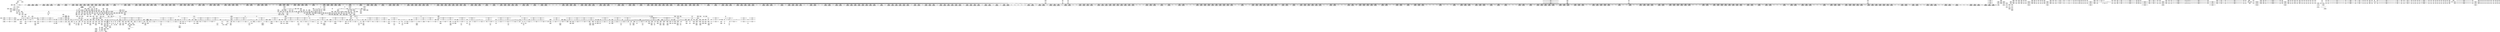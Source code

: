 digraph {
	CE0x5c77940 [shape=record,shape=Mrecord,label="{CE0x5c77940|rcu_read_lock:_tmp12|include/linux/rcupdate.h,882}"]
	CE0x5cc0ef0 [shape=record,shape=Mrecord,label="{CE0x5cc0ef0|2472:_%struct.cred*,_:_CRE_2956,2957_}"]
	CE0x5d59a10 [shape=record,shape=Mrecord,label="{CE0x5d59a10|rcu_lock_acquire:_indirectgoto|*SummSource*}"]
	CE0x5d26a30 [shape=record,shape=Mrecord,label="{CE0x5d26a30|__rcu_read_unlock:_tmp5|include/linux/rcupdate.h,244|*SummSink*}"]
	CE0x5d7fec0 [shape=record,shape=Mrecord,label="{CE0x5d7fec0|__preempt_count_sub:_tmp7|./arch/x86/include/asm/preempt.h,78|*SummSink*}"]
	CE0x5c97cd0 [shape=record,shape=Mrecord,label="{CE0x5c97cd0|2472:_%struct.cred*,_:_CRE_64,72_|*MultipleSource*|Function::task_sid&Arg::task::|Function::current_has_perm&Arg::tsk::|Function::selinux_task_getscheduler&Arg::p::|security/selinux/hooks.c,208}"]
	CE0x5c4a270 [shape=record,shape=Mrecord,label="{CE0x5c4a270|GLOBAL:___llvm_gcov_ctr125|Global_var:__llvm_gcov_ctr125|*SummSink*}"]
	CE0x5cac9f0 [shape=record,shape=Mrecord,label="{CE0x5cac9f0|2472:_%struct.cred*,_:_CRE_2016,2020_|*MultipleSource*|Function::task_sid&Arg::task::|Function::current_has_perm&Arg::tsk::|Function::selinux_task_getscheduler&Arg::p::|security/selinux/hooks.c,208}"]
	CE0x5c707b0 [shape=record,shape=Mrecord,label="{CE0x5c707b0|i64_2|*Constant*}"]
	CE0x5cb6030 [shape=record,shape=Mrecord,label="{CE0x5cb6030|2472:_%struct.cred*,_:_CRE_2544,2568_|*MultipleSource*|Function::task_sid&Arg::task::|Function::current_has_perm&Arg::tsk::|Function::selinux_task_getscheduler&Arg::p::|security/selinux/hooks.c,208}"]
	CE0x5cd9610 [shape=record,shape=Mrecord,label="{CE0x5cd9610|2472:_%struct.cred*,_:_CRE_10572,10576_|*MultipleSource*|Function::task_sid&Arg::task::|Function::current_has_perm&Arg::tsk::|Function::selinux_task_getscheduler&Arg::p::|security/selinux/hooks.c,208}"]
	CE0x5d0fb10 [shape=record,shape=Mrecord,label="{CE0x5d0fb10|rcu_read_unlock:_bb|*SummSink*}"]
	CE0x5ca0ed0 [shape=record,shape=Mrecord,label="{CE0x5ca0ed0|i32_883|*Constant*}"]
	CE0x5d80840 [shape=record,shape=Mrecord,label="{CE0x5d80840|i64*_getelementptr_inbounds_(_4_x_i64_,_4_x_i64_*___llvm_gcov_ctr134,_i64_0,_i64_0)|*Constant*|*SummSource*}"]
	CE0x5d2ed70 [shape=record,shape=Mrecord,label="{CE0x5d2ed70|rcu_read_unlock:_tmp18|include/linux/rcupdate.h,933}"]
	CE0x5ca6600 [shape=record,shape=Mrecord,label="{CE0x5ca6600|_call_void_lockdep_rcu_suspicious(i8*_getelementptr_inbounds_(_25_x_i8_,_25_x_i8_*_.str3,_i32_0,_i32_0),_i32_208,_i8*_getelementptr_inbounds_(_41_x_i8_,_41_x_i8_*_.str44,_i32_0,_i32_0))_#10,_!dbg_!27732|security/selinux/hooks.c,208}"]
	CE0x5d35640 [shape=record,shape=Mrecord,label="{CE0x5d35640|GLOBAL:___rcu_read_unlock|*Constant*|*SummSink*}"]
	CE0x5ca2070 [shape=record,shape=Mrecord,label="{CE0x5ca2070|2472:_%struct.cred*,_:_CRE_520,524_|*MultipleSource*|Function::task_sid&Arg::task::|Function::current_has_perm&Arg::tsk::|Function::selinux_task_getscheduler&Arg::p::|security/selinux/hooks.c,208}"]
	CE0x5cc1740 [shape=record,shape=Mrecord,label="{CE0x5cc1740|2472:_%struct.cred*,_:_CRE_2963,2964_}"]
	CE0x5cb34d0 [shape=record,shape=Mrecord,label="{CE0x5cb34d0|2472:_%struct.cred*,_:_CRE_2408,2416_|*MultipleSource*|Function::task_sid&Arg::task::|Function::current_has_perm&Arg::tsk::|Function::selinux_task_getscheduler&Arg::p::|security/selinux/hooks.c,208}"]
	CE0x5cc6990 [shape=record,shape=Mrecord,label="{CE0x5cc6990|2472:_%struct.cred*,_:_CRE_3168,5856_|*MultipleSource*|Function::task_sid&Arg::task::|Function::current_has_perm&Arg::tsk::|Function::selinux_task_getscheduler&Arg::p::|security/selinux/hooks.c,208}"]
	CE0x5cd6c70 [shape=record,shape=Mrecord,label="{CE0x5cd6c70|2472:_%struct.cred*,_:_CRE_6624,6632_|*MultipleSource*|Function::task_sid&Arg::task::|Function::current_has_perm&Arg::tsk::|Function::selinux_task_getscheduler&Arg::p::|security/selinux/hooks.c,208}"]
	CE0x5c55e50 [shape=record,shape=Mrecord,label="{CE0x5c55e50|current_sid:_do.body|*SummSink*}"]
	CE0x5daa130 [shape=record,shape=Mrecord,label="{CE0x5daa130|__preempt_count_add:_bb|*SummSource*}"]
	CE0x5cafe60 [shape=record,shape=Mrecord,label="{CE0x5cafe60|2472:_%struct.cred*,_:_CRE_2160,2168_|*MultipleSource*|Function::task_sid&Arg::task::|Function::current_has_perm&Arg::tsk::|Function::selinux_task_getscheduler&Arg::p::|security/selinux/hooks.c,208}"]
	CE0x5cd5250 [shape=record,shape=Mrecord,label="{CE0x5cd5250|2472:_%struct.cred*,_:_CRE_6528,6536_|*MultipleSource*|Function::task_sid&Arg::task::|Function::current_has_perm&Arg::tsk::|Function::selinux_task_getscheduler&Arg::p::|security/selinux/hooks.c,208}"]
	CE0x5cb9660 [shape=record,shape=Mrecord,label="{CE0x5cb9660|2472:_%struct.cred*,_:_CRE_2728,2736_|*MultipleSource*|Function::task_sid&Arg::task::|Function::current_has_perm&Arg::tsk::|Function::selinux_task_getscheduler&Arg::p::|security/selinux/hooks.c,208}"]
	CE0x5cb26c0 [shape=record,shape=Mrecord,label="{CE0x5cb26c0|2472:_%struct.cred*,_:_CRE_2360,2368_|*MultipleSource*|Function::task_sid&Arg::task::|Function::current_has_perm&Arg::tsk::|Function::selinux_task_getscheduler&Arg::p::|security/selinux/hooks.c,208}"]
	CE0x5cec010 [shape=record,shape=Mrecord,label="{CE0x5cec010|__rcu_read_unlock:_tmp4|include/linux/rcupdate.h,244}"]
	CE0x5cc1f90 [shape=record,shape=Mrecord,label="{CE0x5cc1f90|2472:_%struct.cred*,_:_CRE_2970,2971_}"]
	CE0x5daa340 [shape=record,shape=Mrecord,label="{CE0x5daa340|i64*_getelementptr_inbounds_(_4_x_i64_,_4_x_i64_*___llvm_gcov_ctr129,_i64_0,_i64_0)|*Constant*}"]
	CE0x5c55cf0 [shape=record,shape=Mrecord,label="{CE0x5c55cf0|i64*_getelementptr_inbounds_(_13_x_i64_,_13_x_i64_*___llvm_gcov_ctr126,_i64_0,_i64_0)|*Constant*|*SummSink*}"]
	CE0x5c5c050 [shape=record,shape=Mrecord,label="{CE0x5c5c050|task_sid:_tmp2|*SummSource*}"]
	CE0x5c3aed0 [shape=record,shape=Mrecord,label="{CE0x5c3aed0|current_sid:_call|security/selinux/hooks.c,218|*SummSource*}"]
	CE0x5cc1870 [shape=record,shape=Mrecord,label="{CE0x5cc1870|2472:_%struct.cred*,_:_CRE_2964,2965_}"]
	CE0x5d254c0 [shape=record,shape=Mrecord,label="{CE0x5d254c0|rcu_read_unlock:_tmp10|include/linux/rcupdate.h,933}"]
	CE0x5d16070 [shape=record,shape=Mrecord,label="{CE0x5d16070|rcu_read_lock:_tmp9|include/linux/rcupdate.h,882|*SummSink*}"]
	CE0x5c54400 [shape=record,shape=Mrecord,label="{CE0x5c54400|2472:_%struct.cred*,_:_CRE_304,312_|*MultipleSource*|Function::task_sid&Arg::task::|Function::current_has_perm&Arg::tsk::|Function::selinux_task_getscheduler&Arg::p::|security/selinux/hooks.c,208}"]
	CE0x5cf52e0 [shape=record,shape=Mrecord,label="{CE0x5cf52e0|task_sid:_tmp5|security/selinux/hooks.c,208|*SummSource*}"]
	CE0x5ca6890 [shape=record,shape=Mrecord,label="{CE0x5ca6890|_call_void_lockdep_rcu_suspicious(i8*_getelementptr_inbounds_(_25_x_i8_,_25_x_i8_*_.str3,_i32_0,_i32_0),_i32_208,_i8*_getelementptr_inbounds_(_41_x_i8_,_41_x_i8_*_.str44,_i32_0,_i32_0))_#10,_!dbg_!27732|security/selinux/hooks.c,208|*SummSink*}"]
	CE0x5d0d8b0 [shape=record,shape=Mrecord,label="{CE0x5d0d8b0|cred_sid:_sid|security/selinux/hooks.c,197}"]
	CE0x5cfe3f0 [shape=record,shape=Mrecord,label="{CE0x5cfe3f0|i64_ptrtoint_(i8*_blockaddress(_rcu_lock_acquire,_%__here)_to_i64)|*Constant*|*SummSource*}"]
	CE0x5c75700 [shape=record,shape=Mrecord,label="{CE0x5c75700|i32_22|*Constant*|*SummSource*}"]
	CE0x5cb9fb0 [shape=record,shape=Mrecord,label="{CE0x5cb9fb0|2472:_%struct.cred*,_:_CRE_2760,2768_|*MultipleSource*|Function::task_sid&Arg::task::|Function::current_has_perm&Arg::tsk::|Function::selinux_task_getscheduler&Arg::p::|security/selinux/hooks.c,208}"]
	CE0x5cd0160 [shape=record,shape=Mrecord,label="{CE0x5cd0160|2472:_%struct.cred*,_:_CRE_6336,6337_}"]
	CE0x5d22270 [shape=record,shape=Mrecord,label="{CE0x5d22270|i64*_getelementptr_inbounds_(_4_x_i64_,_4_x_i64_*___llvm_gcov_ctr128,_i64_0,_i64_3)|*Constant*|*SummSource*}"]
	CE0x5ca7900 [shape=record,shape=Mrecord,label="{CE0x5ca7900|2472:_%struct.cred*,_:_CRE_704,712_|*MultipleSource*|Function::task_sid&Arg::task::|Function::current_has_perm&Arg::tsk::|Function::selinux_task_getscheduler&Arg::p::|security/selinux/hooks.c,208}"]
	CE0x5d32b70 [shape=record,shape=Mrecord,label="{CE0x5d32b70|i64*_getelementptr_inbounds_(_11_x_i64_,_11_x_i64_*___llvm_gcov_ctr132,_i64_0,_i64_10)|*Constant*|*SummSource*}"]
	CE0x5c43a80 [shape=record,shape=Mrecord,label="{CE0x5c43a80|current_sid:_tmp19|security/selinux/hooks.c,218}"]
	CE0x5d349a0 [shape=record,shape=Mrecord,label="{CE0x5d349a0|rcu_lock_release:_map|Function::rcu_lock_release&Arg::map::|*SummSink*}"]
	CE0x67cf9d0 [shape=record,shape=Mrecord,label="{CE0x67cf9d0|_ret_i32_%call2,_!dbg_!27718|security/selinux/hooks.c,1544|*SummSource*}"]
	CE0x5cadcf0 [shape=record,shape=Mrecord,label="{CE0x5cadcf0|2472:_%struct.cred*,_:_CRE_2056,2057_|*MultipleSource*|Function::task_sid&Arg::task::|Function::current_has_perm&Arg::tsk::|Function::selinux_task_getscheduler&Arg::p::|security/selinux/hooks.c,208}"]
	CE0x5ca56d0 [shape=record,shape=Mrecord,label="{CE0x5ca56d0|i64*_getelementptr_inbounds_(_13_x_i64_,_13_x_i64_*___llvm_gcov_ctr126,_i64_0,_i64_8)|*Constant*|*SummSource*}"]
	"CONST[source:0(mediator),value:2(dynamic)][purpose:{subject}]"
	CE0x5cbf730 [shape=record,shape=Mrecord,label="{CE0x5cbf730|2472:_%struct.cred*,_:_CRE_2936,2937_}"]
	CE0x5d2b1d0 [shape=record,shape=Mrecord,label="{CE0x5d2b1d0|rcu_read_unlock:_land.lhs.true2}"]
	CE0x5c84ce0 [shape=record,shape=Mrecord,label="{CE0x5c84ce0|i64*_getelementptr_inbounds_(_2_x_i64_,_2_x_i64_*___llvm_gcov_ctr131,_i64_0,_i64_1)|*Constant*|*SummSource*}"]
	CE0x5d68540 [shape=record,shape=Mrecord,label="{CE0x5d68540|i32_1|*Constant*}"]
	CE0x5c98100 [shape=record,shape=Mrecord,label="{CE0x5c98100|get_current:_tmp4|./arch/x86/include/asm/current.h,14}"]
	CE0x5d1f160 [shape=record,shape=Mrecord,label="{CE0x5d1f160|rcu_read_unlock:_tmp7|include/linux/rcupdate.h,933|*SummSource*}"]
	CE0x5c29ac0 [shape=record,shape=Mrecord,label="{CE0x5c29ac0|i64*_getelementptr_inbounds_(_2_x_i64_,_2_x_i64_*___llvm_gcov_ctr288,_i64_0,_i64_0)|*Constant*|*SummSink*}"]
	CE0x5cf5740 [shape=record,shape=Mrecord,label="{CE0x5cf5740|task_sid:_tmp8|security/selinux/hooks.c,208}"]
	CE0x5c89680 [shape=record,shape=Mrecord,label="{CE0x5c89680|rcu_read_lock:_call3|include/linux/rcupdate.h,882}"]
	CE0x5c939f0 [shape=record,shape=Mrecord,label="{CE0x5c939f0|task_sid:_tmp}"]
	CE0x5cf6f30 [shape=record,shape=Mrecord,label="{CE0x5cf6f30|task_sid:_tobool1|security/selinux/hooks.c,208|*SummSource*}"]
	CE0x5ccd310 [shape=record,shape=Mrecord,label="{CE0x5ccd310|2472:_%struct.cred*,_:_CRE_6297,6298_}"]
	CE0x5cfe0a0 [shape=record,shape=Mrecord,label="{CE0x5cfe0a0|%struct.lockdep_map*_null|*Constant*|*SummSink*}"]
	CE0x5c76300 [shape=record,shape=Mrecord,label="{CE0x5c76300|current_sid:_tmp22|security/selinux/hooks.c,218|*SummSink*}"]
	CE0x5cc43c0 [shape=record,shape=Mrecord,label="{CE0x5cc43c0|2472:_%struct.cred*,_:_CRE_3080,3084_|*MultipleSource*|Function::task_sid&Arg::task::|Function::current_has_perm&Arg::tsk::|Function::selinux_task_getscheduler&Arg::p::|security/selinux/hooks.c,208}"]
	CE0x5ce15b0 [shape=record,shape=Mrecord,label="{CE0x5ce15b0|task_sid:_tmp25|security/selinux/hooks.c,208|*SummSource*}"]
	CE0x5d31bf0 [shape=record,shape=Mrecord,label="{CE0x5d31bf0|rcu_read_unlock:_tmp19|include/linux/rcupdate.h,933|*SummSource*}"]
	CE0x5cdae70 [shape=record,shape=Mrecord,label="{CE0x5cdae70|2472:_%struct.cred*,_:_CRE_10632,10640_|*MultipleSource*|Function::task_sid&Arg::task::|Function::current_has_perm&Arg::tsk::|Function::selinux_task_getscheduler&Arg::p::|security/selinux/hooks.c,208}"]
	CE0x5d6f460 [shape=record,shape=Mrecord,label="{CE0x5d6f460|GLOBAL:___preempt_count_sub|*Constant*|*SummSink*}"]
	CE0x5d24da0 [shape=record,shape=Mrecord,label="{CE0x5d24da0|rcu_read_unlock:_tmp3|*SummSource*}"]
	CE0x5c3b690 [shape=record,shape=Mrecord,label="{CE0x5c3b690|current_sid:_if.end|*SummSink*}"]
	CE0x5ce1e70 [shape=record,shape=Mrecord,label="{CE0x5ce1e70|i64*_getelementptr_inbounds_(_13_x_i64_,_13_x_i64_*___llvm_gcov_ctr126,_i64_0,_i64_9)|*Constant*|*SummSink*}"]
	CE0x5d0fc20 [shape=record,shape=Mrecord,label="{CE0x5d0fc20|rcu_read_unlock:_if.then}"]
	CE0x5c8eaa0 [shape=record,shape=Mrecord,label="{CE0x5c8eaa0|__rcu_read_lock:_tmp4|include/linux/rcupdate.h,239|*SummSink*}"]
	CE0x5d35120 [shape=record,shape=Mrecord,label="{CE0x5d35120|_call_void___rcu_read_unlock()_#10,_!dbg_!27734|include/linux/rcupdate.h,937|*SummSink*}"]
	CE0x5d2cc20 [shape=record,shape=Mrecord,label="{CE0x5d2cc20|rcu_read_unlock:_tmp5|include/linux/rcupdate.h,933}"]
	CE0x5ca8570 [shape=record,shape=Mrecord,label="{CE0x5ca8570|2472:_%struct.cred*,_:_CRE_760,768_|*MultipleSource*|Function::task_sid&Arg::task::|Function::current_has_perm&Arg::tsk::|Function::selinux_task_getscheduler&Arg::p::|security/selinux/hooks.c,208}"]
	CE0x5d1f9a0 [shape=record,shape=Mrecord,label="{CE0x5d1f9a0|rcu_read_unlock:_tmp16|include/linux/rcupdate.h,933|*SummSource*}"]
	CE0x5cbd3f0 [shape=record,shape=Mrecord,label="{CE0x5cbd3f0|2472:_%struct.cred*,_:_CRE_2906,2907_}"]
	CE0x5ca76a0 [shape=record,shape=Mrecord,label="{CE0x5ca76a0|2472:_%struct.cred*,_:_CRE_702,703_}"]
	CE0x5c3f8d0 [shape=record,shape=Mrecord,label="{CE0x5c3f8d0|i64*_getelementptr_inbounds_(_11_x_i64_,_11_x_i64_*___llvm_gcov_ctr125,_i64_0,_i64_6)|*Constant*|*SummSource*}"]
	CE0x5c993a0 [shape=record,shape=Mrecord,label="{CE0x5c993a0|2472:_%struct.cred*,_:_CRE_224,232_|*MultipleSource*|Function::task_sid&Arg::task::|Function::current_has_perm&Arg::tsk::|Function::selinux_task_getscheduler&Arg::p::|security/selinux/hooks.c,208}"]
	CE0x5d34890 [shape=record,shape=Mrecord,label="{CE0x5d34890|rcu_lock_release:_map|Function::rcu_lock_release&Arg::map::|*SummSource*}"]
	CE0x5cc2c60 [shape=record,shape=Mrecord,label="{CE0x5cc2c60|2472:_%struct.cred*,_:_CRE_2992,3000_|*MultipleSource*|Function::task_sid&Arg::task::|Function::current_has_perm&Arg::tsk::|Function::selinux_task_getscheduler&Arg::p::|security/selinux/hooks.c,208}"]
	CE0x5c47000 [shape=record,shape=Mrecord,label="{CE0x5c47000|GLOBAL:_current_sid|*Constant*}"]
	CE0x5ccf1f0 [shape=record,shape=Mrecord,label="{CE0x5ccf1f0|2472:_%struct.cred*,_:_CRE_6323,6324_}"]
	CE0x5cbc350 [shape=record,shape=Mrecord,label="{CE0x5cbc350|2472:_%struct.cred*,_:_CRE_2876,2880_|*MultipleSource*|Function::task_sid&Arg::task::|Function::current_has_perm&Arg::tsk::|Function::selinux_task_getscheduler&Arg::p::|security/selinux/hooks.c,208}"]
	CE0x5c42530 [shape=record,shape=Mrecord,label="{CE0x5c42530|rcu_lock_acquire:_map|Function::rcu_lock_acquire&Arg::map::|*SummSource*}"]
	CE0x5c2b6d0 [shape=record,shape=Mrecord,label="{CE0x5c2b6d0|cred_sid:_tmp4|*LoadInst*|security/selinux/hooks.c,196|*SummSource*}"]
	CE0x5da08c0 [shape=record,shape=Mrecord,label="{CE0x5da08c0|__preempt_count_sub:_tmp5|./arch/x86/include/asm/preempt.h,77|*SummSink*}"]
	CE0x5c72ff0 [shape=record,shape=Mrecord,label="{CE0x5c72ff0|get_current:_entry|*SummSink*}"]
	CE0x5cde570 [shape=record,shape=Mrecord,label="{CE0x5cde570|task_sid:_tmp15|security/selinux/hooks.c,208|*SummSource*}"]
	CE0x5d67d50 [shape=record,shape=Mrecord,label="{CE0x5d67d50|i64*_getelementptr_inbounds_(_4_x_i64_,_4_x_i64_*___llvm_gcov_ctr133,_i64_0,_i64_3)|*Constant*}"]
	CE0x5ccf0c0 [shape=record,shape=Mrecord,label="{CE0x5ccf0c0|2472:_%struct.cred*,_:_CRE_6322,6323_}"]
	CE0x5cbe430 [shape=record,shape=Mrecord,label="{CE0x5cbe430|2472:_%struct.cred*,_:_CRE_2920,2921_}"]
	CE0x5cd0290 [shape=record,shape=Mrecord,label="{CE0x5cd0290|2472:_%struct.cred*,_:_CRE_6337,6338_}"]
	CE0x5cf06c0 [shape=record,shape=Mrecord,label="{CE0x5cf06c0|task_sid:_tmp25|security/selinux/hooks.c,208|*SummSink*}"]
	CE0x5c462a0 [shape=record,shape=Mrecord,label="{CE0x5c462a0|current_sid:_land.lhs.true}"]
	CE0x5ce4e40 [shape=record,shape=Mrecord,label="{CE0x5ce4e40|_call_void_mcount()_#3|*SummSource*}"]
	CE0x5ca5c70 [shape=record,shape=Mrecord,label="{CE0x5ca5c70|task_sid:_tmp18|security/selinux/hooks.c,208|*SummSource*}"]
	CE0x5cc4850 [shape=record,shape=Mrecord,label="{CE0x5cc4850|2472:_%struct.cred*,_:_CRE_3096,3104_|*MultipleSource*|Function::task_sid&Arg::task::|Function::current_has_perm&Arg::tsk::|Function::selinux_task_getscheduler&Arg::p::|security/selinux/hooks.c,208}"]
	CE0x5c87120 [shape=record,shape=Mrecord,label="{CE0x5c87120|get_current:_bb|*SummSource*}"]
	CE0x5ca4ae0 [shape=record,shape=Mrecord,label="{CE0x5ca4ae0|2472:_%struct.cred*,_:_CRE_656,660_|*MultipleSource*|Function::task_sid&Arg::task::|Function::current_has_perm&Arg::tsk::|Function::selinux_task_getscheduler&Arg::p::|security/selinux/hooks.c,208}"]
	CE0x5c9ff10 [shape=record,shape=Mrecord,label="{CE0x5c9ff10|i64*_getelementptr_inbounds_(_11_x_i64_,_11_x_i64_*___llvm_gcov_ctr127,_i64_0,_i64_10)|*Constant*|*SummSource*}"]
	CE0x5ca5c00 [shape=record,shape=Mrecord,label="{CE0x5ca5c00|task_sid:_tmp18|security/selinux/hooks.c,208}"]
	CE0x5d806c0 [shape=record,shape=Mrecord,label="{CE0x5d806c0|__preempt_count_add:_tmp}"]
	CE0x5c8b380 [shape=record,shape=Mrecord,label="{CE0x5c8b380|rcu_read_lock:_tmp15|include/linux/rcupdate.h,882}"]
	CE0x5ccbce0 [shape=record,shape=Mrecord,label="{CE0x5ccbce0|2472:_%struct.cred*,_:_CRE_6248,6256_|*MultipleSource*|Function::task_sid&Arg::task::|Function::current_has_perm&Arg::tsk::|Function::selinux_task_getscheduler&Arg::p::|security/selinux/hooks.c,208}"]
	CE0x5c8aa90 [shape=record,shape=Mrecord,label="{CE0x5c8aa90|rcu_read_lock:_tmp13|include/linux/rcupdate.h,882|*SummSink*}"]
	CE0x5cf2dd0 [shape=record,shape=Mrecord,label="{CE0x5cf2dd0|_ret_i32_%tmp6,_!dbg_!27716|security/selinux/hooks.c,197|*SummSink*}"]
	CE0x5ca7570 [shape=record,shape=Mrecord,label="{CE0x5ca7570|2472:_%struct.cred*,_:_CRE_701,702_}"]
	CE0x5cf3730 [shape=record,shape=Mrecord,label="{CE0x5cf3730|GLOBAL:_rcu_read_unlock|*Constant*|*SummSource*}"]
	CE0x5c6ffa0 [shape=record,shape=Mrecord,label="{CE0x5c6ffa0|i64*_getelementptr_inbounds_(_11_x_i64_,_11_x_i64_*___llvm_gcov_ctr125,_i64_0,_i64_9)|*Constant*|*SummSource*}"]
	CE0x5c8ec30 [shape=record,shape=Mrecord,label="{CE0x5c8ec30|i64*_getelementptr_inbounds_(_11_x_i64_,_11_x_i64_*___llvm_gcov_ctr127,_i64_0,_i64_0)|*Constant*|*SummSink*}"]
	CE0x5c579f0 [shape=record,shape=Mrecord,label="{CE0x5c579f0|_ret_void,_!dbg_!27735|include/linux/rcupdate.h,884}"]
	CE0x5cc77d0 [shape=record,shape=Mrecord,label="{CE0x5cc77d0|2472:_%struct.cred*,_:_CRE_5896,5904_|*MultipleSource*|Function::task_sid&Arg::task::|Function::current_has_perm&Arg::tsk::|Function::selinux_task_getscheduler&Arg::p::|security/selinux/hooks.c,208}"]
	CE0x5d0bdc0 [shape=record,shape=Mrecord,label="{CE0x5d0bdc0|rcu_read_lock:_land.lhs.true2|*SummSink*}"]
	CE0x5c38430 [shape=record,shape=Mrecord,label="{CE0x5c38430|current_sid:_tmp|*SummSink*}"]
	CE0x5cc96e0 [shape=record,shape=Mrecord,label="{CE0x5cc96e0|2472:_%struct.cred*,_:_CRE_6000,6008_|*MultipleSource*|Function::task_sid&Arg::task::|Function::current_has_perm&Arg::tsk::|Function::selinux_task_getscheduler&Arg::p::|security/selinux/hooks.c,208}"]
	CE0x5d79000 [shape=record,shape=Mrecord,label="{CE0x5d79000|i64*_getelementptr_inbounds_(_4_x_i64_,_4_x_i64_*___llvm_gcov_ctr135,_i64_0,_i64_2)|*Constant*|*SummSink*}"]
	CE0x5cc83b0 [shape=record,shape=Mrecord,label="{CE0x5cc83b0|2472:_%struct.cred*,_:_CRE_5936,5944_|*MultipleSource*|Function::task_sid&Arg::task::|Function::current_has_perm&Arg::tsk::|Function::selinux_task_getscheduler&Arg::p::|security/selinux/hooks.c,208}"]
	CE0x5c88870 [shape=record,shape=Mrecord,label="{CE0x5c88870|GLOBAL:_rcu_lock_map|Global_var:rcu_lock_map}"]
	CE0x5cc1020 [shape=record,shape=Mrecord,label="{CE0x5cc1020|2472:_%struct.cred*,_:_CRE_2957,2958_}"]
	CE0x5c34070 [shape=record,shape=Mrecord,label="{CE0x5c34070|i32_0|*Constant*}"]
	CE0x5c952a0 [shape=record,shape=Mrecord,label="{CE0x5c952a0|2472:_%struct.cred*,_:_CRE_184,192_|*MultipleSource*|Function::task_sid&Arg::task::|Function::current_has_perm&Arg::tsk::|Function::selinux_task_getscheduler&Arg::p::|security/selinux/hooks.c,208}"]
	CE0x5cfc330 [shape=record,shape=Mrecord,label="{CE0x5cfc330|__preempt_count_sub:_do.body|*SummSink*}"]
	CE0x5c9e290 [shape=record,shape=Mrecord,label="{CE0x5c9e290|i8*_getelementptr_inbounds_(_42_x_i8_,_42_x_i8_*_.str46,_i32_0,_i32_0)|*Constant*|*SummSource*}"]
	CE0x5c8f230 [shape=record,shape=Mrecord,label="{CE0x5c8f230|task_sid:_real_cred|security/selinux/hooks.c,208}"]
	CE0x5ca2d00 [shape=record,shape=Mrecord,label="{CE0x5ca2d00|2472:_%struct.cred*,_:_CRE_568,576_|*MultipleSource*|Function::task_sid&Arg::task::|Function::current_has_perm&Arg::tsk::|Function::selinux_task_getscheduler&Arg::p::|security/selinux/hooks.c,208}"]
	CE0x5c934b0 [shape=record,shape=Mrecord,label="{CE0x5c934b0|task_sid:_land.lhs.true|*SummSink*}"]
	CE0x5caeb30 [shape=record,shape=Mrecord,label="{CE0x5caeb30|2472:_%struct.cred*,_:_CRE_2096,2104_|*MultipleSource*|Function::task_sid&Arg::task::|Function::current_has_perm&Arg::tsk::|Function::selinux_task_getscheduler&Arg::p::|security/selinux/hooks.c,208}"]
	CE0x5c5d970 [shape=record,shape=Mrecord,label="{CE0x5c5d970|%struct.task_struct*_(%struct.task_struct**)*_asm_movq_%gs:$_1:P_,$0_,_r,im,_dirflag_,_fpsr_,_flags_|*SummSink*}"]
	CE0x5cbdd10 [shape=record,shape=Mrecord,label="{CE0x5cbdd10|2472:_%struct.cred*,_:_CRE_2914,2915_}"]
	CE0x5c59fc0 [shape=record,shape=Mrecord,label="{CE0x5c59fc0|2472:_%struct.cred*,_:_CRE_216,224_|*MultipleSource*|Function::task_sid&Arg::task::|Function::current_has_perm&Arg::tsk::|Function::selinux_task_getscheduler&Arg::p::|security/selinux/hooks.c,208}"]
	CE0x5c92e30 [shape=record,shape=Mrecord,label="{CE0x5c92e30|rcu_read_lock:_tmp2|*SummSource*}"]
	CE0x5d2fe40 [shape=record,shape=Mrecord,label="{CE0x5d2fe40|i32_934|*Constant*|*SummSource*}"]
	CE0x5c29900 [shape=record,shape=Mrecord,label="{CE0x5c29900|selinux_task_getscheduler:_bb|*SummSource*}"]
	CE0x5c4ab00 [shape=record,shape=Mrecord,label="{CE0x5c4ab00|current_has_perm:_call|security/selinux/hooks.c,1542|*SummSource*}"]
	CE0x5c931d0 [shape=record,shape=Mrecord,label="{CE0x5c931d0|task_sid:_bb|*SummSource*}"]
	CE0x5c32130 [shape=record,shape=Mrecord,label="{CE0x5c32130|GLOBAL:_task_sid|*Constant*}"]
	CE0x5c47df0 [shape=record,shape=Mrecord,label="{CE0x5c47df0|current_has_perm:_tsk|Function::current_has_perm&Arg::tsk::|*SummSource*}"]
	CE0x5cff5b0 [shape=record,shape=Mrecord,label="{CE0x5cff5b0|rcu_lock_acquire:_bb|*SummSink*}"]
	CE0x5cb0f00 [shape=record,shape=Mrecord,label="{CE0x5cb0f00|2472:_%struct.cred*,_:_CRE_2280,2288_|*MultipleSource*|Function::task_sid&Arg::task::|Function::current_has_perm&Arg::tsk::|Function::selinux_task_getscheduler&Arg::p::|security/selinux/hooks.c,208}"]
	CE0x5c32b80 [shape=record,shape=Mrecord,label="{CE0x5c32b80|task_sid:_entry|*SummSink*}"]
	CE0x5c538b0 [shape=record,shape=Mrecord,label="{CE0x5c538b0|current_sid:_call|security/selinux/hooks.c,218}"]
	CE0x5d35810 [shape=record,shape=Mrecord,label="{CE0x5d35810|__rcu_read_unlock:_entry}"]
	CE0x5d736b0 [shape=record,shape=Mrecord,label="{CE0x5d736b0|__rcu_read_unlock:_bb}"]
	CE0x5c5ae80 [shape=record,shape=Mrecord,label="{CE0x5c5ae80|2472:_%struct.cred*,_:_CRE_168,176_|*MultipleSource*|Function::task_sid&Arg::task::|Function::current_has_perm&Arg::tsk::|Function::selinux_task_getscheduler&Arg::p::|security/selinux/hooks.c,208}"]
	CE0x5c52430 [shape=record,shape=Mrecord,label="{CE0x5c52430|COLLAPSED:_GCMRE___llvm_gcov_ctr98_internal_global_2_x_i64_zeroinitializer:_elem_0:default:}"]
	CE0x5cd0620 [shape=record,shape=Mrecord,label="{CE0x5cd0620|2472:_%struct.cred*,_:_CRE_6340,6341_}"]
	CE0x5c53f30 [shape=record,shape=Mrecord,label="{CE0x5c53f30|current_sid:_tmp13|security/selinux/hooks.c,218}"]
	CE0x5cf5f40 [shape=record,shape=Mrecord,label="{CE0x5cf5f40|task_sid:_tmp7|security/selinux/hooks.c,208|*SummSource*}"]
	CE0x5cbcaa0 [shape=record,shape=Mrecord,label="{CE0x5cbcaa0|2472:_%struct.cred*,_:_CRE_2896,2900_|*MultipleSource*|Function::task_sid&Arg::task::|Function::current_has_perm&Arg::tsk::|Function::selinux_task_getscheduler&Arg::p::|security/selinux/hooks.c,208}"]
	CE0x5cc1150 [shape=record,shape=Mrecord,label="{CE0x5cc1150|2472:_%struct.cred*,_:_CRE_2958,2959_}"]
	CE0x5d13490 [shape=record,shape=Mrecord,label="{CE0x5d13490|rcu_read_unlock:_tobool1|include/linux/rcupdate.h,933|*SummSource*}"]
	CE0x5d03480 [shape=record,shape=Mrecord,label="{CE0x5d03480|__rcu_read_unlock:_tmp5|include/linux/rcupdate.h,244|*SummSource*}"]
	CE0x5c3e8b0 [shape=record,shape=Mrecord,label="{CE0x5c3e8b0|avc_has_perm:_ssid|Function::avc_has_perm&Arg::ssid::|*SummSink*}"]
	CE0x5d1f420 [shape=record,shape=Mrecord,label="{CE0x5d1f420|_call_void___preempt_count_sub(i32_1)_#10,_!dbg_!27715|include/linux/rcupdate.h,244|*SummSource*}"]
	CE0x5c8c550 [shape=record,shape=Mrecord,label="{CE0x5c8c550|rcu_read_lock:_tmp17|include/linux/rcupdate.h,882}"]
	CE0x5d5a350 [shape=record,shape=Mrecord,label="{CE0x5d5a350|__preempt_count_sub:_bb|*SummSink*}"]
	CE0x5d58220 [shape=record,shape=Mrecord,label="{CE0x5d58220|rcu_lock_acquire:_tmp7|*SummSink*}"]
	CE0x5cd2590 [shape=record,shape=Mrecord,label="{CE0x5cd2590|2472:_%struct.cred*,_:_CRE_6392,6400_|*MultipleSource*|Function::task_sid&Arg::task::|Function::current_has_perm&Arg::tsk::|Function::selinux_task_getscheduler&Arg::p::|security/selinux/hooks.c,208}"]
	CE0x5cc20c0 [shape=record,shape=Mrecord,label="{CE0x5cc20c0|2472:_%struct.cred*,_:_CRE_2971,2972_}"]
	CE0x5c423b0 [shape=record,shape=Mrecord,label="{CE0x5c423b0|rcu_lock_acquire:_map|Function::rcu_lock_acquire&Arg::map::}"]
	"CONST[source:0(mediator),value:2(dynamic)][purpose:{object}]"
	CE0x5cfabd0 [shape=record,shape=Mrecord,label="{CE0x5cfabd0|void_(i32*,_i32,_i32*)*_asm_addl_$1,_%gs:$0_,_*m,ri,*m,_dirflag_,_fpsr_,_flags_}"]
	CE0x5cc7a30 [shape=record,shape=Mrecord,label="{CE0x5cc7a30|2472:_%struct.cred*,_:_CRE_5904,5912_|*MultipleSource*|Function::task_sid&Arg::task::|Function::current_has_perm&Arg::tsk::|Function::selinux_task_getscheduler&Arg::p::|security/selinux/hooks.c,208}"]
	CE0x5d5e4d0 [shape=record,shape=Mrecord,label="{CE0x5d5e4d0|__rcu_read_unlock:_do.body}"]
	CE0x5cc4f70 [shape=record,shape=Mrecord,label="{CE0x5cc4f70|2472:_%struct.cred*,_:_CRE_3112,3116_|*MultipleSource*|Function::task_sid&Arg::task::|Function::current_has_perm&Arg::tsk::|Function::selinux_task_getscheduler&Arg::p::|security/selinux/hooks.c,208}"]
	CE0x5ca4d40 [shape=record,shape=Mrecord,label="{CE0x5ca4d40|2472:_%struct.cred*,_:_CRE_664,672_|*MultipleSource*|Function::task_sid&Arg::task::|Function::current_has_perm&Arg::tsk::|Function::selinux_task_getscheduler&Arg::p::|security/selinux/hooks.c,208}"]
	CE0x5cd3d20 [shape=record,shape=Mrecord,label="{CE0x5cd3d20|2472:_%struct.cred*,_:_CRE_6474,6476_|*MultipleSource*|Function::task_sid&Arg::task::|Function::current_has_perm&Arg::tsk::|Function::selinux_task_getscheduler&Arg::p::|security/selinux/hooks.c,208}"]
	CE0x5cf9d80 [shape=record,shape=Mrecord,label="{CE0x5cf9d80|i64_1|*Constant*}"]
	CE0x5cc51d0 [shape=record,shape=Mrecord,label="{CE0x5cc51d0|2472:_%struct.cred*,_:_CRE_3116,3120_|*MultipleSource*|Function::task_sid&Arg::task::|Function::current_has_perm&Arg::tsk::|Function::selinux_task_getscheduler&Arg::p::|security/selinux/hooks.c,208}"]
	CE0x5c8e9c0 [shape=record,shape=Mrecord,label="{CE0x5c8e9c0|__rcu_read_lock:_tmp4|include/linux/rcupdate.h,239}"]
	CE0x5d67730 [shape=record,shape=Mrecord,label="{CE0x5d67730|rcu_lock_release:_tmp5|include/linux/rcupdate.h,423|*SummSource*}"]
	CE0x5d57ec0 [shape=record,shape=Mrecord,label="{CE0x5d57ec0|i64*_getelementptr_inbounds_(_4_x_i64_,_4_x_i64_*___llvm_gcov_ctr133,_i64_0,_i64_0)|*Constant*|*SummSink*}"]
	CE0x5cd5c00 [shape=record,shape=Mrecord,label="{CE0x5cd5c00|2472:_%struct.cred*,_:_CRE_6560,6568_|*MultipleSource*|Function::task_sid&Arg::task::|Function::current_has_perm&Arg::tsk::|Function::selinux_task_getscheduler&Arg::p::|security/selinux/hooks.c,208}"]
	CE0x5c59770 [shape=record,shape=Mrecord,label="{CE0x5c59770|2472:_%struct.cred*,_:_CRE_352,360_|*MultipleSource*|Function::task_sid&Arg::task::|Function::current_has_perm&Arg::tsk::|Function::selinux_task_getscheduler&Arg::p::|security/selinux/hooks.c,208}"]
	CE0x5c39d30 [shape=record,shape=Mrecord,label="{CE0x5c39d30|selinux_task_getscheduler:_entry|*SummSink*}"]
	CE0x5cd1f10 [shape=record,shape=Mrecord,label="{CE0x5cd1f10|2472:_%struct.cred*,_:_CRE_6368,6376_|*MultipleSource*|Function::task_sid&Arg::task::|Function::current_has_perm&Arg::tsk::|Function::selinux_task_getscheduler&Arg::p::|security/selinux/hooks.c,208}"]
	CE0x5c3a7f0 [shape=record,shape=Mrecord,label="{CE0x5c3a7f0|current_has_perm:_tmp2|*SummSource*}"]
	CE0x5c33e60 [shape=record,shape=Mrecord,label="{CE0x5c33e60|GLOBAL:_lock_acquire|*Constant*|*SummSink*}"]
	CE0x5c5d680 [shape=record,shape=Mrecord,label="{CE0x5c5d680|2472:_%struct.cred*,_:_CRE_408,416_|*MultipleSource*|Function::task_sid&Arg::task::|Function::current_has_perm&Arg::tsk::|Function::selinux_task_getscheduler&Arg::p::|security/selinux/hooks.c,208}"]
	CE0x5c59400 [shape=record,shape=Mrecord,label="{CE0x5c59400|2472:_%struct.cred*,_:_CRE_256,264_|*MultipleSource*|Function::task_sid&Arg::task::|Function::current_has_perm&Arg::tsk::|Function::selinux_task_getscheduler&Arg::p::|security/selinux/hooks.c,208}"]
	CE0x5d2cd30 [shape=record,shape=Mrecord,label="{CE0x5d2cd30|rcu_read_unlock:_tmp5|include/linux/rcupdate.h,933|*SummSource*}"]
	CE0x5c43280 [shape=record,shape=Mrecord,label="{CE0x5c43280|rcu_read_unlock:_tmp12|include/linux/rcupdate.h,933|*SummSource*}"]
	CE0x5cbf270 [shape=record,shape=Mrecord,label="{CE0x5cbf270|2472:_%struct.cred*,_:_CRE_2932,2933_}"]
	CE0x5cb72c0 [shape=record,shape=Mrecord,label="{CE0x5cb72c0|2472:_%struct.cred*,_:_CRE_2600,2608_|*MultipleSource*|Function::task_sid&Arg::task::|Function::current_has_perm&Arg::tsk::|Function::selinux_task_getscheduler&Arg::p::|security/selinux/hooks.c,208}"]
	CE0x5cbec80 [shape=record,shape=Mrecord,label="{CE0x5cbec80|2472:_%struct.cred*,_:_CRE_2927,2928_}"]
	CE0x5d03310 [shape=record,shape=Mrecord,label="{CE0x5d03310|__rcu_read_unlock:_tmp5|include/linux/rcupdate.h,244}"]
	CE0x5d7fba0 [shape=record,shape=Mrecord,label="{CE0x5d7fba0|__preempt_count_sub:_tmp}"]
	CE0x5cb56b0 [shape=record,shape=Mrecord,label="{CE0x5cb56b0|2472:_%struct.cred*,_:_CRE_2529,2530_}"]
	CE0x5c6f9d0 [shape=record,shape=Mrecord,label="{CE0x5c6f9d0|i8*_getelementptr_inbounds_(_45_x_i8_,_45_x_i8_*_.str12,_i32_0,_i32_0)|*Constant*}"]
	CE0x5cf1210 [shape=record,shape=Mrecord,label="{CE0x5cf1210|task_sid:_tmp27|security/selinux/hooks.c,208}"]
	CE0x5cb66e0 [shape=record,shape=Mrecord,label="{CE0x5cb66e0|2472:_%struct.cred*,_:_CRE_2584,2592_|*MultipleSource*|Function::task_sid&Arg::task::|Function::current_has_perm&Arg::tsk::|Function::selinux_task_getscheduler&Arg::p::|security/selinux/hooks.c,208}"]
	CE0x5ccaa10 [shape=record,shape=Mrecord,label="{CE0x5ccaa10|2472:_%struct.cred*,_:_CRE_6192,6196_|*MultipleSource*|Function::task_sid&Arg::task::|Function::current_has_perm&Arg::tsk::|Function::selinux_task_getscheduler&Arg::p::|security/selinux/hooks.c,208}"]
	CE0x5d67ab0 [shape=record,shape=Mrecord,label="{CE0x5d67ab0|_call_void_lock_release(%struct.lockdep_map*_%map,_i32_1,_i64_ptrtoint_(i8*_blockaddress(_rcu_lock_release,_%__here)_to_i64))_#10,_!dbg_!27716|include/linux/rcupdate.h,423|*SummSource*}"]
	CE0x5c9e8b0 [shape=record,shape=Mrecord,label="{CE0x5c9e8b0|i64*_getelementptr_inbounds_(_11_x_i64_,_11_x_i64_*___llvm_gcov_ctr127,_i64_0,_i64_9)|*Constant*|*SummSink*}"]
	CE0x5d04b30 [shape=record,shape=Mrecord,label="{CE0x5d04b30|rcu_lock_release:_tmp7|*SummSink*}"]
	CE0x5d0f6d0 [shape=record,shape=Mrecord,label="{CE0x5d0f6d0|__preempt_count_add:_tmp5|./arch/x86/include/asm/preempt.h,72|*SummSource*}"]
	CE0x5c5ac00 [shape=record,shape=Mrecord,label="{CE0x5c5ac00|i64*_getelementptr_inbounds_(_11_x_i64_,_11_x_i64_*___llvm_gcov_ctr125,_i64_0,_i64_0)|*Constant*|*SummSource*}"]
	CE0x5d288d0 [shape=record,shape=Mrecord,label="{CE0x5d288d0|rcu_read_unlock:_tmp8|include/linux/rcupdate.h,933}"]
	CE0x5c559d0 [shape=record,shape=Mrecord,label="{CE0x5c559d0|i64*_getelementptr_inbounds_(_11_x_i64_,_11_x_i64_*___llvm_gcov_ctr125,_i64_0,_i64_0)|*Constant*|*SummSink*}"]
	CE0x5cd0fa0 [shape=record,shape=Mrecord,label="{CE0x5cd0fa0|2472:_%struct.cred*,_:_CRE_6348,6349_}"]
	CE0x5d31520 [shape=record,shape=Mrecord,label="{CE0x5d31520|i32_1|*Constant*}"]
	CE0x5c5c910 [shape=record,shape=Mrecord,label="{CE0x5c5c910|current_sid:_tmp14|security/selinux/hooks.c,218|*SummSink*}"]
	CE0x5cf2310 [shape=record,shape=Mrecord,label="{CE0x5cf2310|GLOBAL:_cred_sid|*Constant*|*SummSink*}"]
	CE0x5cd2f10 [shape=record,shape=Mrecord,label="{CE0x5cd2f10|2472:_%struct.cred*,_:_CRE_6432,6436_|*MultipleSource*|Function::task_sid&Arg::task::|Function::current_has_perm&Arg::tsk::|Function::selinux_task_getscheduler&Arg::p::|security/selinux/hooks.c,208}"]
	CE0x5cf2f30 [shape=record,shape=Mrecord,label="{CE0x5cf2f30|GLOBAL:_rcu_read_unlock|*Constant*}"]
	CE0x5c91380 [shape=record,shape=Mrecord,label="{CE0x5c91380|GLOBAL:_rcu_read_lock|*Constant*|*SummSink*}"]
	CE0x5cc9220 [shape=record,shape=Mrecord,label="{CE0x5cc9220|2472:_%struct.cred*,_:_CRE_5984,5992_|*MultipleSource*|Function::task_sid&Arg::task::|Function::current_has_perm&Arg::tsk::|Function::selinux_task_getscheduler&Arg::p::|security/selinux/hooks.c,208}"]
	CE0x5c3ed50 [shape=record,shape=Mrecord,label="{CE0x5c3ed50|avc_has_perm:_tsid|Function::avc_has_perm&Arg::tsid::|*SummSink*}"]
	CE0x5ccc400 [shape=record,shape=Mrecord,label="{CE0x5ccc400|2472:_%struct.cred*,_:_CRE_6280,6284_|*MultipleSource*|Function::task_sid&Arg::task::|Function::current_has_perm&Arg::tsk::|Function::selinux_task_getscheduler&Arg::p::|security/selinux/hooks.c,208}"]
	CE0x5c8f0d0 [shape=record,shape=Mrecord,label="{CE0x5c8f0d0|2472:_%struct.cred*,_:_CRE_136,144_|*MultipleSource*|Function::task_sid&Arg::task::|Function::current_has_perm&Arg::tsk::|Function::selinux_task_getscheduler&Arg::p::|security/selinux/hooks.c,208}"]
	CE0x5c42290 [shape=record,shape=Mrecord,label="{CE0x5c42290|GLOBAL:_rcu_lock_map|Global_var:rcu_lock_map|*SummSink*}"]
	CE0x5d20d00 [shape=record,shape=Mrecord,label="{CE0x5d20d00|rcu_read_unlock:_tmp1}"]
	CE0x5cada90 [shape=record,shape=Mrecord,label="{CE0x5cada90|2472:_%struct.cred*,_:_CRE_2052,2056_|*MultipleSource*|Function::task_sid&Arg::task::|Function::current_has_perm&Arg::tsk::|Function::selinux_task_getscheduler&Arg::p::|security/selinux/hooks.c,208}"]
	CE0x5cf6380 [shape=record,shape=Mrecord,label="{CE0x5cf6380|GLOBAL:_task_sid.__warned|Global_var:task_sid.__warned}"]
	CE0x5cf5ed0 [shape=record,shape=Mrecord,label="{CE0x5cf5ed0|task_sid:_tmp7|security/selinux/hooks.c,208|*SummSink*}"]
	CE0x5cdd8d0 [shape=record,shape=Mrecord,label="{CE0x5cdd8d0|i64_7|*Constant*}"]
	CE0x5ca43c0 [shape=record,shape=Mrecord,label="{CE0x5ca43c0|2472:_%struct.cred*,_:_CRE_644,648_|*MultipleSource*|Function::task_sid&Arg::task::|Function::current_has_perm&Arg::tsk::|Function::selinux_task_getscheduler&Arg::p::|security/selinux/hooks.c,208}"]
	CE0x5cc1610 [shape=record,shape=Mrecord,label="{CE0x5cc1610|2472:_%struct.cred*,_:_CRE_2962,2963_}"]
	CE0x5cda720 [shape=record,shape=Mrecord,label="{CE0x5cda720|2472:_%struct.cred*,_:_CRE_10616,10624_|*MultipleSource*|Function::task_sid&Arg::task::|Function::current_has_perm&Arg::tsk::|Function::selinux_task_getscheduler&Arg::p::|security/selinux/hooks.c,208}"]
	CE0x5cbba00 [shape=record,shape=Mrecord,label="{CE0x5cbba00|2472:_%struct.cred*,_:_CRE_2848,2856_|*MultipleSource*|Function::task_sid&Arg::task::|Function::current_has_perm&Arg::tsk::|Function::selinux_task_getscheduler&Arg::p::|security/selinux/hooks.c,208}"]
	CE0x5c96720 [shape=record,shape=Mrecord,label="{CE0x5c96720|rcu_read_unlock:_tmp14|include/linux/rcupdate.h,933|*SummSink*}"]
	CE0x5c913f0 [shape=record,shape=Mrecord,label="{CE0x5c913f0|_ret_void,_!dbg_!27735|include/linux/rcupdate.h,884|*SummSink*}"]
	CE0x5c9f1d0 [shape=record,shape=Mrecord,label="{CE0x5c9f1d0|rcu_read_lock:_tmp21|include/linux/rcupdate.h,884|*SummSource*}"]
	CE0x5d5d750 [shape=record,shape=Mrecord,label="{CE0x5d5d750|__preempt_count_add:_tmp7|./arch/x86/include/asm/preempt.h,73|*SummSink*}"]
	CE0x5d06220 [shape=record,shape=Mrecord,label="{CE0x5d06220|i64*_getelementptr_inbounds_(_4_x_i64_,_4_x_i64_*___llvm_gcov_ctr133,_i64_0,_i64_2)|*Constant*|*SummSink*}"]
	CE0x5cd2330 [shape=record,shape=Mrecord,label="{CE0x5cd2330|2472:_%struct.cred*,_:_CRE_6384,6392_|*MultipleSource*|Function::task_sid&Arg::task::|Function::current_has_perm&Arg::tsk::|Function::selinux_task_getscheduler&Arg::p::|security/selinux/hooks.c,208}"]
	CE0x5ca1c30 [shape=record,shape=Mrecord,label="{CE0x5ca1c30|2472:_%struct.cred*,_:_CRE_504,512_|*MultipleSource*|Function::task_sid&Arg::task::|Function::current_has_perm&Arg::tsk::|Function::selinux_task_getscheduler&Arg::p::|security/selinux/hooks.c,208}"]
	CE0x5c3dcc0 [shape=record,shape=Mrecord,label="{CE0x5c3dcc0|2472:_%struct.cred*,_:_CRE_692,693_}"]
	CE0x5c2c0e0 [shape=record,shape=Mrecord,label="{CE0x5c2c0e0|cred_sid:_tmp1|*SummSink*}"]
	CE0x5c55d60 [shape=record,shape=Mrecord,label="{CE0x5c55d60|task_sid:_do.body}"]
	CE0x5ca35b0 [shape=record,shape=Mrecord,label="{CE0x5ca35b0|2472:_%struct.cred*,_:_CRE_600,608_|*MultipleSource*|Function::task_sid&Arg::task::|Function::current_has_perm&Arg::tsk::|Function::selinux_task_getscheduler&Arg::p::|security/selinux/hooks.c,208}"]
	CE0x5cdac00 [shape=record,shape=Mrecord,label="{CE0x5cdac00|2472:_%struct.cred*,_:_CRE_10628,10632_|*MultipleSource*|Function::task_sid&Arg::task::|Function::current_has_perm&Arg::tsk::|Function::selinux_task_getscheduler&Arg::p::|security/selinux/hooks.c,208}"]
	CE0x5cb15f0 [shape=record,shape=Mrecord,label="{CE0x5cb15f0|2472:_%struct.cred*,_:_CRE_2304,2312_|*MultipleSource*|Function::task_sid&Arg::task::|Function::current_has_perm&Arg::tsk::|Function::selinux_task_getscheduler&Arg::p::|security/selinux/hooks.c,208}"]
	CE0x5c96b00 [shape=record,shape=Mrecord,label="{CE0x5c96b00|rcu_read_unlock:_tmp15|include/linux/rcupdate.h,933|*SummSource*}"]
	CE0x5cc3a70 [shape=record,shape=Mrecord,label="{CE0x5cc3a70|2472:_%struct.cred*,_:_CRE_3048,3056_|*MultipleSource*|Function::task_sid&Arg::task::|Function::current_has_perm&Arg::tsk::|Function::selinux_task_getscheduler&Arg::p::|security/selinux/hooks.c,208}"]
	CE0x5d34cd0 [shape=record,shape=Mrecord,label="{CE0x5d34cd0|_ret_void,_!dbg_!27717|include/linux/rcupdate.h,424}"]
	CE0x5d30580 [shape=record,shape=Mrecord,label="{CE0x5d30580|i8*_getelementptr_inbounds_(_44_x_i8_,_44_x_i8_*_.str47,_i32_0,_i32_0)|*Constant*}"]
	CE0x5d799d0 [shape=record,shape=Mrecord,label="{CE0x5d799d0|i64*_getelementptr_inbounds_(_4_x_i64_,_4_x_i64_*___llvm_gcov_ctr135,_i64_0,_i64_3)|*Constant*|*SummSink*}"]
	CE0x5cf7110 [shape=record,shape=Mrecord,label="{CE0x5cf7110|__rcu_read_lock:_do.end}"]
	CE0x5d7afa0 [shape=record,shape=Mrecord,label="{CE0x5d7afa0|i64*_getelementptr_inbounds_(_4_x_i64_,_4_x_i64_*___llvm_gcov_ctr135,_i64_0,_i64_0)|*Constant*|*SummSink*}"]
	CE0x5cdbc90 [shape=record,shape=Mrecord,label="{CE0x5cdbc90|task_sid:_tmp10|security/selinux/hooks.c,208|*SummSink*}"]
	CE0x5d22800 [shape=record,shape=Mrecord,label="{CE0x5d22800|__rcu_read_lock:_tmp6|include/linux/rcupdate.h,240|*SummSource*}"]
	CE0x5cf0c30 [shape=record,shape=Mrecord,label="{CE0x5cf0c30|i64*_getelementptr_inbounds_(_13_x_i64_,_13_x_i64_*___llvm_gcov_ctr126,_i64_0,_i64_12)|*Constant*}"]
	CE0x5ce2370 [shape=record,shape=Mrecord,label="{CE0x5ce2370|task_sid:_tmp20|security/selinux/hooks.c,208}"]
	CE0x5cbdf70 [shape=record,shape=Mrecord,label="{CE0x5cbdf70|2472:_%struct.cred*,_:_CRE_2916,2917_}"]
	CE0x5d33360 [shape=record,shape=Mrecord,label="{CE0x5d33360|rcu_read_unlock:_tmp22|include/linux/rcupdate.h,935}"]
	CE0x5c52240 [shape=record,shape=Mrecord,label="{CE0x5c52240|i64_1|*Constant*}"]
	CE0x5ca3ca0 [shape=record,shape=Mrecord,label="{CE0x5ca3ca0|2472:_%struct.cred*,_:_CRE_624,632_|*MultipleSource*|Function::task_sid&Arg::task::|Function::current_has_perm&Arg::tsk::|Function::selinux_task_getscheduler&Arg::p::|security/selinux/hooks.c,208}"]
	CE0x5c95860 [shape=record,shape=Mrecord,label="{CE0x5c95860|128:_i8*,_:_CRE_128,136_|*MultipleSource*|Function::cred_sid&Arg::cred::|*LoadInst*|security/selinux/hooks.c,208|security/selinux/hooks.c,196}"]
	CE0x5c42ad0 [shape=record,shape=Mrecord,label="{CE0x5c42ad0|rcu_read_lock:_tmp4|include/linux/rcupdate.h,882|*SummSink*}"]
	CE0x5c8bea0 [shape=record,shape=Mrecord,label="{CE0x5c8bea0|i64*_getelementptr_inbounds_(_11_x_i64_,_11_x_i64_*___llvm_gcov_ctr127,_i64_0,_i64_8)|*Constant*}"]
	CE0x5c33150 [shape=record,shape=Mrecord,label="{CE0x5c33150|current_has_perm:_call2|security/selinux/hooks.c,1544}"]
	CE0x5c8efd0 [shape=record,shape=Mrecord,label="{CE0x5c8efd0|rcu_read_lock:_land.lhs.true|*SummSink*}"]
	CE0x5c2fde0 [shape=record,shape=Mrecord,label="{CE0x5c2fde0|%struct.common_audit_data*_null|*Constant*|*SummSink*}"]
	CE0x5d5a9a0 [shape=record,shape=Mrecord,label="{CE0x5d5a9a0|i64*_getelementptr_inbounds_(_4_x_i64_,_4_x_i64_*___llvm_gcov_ctr135,_i64_0,_i64_0)|*Constant*|*SummSource*}"]
	CE0x5d5c280 [shape=record,shape=Mrecord,label="{CE0x5d5c280|__preempt_count_add:_do.body|*SummSink*}"]
	CE0x5c3eef0 [shape=record,shape=Mrecord,label="{CE0x5c3eef0|i16_2|*Constant*}"]
	CE0x5ce2500 [shape=record,shape=Mrecord,label="{CE0x5ce2500|task_sid:_tmp20|security/selinux/hooks.c,208|*SummSink*}"]
	CE0x5caf4e0 [shape=record,shape=Mrecord,label="{CE0x5caf4e0|2472:_%struct.cred*,_:_CRE_2128,2136_|*MultipleSource*|Function::task_sid&Arg::task::|Function::current_has_perm&Arg::tsk::|Function::selinux_task_getscheduler&Arg::p::|security/selinux/hooks.c,208}"]
	CE0x5d80730 [shape=record,shape=Mrecord,label="{CE0x5d80730|COLLAPSED:_GCMRE___llvm_gcov_ctr129_internal_global_4_x_i64_zeroinitializer:_elem_0:default:}"]
	CE0x5ce0ba0 [shape=record,shape=Mrecord,label="{CE0x5ce0ba0|task_sid:_tmp24|security/selinux/hooks.c,208}"]
	CE0x5cb5a40 [shape=record,shape=Mrecord,label="{CE0x5cb5a40|2472:_%struct.cred*,_:_CRE_2532,2533_}"]
	CE0x5d20320 [shape=record,shape=Mrecord,label="{CE0x5d20320|rcu_lock_release:_tmp1|*SummSource*}"]
	CE0x5cd73c0 [shape=record,shape=Mrecord,label="{CE0x5cd73c0|2472:_%struct.cred*,_:_CRE_6644,6648_|*MultipleSource*|Function::task_sid&Arg::task::|Function::current_has_perm&Arg::tsk::|Function::selinux_task_getscheduler&Arg::p::|security/selinux/hooks.c,208}"]
	CE0x5c3b570 [shape=record,shape=Mrecord,label="{CE0x5c3b570|current_sid:_if.end|*SummSource*}"]
	CE0x5c53330 [shape=record,shape=Mrecord,label="{CE0x5c53330|current_sid:_tmp9|security/selinux/hooks.c,218|*SummSource*}"]
	CE0x5cc6270 [shape=record,shape=Mrecord,label="{CE0x5cc6270|2472:_%struct.cred*,_:_CRE_3152,3160_|*MultipleSource*|Function::task_sid&Arg::task::|Function::current_has_perm&Arg::tsk::|Function::selinux_task_getscheduler&Arg::p::|security/selinux/hooks.c,208}"]
	CE0x5cc7ef0 [shape=record,shape=Mrecord,label="{CE0x5cc7ef0|2472:_%struct.cred*,_:_CRE_5920,5928_|*MultipleSource*|Function::task_sid&Arg::task::|Function::current_has_perm&Arg::tsk::|Function::selinux_task_getscheduler&Arg::p::|security/selinux/hooks.c,208}"]
	CE0x5cd10d0 [shape=record,shape=Mrecord,label="{CE0x5cd10d0|2472:_%struct.cred*,_:_CRE_6349,6350_}"]
	CE0x5d22870 [shape=record,shape=Mrecord,label="{CE0x5d22870|__rcu_read_lock:_tmp6|include/linux/rcupdate.h,240|*SummSink*}"]
	CE0x5cf6d60 [shape=record,shape=Mrecord,label="{CE0x5cf6d60|task_sid:_tobool1|security/selinux/hooks.c,208}"]
	CE0x5cd2a20 [shape=record,shape=Mrecord,label="{CE0x5cd2a20|2472:_%struct.cred*,_:_CRE_6408,6424_|*MultipleSource*|Function::task_sid&Arg::task::|Function::current_has_perm&Arg::tsk::|Function::selinux_task_getscheduler&Arg::p::|security/selinux/hooks.c,208}"]
	CE0x5ca16c0 [shape=record,shape=Mrecord,label="{CE0x5ca16c0|task_sid:_do.body5|*SummSource*}"]
	CE0x5cd7f70 [shape=record,shape=Mrecord,label="{CE0x5cd7f70|2472:_%struct.cred*,_:_CRE_6672,6680_|*MultipleSource*|Function::task_sid&Arg::task::|Function::current_has_perm&Arg::tsk::|Function::selinux_task_getscheduler&Arg::p::|security/selinux/hooks.c,208}"]
	CE0x5c9a320 [shape=record,shape=Mrecord,label="{CE0x5c9a320|rcu_read_lock:_tmp5|include/linux/rcupdate.h,882|*SummSource*}"]
	CE0x5d300c0 [shape=record,shape=Mrecord,label="{CE0x5d300c0|i32_934|*Constant*|*SummSink*}"]
	CE0x5ca9840 [shape=record,shape=Mrecord,label="{CE0x5ca9840|2472:_%struct.cred*,_:_CRE_1832,1840_|*MultipleSource*|Function::task_sid&Arg::task::|Function::current_has_perm&Arg::tsk::|Function::selinux_task_getscheduler&Arg::p::|security/selinux/hooks.c,208}"]
	CE0x5c2b0f0 [shape=record,shape=Mrecord,label="{CE0x5c2b0f0|i32_1|*Constant*|*SummSource*}"]
	CE0x5c8dc10 [shape=record,shape=Mrecord,label="{CE0x5c8dc10|rcu_read_lock:_tmp|*SummSink*}"]
	CE0x5cb8f70 [shape=record,shape=Mrecord,label="{CE0x5cb8f70|2472:_%struct.cred*,_:_CRE_2712,2720_|*MultipleSource*|Function::task_sid&Arg::task::|Function::current_has_perm&Arg::tsk::|Function::selinux_task_getscheduler&Arg::p::|security/selinux/hooks.c,208}"]
	CE0x5d6c130 [shape=record,shape=Mrecord,label="{CE0x5d6c130|_call_void_asm_addl_$1,_%gs:$0_,_*m,ri,*m,_dirflag_,_fpsr_,_flags_(i32*___preempt_count,_i32_%val,_i32*___preempt_count)_#3,_!dbg_!27714,_!srcloc_!27717|./arch/x86/include/asm/preempt.h,72|*SummSink*}"]
	CE0x5c513d0 [shape=record,shape=Mrecord,label="{CE0x5c513d0|selinux_task_getscheduler:_tmp}"]
	CE0x5cf5fd0 [shape=record,shape=Mrecord,label="{CE0x5cf5fd0|task_sid:_tmp9|security/selinux/hooks.c,208}"]
	CE0x5cde410 [shape=record,shape=Mrecord,label="{CE0x5cde410|task_sid:_tmp15|security/selinux/hooks.c,208}"]
	CE0x5c26780 [shape=record,shape=Mrecord,label="{CE0x5c26780|task_sid:_tmp3}"]
	CE0x5d34520 [shape=record,shape=Mrecord,label="{CE0x5d34520|_ret_void,_!dbg_!27717|include/linux/rcupdate.h,424|*SummSink*}"]
	CE0x5cf25d0 [shape=record,shape=Mrecord,label="{CE0x5cf25d0|cred_sid:_entry|*SummSink*}"]
	CE0x5d15880 [shape=record,shape=Mrecord,label="{CE0x5d15880|rcu_read_lock:_tobool1|include/linux/rcupdate.h,882|*SummSource*}"]
	CE0x5ccdc90 [shape=record,shape=Mrecord,label="{CE0x5ccdc90|2472:_%struct.cred*,_:_CRE_6305,6306_}"]
	CE0x5cf7970 [shape=record,shape=Mrecord,label="{CE0x5cf7970|i32_2|*Constant*|*SummSink*}"]
	CE0x5ca7340 [shape=record,shape=Mrecord,label="{CE0x5ca7340|2472:_%struct.cred*,_:_CRE_699,700_}"]
	CE0x5d2c650 [shape=record,shape=Mrecord,label="{CE0x5d2c650|rcu_lock_acquire:_tmp}"]
	CE0x5cf17c0 [shape=record,shape=Mrecord,label="{CE0x5cf17c0|task_sid:_tmp27|security/selinux/hooks.c,208|*SummSink*}"]
	CE0x5c49e10 [shape=record,shape=Mrecord,label="{CE0x5c49e10|i64_0|*Constant*|*SummSink*}"]
	CE0x5d2f010 [shape=record,shape=Mrecord,label="{CE0x5d2f010|rcu_read_unlock:_tmp18|include/linux/rcupdate.h,933|*SummSink*}"]
	CE0x5d85850 [shape=record,shape=Mrecord,label="{CE0x5d85850|__rcu_read_unlock:_tmp6|include/linux/rcupdate.h,245|*SummSource*}"]
	CE0x5c8f960 [shape=record,shape=Mrecord,label="{CE0x5c8f960|task_sid:_tmp1}"]
	CE0x5cf7180 [shape=record,shape=Mrecord,label="{CE0x5cf7180|__rcu_read_lock:_do.end|*SummSource*}"]
	CE0x5d31de0 [shape=record,shape=Mrecord,label="{CE0x5d31de0|rcu_read_unlock:_tmp19|include/linux/rcupdate.h,933|*SummSink*}"]
	CE0x5d27740 [shape=record,shape=Mrecord,label="{CE0x5d27740|rcu_read_unlock:_tmp4|include/linux/rcupdate.h,933}"]
	CE0x5c98350 [shape=record,shape=Mrecord,label="{CE0x5c98350|task_sid:_if.end|*SummSink*}"]
	CE0x5c55120 [shape=record,shape=Mrecord,label="{CE0x5c55120|cred_sid:_tmp|*SummSink*}"]
	CE0x5d5cb60 [shape=record,shape=Mrecord,label="{CE0x5d5cb60|__preempt_count_add:_tmp4|./arch/x86/include/asm/preempt.h,72}"]
	CE0x5ca8ec0 [shape=record,shape=Mrecord,label="{CE0x5ca8ec0|2472:_%struct.cred*,_:_CRE_784,1808_|*MultipleSource*|Function::task_sid&Arg::task::|Function::current_has_perm&Arg::tsk::|Function::selinux_task_getscheduler&Arg::p::|security/selinux/hooks.c,208}"]
	CE0x5c58e40 [shape=record,shape=Mrecord,label="{CE0x5c58e40|rcu_read_lock:_tmp1|*SummSink*}"]
	CE0x5d0cbb0 [shape=record,shape=Mrecord,label="{CE0x5d0cbb0|cred_sid:_bb}"]
	CE0x5c582c0 [shape=record,shape=Mrecord,label="{CE0x5c582c0|2472:_%struct.cred*,_:_CRE_328,336_|*MultipleSource*|Function::task_sid&Arg::task::|Function::current_has_perm&Arg::tsk::|Function::selinux_task_getscheduler&Arg::p::|security/selinux/hooks.c,208}"]
	CE0x5c42f10 [shape=record,shape=Mrecord,label="{CE0x5c42f10|rcu_read_unlock:_tmp11|include/linux/rcupdate.h,933|*SummSink*}"]
	CE0x5cbe300 [shape=record,shape=Mrecord,label="{CE0x5cbe300|2472:_%struct.cred*,_:_CRE_2919,2920_}"]
	CE0x5c92b40 [shape=record,shape=Mrecord,label="{CE0x5c92b40|task_sid:_tmp|*SummSink*}"]
	CE0x5d2f2f0 [shape=record,shape=Mrecord,label="{CE0x5d2f2f0|_call_void_lockdep_rcu_suspicious(i8*_getelementptr_inbounds_(_25_x_i8_,_25_x_i8_*_.str45,_i32_0,_i32_0),_i32_934,_i8*_getelementptr_inbounds_(_44_x_i8_,_44_x_i8_*_.str47,_i32_0,_i32_0))_#10,_!dbg_!27726|include/linux/rcupdate.h,933|*SummSource*}"]
	CE0x5d07c10 [shape=record,shape=Mrecord,label="{CE0x5d07c10|rcu_read_lock:_tmp4|include/linux/rcupdate.h,882|*SummSource*}"]
	CE0x5c32770 [shape=record,shape=Mrecord,label="{CE0x5c32770|GLOBAL:_task_sid|*Constant*|*SummSink*}"]
	CE0x5cd7880 [shape=record,shape=Mrecord,label="{CE0x5cd7880|2472:_%struct.cred*,_:_CRE_6656,6660_|*MultipleSource*|Function::task_sid&Arg::task::|Function::current_has_perm&Arg::tsk::|Function::selinux_task_getscheduler&Arg::p::|security/selinux/hooks.c,208}"]
	CE0x5c2d150 [shape=record,shape=Mrecord,label="{CE0x5c2d150|2472:_%struct.cred*,_:_CRE_376,384_|*MultipleSource*|Function::task_sid&Arg::task::|Function::current_has_perm&Arg::tsk::|Function::selinux_task_getscheduler&Arg::p::|security/selinux/hooks.c,208}"]
	CE0x5c94fb0 [shape=record,shape=Mrecord,label="{CE0x5c94fb0|rcu_read_lock:_call|include/linux/rcupdate.h,882|*SummSource*}"]
	CE0x5c862c0 [shape=record,shape=Mrecord,label="{CE0x5c862c0|GLOBAL:_current_task|Global_var:current_task}"]
	CE0x5d04130 [shape=record,shape=Mrecord,label="{CE0x5d04130|i64*_getelementptr_inbounds_(_4_x_i64_,_4_x_i64_*___llvm_gcov_ctr133,_i64_0,_i64_3)|*Constant*|*SummSource*}"]
	CE0x5d071d0 [shape=record,shape=Mrecord,label="{CE0x5d071d0|rcu_read_lock:_call|include/linux/rcupdate.h,882}"]
	CE0x5c54840 [shape=record,shape=Mrecord,label="{CE0x5c54840|2472:_%struct.cred*,_:_CRE_320,328_|*MultipleSource*|Function::task_sid&Arg::task::|Function::current_has_perm&Arg::tsk::|Function::selinux_task_getscheduler&Arg::p::|security/selinux/hooks.c,208}"]
	CE0x5cb4c90 [shape=record,shape=Mrecord,label="{CE0x5cb4c90|2472:_%struct.cred*,_:_CRE_2521,2522_}"]
	CE0x5cfdf70 [shape=record,shape=Mrecord,label="{CE0x5cfdf70|__rcu_read_unlock:_tmp2|*SummSink*}"]
	CE0x5c32ef0 [shape=record,shape=Mrecord,label="{CE0x5c32ef0|task_sid:_task|Function::task_sid&Arg::task::|*SummSink*}"]
	CE0x5c51f00 [shape=record,shape=Mrecord,label="{CE0x5c51f00|0:_i8,_:_GCMR_current_sid.__warned_internal_global_i8_0,_section_.data.unlikely_,_align_1:_elem_0:default:}"]
	CE0x5c44200 [shape=record,shape=Mrecord,label="{CE0x5c44200|current_sid:_tmp20|security/selinux/hooks.c,218}"]
	CE0x5d20060 [shape=record,shape=Mrecord,label="{CE0x5d20060|i64_1|*Constant*}"]
	CE0x5d33a20 [shape=record,shape=Mrecord,label="{CE0x5d33a20|GLOBAL:_rcu_lock_release|*Constant*}"]
	CE0x5d25920 [shape=record,shape=Mrecord,label="{CE0x5d25920|rcu_read_unlock:_tmp11|include/linux/rcupdate.h,933}"]
	CE0x5c79120 [shape=record,shape=Mrecord,label="{CE0x5c79120|_call_void_rcu_lock_acquire(%struct.lockdep_map*_rcu_lock_map)_#10,_!dbg_!27711|include/linux/rcupdate.h,881}"]
	CE0x5cbfbf0 [shape=record,shape=Mrecord,label="{CE0x5cbfbf0|2472:_%struct.cred*,_:_CRE_2940,2941_}"]
	CE0x5c55220 [shape=record,shape=Mrecord,label="{CE0x5c55220|i32_77|*Constant*|*SummSource*}"]
	CE0x5cdf820 [shape=record,shape=Mrecord,label="{CE0x5cdf820|i8*_getelementptr_inbounds_(_41_x_i8_,_41_x_i8_*_.str44,_i32_0,_i32_0)|*Constant*|*SummSink*}"]
	CE0x5cccb50 [shape=record,shape=Mrecord,label="{CE0x5cccb50|2472:_%struct.cred*,_:_CRE_6290,6291_}"]
	CE0x5cb7ea0 [shape=record,shape=Mrecord,label="{CE0x5cb7ea0|2472:_%struct.cred*,_:_CRE_2664,2672_|*MultipleSource*|Function::task_sid&Arg::task::|Function::current_has_perm&Arg::tsk::|Function::selinux_task_getscheduler&Arg::p::|security/selinux/hooks.c,208}"]
	CE0x5cc70b0 [shape=record,shape=Mrecord,label="{CE0x5cc70b0|2472:_%struct.cred*,_:_CRE_5872,5880_|*MultipleSource*|Function::task_sid&Arg::task::|Function::current_has_perm&Arg::tsk::|Function::selinux_task_getscheduler&Arg::p::|security/selinux/hooks.c,208}"]
	CE0x5c25bd0 [shape=record,shape=Mrecord,label="{CE0x5c25bd0|current_sid:_tobool|security/selinux/hooks.c,218}"]
	CE0x5c499c0 [shape=record,shape=Mrecord,label="{CE0x5c499c0|current_sid:_tmp11|security/selinux/hooks.c,218}"]
	CE0x5c617a0 [shape=record,shape=Mrecord,label="{CE0x5c617a0|current_sid:_tmp18|security/selinux/hooks.c,218|*SummSink*}"]
	CE0x5c70820 [shape=record,shape=Mrecord,label="{CE0x5c70820|i64_2|*Constant*|*SummSource*}"]
	CE0x5d22170 [shape=record,shape=Mrecord,label="{CE0x5d22170|i64*_getelementptr_inbounds_(_4_x_i64_,_4_x_i64_*___llvm_gcov_ctr128,_i64_0,_i64_3)|*Constant*}"]
	CE0x5cd41b0 [shape=record,shape=Mrecord,label="{CE0x5cd41b0|2472:_%struct.cred*,_:_CRE_6480,6484_|*MultipleSource*|Function::task_sid&Arg::task::|Function::current_has_perm&Arg::tsk::|Function::selinux_task_getscheduler&Arg::p::|security/selinux/hooks.c,208}"]
	CE0x5c5f790 [shape=record,shape=Mrecord,label="{CE0x5c5f790|i8_1|*Constant*}"]
	CE0x5c3dc10 [shape=record,shape=Mrecord,label="{CE0x5c3dc10|2472:_%struct.cred*,_:_CRE_691,692_}"]
	CE0x5c8a6f0 [shape=record,shape=Mrecord,label="{CE0x5c8a6f0|i64_6|*Constant*}"]
	CE0x5ca3390 [shape=record,shape=Mrecord,label="{CE0x5ca3390|2472:_%struct.cred*,_:_CRE_592,600_|*MultipleSource*|Function::task_sid&Arg::task::|Function::current_has_perm&Arg::tsk::|Function::selinux_task_getscheduler&Arg::p::|security/selinux/hooks.c,208}"]
	CE0x5d0d290 [shape=record,shape=Mrecord,label="{CE0x5d0d290|rcu_read_unlock:_do.body|*SummSink*}"]
	CE0x5c52760 [shape=record,shape=Mrecord,label="{CE0x5c52760|GLOBAL:_current_sid.__warned|Global_var:current_sid.__warned|*SummSource*}"]
	CE0x5ca9f60 [shape=record,shape=Mrecord,label="{CE0x5ca9f60|2472:_%struct.cred*,_:_CRE_1856,1864_|*MultipleSource*|Function::task_sid&Arg::task::|Function::current_has_perm&Arg::tsk::|Function::selinux_task_getscheduler&Arg::p::|security/selinux/hooks.c,208}"]
	CE0x5c9da00 [shape=record,shape=Mrecord,label="{CE0x5c9da00|_call_void_lockdep_rcu_suspicious(i8*_getelementptr_inbounds_(_25_x_i8_,_25_x_i8_*_.str45,_i32_0,_i32_0),_i32_883,_i8*_getelementptr_inbounds_(_42_x_i8_,_42_x_i8_*_.str46,_i32_0,_i32_0))_#10,_!dbg_!27728|include/linux/rcupdate.h,882}"]
	CE0x5cd5710 [shape=record,shape=Mrecord,label="{CE0x5cd5710|2472:_%struct.cred*,_:_CRE_6544,6552_|*MultipleSource*|Function::task_sid&Arg::task::|Function::current_has_perm&Arg::tsk::|Function::selinux_task_getscheduler&Arg::p::|security/selinux/hooks.c,208}"]
	CE0x5c3ac00 [shape=record,shape=Mrecord,label="{CE0x5c3ac00|_call_void_mcount()_#3}"]
	CE0x5ca80b0 [shape=record,shape=Mrecord,label="{CE0x5ca80b0|2472:_%struct.cred*,_:_CRE_736,744_|*MultipleSource*|Function::task_sid&Arg::task::|Function::current_has_perm&Arg::tsk::|Function::selinux_task_getscheduler&Arg::p::|security/selinux/hooks.c,208}"]
	CE0x5cc0c90 [shape=record,shape=Mrecord,label="{CE0x5cc0c90|2472:_%struct.cred*,_:_CRE_2954,2955_}"]
	CE0x5d12420 [shape=record,shape=Mrecord,label="{CE0x5d12420|rcu_read_unlock:_tmp1|*SummSink*}"]
	CE0x5c6fdd0 [shape=record,shape=Mrecord,label="{CE0x5c6fdd0|i64*_getelementptr_inbounds_(_11_x_i64_,_11_x_i64_*___llvm_gcov_ctr125,_i64_0,_i64_9)|*Constant*}"]
	CE0x5c3b080 [shape=record,shape=Mrecord,label="{CE0x5c3b080|current_sid:_tobool|security/selinux/hooks.c,218|*SummSink*}"]
	CE0x5c969d0 [shape=record,shape=Mrecord,label="{CE0x5c969d0|rcu_read_unlock:_tmp15|include/linux/rcupdate.h,933}"]
	CE0x5ca7e50 [shape=record,shape=Mrecord,label="{CE0x5ca7e50|2472:_%struct.cred*,_:_CRE_728,732_|*MultipleSource*|Function::task_sid&Arg::task::|Function::current_has_perm&Arg::tsk::|Function::selinux_task_getscheduler&Arg::p::|security/selinux/hooks.c,208}"]
	CE0x5cbe560 [shape=record,shape=Mrecord,label="{CE0x5cbe560|2472:_%struct.cred*,_:_CRE_2921,2922_}"]
	CE0x5ccd570 [shape=record,shape=Mrecord,label="{CE0x5ccd570|2472:_%struct.cred*,_:_CRE_6299,6300_}"]
	CE0x5caf9a0 [shape=record,shape=Mrecord,label="{CE0x5caf9a0|2472:_%struct.cred*,_:_CRE_2144,2152_|*MultipleSource*|Function::task_sid&Arg::task::|Function::current_has_perm&Arg::tsk::|Function::selinux_task_getscheduler&Arg::p::|security/selinux/hooks.c,208}"]
	CE0x5cb2db0 [shape=record,shape=Mrecord,label="{CE0x5cb2db0|2472:_%struct.cred*,_:_CRE_2384,2392_|*MultipleSource*|Function::task_sid&Arg::task::|Function::current_has_perm&Arg::tsk::|Function::selinux_task_getscheduler&Arg::p::|security/selinux/hooks.c,208}"]
	CE0x5ca3f00 [shape=record,shape=Mrecord,label="{CE0x5ca3f00|2472:_%struct.cred*,_:_CRE_632,640_|*MultipleSource*|Function::task_sid&Arg::task::|Function::current_has_perm&Arg::tsk::|Function::selinux_task_getscheduler&Arg::p::|security/selinux/hooks.c,208}"]
	CE0x5ce1c10 [shape=record,shape=Mrecord,label="{CE0x5ce1c10|i64*_getelementptr_inbounds_(_13_x_i64_,_13_x_i64_*___llvm_gcov_ctr126,_i64_0,_i64_9)|*Constant*}"]
	CE0x5ce00f0 [shape=record,shape=Mrecord,label="{CE0x5ce00f0|task_sid:_tmp22|security/selinux/hooks.c,208|*SummSink*}"]
	CE0x5c4b3e0 [shape=record,shape=Mrecord,label="{CE0x5c4b3e0|current_sid:_entry|*SummSink*}"]
	CE0x5ca15f0 [shape=record,shape=Mrecord,label="{CE0x5ca15f0|task_sid:_do.body5}"]
	CE0x5cb9b20 [shape=record,shape=Mrecord,label="{CE0x5cb9b20|2472:_%struct.cred*,_:_CRE_2744,2752_|*MultipleSource*|Function::task_sid&Arg::task::|Function::current_has_perm&Arg::tsk::|Function::selinux_task_getscheduler&Arg::p::|security/selinux/hooks.c,208}"]
	CE0x5cdbb60 [shape=record,shape=Mrecord,label="{CE0x5cdbb60|task_sid:_tmp10|security/selinux/hooks.c,208|*SummSource*}"]
	CE0x5c93640 [shape=record,shape=Mrecord,label="{CE0x5c93640|rcu_read_lock:_tmp3}"]
	CE0x5cdcaa0 [shape=record,shape=Mrecord,label="{CE0x5cdcaa0|task_sid:_tmp13|security/selinux/hooks.c,208|*SummSink*}"]
	CE0x5c34cf0 [shape=record,shape=Mrecord,label="{CE0x5c34cf0|i64_3|*Constant*|*SummSource*}"]
	CE0x5c77be0 [shape=record,shape=Mrecord,label="{CE0x5c77be0|rcu_read_lock:_tmp12|include/linux/rcupdate.h,882|*SummSink*}"]
	CE0x5cb6160 [shape=record,shape=Mrecord,label="{CE0x5cb6160|2472:_%struct.cred*,_:_CRE_2568,2576_|*MultipleSource*|Function::task_sid&Arg::task::|Function::current_has_perm&Arg::tsk::|Function::selinux_task_getscheduler&Arg::p::|security/selinux/hooks.c,208}"]
	CE0x5d5d0c0 [shape=record,shape=Mrecord,label="{CE0x5d5d0c0|GLOBAL:___preempt_count|Global_var:__preempt_count}"]
	CE0x5c8cb10 [shape=record,shape=Mrecord,label="{CE0x5c8cb10|rcu_read_lock:_tmp18|include/linux/rcupdate.h,882}"]
	CE0x5c94820 [shape=record,shape=Mrecord,label="{CE0x5c94820|rcu_read_lock:_tobool1|include/linux/rcupdate.h,882|*SummSink*}"]
	CE0x5cdc410 [shape=record,shape=Mrecord,label="{CE0x5cdc410|task_sid:_tmp12|security/selinux/hooks.c,208}"]
	CE0x5cb4f20 [shape=record,shape=Mrecord,label="{CE0x5cb4f20|2472:_%struct.cred*,_:_CRE_2522,2523_}"]
	CE0x5c4aee0 [shape=record,shape=Mrecord,label="{CE0x5c4aee0|GLOBAL:_current_sid|*Constant*|*SummSource*}"]
	CE0x5d0de80 [shape=record,shape=Mrecord,label="{CE0x5d0de80|4:_i32,_:_CRE_4,8_|*MultipleSource*|security/selinux/hooks.c,196|*LoadInst*|security/selinux/hooks.c,196|security/selinux/hooks.c,197}"]
	CE0x5d0f550 [shape=record,shape=Mrecord,label="{CE0x5d0f550|__preempt_count_add:_tmp5|./arch/x86/include/asm/preempt.h,72}"]
	CE0x5ccd0b0 [shape=record,shape=Mrecord,label="{CE0x5ccd0b0|2472:_%struct.cred*,_:_CRE_6295,6296_}"]
	CE0x5cdf700 [shape=record,shape=Mrecord,label="{CE0x5cdf700|i8*_getelementptr_inbounds_(_41_x_i8_,_41_x_i8_*_.str44,_i32_0,_i32_0)|*Constant*}"]
	CE0x5d24b80 [shape=record,shape=Mrecord,label="{CE0x5d24b80|rcu_read_unlock:_call|include/linux/rcupdate.h,933}"]
	CE0x5c9c120 [shape=record,shape=Mrecord,label="{CE0x5c9c120|2472:_%struct.cred*,_:_CRE_84,88_|*MultipleSource*|Function::task_sid&Arg::task::|Function::current_has_perm&Arg::tsk::|Function::selinux_task_getscheduler&Arg::p::|security/selinux/hooks.c,208}"]
	CE0x5d2cef0 [shape=record,shape=Mrecord,label="{CE0x5d2cef0|i64*_getelementptr_inbounds_(_4_x_i64_,_4_x_i64_*___llvm_gcov_ctr130,_i64_0,_i64_0)|*Constant*}"]
	CE0x5c5c0c0 [shape=record,shape=Mrecord,label="{CE0x5c5c0c0|task_sid:_tmp2|*SummSink*}"]
	CE0x5c46160 [shape=record,shape=Mrecord,label="{CE0x5c46160|current_sid:_land.lhs.true2|*SummSource*}"]
	CE0x5ca6120 [shape=record,shape=Mrecord,label="{CE0x5ca6120|task_sid:_tmp19|security/selinux/hooks.c,208}"]
	CE0x5cc19a0 [shape=record,shape=Mrecord,label="{CE0x5cc19a0|2472:_%struct.cred*,_:_CRE_2965,2966_}"]
	CE0x5d73a10 [shape=record,shape=Mrecord,label="{CE0x5d73a10|__preempt_count_add:_tmp|*SummSource*}"]
	CE0x5d06dd0 [shape=record,shape=Mrecord,label="{CE0x5d06dd0|_call_void___preempt_count_add(i32_1)_#10,_!dbg_!27711|include/linux/rcupdate.h,239|*SummSource*}"]
	CE0x5c4d010 [shape=record,shape=Mrecord,label="{CE0x5c4d010|current_sid:_tmp2}"]
	CE0x5cd0030 [shape=record,shape=Mrecord,label="{CE0x5cd0030|2472:_%struct.cred*,_:_CRE_6335,6336_}"]
	CE0x5c89db0 [shape=record,shape=Mrecord,label="{CE0x5c89db0|i64_7|*Constant*}"]
	CE0x5cd7160 [shape=record,shape=Mrecord,label="{CE0x5cd7160|2472:_%struct.cred*,_:_CRE_6640,6644_|*MultipleSource*|Function::task_sid&Arg::task::|Function::current_has_perm&Arg::tsk::|Function::selinux_task_getscheduler&Arg::p::|security/selinux/hooks.c,208}"]
	CE0x5d681d0 [shape=record,shape=Mrecord,label="{CE0x5d681d0|GLOBAL:_lock_release|*Constant*|*SummSink*}"]
	CE0x5d6ae00 [shape=record,shape=Mrecord,label="{CE0x5d6ae00|__rcu_read_lock:_tmp2|*SummSink*}"]
	CE0x5ce5950 [shape=record,shape=Mrecord,label="{CE0x5ce5950|i64_4|*Constant*}"]
	CE0x5c57270 [shape=record,shape=Mrecord,label="{CE0x5c57270|_call_void_mcount()_#3|*SummSink*}"]
	CE0x5d722d0 [shape=record,shape=Mrecord,label="{CE0x5d722d0|__rcu_read_unlock:_tmp3}"]
	CE0x5d807d0 [shape=record,shape=Mrecord,label="{CE0x5d807d0|i64*_getelementptr_inbounds_(_4_x_i64_,_4_x_i64_*___llvm_gcov_ctr134,_i64_0,_i64_0)|*Constant*}"]
	CE0x5cf2080 [shape=record,shape=Mrecord,label="{CE0x5cf2080|GLOBAL:_cred_sid|*Constant*}"]
	CE0x5cf0f00 [shape=record,shape=Mrecord,label="{CE0x5cf0f00|i64*_getelementptr_inbounds_(_13_x_i64_,_13_x_i64_*___llvm_gcov_ctr126,_i64_0,_i64_12)|*Constant*|*SummSource*}"]
	CE0x5cd16c0 [shape=record,shape=Mrecord,label="{CE0x5cd16c0|2472:_%struct.cred*,_:_CRE_6354,6355_}"]
	CE0x5d16790 [shape=record,shape=Mrecord,label="{CE0x5d16790|_call_void_asm_addl_$1,_%gs:$0_,_*m,ri,*m,_dirflag_,_fpsr_,_flags_(i32*___preempt_count,_i32_%sub,_i32*___preempt_count)_#3,_!dbg_!27717,_!srcloc_!27718|./arch/x86/include/asm/preempt.h,77}"]
	CE0x5d2ed00 [shape=record,shape=Mrecord,label="{CE0x5d2ed00|i32_934|*Constant*}"]
	CE0x5c73940 [shape=record,shape=Mrecord,label="{CE0x5c73940|current_sid:_cred|security/selinux/hooks.c,218}"]
	CE0x5d33020 [shape=record,shape=Mrecord,label="{CE0x5d33020|_call_void_rcu_lock_release(%struct.lockdep_map*_rcu_lock_map)_#10,_!dbg_!27733|include/linux/rcupdate.h,935}"]
	CE0x5cc3810 [shape=record,shape=Mrecord,label="{CE0x5cc3810|2472:_%struct.cred*,_:_CRE_3040,3048_|*MultipleSource*|Function::task_sid&Arg::task::|Function::current_has_perm&Arg::tsk::|Function::selinux_task_getscheduler&Arg::p::|security/selinux/hooks.c,208}"]
	CE0x5c36450 [shape=record,shape=Mrecord,label="{CE0x5c36450|i32_0|*Constant*}"]
	CE0x5d67be0 [shape=record,shape=Mrecord,label="{CE0x5d67be0|_call_void_lock_release(%struct.lockdep_map*_%map,_i32_1,_i64_ptrtoint_(i8*_blockaddress(_rcu_lock_release,_%__here)_to_i64))_#10,_!dbg_!27716|include/linux/rcupdate.h,423|*SummSink*}"]
	CE0x5cfda90 [shape=record,shape=Mrecord,label="{CE0x5cfda90|i64*_getelementptr_inbounds_(_4_x_i64_,_4_x_i64_*___llvm_gcov_ctr128,_i64_0,_i64_1)|*Constant*|*SummSource*}"]
	CE0x5c2bda0 [shape=record,shape=Mrecord,label="{CE0x5c2bda0|current_sid:_land.lhs.true|*SummSink*}"]
	CE0x5c25910 [shape=record,shape=Mrecord,label="{CE0x5c25910|cred_sid:_security|security/selinux/hooks.c,196|*SummSource*}"]
	CE0x5c72440 [shape=record,shape=Mrecord,label="{CE0x5c72440|2472:_%struct.cred*,_:_CRE_480,488_|*MultipleSource*|Function::task_sid&Arg::task::|Function::current_has_perm&Arg::tsk::|Function::selinux_task_getscheduler&Arg::p::|security/selinux/hooks.c,208}"]
	CE0x5caa420 [shape=record,shape=Mrecord,label="{CE0x5caa420|2472:_%struct.cred*,_:_CRE_1872,1880_|*MultipleSource*|Function::task_sid&Arg::task::|Function::current_has_perm&Arg::tsk::|Function::selinux_task_getscheduler&Arg::p::|security/selinux/hooks.c,208}"]
	CE0x5cfade0 [shape=record,shape=Mrecord,label="{CE0x5cfade0|i64*_getelementptr_inbounds_(_4_x_i64_,_4_x_i64_*___llvm_gcov_ctr129,_i64_0,_i64_3)|*Constant*}"]
	CE0x5c8b070 [shape=record,shape=Mrecord,label="{CE0x5c8b070|rcu_read_lock:_tmp14|include/linux/rcupdate.h,882|*SummSink*}"]
	CE0x5c55c80 [shape=record,shape=Mrecord,label="{CE0x5c55c80|task_sid:_land.lhs.true2|*SummSink*}"]
	CE0x5c44120 [shape=record,shape=Mrecord,label="{CE0x5c44120|current_sid:_tmp19|security/selinux/hooks.c,218|*SummSink*}"]
	CE0x5ce4220 [shape=record,shape=Mrecord,label="{CE0x5ce4220|rcu_read_unlock:_tmp17|include/linux/rcupdate.h,933|*SummSink*}"]
	CE0x5cbd850 [shape=record,shape=Mrecord,label="{CE0x5cbd850|2472:_%struct.cred*,_:_CRE_2910,2911_}"]
	CE0x5cc4d10 [shape=record,shape=Mrecord,label="{CE0x5cc4d10|2472:_%struct.cred*,_:_CRE_3108,3112_|*MultipleSource*|Function::task_sid&Arg::task::|Function::current_has_perm&Arg::tsk::|Function::selinux_task_getscheduler&Arg::p::|security/selinux/hooks.c,208}"]
	CE0x5cce740 [shape=record,shape=Mrecord,label="{CE0x5cce740|2472:_%struct.cred*,_:_CRE_6314,6315_}"]
	CE0x5d2bca0 [shape=record,shape=Mrecord,label="{CE0x5d2bca0|GLOBAL:___llvm_gcov_ctr132|Global_var:__llvm_gcov_ctr132|*SummSource*}"]
	CE0x5d60dc0 [shape=record,shape=Mrecord,label="{CE0x5d60dc0|__preempt_count_sub:_tmp6|./arch/x86/include/asm/preempt.h,78|*SummSource*}"]
	CE0x5cb1f70 [shape=record,shape=Mrecord,label="{CE0x5cb1f70|2472:_%struct.cred*,_:_CRE_2336,2344_|*MultipleSource*|Function::task_sid&Arg::task::|Function::current_has_perm&Arg::tsk::|Function::selinux_task_getscheduler&Arg::p::|security/selinux/hooks.c,208}"]
	CE0x5d60e30 [shape=record,shape=Mrecord,label="{CE0x5d60e30|__preempt_count_sub:_tmp6|./arch/x86/include/asm/preempt.h,78|*SummSink*}"]
	CE0x5c72d80 [shape=record,shape=Mrecord,label="{CE0x5c72d80|GLOBAL:_get_current|*Constant*|*SummSink*}"]
	CE0x5c97370 [shape=record,shape=Mrecord,label="{CE0x5c97370|_call_void___rcu_read_lock()_#10,_!dbg_!27710|include/linux/rcupdate.h,879|*SummSink*}"]
	CE0x5d0c320 [shape=record,shape=Mrecord,label="{CE0x5d0c320|rcu_read_lock:_tmp22|include/linux/rcupdate.h,884}"]
	CE0x5cc2910 [shape=record,shape=Mrecord,label="{CE0x5cc2910|2472:_%struct.cred*,_:_CRE_2984,2988_|*MultipleSource*|Function::task_sid&Arg::task::|Function::current_has_perm&Arg::tsk::|Function::selinux_task_getscheduler&Arg::p::|security/selinux/hooks.c,208}"]
	CE0x5c2d890 [shape=record,shape=Mrecord,label="{CE0x5c2d890|current_sid:_if.then|*SummSink*}"]
	CE0x5d859d0 [shape=record,shape=Mrecord,label="{CE0x5d859d0|__rcu_read_unlock:_tmp6|include/linux/rcupdate.h,245|*SummSink*}"]
	CE0x5ca5260 [shape=record,shape=Mrecord,label="{CE0x5ca5260|task_sid:_tmp17|security/selinux/hooks.c,208|*SummSink*}"]
	CE0x67cfc60 [shape=record,shape=Mrecord,label="{CE0x67cfc60|_ret_i32_%call,_!dbg_!27713|security/selinux/hooks.c,3647|*SummSource*}"]
	CE0x5c5a790 [shape=record,shape=Mrecord,label="{CE0x5c5a790|_call_void_mcount()_#3}"]
	CE0x5cdc570 [shape=record,shape=Mrecord,label="{CE0x5cdc570|task_sid:_tmp12|security/selinux/hooks.c,208|*SummSource*}"]
	CE0x5cba960 [shape=record,shape=Mrecord,label="{CE0x5cba960|2472:_%struct.cred*,_:_CRE_2792,2800_|*MultipleSource*|Function::task_sid&Arg::task::|Function::current_has_perm&Arg::tsk::|Function::selinux_task_getscheduler&Arg::p::|security/selinux/hooks.c,208}"]
	CE0x5c3f750 [shape=record,shape=Mrecord,label="{CE0x5c3f750|i64*_getelementptr_inbounds_(_11_x_i64_,_11_x_i64_*___llvm_gcov_ctr125,_i64_0,_i64_6)|*Constant*}"]
	CE0x5d306a0 [shape=record,shape=Mrecord,label="{CE0x5d306a0|i8*_getelementptr_inbounds_(_44_x_i8_,_44_x_i8_*_.str47,_i32_0,_i32_0)|*Constant*|*SummSink*}"]
	CE0x5d763a0 [shape=record,shape=Mrecord,label="{CE0x5d763a0|__preempt_count_add:_tmp6|./arch/x86/include/asm/preempt.h,73}"]
	CE0x5d2cf90 [shape=record,shape=Mrecord,label="{CE0x5d2cf90|i64*_getelementptr_inbounds_(_4_x_i64_,_4_x_i64_*___llvm_gcov_ctr130,_i64_0,_i64_0)|*Constant*|*SummSource*}"]
	CE0x5c8a860 [shape=record,shape=Mrecord,label="{CE0x5c8a860|rcu_read_lock:_tmp13|include/linux/rcupdate.h,882}"]
	CE0x5ceadc0 [shape=record,shape=Mrecord,label="{CE0x5ceadc0|GLOBAL:_rcu_lock_acquire|*Constant*|*SummSink*}"]
	CE0x5c4e290 [shape=record,shape=Mrecord,label="{CE0x5c4e290|current_sid:_call4|security/selinux/hooks.c,218}"]
	CE0x5d0f9f0 [shape=record,shape=Mrecord,label="{CE0x5d0f9f0|rcu_read_unlock:_bb|*SummSource*}"]
	CE0x5c5a8f0 [shape=record,shape=Mrecord,label="{CE0x5c5a8f0|_call_void_mcount()_#3|*SummSink*}"]
	CE0x5d26460 [shape=record,shape=Mrecord,label="{CE0x5d26460|rcu_read_unlock:_call|include/linux/rcupdate.h,933|*SummSink*}"]
	CE0x5d67260 [shape=record,shape=Mrecord,label="{CE0x5d67260|__rcu_read_lock:_do.body}"]
	CE0x5cdf770 [shape=record,shape=Mrecord,label="{CE0x5cdf770|i8*_getelementptr_inbounds_(_41_x_i8_,_41_x_i8_*_.str44,_i32_0,_i32_0)|*Constant*|*SummSource*}"]
	CE0x5d2c6c0 [shape=record,shape=Mrecord,label="{CE0x5d2c6c0|COLLAPSED:_GCMRE___llvm_gcov_ctr130_internal_global_4_x_i64_zeroinitializer:_elem_0:default:}"]
	CE0x5ccead0 [shape=record,shape=Mrecord,label="{CE0x5ccead0|2472:_%struct.cred*,_:_CRE_6317,6318_}"]
	CE0x5c294b0 [shape=record,shape=Mrecord,label="{CE0x5c294b0|current_has_perm:_tsk|Function::current_has_perm&Arg::tsk::|*SummSink*}"]
	CE0x5cbfac0 [shape=record,shape=Mrecord,label="{CE0x5cbfac0|2472:_%struct.cred*,_:_CRE_2939,2940_}"]
	CE0x5c9b7b0 [shape=record,shape=Mrecord,label="{CE0x5c9b7b0|2472:_%struct.cred*,_:_CRE_144,152_|*MultipleSource*|Function::task_sid&Arg::task::|Function::current_has_perm&Arg::tsk::|Function::selinux_task_getscheduler&Arg::p::|security/selinux/hooks.c,208}"]
	CE0x5d6aba0 [shape=record,shape=Mrecord,label="{CE0x5d6aba0|GLOBAL:___preempt_count_add|*Constant*}"]
	CE0x5c50830 [shape=record,shape=Mrecord,label="{CE0x5c50830|i64*_getelementptr_inbounds_(_11_x_i64_,_11_x_i64_*___llvm_gcov_ctr125,_i64_0,_i64_1)|*Constant*|*SummSource*}"]
	CE0x5ccbf10 [shape=record,shape=Mrecord,label="{CE0x5ccbf10|2472:_%struct.cred*,_:_CRE_6256,6264_|*MultipleSource*|Function::task_sid&Arg::task::|Function::current_has_perm&Arg::tsk::|Function::selinux_task_getscheduler&Arg::p::|security/selinux/hooks.c,208}"]
	CE0x5c30930 [shape=record,shape=Mrecord,label="{CE0x5c30930|_call_void_mcount()_#3|*SummSource*}"]
	CE0x5cd7d40 [shape=record,shape=Mrecord,label="{CE0x5cd7d40|2472:_%struct.cred*,_:_CRE_6664,6668_|*MultipleSource*|Function::task_sid&Arg::task::|Function::current_has_perm&Arg::tsk::|Function::selinux_task_getscheduler&Arg::p::|security/selinux/hooks.c,208}"]
	CE0x5c9e750 [shape=record,shape=Mrecord,label="{CE0x5c9e750|i64*_getelementptr_inbounds_(_11_x_i64_,_11_x_i64_*___llvm_gcov_ctr127,_i64_0,_i64_9)|*Constant*|*SummSource*}"]
	CE0x5d25a50 [shape=record,shape=Mrecord,label="{CE0x5d25a50|rcu_read_unlock:_tmp11|include/linux/rcupdate.h,933|*SummSource*}"]
	CE0x5d06500 [shape=record,shape=Mrecord,label="{CE0x5d06500|rcu_lock_release:_tmp4|include/linux/rcupdate.h,423|*SummSource*}"]
	CE0x5c9a480 [shape=record,shape=Mrecord,label="{CE0x5c9a480|rcu_read_lock:_tmp5|include/linux/rcupdate.h,882|*SummSink*}"]
	CE0x5c94350 [shape=record,shape=Mrecord,label="{CE0x5c94350|2472:_%struct.cred*,_:_CRE_24,28_|*MultipleSource*|Function::task_sid&Arg::task::|Function::current_has_perm&Arg::tsk::|Function::selinux_task_getscheduler&Arg::p::|security/selinux/hooks.c,208}"]
	CE0x5cf2b40 [shape=record,shape=Mrecord,label="{CE0x5cf2b40|_ret_i32_%tmp6,_!dbg_!27716|security/selinux/hooks.c,197}"]
	CE0x5cd4ff0 [shape=record,shape=Mrecord,label="{CE0x5cd4ff0|2472:_%struct.cred*,_:_CRE_6520,6528_|*MultipleSource*|Function::task_sid&Arg::task::|Function::current_has_perm&Arg::tsk::|Function::selinux_task_getscheduler&Arg::p::|security/selinux/hooks.c,208}"]
	CE0x5d6fa50 [shape=record,shape=Mrecord,label="{CE0x5d6fa50|_call_void_mcount()_#3|*SummSink*}"]
	CE0x5c92100 [shape=record,shape=Mrecord,label="{CE0x5c92100|_call_void_mcount()_#3|*SummSource*}"]
	CE0x5c4a4c0 [shape=record,shape=Mrecord,label="{CE0x5c4a4c0|i64_0|*Constant*|*SummSource*}"]
	CE0x5cd1de0 [shape=record,shape=Mrecord,label="{CE0x5cd1de0|2472:_%struct.cred*,_:_CRE_6360,6368_|*MultipleSource*|Function::task_sid&Arg::task::|Function::current_has_perm&Arg::tsk::|Function::selinux_task_getscheduler&Arg::p::|security/selinux/hooks.c,208}"]
	CE0x5c51490 [shape=record,shape=Mrecord,label="{CE0x5c51490|current_sid:_tmp6|security/selinux/hooks.c,218}"]
	CE0x5c9cb60 [shape=record,shape=Mrecord,label="{CE0x5c9cb60|rcu_read_lock:_bb}"]
	CE0x5d1f030 [shape=record,shape=Mrecord,label="{CE0x5d1f030|rcu_read_unlock:_tmp7|include/linux/rcupdate.h,933}"]
	CE0x5d85d50 [shape=record,shape=Mrecord,label="{CE0x5d85d50|__rcu_read_unlock:_tmp7|include/linux/rcupdate.h,245}"]
	CE0x5cb5910 [shape=record,shape=Mrecord,label="{CE0x5cb5910|2472:_%struct.cred*,_:_CRE_2531,2532_}"]
	CE0x5d24ef0 [shape=record,shape=Mrecord,label="{CE0x5d24ef0|rcu_read_unlock:_tmp3|*SummSink*}"]
	CE0x5d71750 [shape=record,shape=Mrecord,label="{CE0x5d71750|__preempt_count_sub:_entry|*SummSource*}"]
	CE0x5cd0880 [shape=record,shape=Mrecord,label="{CE0x5cd0880|2472:_%struct.cred*,_:_CRE_6342,6343_}"]
	CE0x6fc2c80 [shape=record,shape=Mrecord,label="{CE0x6fc2c80|selinux_task_getscheduler:_tmp1}"]
	CE0x5ca8310 [shape=record,shape=Mrecord,label="{CE0x5ca8310|2472:_%struct.cred*,_:_CRE_744,760_|*MultipleSource*|Function::task_sid&Arg::task::|Function::current_has_perm&Arg::tsk::|Function::selinux_task_getscheduler&Arg::p::|security/selinux/hooks.c,208}"]
	CE0x5cae1b0 [shape=record,shape=Mrecord,label="{CE0x5cae1b0|2472:_%struct.cred*,_:_CRE_2072,2076_|*MultipleSource*|Function::task_sid&Arg::task::|Function::current_has_perm&Arg::tsk::|Function::selinux_task_getscheduler&Arg::p::|security/selinux/hooks.c,208}"]
	CE0x5cfa670 [shape=record,shape=Mrecord,label="{CE0x5cfa670|_call_void_mcount()_#3|*SummSource*}"]
	CE0x5c32a70 [shape=record,shape=Mrecord,label="{CE0x5c32a70|task_sid:_entry|*SummSource*}"]
	CE0x5c85ae0 [shape=record,shape=Mrecord,label="{CE0x5c85ae0|2472:_%struct.cred*,_:_CRE_424,428_|*MultipleSource*|Function::task_sid&Arg::task::|Function::current_has_perm&Arg::tsk::|Function::selinux_task_getscheduler&Arg::p::|security/selinux/hooks.c,208}"]
	CE0x5d0bf20 [shape=record,shape=Mrecord,label="{CE0x5d0bf20|i64*_getelementptr_inbounds_(_11_x_i64_,_11_x_i64_*___llvm_gcov_ctr127,_i64_0,_i64_10)|*Constant*|*SummSink*}"]
	CE0x5c44000 [shape=record,shape=Mrecord,label="{CE0x5c44000|i64*_getelementptr_inbounds_(_11_x_i64_,_11_x_i64_*___llvm_gcov_ctr125,_i64_0,_i64_10)|*Constant*|*SummSource*}"]
	CE0x5cac0a0 [shape=record,shape=Mrecord,label="{CE0x5cac0a0|2472:_%struct.cred*,_:_CRE_1968,1976_|*MultipleSource*|Function::task_sid&Arg::task::|Function::current_has_perm&Arg::tsk::|Function::selinux_task_getscheduler&Arg::p::|security/selinux/hooks.c,208}"]
	CE0x5cb3730 [shape=record,shape=Mrecord,label="{CE0x5cb3730|2472:_%struct.cred*,_:_CRE_2416,2424_|*MultipleSource*|Function::task_sid&Arg::task::|Function::current_has_perm&Arg::tsk::|Function::selinux_task_getscheduler&Arg::p::|security/selinux/hooks.c,208}"]
	CE0x5cdd000 [shape=record,shape=Mrecord,label="{CE0x5cdd000|task_sid:_call3|security/selinux/hooks.c,208|*SummSink*}"]
	CE0x5d06a30 [shape=record,shape=Mrecord,label="{CE0x5d06a30|_call_void_lock_release(%struct.lockdep_map*_%map,_i32_1,_i64_ptrtoint_(i8*_blockaddress(_rcu_lock_release,_%__here)_to_i64))_#10,_!dbg_!27716|include/linux/rcupdate.h,423}"]
	CE0x5cd4d90 [shape=record,shape=Mrecord,label="{CE0x5cd4d90|2472:_%struct.cred*,_:_CRE_6512,6520_|*MultipleSource*|Function::task_sid&Arg::task::|Function::current_has_perm&Arg::tsk::|Function::selinux_task_getscheduler&Arg::p::|security/selinux/hooks.c,208}"]
	CE0x5cfc880 [shape=record,shape=Mrecord,label="{CE0x5cfc880|__preempt_count_add:_do.end|*SummSource*}"]
	CE0x5c4a680 [shape=record,shape=Mrecord,label="{CE0x5c4a680|i32_256|*Constant*|*SummSink*}"]
	CE0x5c59bb0 [shape=record,shape=Mrecord,label="{CE0x5c59bb0|i64*_getelementptr_inbounds_(_2_x_i64_,_2_x_i64_*___llvm_gcov_ctr98,_i64_0,_i64_0)|*Constant*|*SummSource*}"]
	CE0x5cc9dd0 [shape=record,shape=Mrecord,label="{CE0x5cc9dd0|2472:_%struct.cred*,_:_CRE_6144,6152_|*MultipleSource*|Function::task_sid&Arg::task::|Function::current_has_perm&Arg::tsk::|Function::selinux_task_getscheduler&Arg::p::|security/selinux/hooks.c,208}"]
	CE0x5c51360 [shape=record,shape=Mrecord,label="{CE0x5c51360|selinux_task_getscheduler:_tmp|*SummSource*}"]
	CE0x5c72f10 [shape=record,shape=Mrecord,label="{CE0x5c72f10|get_current:_entry|*SummSource*}"]
	CE0x5c268c0 [shape=record,shape=Mrecord,label="{CE0x5c268c0|task_sid:_tmp3|*SummSink*}"]
	CE0x5d07070 [shape=record,shape=Mrecord,label="{CE0x5d07070|rcu_lock_acquire:_map|Function::rcu_lock_acquire&Arg::map::|*SummSink*}"]
	CE0x5c5d240 [shape=record,shape=Mrecord,label="{CE0x5c5d240|2472:_%struct.cred*,_:_CRE_392,400_|*MultipleSource*|Function::task_sid&Arg::task::|Function::current_has_perm&Arg::tsk::|Function::selinux_task_getscheduler&Arg::p::|security/selinux/hooks.c,208}"]
	CE0x5cbff80 [shape=record,shape=Mrecord,label="{CE0x5cbff80|2472:_%struct.cred*,_:_CRE_2943,2944_}"]
	CE0x5d078b0 [shape=record,shape=Mrecord,label="{CE0x5d078b0|i64_2|*Constant*}"]
	CE0x5c47850 [shape=record,shape=Mrecord,label="{CE0x5c47850|_call_void_mcount()_#3|*SummSink*}"]
	CE0x5c8d7d0 [shape=record,shape=Mrecord,label="{CE0x5c8d7d0|get_current:_tmp1}"]
	CE0x5cdb350 [shape=record,shape=Mrecord,label="{CE0x5cdb350|task_sid:_tmp4|*LoadInst*|security/selinux/hooks.c,208|*SummSource*}"]
	CE0x5ccac70 [shape=record,shape=Mrecord,label="{CE0x5ccac70|2472:_%struct.cred*,_:_CRE_6196,6200_|*MultipleSource*|Function::task_sid&Arg::task::|Function::current_has_perm&Arg::tsk::|Function::selinux_task_getscheduler&Arg::p::|security/selinux/hooks.c,208}"]
	CE0x5daa1c0 [shape=record,shape=Mrecord,label="{CE0x5daa1c0|__preempt_count_add:_bb|*SummSink*}"]
	CE0x5c87a10 [shape=record,shape=Mrecord,label="{CE0x5c87a10|rcu_read_unlock:_tmp4|include/linux/rcupdate.h,933|*SummSource*}"]
	CE0x5c4b060 [shape=record,shape=Mrecord,label="{CE0x5c4b060|GLOBAL:_current_sid|*Constant*|*SummSink*}"]
	CE0x5c91850 [shape=record,shape=Mrecord,label="{CE0x5c91850|cred_sid:_tmp3}"]
	CE0x5d34400 [shape=record,shape=Mrecord,label="{CE0x5d34400|rcu_lock_release:_entry}"]
	CE0x5c918c0 [shape=record,shape=Mrecord,label="{CE0x5c918c0|cred_sid:_tmp3|*SummSource*}"]
	CE0x5d07fa0 [shape=record,shape=Mrecord,label="{CE0x5d07fa0|rcu_read_unlock:_tobool|include/linux/rcupdate.h,933|*SummSink*}"]
	CE0x5c33460 [shape=record,shape=Mrecord,label="{CE0x5c33460|i32_(i32,_i32,_i16,_i32,_%struct.common_audit_data*)*_bitcast_(i32_(i32,_i32,_i16,_i32,_%struct.common_audit_data.495*)*_avc_has_perm_to_i32_(i32,_i32,_i16,_i32,_%struct.common_audit_data*)*)|*Constant*|*SummSource*}"]
	CE0x5cb39c0 [shape=record,shape=Mrecord,label="{CE0x5cb39c0|2472:_%struct.cred*,_:_CRE_2424,2472_|*MultipleSource*|Function::task_sid&Arg::task::|Function::current_has_perm&Arg::tsk::|Function::selinux_task_getscheduler&Arg::p::|security/selinux/hooks.c,208}"]
	CE0x5cdced0 [shape=record,shape=Mrecord,label="{CE0x5cdced0|task_sid:_call3|security/selinux/hooks.c,208|*SummSource*}"]
	CE0x5cab260 [shape=record,shape=Mrecord,label="{CE0x5cab260|2472:_%struct.cred*,_:_CRE_1920,1928_|*MultipleSource*|Function::task_sid&Arg::task::|Function::current_has_perm&Arg::tsk::|Function::selinux_task_getscheduler&Arg::p::|security/selinux/hooks.c,208}"]
	CE0x5c94890 [shape=record,shape=Mrecord,label="{CE0x5c94890|i64_3|*Constant*}"]
	CE0x5d5c150 [shape=record,shape=Mrecord,label="{CE0x5d5c150|__preempt_count_add:_do.body|*SummSource*}"]
	CE0x5c8f8f0 [shape=record,shape=Mrecord,label="{CE0x5c8f8f0|i64*_getelementptr_inbounds_(_13_x_i64_,_13_x_i64_*___llvm_gcov_ctr126,_i64_0,_i64_1)|*Constant*|*SummSink*}"]
	CE0x5c8f7b0 [shape=record,shape=Mrecord,label="{CE0x5c8f7b0|__rcu_read_lock:_entry|*SummSource*}"]
	CE0x5ce1100 [shape=record,shape=Mrecord,label="{CE0x5ce1100|i64*_getelementptr_inbounds_(_13_x_i64_,_13_x_i64_*___llvm_gcov_ctr126,_i64_0,_i64_11)|*Constant*|*SummSource*}"]
	CE0x5daa620 [shape=record,shape=Mrecord,label="{CE0x5daa620|COLLAPSED:_GCMRE___llvm_gcov_ctr135_internal_global_4_x_i64_zeroinitializer:_elem_0:default:}"]
	CE0x5cddfe0 [shape=record,shape=Mrecord,label="{CE0x5cddfe0|task_sid:_tmp14|security/selinux/hooks.c,208|*SummSource*}"]
	CE0x5d2a4f0 [shape=record,shape=Mrecord,label="{CE0x5d2a4f0|rcu_lock_acquire:_tmp2|*SummSink*}"]
	CE0x5cb5480 [shape=record,shape=Mrecord,label="{CE0x5cb5480|2472:_%struct.cred*,_:_CRE_2527,2528_}"]
	CE0x5c42d80 [shape=record,shape=Mrecord,label="{CE0x5c42d80|GLOBAL:___llvm_gcov_ctr127|Global_var:__llvm_gcov_ctr127}"]
	CE0x5d6d9a0 [shape=record,shape=Mrecord,label="{CE0x5d6d9a0|__rcu_read_unlock:_tmp1}"]
	CE0x5d31740 [shape=record,shape=Mrecord,label="{CE0x5d31740|__preempt_count_add:_val|Function::__preempt_count_add&Arg::val::}"]
	CE0x5d80240 [shape=record,shape=Mrecord,label="{CE0x5d80240|__preempt_count_sub:_tmp7|./arch/x86/include/asm/preempt.h,78}"]
	CE0x5c614a0 [shape=record,shape=Mrecord,label="{CE0x5c614a0|rcu_read_lock:_tmp|*SummSource*}"]
	CE0x5d6ef90 [shape=record,shape=Mrecord,label="{CE0x5d6ef90|__preempt_count_add:_do.end|*SummSink*}"]
	CE0x5c35500 [shape=record,shape=Mrecord,label="{CE0x5c35500|i64_4|*Constant*}"]
	CE0x5d1f490 [shape=record,shape=Mrecord,label="{CE0x5d1f490|_call_void_asm_sideeffect_,_memory_,_dirflag_,_fpsr_,_flags_()_#3,_!dbg_!27711,_!srcloc_!27714|include/linux/rcupdate.h,244|*SummSource*}"]
	CE0x5d09d20 [shape=record,shape=Mrecord,label="{CE0x5d09d20|__preempt_count_add:_tmp3|*SummSource*}"]
	CE0x5cfbdb0 [shape=record,shape=Mrecord,label="{CE0x5cfbdb0|i64*_getelementptr_inbounds_(_4_x_i64_,_4_x_i64_*___llvm_gcov_ctr129,_i64_0,_i64_1)|*Constant*|*SummSink*}"]
	CE0x5cfde90 [shape=record,shape=Mrecord,label="{CE0x5cfde90|__rcu_read_unlock:_tmp2}"]
	CE0x5ce0480 [shape=record,shape=Mrecord,label="{CE0x5ce0480|task_sid:_tmp23|security/selinux/hooks.c,208|*SummSource*}"]
	CE0x5d28a90 [shape=record,shape=Mrecord,label="{CE0x5d28a90|0:_i8,_:_GCMR_rcu_read_unlock.__warned_internal_global_i8_0,_section_.data.unlikely_,_align_1:_elem_0:default:}"]
	CE0x5d6bf40 [shape=record,shape=Mrecord,label="{CE0x5d6bf40|rcu_lock_release:___here}"]
	CE0x5c791e0 [shape=record,shape=Mrecord,label="{CE0x5c791e0|_ret_void,_!dbg_!27717|include/linux/rcupdate.h,240}"]
	CE0x5d31630 [shape=record,shape=Mrecord,label="{CE0x5d31630|_ret_void,_!dbg_!27719|./arch/x86/include/asm/preempt.h,73}"]
	CE0x5cc9480 [shape=record,shape=Mrecord,label="{CE0x5cc9480|2472:_%struct.cred*,_:_CRE_5992,6000_|*MultipleSource*|Function::task_sid&Arg::task::|Function::current_has_perm&Arg::tsk::|Function::selinux_task_getscheduler&Arg::p::|security/selinux/hooks.c,208}"]
	CE0x5cce020 [shape=record,shape=Mrecord,label="{CE0x5cce020|2472:_%struct.cred*,_:_CRE_6308,6309_}"]
	CE0x5ca3140 [shape=record,shape=Mrecord,label="{CE0x5ca3140|2472:_%struct.cred*,_:_CRE_584,592_|*MultipleSource*|Function::task_sid&Arg::task::|Function::current_has_perm&Arg::tsk::|Function::selinux_task_getscheduler&Arg::p::|security/selinux/hooks.c,208}"]
	CE0x5c4ea60 [shape=record,shape=Mrecord,label="{CE0x5c4ea60|_ret_i32_%call7,_!dbg_!27749|security/selinux/hooks.c,210}"]
	CE0x5c90d40 [shape=record,shape=Mrecord,label="{CE0x5c90d40|GLOBAL:_current_task|Global_var:current_task|*SummSource*}"]
	CE0x5ccf6b0 [shape=record,shape=Mrecord,label="{CE0x5ccf6b0|2472:_%struct.cred*,_:_CRE_6327,6328_}"]
	CE0x5ce1c80 [shape=record,shape=Mrecord,label="{CE0x5ce1c80|i64*_getelementptr_inbounds_(_13_x_i64_,_13_x_i64_*___llvm_gcov_ctr126,_i64_0,_i64_9)|*Constant*|*SummSource*}"]
	CE0x5c9a8c0 [shape=record,shape=Mrecord,label="{CE0x5c9a8c0|2472:_%struct.cred*,_:_CRE_92,96_|*MultipleSource*|Function::task_sid&Arg::task::|Function::current_has_perm&Arg::tsk::|Function::selinux_task_getscheduler&Arg::p::|security/selinux/hooks.c,208}"]
	CE0x5ca0a70 [shape=record,shape=Mrecord,label="{CE0x5ca0a70|i8*_getelementptr_inbounds_(_25_x_i8_,_25_x_i8_*_.str45,_i32_0,_i32_0)|*Constant*|*SummSource*}"]
	CE0x5d30ce0 [shape=record,shape=Mrecord,label="{CE0x5d30ce0|i64*_getelementptr_inbounds_(_11_x_i64_,_11_x_i64_*___llvm_gcov_ctr132,_i64_0,_i64_9)|*Constant*|*SummSink*}"]
	CE0x5cae8d0 [shape=record,shape=Mrecord,label="{CE0x5cae8d0|2472:_%struct.cred*,_:_CRE_2088,2096_|*MultipleSource*|Function::task_sid&Arg::task::|Function::current_has_perm&Arg::tsk::|Function::selinux_task_getscheduler&Arg::p::|security/selinux/hooks.c,208}"]
	"CONST[source:0(mediator),value:0(static)][purpose:{operation}]"
	CE0x5cc5b50 [shape=record,shape=Mrecord,label="{CE0x5cc5b50|2472:_%struct.cred*,_:_CRE_3140,3144_|*MultipleSource*|Function::task_sid&Arg::task::|Function::current_has_perm&Arg::tsk::|Function::selinux_task_getscheduler&Arg::p::|security/selinux/hooks.c,208}"]
	CE0x5cf0fb0 [shape=record,shape=Mrecord,label="{CE0x5cf0fb0|i64*_getelementptr_inbounds_(_13_x_i64_,_13_x_i64_*___llvm_gcov_ctr126,_i64_0,_i64_12)|*Constant*|*SummSink*}"]
	CE0x5cfeeb0 [shape=record,shape=Mrecord,label="{CE0x5cfeeb0|__rcu_read_lock:_tmp|*SummSink*}"]
	CE0x5c99d00 [shape=record,shape=Mrecord,label="{CE0x5c99d00|task_sid:_do.end}"]
	CE0x5d81670 [shape=record,shape=Mrecord,label="{CE0x5d81670|__preempt_count_add:_tmp1|*SummSink*}"]
	CE0x5cf8f80 [shape=record,shape=Mrecord,label="{CE0x5cf8f80|rcu_lock_acquire:_indirectgoto|*SummSink*}"]
	CE0x5c2b4d0 [shape=record,shape=Mrecord,label="{CE0x5c2b4d0|cred_sid:_tmp4|*LoadInst*|security/selinux/hooks.c,196}"]
	CE0x5c8eca0 [shape=record,shape=Mrecord,label="{CE0x5c8eca0|rcu_read_lock:_do.body}"]
	CE0x5ca3a70 [shape=record,shape=Mrecord,label="{CE0x5ca3a70|2472:_%struct.cred*,_:_CRE_616,624_|*MultipleSource*|Function::task_sid&Arg::task::|Function::current_has_perm&Arg::tsk::|Function::selinux_task_getscheduler&Arg::p::|security/selinux/hooks.c,208}"]
	CE0x5cb8100 [shape=record,shape=Mrecord,label="{CE0x5cb8100|2472:_%struct.cred*,_:_CRE_2672,2680_|*MultipleSource*|Function::task_sid&Arg::task::|Function::current_has_perm&Arg::tsk::|Function::selinux_task_getscheduler&Arg::p::|security/selinux/hooks.c,208}"]
	CE0x5d5de60 [shape=record,shape=Mrecord,label="{CE0x5d5de60|_ret_void,_!dbg_!27720|./arch/x86/include/asm/preempt.h,78|*SummSource*}"]
	CE0x5c766b0 [shape=record,shape=Mrecord,label="{CE0x5c766b0|current_sid:_tmp23|security/selinux/hooks.c,218|*SummSource*}"]
	CE0x5cb57e0 [shape=record,shape=Mrecord,label="{CE0x5cb57e0|2472:_%struct.cred*,_:_CRE_2530,2531_}"]
	CE0x5cafc00 [shape=record,shape=Mrecord,label="{CE0x5cafc00|2472:_%struct.cred*,_:_CRE_2152,2160_|*MultipleSource*|Function::task_sid&Arg::task::|Function::current_has_perm&Arg::tsk::|Function::selinux_task_getscheduler&Arg::p::|security/selinux/hooks.c,208}"]
	CE0x5c61220 [shape=record,shape=Mrecord,label="{CE0x5c61220|rcu_lock_acquire:_tmp3|*SummSink*}"]
	CE0x5cc3cd0 [shape=record,shape=Mrecord,label="{CE0x5cc3cd0|2472:_%struct.cred*,_:_CRE_3056,3064_|*MultipleSource*|Function::task_sid&Arg::task::|Function::current_has_perm&Arg::tsk::|Function::selinux_task_getscheduler&Arg::p::|security/selinux/hooks.c,208}"]
	CE0x5cbeee0 [shape=record,shape=Mrecord,label="{CE0x5cbeee0|2472:_%struct.cred*,_:_CRE_2929,2930_}"]
	CE0x5cf2840 [shape=record,shape=Mrecord,label="{CE0x5cf2840|cred_sid:_cred|Function::cred_sid&Arg::cred::|*SummSource*}"]
	CE0x5cc6010 [shape=record,shape=Mrecord,label="{CE0x5cc6010|2472:_%struct.cred*,_:_CRE_3148,3152_|*MultipleSource*|Function::task_sid&Arg::task::|Function::current_has_perm&Arg::tsk::|Function::selinux_task_getscheduler&Arg::p::|security/selinux/hooks.c,208}"]
	CE0x5cd1920 [shape=record,shape=Mrecord,label="{CE0x5cd1920|2472:_%struct.cred*,_:_CRE_6356,6357_}"]
	CE0x5cdd560 [shape=record,shape=Mrecord,label="{CE0x5cdd560|task_sid:_tobool4|security/selinux/hooks.c,208|*SummSource*}"]
	CE0x5cc30f0 [shape=record,shape=Mrecord,label="{CE0x5cc30f0|2472:_%struct.cred*,_:_CRE_3008,3024_|*MultipleSource*|Function::task_sid&Arg::task::|Function::current_has_perm&Arg::tsk::|Function::selinux_task_getscheduler&Arg::p::|security/selinux/hooks.c,208}"]
	CE0x5c94e30 [shape=record,shape=Mrecord,label="{CE0x5c94e30|_ret_void,_!dbg_!27717|include/linux/rcupdate.h,419|*SummSource*}"]
	CE0x5d04f70 [shape=record,shape=Mrecord,label="{CE0x5d04f70|__rcu_read_unlock:_do.end}"]
	CE0x5c739b0 [shape=record,shape=Mrecord,label="{CE0x5c739b0|i32_1|*Constant*|*SummSink*}"]
	CE0x5ce02e0 [shape=record,shape=Mrecord,label="{CE0x5ce02e0|task_sid:_tmp23|security/selinux/hooks.c,208}"]
	CE0x5d2eea0 [shape=record,shape=Mrecord,label="{CE0x5d2eea0|rcu_read_unlock:_tmp18|include/linux/rcupdate.h,933|*SummSource*}"]
	CE0x5cf6750 [shape=record,shape=Mrecord,label="{CE0x5cf6750|task_sid:_tmp9|security/selinux/hooks.c,208|*SummSource*}"]
	CE0x5ccb590 [shape=record,shape=Mrecord,label="{CE0x5ccb590|2472:_%struct.cred*,_:_CRE_6224,6232_|*MultipleSource*|Function::task_sid&Arg::task::|Function::current_has_perm&Arg::tsk::|Function::selinux_task_getscheduler&Arg::p::|security/selinux/hooks.c,208}"]
	CE0x5d052e0 [shape=record,shape=Mrecord,label="{CE0x5d052e0|__rcu_read_unlock:_do.end|*SummSource*}"]
	CE0x5ccf320 [shape=record,shape=Mrecord,label="{CE0x5ccf320|2472:_%struct.cred*,_:_CRE_6324,6325_}"]
	CE0x5d296e0 [shape=record,shape=Mrecord,label="{CE0x5d296e0|rcu_read_unlock:_tmp9|include/linux/rcupdate.h,933|*SummSink*}"]
	CE0x5d0f8f0 [shape=record,shape=Mrecord,label="{CE0x5d0f8f0|rcu_read_unlock:_bb}"]
	CE0x53ae070 [shape=record,shape=Mrecord,label="{CE0x53ae070|GLOBAL:_current_has_perm|*Constant*|*SummSource*}"]
	CE0x5d13290 [shape=record,shape=Mrecord,label="{CE0x5d13290|rcu_read_unlock:_tmp9|include/linux/rcupdate.h,933}"]
	CE0x5c733b0 [shape=record,shape=Mrecord,label="{CE0x5c733b0|_ret_%struct.task_struct*_%tmp4,_!dbg_!27714|./arch/x86/include/asm/current.h,14|*SummSink*}"]
	CE0x5c5f910 [shape=record,shape=Mrecord,label="{CE0x5c5f910|i8_1|*Constant*|*SummSource*}"]
	CE0x5ccfb70 [shape=record,shape=Mrecord,label="{CE0x5ccfb70|2472:_%struct.cred*,_:_CRE_6331,6332_}"]
	CE0x5cce9a0 [shape=record,shape=Mrecord,label="{CE0x5cce9a0|2472:_%struct.cred*,_:_CRE_6316,6317_}"]
	CE0x5c87000 [shape=record,shape=Mrecord,label="{CE0x5c87000|task_sid:_bb}"]
	CE0x5c35940 [shape=record,shape=Mrecord,label="{CE0x5c35940|current_sid:_tmp4|security/selinux/hooks.c,218|*SummSink*}"]
	CE0x5d0b190 [shape=record,shape=Mrecord,label="{CE0x5d0b190|_call_void_mcount()_#3}"]
	CE0x5d35b50 [shape=record,shape=Mrecord,label="{CE0x5d35b50|__rcu_read_unlock:_entry|*SummSink*}"]
	CE0x5c76530 [shape=record,shape=Mrecord,label="{CE0x5c76530|current_sid:_tmp23|security/selinux/hooks.c,218}"]
	CE0x5cccfb0 [shape=record,shape=Mrecord,label="{CE0x5cccfb0|2472:_%struct.cred*,_:_CRE_6294,6295_}"]
	CE0x5cd3890 [shape=record,shape=Mrecord,label="{CE0x5cd3890|2472:_%struct.cred*,_:_CRE_6464,6472_|*MultipleSource*|Function::task_sid&Arg::task::|Function::current_has_perm&Arg::tsk::|Function::selinux_task_getscheduler&Arg::p::|security/selinux/hooks.c,208}"]
	CE0x5d2a480 [shape=record,shape=Mrecord,label="{CE0x5d2a480|rcu_lock_acquire:_tmp2|*SummSource*}"]
	CE0x5c70130 [shape=record,shape=Mrecord,label="{CE0x5c70130|i64*_getelementptr_inbounds_(_11_x_i64_,_11_x_i64_*___llvm_gcov_ctr125,_i64_0,_i64_9)|*Constant*|*SummSink*}"]
	CE0x5cde0f0 [shape=record,shape=Mrecord,label="{CE0x5cde0f0|task_sid:_tmp14|security/selinux/hooks.c,208|*SummSink*}"]
	CE0x5cb5f00 [shape=record,shape=Mrecord,label="{CE0x5cb5f00|2472:_%struct.cred*,_:_CRE_2536,2544_|*MultipleSource*|Function::task_sid&Arg::task::|Function::current_has_perm&Arg::tsk::|Function::selinux_task_getscheduler&Arg::p::|security/selinux/hooks.c,208}"]
	CE0x5cd6320 [shape=record,shape=Mrecord,label="{CE0x5cd6320|2472:_%struct.cred*,_:_CRE_6584,6600_|*MultipleSource*|Function::task_sid&Arg::task::|Function::current_has_perm&Arg::tsk::|Function::selinux_task_getscheduler&Arg::p::|security/selinux/hooks.c,208}"]
	CE0x5c5ab30 [shape=record,shape=Mrecord,label="{CE0x5c5ab30|i64*_getelementptr_inbounds_(_11_x_i64_,_11_x_i64_*___llvm_gcov_ctr125,_i64_0,_i64_0)|*Constant*}"]
	CE0x5c5f560 [shape=record,shape=Mrecord,label="{CE0x5c5f560|current_sid:_tmp16|security/selinux/hooks.c,218|*SummSink*}"]
	CE0x5d30af0 [shape=record,shape=Mrecord,label="{CE0x5d30af0|i64*_getelementptr_inbounds_(_11_x_i64_,_11_x_i64_*___llvm_gcov_ctr132,_i64_0,_i64_9)|*Constant*|*SummSource*}"]
	CE0x5c924f0 [shape=record,shape=Mrecord,label="{CE0x5c924f0|2472:_%struct.cred*,_:_CRE_32,40_|*MultipleSource*|Function::task_sid&Arg::task::|Function::current_has_perm&Arg::tsk::|Function::selinux_task_getscheduler&Arg::p::|security/selinux/hooks.c,208}"]
	CE0x5cbfd20 [shape=record,shape=Mrecord,label="{CE0x5cbfd20|2472:_%struct.cred*,_:_CRE_2941,2942_}"]
	CE0x5d6b700 [shape=record,shape=Mrecord,label="{CE0x5d6b700|__preempt_count_sub:_sub|./arch/x86/include/asm/preempt.h,77|*SummSource*}"]
	"CONST[source:2(external),value:2(dynamic)][purpose:{subject}]"
	CE0x5d0a850 [shape=record,shape=Mrecord,label="{CE0x5d0a850|__rcu_read_lock:_tmp7|include/linux/rcupdate.h,240|*SummSource*}"]
	CE0x5c72be0 [shape=record,shape=Mrecord,label="{CE0x5c72be0|GLOBAL:_get_current|*Constant*|*SummSource*}"]
	CE0x5cd6a10 [shape=record,shape=Mrecord,label="{CE0x5cd6a10|2472:_%struct.cred*,_:_CRE_6616,6624_|*MultipleSource*|Function::task_sid&Arg::task::|Function::current_has_perm&Arg::tsk::|Function::selinux_task_getscheduler&Arg::p::|security/selinux/hooks.c,208}"]
	CE0x5cb7060 [shape=record,shape=Mrecord,label="{CE0x5cb7060|2472:_%struct.cred*,_:_CRE_2598,2600_|*MultipleSource*|Function::task_sid&Arg::task::|Function::current_has_perm&Arg::tsk::|Function::selinux_task_getscheduler&Arg::p::|security/selinux/hooks.c,208}"]
	CE0x5c3e7f0 [shape=record,shape=Mrecord,label="{CE0x5c3e7f0|avc_has_perm:_ssid|Function::avc_has_perm&Arg::ssid::|*SummSource*}"]
	CE0x5cc3f30 [shape=record,shape=Mrecord,label="{CE0x5cc3f30|2472:_%struct.cred*,_:_CRE_3064,3072_|*MultipleSource*|Function::task_sid&Arg::task::|Function::current_has_perm&Arg::tsk::|Function::selinux_task_getscheduler&Arg::p::|security/selinux/hooks.c,208}"]
	CE0x5d23530 [shape=record,shape=Mrecord,label="{CE0x5d23530|i64*_getelementptr_inbounds_(_11_x_i64_,_11_x_i64_*___llvm_gcov_ctr132,_i64_0,_i64_0)|*Constant*}"]
	CE0x5c389f0 [shape=record,shape=Mrecord,label="{CE0x5c389f0|i64*_getelementptr_inbounds_(_2_x_i64_,_2_x_i64_*___llvm_gcov_ctr288,_i64_0,_i64_0)|*Constant*|*SummSource*}"]
	CE0x5c2cd10 [shape=record,shape=Mrecord,label="{CE0x5c2cd10|2472:_%struct.cred*,_:_CRE_360,368_|*MultipleSource*|Function::task_sid&Arg::task::|Function::current_has_perm&Arg::tsk::|Function::selinux_task_getscheduler&Arg::p::|security/selinux/hooks.c,208}"]
	CE0x5cd1460 [shape=record,shape=Mrecord,label="{CE0x5cd1460|2472:_%struct.cred*,_:_CRE_6352,6353_}"]
	CE0x5d26aa0 [shape=record,shape=Mrecord,label="{CE0x5d26aa0|_call_void_asm_sideeffect_,_memory_,_dirflag_,_fpsr_,_flags_()_#3,_!dbg_!27711,_!srcloc_!27714|include/linux/rcupdate.h,244}"]
	CE0x5cb98c0 [shape=record,shape=Mrecord,label="{CE0x5cb98c0|2472:_%struct.cred*,_:_CRE_2736,2744_|*MultipleSource*|Function::task_sid&Arg::task::|Function::current_has_perm&Arg::tsk::|Function::selinux_task_getscheduler&Arg::p::|security/selinux/hooks.c,208}"]
	CE0x5cb13c0 [shape=record,shape=Mrecord,label="{CE0x5cb13c0|2472:_%struct.cred*,_:_CRE_2296,2304_|*MultipleSource*|Function::task_sid&Arg::task::|Function::current_has_perm&Arg::tsk::|Function::selinux_task_getscheduler&Arg::p::|security/selinux/hooks.c,208}"]
	CE0x5c8a1b0 [shape=record,shape=Mrecord,label="{CE0x5c8a1b0|rcu_read_unlock:_call3|include/linux/rcupdate.h,933|*SummSink*}"]
	CE0x5c8db20 [shape=record,shape=Mrecord,label="{CE0x5c8db20|get_current:_tmp}"]
	CE0x5c31270 [shape=record,shape=Mrecord,label="{CE0x5c31270|current_has_perm:_tmp1|*SummSink*}"]
	CE0x5c292d0 [shape=record,shape=Mrecord,label="{CE0x5c292d0|i64*_getelementptr_inbounds_(_2_x_i64_,_2_x_i64_*___llvm_gcov_ctr288,_i64_0,_i64_0)|*Constant*}"]
	CE0x5d04a30 [shape=record,shape=Mrecord,label="{CE0x5d04a30|rcu_lock_release:_tmp7|*SummSource*}"]
	CE0x5c91310 [shape=record,shape=Mrecord,label="{CE0x5c91310|GLOBAL:_rcu_read_lock|*Constant*|*SummSource*}"]
	CE0x5cddde0 [shape=record,shape=Mrecord,label="{CE0x5cddde0|i64_6|*Constant*|*SummSink*}"]
	CE0x5cc45f0 [shape=record,shape=Mrecord,label="{CE0x5cc45f0|2472:_%struct.cred*,_:_CRE_3088,3096_|*MultipleSource*|Function::task_sid&Arg::task::|Function::current_has_perm&Arg::tsk::|Function::selinux_task_getscheduler&Arg::p::|security/selinux/hooks.c,208}"]
	CE0x5d04790 [shape=record,shape=Mrecord,label="{CE0x5d04790|__rcu_read_unlock:_do.end|*SummSink*}"]
	CE0x5cccdb0 [shape=record,shape=Mrecord,label="{CE0x5cccdb0|2472:_%struct.cred*,_:_CRE_6292,6293_}"]
	CE0x5c51030 [shape=record,shape=Mrecord,label="{CE0x5c51030|current_has_perm:_tmp1}"]
	CE0x5ce50f0 [shape=record,shape=Mrecord,label="{CE0x5ce50f0|rcu_read_lock:_do.body|*SummSink*}"]
	CE0x5c49170 [shape=record,shape=Mrecord,label="{CE0x5c49170|i64*_getelementptr_inbounds_(_2_x_i64_,_2_x_i64_*___llvm_gcov_ctr136,_i64_0,_i64_0)|*Constant*|*SummSource*}"]
	CE0x5d04d60 [shape=record,shape=Mrecord,label="{CE0x5d04d60|i8*_undef|*Constant*}"]
	CE0x5c50b70 [shape=record,shape=Mrecord,label="{CE0x5c50b70|i64*_getelementptr_inbounds_(_2_x_i64_,_2_x_i64_*___llvm_gcov_ctr288,_i64_0,_i64_1)|*Constant*}"]
	CE0x5cced30 [shape=record,shape=Mrecord,label="{CE0x5cced30|2472:_%struct.cred*,_:_CRE_6319,6320_}"]
	CE0x5c35b20 [shape=record,shape=Mrecord,label="{CE0x5c35b20|current_sid:_tmp1|*SummSource*}"]
	CE0x5c95bb0 [shape=record,shape=Mrecord,label="{CE0x5c95bb0|_call_void_rcu_lock_acquire(%struct.lockdep_map*_rcu_lock_map)_#10,_!dbg_!27711|include/linux/rcupdate.h,881|*SummSource*}"]
	CE0x5d15b40 [shape=record,shape=Mrecord,label="{CE0x5d15b40|i64_5|*Constant*}"]
	CE0x5c75900 [shape=record,shape=Mrecord,label="{CE0x5c75900|i32_22|*Constant*|*SummSink*}"]
	CE0x5ca1e50 [shape=record,shape=Mrecord,label="{CE0x5ca1e50|2472:_%struct.cred*,_:_CRE_512,520_|*MultipleSource*|Function::task_sid&Arg::task::|Function::current_has_perm&Arg::tsk::|Function::selinux_task_getscheduler&Arg::p::|security/selinux/hooks.c,208}"]
	CE0x5ca6280 [shape=record,shape=Mrecord,label="{CE0x5ca6280|task_sid:_tmp19|security/selinux/hooks.c,208|*SummSource*}"]
	CE0x5c98cf0 [shape=record,shape=Mrecord,label="{CE0x5c98cf0|i32_1|*Constant*}"]
	CE0x5d32030 [shape=record,shape=Mrecord,label="{CE0x5d32030|rcu_read_unlock:_tmp20|include/linux/rcupdate.h,933}"]
	CE0x5cbb7d0 [shape=record,shape=Mrecord,label="{CE0x5cbb7d0|2472:_%struct.cred*,_:_CRE_2840,2848_|*MultipleSource*|Function::task_sid&Arg::task::|Function::current_has_perm&Arg::tsk::|Function::selinux_task_getscheduler&Arg::p::|security/selinux/hooks.c,208}"]
	CE0x5cc2450 [shape=record,shape=Mrecord,label="{CE0x5cc2450|2472:_%struct.cred*,_:_CRE_2974,2975_}"]
	CE0x5c846e0 [shape=record,shape=Mrecord,label="{CE0x5c846e0|__rcu_read_lock:_tmp|*SummSource*}"]
	CE0x5cb9430 [shape=record,shape=Mrecord,label="{CE0x5cb9430|2472:_%struct.cred*,_:_CRE_2724,2725_|*MultipleSource*|Function::task_sid&Arg::task::|Function::current_has_perm&Arg::tsk::|Function::selinux_task_getscheduler&Arg::p::|security/selinux/hooks.c,208}"]
	CE0x5c99ab0 [shape=record,shape=Mrecord,label="{CE0x5c99ab0|get_current:_tmp4|./arch/x86/include/asm/current.h,14|*SummSink*}"]
	CE0x5c76c20 [shape=record,shape=Mrecord,label="{CE0x5c76c20|i32_1|*Constant*}"]
	CE0x5ce56d0 [shape=record,shape=Mrecord,label="{CE0x5ce56d0|rcu_read_lock:_tmp8|include/linux/rcupdate.h,882|*SummSink*}"]
	CE0x5c93290 [shape=record,shape=Mrecord,label="{CE0x5c93290|task_sid:_bb|*SummSink*}"]
	CE0x5c2b860 [shape=record,shape=Mrecord,label="{CE0x5c2b860|get_current:_tmp3|*SummSource*}"]
	CE0x5ca9350 [shape=record,shape=Mrecord,label="{CE0x5ca9350|2472:_%struct.cred*,_:_CRE_1816,1817_|*MultipleSource*|Function::task_sid&Arg::task::|Function::current_has_perm&Arg::tsk::|Function::selinux_task_getscheduler&Arg::p::|security/selinux/hooks.c,208}"]
	CE0x5d28610 [shape=record,shape=Mrecord,label="{CE0x5d28610|rcu_lock_release:_tmp3}"]
	CE0x5d864a0 [shape=record,shape=Mrecord,label="{CE0x5d864a0|_call_void_mcount()_#3|*SummSink*}"]
	CE0x5cbea20 [shape=record,shape=Mrecord,label="{CE0x5cbea20|2472:_%struct.cred*,_:_CRE_2925,2926_}"]
	CE0x5cabe70 [shape=record,shape=Mrecord,label="{CE0x5cabe70|2472:_%struct.cred*,_:_CRE_1960,1968_|*MultipleSource*|Function::task_sid&Arg::task::|Function::current_has_perm&Arg::tsk::|Function::selinux_task_getscheduler&Arg::p::|security/selinux/hooks.c,208}"]
	CE0x5cb5180 [shape=record,shape=Mrecord,label="{CE0x5cb5180|2472:_%struct.cred*,_:_CRE_2524,2525_}"]
	CE0x5c75a90 [shape=record,shape=Mrecord,label="{CE0x5c75a90|current_sid:_security|security/selinux/hooks.c,218}"]
	CE0x5caeff0 [shape=record,shape=Mrecord,label="{CE0x5caeff0|2472:_%struct.cred*,_:_CRE_2112,2120_|*MultipleSource*|Function::task_sid&Arg::task::|Function::current_has_perm&Arg::tsk::|Function::selinux_task_getscheduler&Arg::p::|security/selinux/hooks.c,208}"]
	CE0x5cc3320 [shape=record,shape=Mrecord,label="{CE0x5cc3320|2472:_%struct.cred*,_:_CRE_3024,3032_|*MultipleSource*|Function::task_sid&Arg::task::|Function::current_has_perm&Arg::tsk::|Function::selinux_task_getscheduler&Arg::p::|security/selinux/hooks.c,208}"]
	CE0x5c92720 [shape=record,shape=Mrecord,label="{CE0x5c92720|rcu_read_lock:_tmp6|include/linux/rcupdate.h,882}"]
	CE0x5d0c000 [shape=record,shape=Mrecord,label="{CE0x5d0c000|rcu_read_lock:_tmp22|include/linux/rcupdate.h,884|*SummSink*}"]
	CE0x5d32e80 [shape=record,shape=Mrecord,label="{CE0x5d32e80|rcu_read_unlock:_tmp22|include/linux/rcupdate.h,935|*SummSink*}"]
	CE0x5c8d340 [shape=record,shape=Mrecord,label="{CE0x5c8d340|i64*_getelementptr_inbounds_(_11_x_i64_,_11_x_i64_*___llvm_gcov_ctr127,_i64_0,_i64_0)|*Constant*}"]
	CE0x5ce40c0 [shape=record,shape=Mrecord,label="{CE0x5ce40c0|rcu_read_unlock:_tmp17|include/linux/rcupdate.h,933|*SummSource*}"]
	CE0x5cddc90 [shape=record,shape=Mrecord,label="{CE0x5cddc90|i64_6|*Constant*}"]
	CE0x5ca10c0 [shape=record,shape=Mrecord,label="{CE0x5ca10c0|i32_883|*Constant*|*SummSink*}"]
	CE0x5ca2480 [shape=record,shape=Mrecord,label="{CE0x5ca2480|2472:_%struct.cred*,_:_CRE_536,544_|*MultipleSource*|Function::task_sid&Arg::task::|Function::current_has_perm&Arg::tsk::|Function::selinux_task_getscheduler&Arg::p::|security/selinux/hooks.c,208}"]
	CE0x5cff4f0 [shape=record,shape=Mrecord,label="{CE0x5cff4f0|i64*_getelementptr_inbounds_(_4_x_i64_,_4_x_i64_*___llvm_gcov_ctr130,_i64_0,_i64_0)|*Constant*|*SummSink*}"]
	CE0x5d12810 [shape=record,shape=Mrecord,label="{CE0x5d12810|i64*_getelementptr_inbounds_(_4_x_i64_,_4_x_i64_*___llvm_gcov_ctr133,_i64_0,_i64_0)|*Constant*|*SummSource*}"]
	CE0x5c719d0 [shape=record,shape=Mrecord,label="{CE0x5c719d0|2472:_%struct.cred*,_:_CRE_448,456_|*MultipleSource*|Function::task_sid&Arg::task::|Function::current_has_perm&Arg::tsk::|Function::selinux_task_getscheduler&Arg::p::|security/selinux/hooks.c,208}"]
	CE0x5c5b390 [shape=record,shape=Mrecord,label="{CE0x5c5b390|_call_void_lockdep_rcu_suspicious(i8*_getelementptr_inbounds_(_25_x_i8_,_25_x_i8_*_.str3,_i32_0,_i32_0),_i32_218,_i8*_getelementptr_inbounds_(_45_x_i8_,_45_x_i8_*_.str12,_i32_0,_i32_0))_#10,_!dbg_!27727|security/selinux/hooks.c,218|*SummSink*}"]
	CE0x5d71db0 [shape=record,shape=Mrecord,label="{CE0x5d71db0|void_(i32*,_i32,_i32*)*_asm_addl_$1,_%gs:$0_,_*m,ri,*m,_dirflag_,_fpsr_,_flags_|*SummSink*}"]
	CE0x5cb47d0 [shape=record,shape=Mrecord,label="{CE0x5cb47d0|2472:_%struct.cred*,_:_CRE_2512,2520_|*MultipleSource*|Function::task_sid&Arg::task::|Function::current_has_perm&Arg::tsk::|Function::selinux_task_getscheduler&Arg::p::|security/selinux/hooks.c,208}"]
	CE0x5c77410 [shape=record,shape=Mrecord,label="{CE0x5c77410|rcu_read_lock:_tmp11|include/linux/rcupdate.h,882}"]
	CE0x5cac300 [shape=record,shape=Mrecord,label="{CE0x5cac300|2472:_%struct.cred*,_:_CRE_1976,1977_|*MultipleSource*|Function::task_sid&Arg::task::|Function::current_has_perm&Arg::tsk::|Function::selinux_task_getscheduler&Arg::p::|security/selinux/hooks.c,208}"]
	CE0x5cb00c0 [shape=record,shape=Mrecord,label="{CE0x5cb00c0|2472:_%struct.cred*,_:_CRE_2168,2240_|*MultipleSource*|Function::task_sid&Arg::task::|Function::current_has_perm&Arg::tsk::|Function::selinux_task_getscheduler&Arg::p::|security/selinux/hooks.c,208}"]
	CE0x5c26a70 [shape=record,shape=Mrecord,label="{CE0x5c26a70|current_sid:_tmp8|security/selinux/hooks.c,218|*SummSource*}"]
	CE0x5c439f0 [shape=record,shape=Mrecord,label="{CE0x5c439f0|rcu_read_lock:_bb|*SummSink*}"]
	CE0x5d32c90 [shape=record,shape=Mrecord,label="{CE0x5d32c90|rcu_read_unlock:_tmp21|include/linux/rcupdate.h,935|*SummSource*}"]
	CE0x5c5ba70 [shape=record,shape=Mrecord,label="{CE0x5c5ba70|i8*_getelementptr_inbounds_(_25_x_i8_,_25_x_i8_*_.str3,_i32_0,_i32_0)|*Constant*}"]
	CE0x5c359b0 [shape=record,shape=Mrecord,label="{CE0x5c359b0|i64_3|*Constant*}"]
	CE0x5cbf990 [shape=record,shape=Mrecord,label="{CE0x5cbf990|2472:_%struct.cred*,_:_CRE_2938,2939_}"]
	CE0x5c9d350 [shape=record,shape=Mrecord,label="{CE0x5c9d350|cred_sid:_tmp|*SummSource*}"]
	CE0x5cae670 [shape=record,shape=Mrecord,label="{CE0x5cae670|2472:_%struct.cred*,_:_CRE_2080,2088_|*MultipleSource*|Function::task_sid&Arg::task::|Function::current_has_perm&Arg::tsk::|Function::selinux_task_getscheduler&Arg::p::|security/selinux/hooks.c,208}"]
	CE0x5cde920 [shape=record,shape=Mrecord,label="{CE0x5cde920|task_sid:_tmp16|security/selinux/hooks.c,208}"]
	CE0x5c35710 [shape=record,shape=Mrecord,label="{CE0x5c35710|selinux_task_getscheduler:_tmp2|*SummSource*}"]
	CE0x5c87b40 [shape=record,shape=Mrecord,label="{CE0x5c87b40|rcu_read_unlock:_tmp4|include/linux/rcupdate.h,933|*SummSink*}"]
	CE0x5c902e0 [shape=record,shape=Mrecord,label="{CE0x5c902e0|2472:_%struct.cred*,_:_CRE_0,8_|*MultipleSource*|Function::task_sid&Arg::task::|Function::current_has_perm&Arg::tsk::|Function::selinux_task_getscheduler&Arg::p::|security/selinux/hooks.c,208}"]
	CE0x5d0d0c0 [shape=record,shape=Mrecord,label="{CE0x5d0d0c0|i64*_getelementptr_inbounds_(_11_x_i64_,_11_x_i64_*___llvm_gcov_ctr132,_i64_0,_i64_0)|*Constant*|*SummSink*}"]
	CE0x5c2ff60 [shape=record,shape=Mrecord,label="{CE0x5c2ff60|avc_has_perm:_auditdata|Function::avc_has_perm&Arg::auditdata::|*SummSink*}"]
	CE0x5c328e0 [shape=record,shape=Mrecord,label="{CE0x5c328e0|current_has_perm:_call2|security/selinux/hooks.c,1544|*SummSink*}"]
	CE0x5c36870 [shape=record,shape=Mrecord,label="{CE0x5c36870|current_has_perm:_tmp|*SummSource*}"]
	CE0x5d0b2c0 [shape=record,shape=Mrecord,label="{CE0x5d0b2c0|get_current:_tmp1|*SummSource*}"]
	CE0x5c2bed0 [shape=record,shape=Mrecord,label="{CE0x5c2bed0|current_sid:_if.end}"]
	CE0x5c54b80 [shape=record,shape=Mrecord,label="{CE0x5c54b80|2472:_%struct.cred*,_:_CRE_112,116_|*MultipleSource*|Function::task_sid&Arg::task::|Function::current_has_perm&Arg::tsk::|Function::selinux_task_getscheduler&Arg::p::|security/selinux/hooks.c,208}"]
	CE0x5c25510 [shape=record,shape=Mrecord,label="{CE0x5c25510|rcu_read_lock:_tmp1|*SummSource*}"]
	CE0x5cf8870 [shape=record,shape=Mrecord,label="{CE0x5cf8870|rcu_lock_release:___here|*SummSource*}"]
	CE0x5cfbe20 [shape=record,shape=Mrecord,label="{CE0x5cfbe20|i64_1|*Constant*}"]
	CE0x5c3f020 [shape=record,shape=Mrecord,label="{CE0x5c3f020|i16_2|*Constant*|*SummSource*}"]
	CE0x77df1f0 [shape=record,shape=Mrecord,label="{CE0x77df1f0|selinux_task_getscheduler:_p|Function::selinux_task_getscheduler&Arg::p::|*SummSource*}"]
	CE0x5c96250 [shape=record,shape=Mrecord,label="{CE0x5c96250|2472:_%struct.cred*,_:_CRE_280,288_|*MultipleSource*|Function::task_sid&Arg::task::|Function::current_has_perm&Arg::tsk::|Function::selinux_task_getscheduler&Arg::p::|security/selinux/hooks.c,208}"]
	CE0x5c356a0 [shape=record,shape=Mrecord,label="{CE0x5c356a0|selinux_task_getscheduler:_tmp2}"]
	CE0x5ccc1a0 [shape=record,shape=Mrecord,label="{CE0x5ccc1a0|2472:_%struct.cred*,_:_CRE_6264,6280_|*MultipleSource*|Function::task_sid&Arg::task::|Function::current_has_perm&Arg::tsk::|Function::selinux_task_getscheduler&Arg::p::|security/selinux/hooks.c,208}"]
	CE0x5ce2940 [shape=record,shape=Mrecord,label="{CE0x5ce2940|task_sid:_tmp21|security/selinux/hooks.c,208|*SummSource*}"]
	CE0x5c88930 [shape=record,shape=Mrecord,label="{CE0x5c88930|GLOBAL:_rcu_lock_map|Global_var:rcu_lock_map|*SummSource*}"]
	CE0x5c35d40 [shape=record,shape=Mrecord,label="{CE0x5c35d40|current_sid:_tmp1|*SummSink*}"]
	CE0x5ca3810 [shape=record,shape=Mrecord,label="{CE0x5ca3810|2472:_%struct.cred*,_:_CRE_608,616_|*MultipleSource*|Function::task_sid&Arg::task::|Function::current_has_perm&Arg::tsk::|Function::selinux_task_getscheduler&Arg::p::|security/selinux/hooks.c,208}"]
	CE0x5d0bcb0 [shape=record,shape=Mrecord,label="{CE0x5d0bcb0|rcu_read_lock:_land.lhs.true2|*SummSource*}"]
	CE0x5cb5280 [shape=record,shape=Mrecord,label="{CE0x5cb5280|2472:_%struct.cred*,_:_CRE_2525,2526_}"]
	CE0x5c5c670 [shape=record,shape=Mrecord,label="{CE0x5c5c670|current_sid:_tmp14|security/selinux/hooks.c,218}"]
	CE0x5c57100 [shape=record,shape=Mrecord,label="{CE0x5c57100|_call_void_mcount()_#3}"]
	CE0x5cd03c0 [shape=record,shape=Mrecord,label="{CE0x5cd03c0|2472:_%struct.cred*,_:_CRE_6338,6339_}"]
	CE0x5c325d0 [shape=record,shape=Mrecord,label="{CE0x5c325d0|task_sid:_entry}"]
	CE0x5c99e90 [shape=record,shape=Mrecord,label="{CE0x5c99e90|task_sid:_do.end|*SummSink*}"]
	CE0x5d22790 [shape=record,shape=Mrecord,label="{CE0x5d22790|__rcu_read_lock:_tmp6|include/linux/rcupdate.h,240}"]
	CE0x5cb0a40 [shape=record,shape=Mrecord,label="{CE0x5cb0a40|2472:_%struct.cred*,_:_CRE_2264,2272_|*MultipleSource*|Function::task_sid&Arg::task::|Function::current_has_perm&Arg::tsk::|Function::selinux_task_getscheduler&Arg::p::|security/selinux/hooks.c,208}"]
	CE0x6e908c0 [shape=record,shape=Mrecord,label="{CE0x6e908c0|GLOBAL:_current_has_perm|*Constant*|*SummSink*}"]
	CE0x5cd0d40 [shape=record,shape=Mrecord,label="{CE0x5cd0d40|2472:_%struct.cred*,_:_CRE_6346,6347_}"]
	CE0x5cfe550 [shape=record,shape=Mrecord,label="{CE0x5cfe550|i64_ptrtoint_(i8*_blockaddress(_rcu_lock_acquire,_%__here)_to_i64)|*Constant*|*SummSink*}"]
	CE0x5c4d330 [shape=record,shape=Mrecord,label="{CE0x5c4d330|_call_void_mcount()_#3}"]
	CE0x5d6bd60 [shape=record,shape=Mrecord,label="{CE0x5d6bd60|rcu_lock_release:_indirectgoto|*SummSource*}"]
	CE0x5cb2b80 [shape=record,shape=Mrecord,label="{CE0x5cb2b80|2472:_%struct.cred*,_:_CRE_2376,2384_|*MultipleSource*|Function::task_sid&Arg::task::|Function::current_has_perm&Arg::tsk::|Function::selinux_task_getscheduler&Arg::p::|security/selinux/hooks.c,208}"]
	CE0x5cbf3a0 [shape=record,shape=Mrecord,label="{CE0x5cbf3a0|2472:_%struct.cred*,_:_CRE_2933,2934_}"]
	CE0x5d79880 [shape=record,shape=Mrecord,label="{CE0x5d79880|__preempt_count_sub:_tmp6|./arch/x86/include/asm/preempt.h,78}"]
	CE0x5d0ebf0 [shape=record,shape=Mrecord,label="{CE0x5d0ebf0|rcu_read_unlock:_if.end|*SummSink*}"]
	CE0x5c53090 [shape=record,shape=Mrecord,label="{CE0x5c53090|i64_5|*Constant*|*SummSource*}"]
	CE0x5c72a80 [shape=record,shape=Mrecord,label="{CE0x5c72a80|current_sid:_tmp19|security/selinux/hooks.c,218|*SummSource*}"]
	CE0x5c35270 [shape=record,shape=Mrecord,label="{CE0x5c35270|current_sid:_tobool1|security/selinux/hooks.c,218|*SummSink*}"]
	CE0x5cd81d0 [shape=record,shape=Mrecord,label="{CE0x5cd81d0|2472:_%struct.cred*,_:_CRE_6680,6684_|*MultipleSource*|Function::task_sid&Arg::task::|Function::current_has_perm&Arg::tsk::|Function::selinux_task_getscheduler&Arg::p::|security/selinux/hooks.c,208}"]
	CE0x5d03870 [shape=record,shape=Mrecord,label="{CE0x5d03870|i64*_getelementptr_inbounds_(_4_x_i64_,_4_x_i64_*___llvm_gcov_ctr130,_i64_0,_i64_2)|*Constant*|*SummSink*}"]
	CE0x5c4f480 [shape=record,shape=Mrecord,label="{CE0x5c4f480|current_has_perm:_tmp|*SummSink*}"]
	CE0x5c72220 [shape=record,shape=Mrecord,label="{CE0x5c72220|2472:_%struct.cred*,_:_CRE_472,480_|*MultipleSource*|Function::task_sid&Arg::task::|Function::current_has_perm&Arg::tsk::|Function::selinux_task_getscheduler&Arg::p::|security/selinux/hooks.c,208}"]
	CE0x5d6be00 [shape=record,shape=Mrecord,label="{CE0x5d6be00|rcu_lock_release:_indirectgoto|*SummSink*}"]
	CE0x5ca2290 [shape=record,shape=Mrecord,label="{CE0x5ca2290|2472:_%struct.cred*,_:_CRE_528,536_|*MultipleSource*|Function::task_sid&Arg::task::|Function::current_has_perm&Arg::tsk::|Function::selinux_task_getscheduler&Arg::p::|security/selinux/hooks.c,208}"]
	CE0x5c9efe0 [shape=record,shape=Mrecord,label="{CE0x5c9efe0|rcu_read_lock:_tmp19|include/linux/rcupdate.h,882|*SummSink*}"]
	CE0x5ce27e0 [shape=record,shape=Mrecord,label="{CE0x5ce27e0|task_sid:_tmp21|security/selinux/hooks.c,208}"]
	CE0x5cce3b0 [shape=record,shape=Mrecord,label="{CE0x5cce3b0|2472:_%struct.cred*,_:_CRE_6311,6312_}"]
	CE0x5ccaed0 [shape=record,shape=Mrecord,label="{CE0x5ccaed0|2472:_%struct.cred*,_:_CRE_6200,6208_|*MultipleSource*|Function::task_sid&Arg::task::|Function::current_has_perm&Arg::tsk::|Function::selinux_task_getscheduler&Arg::p::|security/selinux/hooks.c,208}"]
	CE0x5c37420 [shape=record,shape=Mrecord,label="{CE0x5c37420|selinux_task_getscheduler:_tmp3}"]
	CE0x5c2b790 [shape=record,shape=Mrecord,label="{CE0x5c2b790|current_sid:_sid|security/selinux/hooks.c,220|*SummSink*}"]
	CE0x5d68b10 [shape=record,shape=Mrecord,label="{CE0x5d68b10|i64_ptrtoint_(i8*_blockaddress(_rcu_lock_release,_%__here)_to_i64)|*Constant*|*SummSink*}"]
	CE0x5c5b2f0 [shape=record,shape=Mrecord,label="{CE0x5c5b2f0|_call_void_lockdep_rcu_suspicious(i8*_getelementptr_inbounds_(_25_x_i8_,_25_x_i8_*_.str3,_i32_0,_i32_0),_i32_218,_i8*_getelementptr_inbounds_(_45_x_i8_,_45_x_i8_*_.str12,_i32_0,_i32_0))_#10,_!dbg_!27727|security/selinux/hooks.c,218|*SummSource*}"]
	CE0x5d58060 [shape=record,shape=Mrecord,label="{CE0x5d58060|rcu_lock_acquire:_tmp7}"]
	CE0x5cb3e80 [shape=record,shape=Mrecord,label="{CE0x5cb3e80|2472:_%struct.cred*,_:_CRE_2480,2488_|*MultipleSource*|Function::task_sid&Arg::task::|Function::current_has_perm&Arg::tsk::|Function::selinux_task_getscheduler&Arg::p::|security/selinux/hooks.c,208}"]
	CE0x5c9df30 [shape=record,shape=Mrecord,label="{CE0x5c9df30|_call_void_lockdep_rcu_suspicious(i8*_getelementptr_inbounds_(_25_x_i8_,_25_x_i8_*_.str45,_i32_0,_i32_0),_i32_883,_i8*_getelementptr_inbounds_(_42_x_i8_,_42_x_i8_*_.str46,_i32_0,_i32_0))_#10,_!dbg_!27728|include/linux/rcupdate.h,882|*SummSink*}"]
	CE0x5cd88f0 [shape=record,shape=Mrecord,label="{CE0x5cd88f0|2472:_%struct.cred*,_:_CRE_10536,10544_|*MultipleSource*|Function::task_sid&Arg::task::|Function::current_has_perm&Arg::tsk::|Function::selinux_task_getscheduler&Arg::p::|security/selinux/hooks.c,208}"]
	CE0x5cf7d60 [shape=record,shape=Mrecord,label="{CE0x5cf7d60|COLLAPSED:_GCMRE___llvm_gcov_ctr133_internal_global_4_x_i64_zeroinitializer:_elem_0:default:}"]
	CE0x5cb7780 [shape=record,shape=Mrecord,label="{CE0x5cb7780|2472:_%struct.cred*,_:_CRE_2616,2648_|*MultipleSource*|Function::task_sid&Arg::task::|Function::current_has_perm&Arg::tsk::|Function::selinux_task_getscheduler&Arg::p::|security/selinux/hooks.c,208}"]
	CE0x5d2aef0 [shape=record,shape=Mrecord,label="{CE0x5d2aef0|__preempt_count_add:_entry|*SummSource*}"]
	CE0x5c5e060 [shape=record,shape=Mrecord,label="{CE0x5c5e060|current_sid:_bb}"]
	CE0x5cabc10 [shape=record,shape=Mrecord,label="{CE0x5cabc10|2472:_%struct.cred*,_:_CRE_1952,1960_|*MultipleSource*|Function::task_sid&Arg::task::|Function::current_has_perm&Arg::tsk::|Function::selinux_task_getscheduler&Arg::p::|security/selinux/hooks.c,208}"]
	CE0x5d5dac0 [shape=record,shape=Mrecord,label="{CE0x5d5dac0|__preempt_count_add:_tmp7|./arch/x86/include/asm/preempt.h,73}"]
	CE0x5c33700 [shape=record,shape=Mrecord,label="{CE0x5c33700|avc_has_perm:_entry}"]
	CE0x5cbd5a0 [shape=record,shape=Mrecord,label="{CE0x5cbd5a0|2472:_%struct.cred*,_:_CRE_2907,2908_}"]
	CE0x5d721c0 [shape=record,shape=Mrecord,label="{CE0x5d721c0|i64*_getelementptr_inbounds_(_4_x_i64_,_4_x_i64_*___llvm_gcov_ctr134,_i64_0,_i64_2)|*Constant*}"]
	CE0x5cf2910 [shape=record,shape=Mrecord,label="{CE0x5cf2910|cred_sid:_cred|Function::cred_sid&Arg::cred::|*SummSink*}"]
	CE0x5cb4a30 [shape=record,shape=Mrecord,label="{CE0x5cb4a30|2472:_%struct.cred*,_:_CRE_2520,2521_}"]
	CE0x5c9d5e0 [shape=record,shape=Mrecord,label="{CE0x5c9d5e0|rcu_read_lock:_tmp18|include/linux/rcupdate.h,882|*SummSink*}"]
	CE0x5cab750 [shape=record,shape=Mrecord,label="{CE0x5cab750|2472:_%struct.cred*,_:_CRE_1936,1944_|*MultipleSource*|Function::task_sid&Arg::task::|Function::current_has_perm&Arg::tsk::|Function::selinux_task_getscheduler&Arg::p::|security/selinux/hooks.c,208}"]
	CE0x5c38000 [shape=record,shape=Mrecord,label="{CE0x5c38000|i32_256|*Constant*}"]
	CE0x5c60c40 [shape=record,shape=Mrecord,label="{CE0x5c60c40|rcu_lock_acquire:_entry|*SummSource*}"]
	CE0x5c52db0 [shape=record,shape=Mrecord,label="{CE0x5c52db0|i64_4|*Constant*|*SummSource*}"]
	CE0x5cc7c90 [shape=record,shape=Mrecord,label="{CE0x5cc7c90|2472:_%struct.cred*,_:_CRE_5912,5920_|*MultipleSource*|Function::task_sid&Arg::task::|Function::current_has_perm&Arg::tsk::|Function::selinux_task_getscheduler&Arg::p::|security/selinux/hooks.c,208}"]
	CE0x5cd7ae0 [shape=record,shape=Mrecord,label="{CE0x5cd7ae0|2472:_%struct.cred*,_:_CRE_6660,6664_|*MultipleSource*|Function::task_sid&Arg::task::|Function::current_has_perm&Arg::tsk::|Function::selinux_task_getscheduler&Arg::p::|security/selinux/hooks.c,208}"]
	CE0x5c49700 [shape=record,shape=Mrecord,label="{CE0x5c49700|current_sid:_tmp10|security/selinux/hooks.c,218|*SummSink*}"]
	CE0x5c9a000 [shape=record,shape=Mrecord,label="{CE0x5c9a000|task_sid:_if.then}"]
	CE0x5ccddc0 [shape=record,shape=Mrecord,label="{CE0x5ccddc0|2472:_%struct.cred*,_:_CRE_6306,6307_}"]
	CE0x5cc1280 [shape=record,shape=Mrecord,label="{CE0x5cc1280|2472:_%struct.cred*,_:_CRE_2959,2960_}"]
	CE0x5cd9130 [shape=record,shape=Mrecord,label="{CE0x5cd9130|2472:_%struct.cred*,_:_CRE_10560,10568_|*MultipleSource*|Function::task_sid&Arg::task::|Function::current_has_perm&Arg::tsk::|Function::selinux_task_getscheduler&Arg::p::|security/selinux/hooks.c,208}"]
	CE0x5c4e580 [shape=record,shape=Mrecord,label="{CE0x5c4e580|current_sid:_call4|security/selinux/hooks.c,218|*SummSink*}"]
	CE0x5d24950 [shape=record,shape=Mrecord,label="{CE0x5d24950|_call_void_asm_sideeffect_,_memory_,_dirflag_,_fpsr_,_flags_()_#3,_!dbg_!27714,_!srcloc_!27715|include/linux/rcupdate.h,239}"]
	CE0x5c784c0 [shape=record,shape=Mrecord,label="{CE0x5c784c0|current_sid:_tmp24|security/selinux/hooks.c,220|*SummSource*}"]
	CE0x5cc2580 [shape=record,shape=Mrecord,label="{CE0x5cc2580|2472:_%struct.cred*,_:_CRE_2975,2976_}"]
	CE0x5c571a0 [shape=record,shape=Mrecord,label="{CE0x5c571a0|_call_void_mcount()_#3|*SummSource*}"]
	CE0x5cbc840 [shape=record,shape=Mrecord,label="{CE0x5cbc840|2472:_%struct.cred*,_:_CRE_2888,2896_|*MultipleSource*|Function::task_sid&Arg::task::|Function::current_has_perm&Arg::tsk::|Function::selinux_task_getscheduler&Arg::p::|security/selinux/hooks.c,208}"]
	CE0x5c2b920 [shape=record,shape=Mrecord,label="{CE0x5c2b920|get_current:_tmp3|*SummSink*}"]
	CE0x5cd4b30 [shape=record,shape=Mrecord,label="{CE0x5cd4b30|2472:_%struct.cred*,_:_CRE_6504,6512_|*MultipleSource*|Function::task_sid&Arg::task::|Function::current_has_perm&Arg::tsk::|Function::selinux_task_getscheduler&Arg::p::|security/selinux/hooks.c,208}"]
	CE0x77df180 [shape=record,shape=Mrecord,label="{CE0x77df180|current_has_perm:_entry|*SummSink*}"]
	CE0x5d295a0 [shape=record,shape=Mrecord,label="{CE0x5d295a0|rcu_read_unlock:_tmp9|include/linux/rcupdate.h,933|*SummSource*}"]
	CE0x5d344b0 [shape=record,shape=Mrecord,label="{CE0x5d344b0|rcu_lock_release:_entry|*SummSink*}"]
	CE0x5cb6940 [shape=record,shape=Mrecord,label="{CE0x5cb6940|2472:_%struct.cred*,_:_CRE_2592,2594_|*MultipleSource*|Function::task_sid&Arg::task::|Function::current_has_perm&Arg::tsk::|Function::selinux_task_getscheduler&Arg::p::|security/selinux/hooks.c,208}"]
	CE0x5c9c500 [shape=record,shape=Mrecord,label="{CE0x5c9c500|i64_0|*Constant*}"]
	CE0x5cfa5a0 [shape=record,shape=Mrecord,label="{CE0x5cfa5a0|_call_void_mcount()_#3}"]
	CE0x5c9b900 [shape=record,shape=Mrecord,label="{CE0x5c9b900|2472:_%struct.cred*,_:_CRE_152,160_|*MultipleSource*|Function::task_sid&Arg::task::|Function::current_has_perm&Arg::tsk::|Function::selinux_task_getscheduler&Arg::p::|security/selinux/hooks.c,208}"]
	CE0x5c2bf60 [shape=record,shape=Mrecord,label="{CE0x5c2bf60|cred_sid:_tmp1|*SummSource*}"]
	CE0x5d0b6f0 [shape=record,shape=Mrecord,label="{CE0x5d0b6f0|_call_void_mcount()_#3|*SummSink*}"]
	CE0x5c3dec0 [shape=record,shape=Mrecord,label="{CE0x5c3dec0|2472:_%struct.cred*,_:_CRE_694,695_}"]
	CE0x5cf4a90 [shape=record,shape=Mrecord,label="{CE0x5cf4a90|task_sid:_call|security/selinux/hooks.c,208|*SummSource*}"]
	CE0x5d6a7c0 [shape=record,shape=Mrecord,label="{CE0x5d6a7c0|rcu_lock_acquire:_indirectgoto}"]
	CE0x5c55b90 [shape=record,shape=Mrecord,label="{CE0x5c55b90|task_sid:_land.lhs.true2|*SummSource*}"]
	CE0x5d0f1f0 [shape=record,shape=Mrecord,label="{CE0x5d0f1f0|rcu_read_unlock:_land.lhs.true|*SummSink*}"]
	CE0x5cbf010 [shape=record,shape=Mrecord,label="{CE0x5cbf010|2472:_%struct.cred*,_:_CRE_2930,2931_}"]
	CE0x5c4a3b0 [shape=record,shape=Mrecord,label="{CE0x5c4a3b0|i64_0|*Constant*}"]
	CE0x5c9e300 [shape=record,shape=Mrecord,label="{CE0x5c9e300|i8*_getelementptr_inbounds_(_42_x_i8_,_42_x_i8_*_.str46,_i32_0,_i32_0)|*Constant*|*SummSink*}"]
	CE0x5c60620 [shape=record,shape=Mrecord,label="{CE0x5c60620|current_sid:_tmp18|security/selinux/hooks.c,218|*SummSource*}"]
	CE0x5cbabc0 [shape=record,shape=Mrecord,label="{CE0x5cbabc0|2472:_%struct.cred*,_:_CRE_2800,2808_|*MultipleSource*|Function::task_sid&Arg::task::|Function::current_has_perm&Arg::tsk::|Function::selinux_task_getscheduler&Arg::p::|security/selinux/hooks.c,208}"]
	CE0x5cd2040 [shape=record,shape=Mrecord,label="{CE0x5cd2040|2472:_%struct.cred*,_:_CRE_6376,6384_|*MultipleSource*|Function::task_sid&Arg::task::|Function::current_has_perm&Arg::tsk::|Function::selinux_task_getscheduler&Arg::p::|security/selinux/hooks.c,208}"]
	CE0x5cd1200 [shape=record,shape=Mrecord,label="{CE0x5cd1200|2472:_%struct.cred*,_:_CRE_6350,6351_}"]
	CE0x5cfb030 [shape=record,shape=Mrecord,label="{CE0x5cfb030|i64*_getelementptr_inbounds_(_4_x_i64_,_4_x_i64_*___llvm_gcov_ctr129,_i64_0,_i64_3)|*Constant*|*SummSink*}"]
	CE0x5d11400 [shape=record,shape=Mrecord,label="{CE0x5d11400|rcu_read_unlock:_tmp13|include/linux/rcupdate.h,933}"]
	CE0x5d85c20 [shape=record,shape=Mrecord,label="{CE0x5d85c20|__preempt_count_add:_do.body}"]
	CE0x5c2ebf0 [shape=record,shape=Mrecord,label="{CE0x5c2ebf0|avc_has_perm:_tclass|Function::avc_has_perm&Arg::tclass::}"]
	CE0x5cd0c10 [shape=record,shape=Mrecord,label="{CE0x5cd0c10|2472:_%struct.cred*,_:_CRE_6345,6346_}"]
	CE0x5cb4310 [shape=record,shape=Mrecord,label="{CE0x5cb4310|2472:_%struct.cred*,_:_CRE_2504,2508_|*MultipleSource*|Function::task_sid&Arg::task::|Function::current_has_perm&Arg::tsk::|Function::selinux_task_getscheduler&Arg::p::|security/selinux/hooks.c,208}"]
	CE0x5c8d9d0 [shape=record,shape=Mrecord,label="{CE0x5c8d9d0|get_current:_tmp1|*SummSink*}"]
	CE0x5cb8820 [shape=record,shape=Mrecord,label="{CE0x5cb8820|2472:_%struct.cred*,_:_CRE_2692,2696_|*MultipleSource*|Function::task_sid&Arg::task::|Function::current_has_perm&Arg::tsk::|Function::selinux_task_getscheduler&Arg::p::|security/selinux/hooks.c,208}"]
	CE0x5c5e100 [shape=record,shape=Mrecord,label="{CE0x5c5e100|current_sid:_bb|*SummSource*}"]
	CE0x5c5ccc0 [shape=record,shape=Mrecord,label="{CE0x5c5ccc0|i1_true|*Constant*|*SummSource*}"]
	CE0x5ccfca0 [shape=record,shape=Mrecord,label="{CE0x5ccfca0|2472:_%struct.cred*,_:_CRE_6332,6333_}"]
	CE0x5caab40 [shape=record,shape=Mrecord,label="{CE0x5caab40|2472:_%struct.cred*,_:_CRE_1896,1900_|*MultipleSource*|Function::task_sid&Arg::task::|Function::current_has_perm&Arg::tsk::|Function::selinux_task_getscheduler&Arg::p::|security/selinux/hooks.c,208}"]
	CE0x5d71bd0 [shape=record,shape=Mrecord,label="{CE0x5d71bd0|__preempt_count_sub:_val|Function::__preempt_count_sub&Arg::val::|*SummSource*}"]
	CE0x5cadf50 [shape=record,shape=Mrecord,label="{CE0x5cadf50|2472:_%struct.cred*,_:_CRE_2064,2072_|*MultipleSource*|Function::task_sid&Arg::task::|Function::current_has_perm&Arg::tsk::|Function::selinux_task_getscheduler&Arg::p::|security/selinux/hooks.c,208}"]
	CE0x5cbe690 [shape=record,shape=Mrecord,label="{CE0x5cbe690|2472:_%struct.cred*,_:_CRE_2922,2923_}"]
	CE0x5cf13b0 [shape=record,shape=Mrecord,label="{CE0x5cf13b0|task_sid:_tmp27|security/selinux/hooks.c,208|*SummSource*}"]
	CE0x5c58ff0 [shape=record,shape=Mrecord,label="{CE0x5c58ff0|i64*_getelementptr_inbounds_(_11_x_i64_,_11_x_i64_*___llvm_gcov_ctr127,_i64_0,_i64_1)|*Constant*}"]
	CE0x5cfc5f0 [shape=record,shape=Mrecord,label="{CE0x5cfc5f0|__preempt_count_sub:_tmp3|*SummSink*}"]
	CE0x5d67a40 [shape=record,shape=Mrecord,label="{CE0x5d67a40|GLOBAL:_lock_release|*Constant*}"]
	CE0x5c29810 [shape=record,shape=Mrecord,label="{CE0x5c29810|selinux_task_getscheduler:_bb}"]
	CE0x5d0f090 [shape=record,shape=Mrecord,label="{CE0x5d0f090|cred_sid:_tmp6|security/selinux/hooks.c,197|*SummSink*}"]
	CE0x5c34dd0 [shape=record,shape=Mrecord,label="{CE0x5c34dd0|i64_3|*Constant*|*SummSink*}"]
	CE0x5c3b2e0 [shape=record,shape=Mrecord,label="{CE0x5c3b2e0|selinux_task_getscheduler:_tmp1|*SummSource*}"]
	CE0x5cd8430 [shape=record,shape=Mrecord,label="{CE0x5cd8430|2472:_%struct.cred*,_:_CRE_6688,10528_|*MultipleSource*|Function::task_sid&Arg::task::|Function::current_has_perm&Arg::tsk::|Function::selinux_task_getscheduler&Arg::p::|security/selinux/hooks.c,208}"]
	CE0x5d5a100 [shape=record,shape=Mrecord,label="{CE0x5d5a100|__rcu_read_unlock:_tmp3|*SummSink*}"]
	CE0x5ce2a70 [shape=record,shape=Mrecord,label="{CE0x5ce2a70|task_sid:_tmp21|security/selinux/hooks.c,208|*SummSink*}"]
	CE0x5c3af70 [shape=record,shape=Mrecord,label="{CE0x5c3af70|current_sid:_call|security/selinux/hooks.c,218|*SummSink*}"]
	CE0x5d0ad60 [shape=record,shape=Mrecord,label="{CE0x5d0ad60|rcu_read_lock:_do.end|*SummSource*}"]
	CE0x5cad140 [shape=record,shape=Mrecord,label="{CE0x5cad140|2472:_%struct.cred*,_:_CRE_2036,2040_|*MultipleSource*|Function::task_sid&Arg::task::|Function::current_has_perm&Arg::tsk::|Function::selinux_task_getscheduler&Arg::p::|security/selinux/hooks.c,208}"]
	CE0x5cca060 [shape=record,shape=Mrecord,label="{CE0x5cca060|2472:_%struct.cred*,_:_CRE_6152,6168_|*MultipleSource*|Function::task_sid&Arg::task::|Function::current_has_perm&Arg::tsk::|Function::selinux_task_getscheduler&Arg::p::|security/selinux/hooks.c,208}"]
	CE0x5cf09a0 [shape=record,shape=Mrecord,label="{CE0x5cf09a0|task_sid:_tmp26|security/selinux/hooks.c,208}"]
	CE0x5c2d9d0 [shape=record,shape=Mrecord,label="{CE0x5c2d9d0|current_sid:_do.end}"]
	CE0x5c4b140 [shape=record,shape=Mrecord,label="{CE0x5c4b140|current_has_perm:_call1|security/selinux/hooks.c,1543|*SummSink*}"]
	CE0x5d13080 [shape=record,shape=Mrecord,label="{CE0x5d13080|rcu_lock_acquire:_tmp1|*SummSink*}"]
	CE0x5d69c40 [shape=record,shape=Mrecord,label="{CE0x5d69c40|COLLAPSED:_GCMRE___llvm_gcov_ctr134_internal_global_4_x_i64_zeroinitializer:_elem_0:default:}"]
	CE0x5d2b2d0 [shape=record,shape=Mrecord,label="{CE0x5d2b2d0|rcu_read_unlock:_land.lhs.true2|*SummSource*}"]
	CE0x5c2f760 [shape=record,shape=Mrecord,label="{CE0x5c2f760|%struct.common_audit_data*_null|*Constant*}"]
	CE0x5c3a470 [shape=record,shape=Mrecord,label="{CE0x5c3a470|i64*_getelementptr_inbounds_(_2_x_i64_,_2_x_i64_*___llvm_gcov_ctr136,_i64_0,_i64_1)|*Constant*|*SummSource*}"]
	CE0x5c49ff0 [shape=record,shape=Mrecord,label="{CE0x5c49ff0|current_sid:_tmp5|security/selinux/hooks.c,218|*SummSink*}"]
	CE0x5d10f40 [shape=record,shape=Mrecord,label="{CE0x5d10f40|i64*_getelementptr_inbounds_(_4_x_i64_,_4_x_i64_*___llvm_gcov_ctr128,_i64_0,_i64_0)|*Constant*|*SummSource*}"]
	CE0x5c9e6e0 [shape=record,shape=Mrecord,label="{CE0x5c9e6e0|i64*_getelementptr_inbounds_(_11_x_i64_,_11_x_i64_*___llvm_gcov_ctr127,_i64_0,_i64_9)|*Constant*}"]
	CE0x5d6f970 [shape=record,shape=Mrecord,label="{CE0x5d6f970|_call_void_mcount()_#3|*SummSource*}"]
	CE0x5c613c0 [shape=record,shape=Mrecord,label="{CE0x5c613c0|rcu_read_lock:_tmp}"]
	CE0x5d356b0 [shape=record,shape=Mrecord,label="{CE0x5d356b0|_ret_void,_!dbg_!27717|include/linux/rcupdate.h,245|*SummSink*}"]
	CE0x5d07320 [shape=record,shape=Mrecord,label="{CE0x5d07320|_ret_void,_!dbg_!27717|include/linux/rcupdate.h,419}"]
	CE0x5d260c0 [shape=record,shape=Mrecord,label="{CE0x5d260c0|rcu_lock_release:_tmp|*SummSink*}"]
	CE0x5c71de0 [shape=record,shape=Mrecord,label="{CE0x5c71de0|2472:_%struct.cred*,_:_CRE_460,464_|*MultipleSource*|Function::task_sid&Arg::task::|Function::current_has_perm&Arg::tsk::|Function::selinux_task_getscheduler&Arg::p::|security/selinux/hooks.c,208}"]
	CE0x5cc8d60 [shape=record,shape=Mrecord,label="{CE0x5cc8d60|2472:_%struct.cred*,_:_CRE_5968,5976_|*MultipleSource*|Function::task_sid&Arg::task::|Function::current_has_perm&Arg::tsk::|Function::selinux_task_getscheduler&Arg::p::|security/selinux/hooks.c,208}"]
	CE0x5c5ce30 [shape=record,shape=Mrecord,label="{CE0x5c5ce30|i1_true|*Constant*|*SummSink*}"]
	CE0x5c4ebc0 [shape=record,shape=Mrecord,label="{CE0x5c4ebc0|_ret_i32_%call7,_!dbg_!27749|security/selinux/hooks.c,210|*SummSource*}"]
	CE0x5c46d10 [shape=record,shape=Mrecord,label="{CE0x5c46d10|current_has_perm:_tmp2|*SummSink*}"]
	CE0x5c365d0 [shape=record,shape=Mrecord,label="{CE0x5c365d0|i32_0|*Constant*|*SummSource*}"]
	CE0x5d21780 [shape=record,shape=Mrecord,label="{CE0x5d21780|i64*_getelementptr_inbounds_(_4_x_i64_,_4_x_i64_*___llvm_gcov_ctr130,_i64_0,_i64_3)|*Constant*}"]
	CE0x5c5f3f0 [shape=record,shape=Mrecord,label="{CE0x5c5f3f0|current_sid:_tmp16|security/selinux/hooks.c,218|*SummSource*}"]
	CE0x5cec390 [shape=record,shape=Mrecord,label="{CE0x5cec390|rcu_read_lock:_land.lhs.true}"]
	CE0x5d6c6d0 [shape=record,shape=Mrecord,label="{CE0x5d6c6d0|_call_void_mcount()_#3|*SummSource*}"]
	CE0x5cc35b0 [shape=record,shape=Mrecord,label="{CE0x5cc35b0|2472:_%struct.cred*,_:_CRE_3032,3036_|*MultipleSource*|Function::task_sid&Arg::task::|Function::current_has_perm&Arg::tsk::|Function::selinux_task_getscheduler&Arg::p::|security/selinux/hooks.c,208}"]
	CE0x5c3e440 [shape=record,shape=Mrecord,label="{CE0x5c3e440|avc_has_perm:_requested|Function::avc_has_perm&Arg::requested::|*SummSink*}"]
	CE0x5d76410 [shape=record,shape=Mrecord,label="{CE0x5d76410|__preempt_count_add:_tmp6|./arch/x86/include/asm/preempt.h,73|*SummSource*}"]
	CE0x5cd3630 [shape=record,shape=Mrecord,label="{CE0x5cd3630|2472:_%struct.cred*,_:_CRE_6456,6464_|*MultipleSource*|Function::task_sid&Arg::task::|Function::current_has_perm&Arg::tsk::|Function::selinux_task_getscheduler&Arg::p::|security/selinux/hooks.c,208}"]
	CE0x5cfca00 [shape=record,shape=Mrecord,label="{CE0x5cfca00|__preempt_count_sub:_tmp7|./arch/x86/include/asm/preempt.h,78|*SummSource*}"]
	CE0x5ce5290 [shape=record,shape=Mrecord,label="{CE0x5ce5290|_call_void_mcount()_#3|*SummSink*}"]
	CE0x5cb91d0 [shape=record,shape=Mrecord,label="{CE0x5cb91d0|2472:_%struct.cred*,_:_CRE_2720,2724_|*MultipleSource*|Function::task_sid&Arg::task::|Function::current_has_perm&Arg::tsk::|Function::selinux_task_getscheduler&Arg::p::|security/selinux/hooks.c,208}"]
	CE0x5cc01e0 [shape=record,shape=Mrecord,label="{CE0x5cc01e0|2472:_%struct.cred*,_:_CRE_2945,2946_}"]
	CE0x5cf1d60 [shape=record,shape=Mrecord,label="{CE0x5cf1d60|task_sid:_call7|security/selinux/hooks.c,208|*SummSink*}"]
	CE0x5d72f70 [shape=record,shape=Mrecord,label="{CE0x5d72f70|__preempt_count_add:_tmp|*SummSink*}"]
	CE0x5d20c90 [shape=record,shape=Mrecord,label="{CE0x5d20c90|i64*_getelementptr_inbounds_(_11_x_i64_,_11_x_i64_*___llvm_gcov_ctr132,_i64_0,_i64_1)|*Constant*|*SummSink*}"]
	CE0x5c9ae10 [shape=record,shape=Mrecord,label="{CE0x5c9ae10|2472:_%struct.cred*,_:_CRE_72,76_|*MultipleSource*|Function::task_sid&Arg::task::|Function::current_has_perm&Arg::tsk::|Function::selinux_task_getscheduler&Arg::p::|security/selinux/hooks.c,208}"]
	CE0x5d305f0 [shape=record,shape=Mrecord,label="{CE0x5d305f0|i8*_getelementptr_inbounds_(_44_x_i8_,_44_x_i8_*_.str47,_i32_0,_i32_0)|*Constant*|*SummSource*}"]
	CE0x5ceb930 [shape=record,shape=Mrecord,label="{CE0x5ceb930|i64*_getelementptr_inbounds_(_4_x_i64_,_4_x_i64_*___llvm_gcov_ctr130,_i64_0,_i64_1)|*Constant*|*SummSource*}"]
	CE0x5d12190 [shape=record,shape=Mrecord,label="{CE0x5d12190|rcu_lock_release:_tmp1|*SummSink*}"]
	CE0x5c74800 [shape=record,shape=Mrecord,label="{CE0x5c74800|0:_i32,_4:_i32,_8:_i32,_12:_i32,_:_CMRE_4,8_|*MultipleSource*|security/selinux/hooks.c,218|security/selinux/hooks.c,218|security/selinux/hooks.c,220}"]
	CE0x5cd0e70 [shape=record,shape=Mrecord,label="{CE0x5cd0e70|2472:_%struct.cred*,_:_CRE_6347,6348_}"]
	CE0x5d1fe80 [shape=record,shape=Mrecord,label="{CE0x5d1fe80|i64*_getelementptr_inbounds_(_11_x_i64_,_11_x_i64_*___llvm_gcov_ctr132,_i64_0,_i64_8)|*Constant*|*SummSource*}"]
	CE0x5cd4410 [shape=record,shape=Mrecord,label="{CE0x5cd4410|2472:_%struct.cred*,_:_CRE_6484,6488_|*MultipleSource*|Function::task_sid&Arg::task::|Function::current_has_perm&Arg::tsk::|Function::selinux_task_getscheduler&Arg::p::|security/selinux/hooks.c,208}"]
	CE0x5c5a320 [shape=record,shape=Mrecord,label="{CE0x5c5a320|current_sid:_tmp7|security/selinux/hooks.c,218|*SummSource*}"]
	CE0x5c8f3a0 [shape=record,shape=Mrecord,label="{CE0x5c8f3a0|task_sid:_real_cred|security/selinux/hooks.c,208|*SummSink*}"]
	CE0x5cfbed0 [shape=record,shape=Mrecord,label="{CE0x5cfbed0|__preempt_count_sub:_tmp1|*SummSource*}"]
	CE0x5d0a240 [shape=record,shape=Mrecord,label="{CE0x5d0a240|__preempt_count_sub:_tmp2}"]
	CE0x5ca5130 [shape=record,shape=Mrecord,label="{CE0x5ca5130|task_sid:_tmp17|security/selinux/hooks.c,208|*SummSource*}"]
	CE0x5ca4880 [shape=record,shape=Mrecord,label="{CE0x5ca4880|2472:_%struct.cred*,_:_CRE_652,656_|*MultipleSource*|Function::task_sid&Arg::task::|Function::current_has_perm&Arg::tsk::|Function::selinux_task_getscheduler&Arg::p::|security/selinux/hooks.c,208}"]
	CE0x5d29190 [shape=record,shape=Mrecord,label="{CE0x5d29190|__rcu_read_lock:_tmp5|include/linux/rcupdate.h,239}"]
	CE0x5c47740 [shape=record,shape=Mrecord,label="{CE0x5c47740|_call_void_mcount()_#3|*SummSource*}"]
	CE0x5cfd5a0 [shape=record,shape=Mrecord,label="{CE0x5cfd5a0|rcu_lock_acquire:_tmp5|include/linux/rcupdate.h,418|*SummSink*}"]
	CE0x5d170c0 [shape=record,shape=Mrecord,label="{CE0x5d170c0|i64*_getelementptr_inbounds_(_4_x_i64_,_4_x_i64_*___llvm_gcov_ctr129,_i64_0,_i64_2)|*Constant*|*SummSink*}"]
	CE0x5cf37a0 [shape=record,shape=Mrecord,label="{CE0x5cf37a0|rcu_read_unlock:_entry|*SummSource*}"]
	CE0x5cb9d80 [shape=record,shape=Mrecord,label="{CE0x5cb9d80|2472:_%struct.cred*,_:_CRE_2752,2760_|*MultipleSource*|Function::task_sid&Arg::task::|Function::current_has_perm&Arg::tsk::|Function::selinux_task_getscheduler&Arg::p::|security/selinux/hooks.c,208}"]
	CE0x5cd3f80 [shape=record,shape=Mrecord,label="{CE0x5cd3f80|2472:_%struct.cred*,_:_CRE_6476,6480_|*MultipleSource*|Function::task_sid&Arg::task::|Function::current_has_perm&Arg::tsk::|Function::selinux_task_getscheduler&Arg::p::|security/selinux/hooks.c,208}"]
	CE0x5c8b620 [shape=record,shape=Mrecord,label="{CE0x5c8b620|rcu_read_lock:_tmp15|include/linux/rcupdate.h,882|*SummSink*}"]
	CE0x5cca7b0 [shape=record,shape=Mrecord,label="{CE0x5cca7b0|2472:_%struct.cred*,_:_CRE_6184,6192_|*MultipleSource*|Function::task_sid&Arg::task::|Function::current_has_perm&Arg::tsk::|Function::selinux_task_getscheduler&Arg::p::|security/selinux/hooks.c,208}"]
	CE0x5c3a780 [shape=record,shape=Mrecord,label="{CE0x5c3a780|current_has_perm:_tmp2}"]
	CE0x5cf6850 [shape=record,shape=Mrecord,label="{CE0x5cf6850|GLOBAL:_task_sid.__warned|Global_var:task_sid.__warned|*SummSink*}"]
	CE0x5cc58f0 [shape=record,shape=Mrecord,label="{CE0x5cc58f0|2472:_%struct.cred*,_:_CRE_3136,3140_|*MultipleSource*|Function::task_sid&Arg::task::|Function::current_has_perm&Arg::tsk::|Function::selinux_task_getscheduler&Arg::p::|security/selinux/hooks.c,208}"]
	CE0x5c86dd0 [shape=record,shape=Mrecord,label="{CE0x5c86dd0|task_sid:_do.body|*SummSource*}"]
	CE0x5cdebb0 [shape=record,shape=Mrecord,label="{CE0x5cdebb0|task_sid:_tmp16|security/selinux/hooks.c,208|*SummSink*}"]
	CE0x5ccf450 [shape=record,shape=Mrecord,label="{CE0x5ccf450|2472:_%struct.cred*,_:_CRE_6325,6326_}"]
	CE0x5c46a90 [shape=record,shape=Mrecord,label="{CE0x5c46a90|current_has_perm:_entry}"]
	CE0x5c5a450 [shape=record,shape=Mrecord,label="{CE0x5c5a450|current_sid:_tmp7|security/selinux/hooks.c,218|*SummSink*}"]
	CE0x5c61110 [shape=record,shape=Mrecord,label="{CE0x5c61110|rcu_lock_acquire:_tmp3|*SummSource*}"]
	CE0x5c91af0 [shape=record,shape=Mrecord,label="{CE0x5c91af0|2472:_%struct.cred*,_:_CRE_96,104_|*MultipleSource*|Function::task_sid&Arg::task::|Function::current_has_perm&Arg::tsk::|Function::selinux_task_getscheduler&Arg::p::|security/selinux/hooks.c,208}"]
	CE0x5c52aa0 [shape=record,shape=Mrecord,label="{CE0x5c52aa0|i64*_getelementptr_inbounds_(_13_x_i64_,_13_x_i64_*___llvm_gcov_ctr126,_i64_0,_i64_0)|*Constant*|*SummSource*}"]
	CE0x5cbb310 [shape=record,shape=Mrecord,label="{CE0x5cbb310|2472:_%struct.cred*,_:_CRE_2824,2832_|*MultipleSource*|Function::task_sid&Arg::task::|Function::current_has_perm&Arg::tsk::|Function::selinux_task_getscheduler&Arg::p::|security/selinux/hooks.c,208}"]
	CE0x5cf59e0 [shape=record,shape=Mrecord,label="{CE0x5cf59e0|task_sid:_tmp7|security/selinux/hooks.c,208}"]
	CE0x5cd1a50 [shape=record,shape=Mrecord,label="{CE0x5cd1a50|2472:_%struct.cred*,_:_CRE_6357,6358_}"]
	CE0x5c61e70 [shape=record,shape=Mrecord,label="{CE0x5c61e70|i32_218|*Constant*|*SummSource*}"]
	CE0x5d1f870 [shape=record,shape=Mrecord,label="{CE0x5d1f870|rcu_read_unlock:_tmp16|include/linux/rcupdate.h,933}"]
	CE0x5caa8e0 [shape=record,shape=Mrecord,label="{CE0x5caa8e0|2472:_%struct.cred*,_:_CRE_1888,1896_|*MultipleSource*|Function::task_sid&Arg::task::|Function::current_has_perm&Arg::tsk::|Function::selinux_task_getscheduler&Arg::p::|security/selinux/hooks.c,208}"]
	CE0x5caa1c0 [shape=record,shape=Mrecord,label="{CE0x5caa1c0|2472:_%struct.cred*,_:_CRE_1864,1872_|*MultipleSource*|Function::task_sid&Arg::task::|Function::current_has_perm&Arg::tsk::|Function::selinux_task_getscheduler&Arg::p::|security/selinux/hooks.c,208}"]
	CE0x5ca8a30 [shape=record,shape=Mrecord,label="{CE0x5ca8a30|2472:_%struct.cred*,_:_CRE_772,776_|*MultipleSource*|Function::task_sid&Arg::task::|Function::current_has_perm&Arg::tsk::|Function::selinux_task_getscheduler&Arg::p::|security/selinux/hooks.c,208}"]
	CE0x5cc0900 [shape=record,shape=Mrecord,label="{CE0x5cc0900|2472:_%struct.cred*,_:_CRE_2951,2952_}"]
	CE0x77df110 [shape=record,shape=Mrecord,label="{CE0x77df110|selinux_task_getscheduler:_p|Function::selinux_task_getscheduler&Arg::p::}"]
	CE0x5c93350 [shape=record,shape=Mrecord,label="{CE0x5c93350|task_sid:_land.lhs.true}"]
	CE0x5d6f4d0 [shape=record,shape=Mrecord,label="{CE0x5d6f4d0|GLOBAL:___preempt_count_sub|*Constant*|*SummSource*}"]
	CE0x5ca90f0 [shape=record,shape=Mrecord,label="{CE0x5ca90f0|2472:_%struct.cred*,_:_CRE_1808,1816_|*MultipleSource*|Function::task_sid&Arg::task::|Function::current_has_perm&Arg::tsk::|Function::selinux_task_getscheduler&Arg::p::|security/selinux/hooks.c,208}"]
	CE0x5c61050 [shape=record,shape=Mrecord,label="{CE0x5c61050|rcu_lock_acquire:_tmp3}"]
	CE0x5cdd690 [shape=record,shape=Mrecord,label="{CE0x5cdd690|task_sid:_tobool4|security/selinux/hooks.c,208|*SummSink*}"]
	CE0x5cf8990 [shape=record,shape=Mrecord,label="{CE0x5cf8990|rcu_lock_release:___here|*SummSink*}"]
	CE0x5c59620 [shape=record,shape=Mrecord,label="{CE0x5c59620|2472:_%struct.cred*,_:_CRE_264,272_|*MultipleSource*|Function::task_sid&Arg::task::|Function::current_has_perm&Arg::tsk::|Function::selinux_task_getscheduler&Arg::p::|security/selinux/hooks.c,208}"]
	CE0x5da06d0 [shape=record,shape=Mrecord,label="{CE0x5da06d0|__preempt_count_sub:_tmp4|./arch/x86/include/asm/preempt.h,77|*SummSink*}"]
	CE0x5d724b0 [shape=record,shape=Mrecord,label="{CE0x5d724b0|GLOBAL:___preempt_count|Global_var:__preempt_count}"]
	CE0x5cfaec0 [shape=record,shape=Mrecord,label="{CE0x5cfaec0|i64*_getelementptr_inbounds_(_4_x_i64_,_4_x_i64_*___llvm_gcov_ctr129,_i64_0,_i64_3)|*Constant*|*SummSource*}"]
	CE0x5cb8a80 [shape=record,shape=Mrecord,label="{CE0x5cb8a80|2472:_%struct.cred*,_:_CRE_2696,2704_|*MultipleSource*|Function::task_sid&Arg::task::|Function::current_has_perm&Arg::tsk::|Function::selinux_task_getscheduler&Arg::p::|security/selinux/hooks.c,208}"]
	CE0x5cff1e0 [shape=record,shape=Mrecord,label="{CE0x5cff1e0|rcu_lock_release:_tmp2|*SummSource*}"]
	CE0x5c88510 [shape=record,shape=Mrecord,label="{CE0x5c88510|rcu_lock_acquire:___here}"]
	CE0x5cd8690 [shape=record,shape=Mrecord,label="{CE0x5cd8690|2472:_%struct.cred*,_:_CRE_10528,10536_|*MultipleSource*|Function::task_sid&Arg::task::|Function::current_has_perm&Arg::tsk::|Function::selinux_task_getscheduler&Arg::p::|security/selinux/hooks.c,208}"]
	CE0x5cfd900 [shape=record,shape=Mrecord,label="{CE0x5cfd900|rcu_lock_acquire:_tmp5|include/linux/rcupdate.h,418|*SummSource*}"]
	CE0x5c930d0 [shape=record,shape=Mrecord,label="{CE0x5c930d0|GLOBAL:___rcu_read_lock|*Constant*}"]
	CE0x5c49f80 [shape=record,shape=Mrecord,label="{CE0x5c49f80|current_sid:_tmp5|security/selinux/hooks.c,218|*SummSource*}"]
	CE0x5d247d0 [shape=record,shape=Mrecord,label="{CE0x5d247d0|_ret_void,_!dbg_!27719|./arch/x86/include/asm/preempt.h,73|*SummSink*}"]
	CE0x5d0d920 [shape=record,shape=Mrecord,label="{CE0x5d0d920|cred_sid:_sid|security/selinux/hooks.c,197|*SummSource*}"]
	CE0x5d72e00 [shape=record,shape=Mrecord,label="{CE0x5d72e00|__rcu_read_unlock:_do.body|*SummSink*}"]
	CE0x5c73e40 [shape=record,shape=Mrecord,label="{CE0x5c73e40|COLLAPSED:_GCMRE_current_task_external_global_%struct.task_struct*:_elem_0::|security/selinux/hooks.c,218}"]
	CE0x5c78020 [shape=record,shape=Mrecord,label="{CE0x5c78020|rcu_read_unlock:_if.end|*SummSource*}"]
	CE0x5cf9d10 [shape=record,shape=Mrecord,label="{CE0x5cf9d10|i64*_getelementptr_inbounds_(_4_x_i64_,_4_x_i64_*___llvm_gcov_ctr135,_i64_0,_i64_1)|*Constant*|*SummSink*}"]
	CE0x5cf8640 [shape=record,shape=Mrecord,label="{CE0x5cf8640|rcu_lock_acquire:_bb}"]
	CE0x5d0b5e0 [shape=record,shape=Mrecord,label="{CE0x5d0b5e0|_call_void_mcount()_#3|*SummSource*}"]
	CE0x5d57c50 [shape=record,shape=Mrecord,label="{CE0x5d57c50|rcu_lock_acquire:_tmp6|*SummSource*}"]
	CE0x6e909c0 [shape=record,shape=Mrecord,label="{CE0x6e909c0|selinux_task_getscheduler:_call|security/selinux/hooks.c,3647|*SummSink*}"]
	CE0x5c5a830 [shape=record,shape=Mrecord,label="{CE0x5c5a830|_call_void_mcount()_#3|*SummSource*}"]
	CE0x5ce1220 [shape=record,shape=Mrecord,label="{CE0x5ce1220|task_sid:_tmp24|security/selinux/hooks.c,208|*SummSink*}"]
	CE0x5cd9d60 [shape=record,shape=Mrecord,label="{CE0x5cd9d60|2472:_%struct.cred*,_:_CRE_10592,10600_|*MultipleSource*|Function::task_sid&Arg::task::|Function::current_has_perm&Arg::tsk::|Function::selinux_task_getscheduler&Arg::p::|security/selinux/hooks.c,208}"]
	CE0x5cacc50 [shape=record,shape=Mrecord,label="{CE0x5cacc50|2472:_%struct.cred*,_:_CRE_2020,2032_|*MultipleSource*|Function::task_sid&Arg::task::|Function::current_has_perm&Arg::tsk::|Function::selinux_task_getscheduler&Arg::p::|security/selinux/hooks.c,208}"]
	CE0x5cf4c90 [shape=record,shape=Mrecord,label="{CE0x5cf4c90|task_sid:_call|security/selinux/hooks.c,208|*SummSink*}"]
	CE0x5c46090 [shape=record,shape=Mrecord,label="{CE0x5c46090|current_sid:_tmp}"]
	CE0x5d7eea0 [shape=record,shape=Mrecord,label="{CE0x5d7eea0|i64*_getelementptr_inbounds_(_4_x_i64_,_4_x_i64_*___llvm_gcov_ctr135,_i64_0,_i64_2)|*Constant*|*SummSource*}"]
	CE0x5c5a9e0 [shape=record,shape=Mrecord,label="{CE0x5c5a9e0|current_sid:_do.end|*SummSink*}"]
	CE0x5cbeb50 [shape=record,shape=Mrecord,label="{CE0x5cbeb50|2472:_%struct.cred*,_:_CRE_2926,2927_}"]
	CE0x5c25400 [shape=record,shape=Mrecord,label="{CE0x5c25400|rcu_read_lock:_tmp1}"]
	CE0x5c51620 [shape=record,shape=Mrecord,label="{CE0x5c51620|current_sid:_tmp6|security/selinux/hooks.c,218|*SummSource*}"]
	CE0x5cdc810 [shape=record,shape=Mrecord,label="{CE0x5cdc810|task_sid:_tmp13|security/selinux/hooks.c,208}"]
	CE0x5ca5570 [shape=record,shape=Mrecord,label="{CE0x5ca5570|i64*_getelementptr_inbounds_(_13_x_i64_,_13_x_i64_*___llvm_gcov_ctr126,_i64_0,_i64_8)|*Constant*}"]
	CE0x5d6bfb0 [shape=record,shape=Mrecord,label="{CE0x5d6bfb0|_call_void_asm_addl_$1,_%gs:$0_,_*m,ri,*m,_dirflag_,_fpsr_,_flags_(i32*___preempt_count,_i32_%val,_i32*___preempt_count)_#3,_!dbg_!27714,_!srcloc_!27717|./arch/x86/include/asm/preempt.h,72|*SummSource*}"]
	CE0x5cf7660 [shape=record,shape=Mrecord,label="{CE0x5cf7660|GLOBAL:_lock_acquire|*Constant*}"]
	CE0x5c73820 [shape=record,shape=Mrecord,label="{CE0x5c73820|i32_78|*Constant*|*SummSource*}"]
	CE0x5d29850 [shape=record,shape=Mrecord,label="{CE0x5d29850|rcu_read_unlock:_tmp10|include/linux/rcupdate.h,933|*SummSink*}"]
	CE0x5cd48d0 [shape=record,shape=Mrecord,label="{CE0x5cd48d0|2472:_%struct.cred*,_:_CRE_6496,6504_|*MultipleSource*|Function::task_sid&Arg::task::|Function::current_has_perm&Arg::tsk::|Function::selinux_task_getscheduler&Arg::p::|security/selinux/hooks.c,208}"]
	CE0x5c72660 [shape=record,shape=Mrecord,label="{CE0x5c72660|2472:_%struct.cred*,_:_CRE_488,496_|*MultipleSource*|Function::task_sid&Arg::task::|Function::current_has_perm&Arg::tsk::|Function::selinux_task_getscheduler&Arg::p::|security/selinux/hooks.c,208}"]
	CE0x5c2f840 [shape=record,shape=Mrecord,label="{CE0x5c2f840|avc_has_perm:_requested|Function::avc_has_perm&Arg::requested::}"]
	CE0x5c852e0 [shape=record,shape=Mrecord,label="{CE0x5c852e0|i64*_getelementptr_inbounds_(_13_x_i64_,_13_x_i64_*___llvm_gcov_ctr126,_i64_0,_i64_1)|*Constant*}"]
	CE0x5d27200 [shape=record,shape=Mrecord,label="{CE0x5d27200|_ret_void,_!dbg_!27719|./arch/x86/include/asm/preempt.h,73|*SummSource*}"]
	CE0x5cac560 [shape=record,shape=Mrecord,label="{CE0x5cac560|2472:_%struct.cred*,_:_CRE_1980,1984_|*MultipleSource*|Function::task_sid&Arg::task::|Function::current_has_perm&Arg::tsk::|Function::selinux_task_getscheduler&Arg::p::|security/selinux/hooks.c,208}"]
	CE0x5d32320 [shape=record,shape=Mrecord,label="{CE0x5d32320|rcu_read_unlock:_tmp20|include/linux/rcupdate.h,933|*SummSink*}"]
	CE0x5d10dd0 [shape=record,shape=Mrecord,label="{CE0x5d10dd0|i64*_getelementptr_inbounds_(_4_x_i64_,_4_x_i64_*___llvm_gcov_ctr128,_i64_0,_i64_2)|*Constant*|*SummSink*}"]
	CE0x5d675c0 [shape=record,shape=Mrecord,label="{CE0x5d675c0|rcu_lock_release:_tmp5|include/linux/rcupdate.h,423}"]
	CE0x5ca0f40 [shape=record,shape=Mrecord,label="{CE0x5ca0f40|i32_883|*Constant*|*SummSource*}"]
	CE0x5cc6e50 [shape=record,shape=Mrecord,label="{CE0x5cc6e50|2472:_%struct.cred*,_:_CRE_5864,5872_|*MultipleSource*|Function::task_sid&Arg::task::|Function::current_has_perm&Arg::tsk::|Function::selinux_task_getscheduler&Arg::p::|security/selinux/hooks.c,208}"]
	CE0x5d0cce0 [shape=record,shape=Mrecord,label="{CE0x5d0cce0|cred_sid:_bb|*SummSource*}"]
	CE0x5cc1ad0 [shape=record,shape=Mrecord,label="{CE0x5cc1ad0|2472:_%struct.cred*,_:_CRE_2966,2967_}"]
	CE0x5cbb570 [shape=record,shape=Mrecord,label="{CE0x5cbb570|2472:_%struct.cred*,_:_CRE_2832,2840_|*MultipleSource*|Function::task_sid&Arg::task::|Function::current_has_perm&Arg::tsk::|Function::selinux_task_getscheduler&Arg::p::|security/selinux/hooks.c,208}"]
	CE0x5c4ae70 [shape=record,shape=Mrecord,label="{CE0x5c4ae70|current_sid:_entry}"]
	CE0x5c26080 [shape=record,shape=Mrecord,label="{CE0x5c26080|2472:_%struct.cred*,_:_CRE_160,164_|*MultipleSource*|Function::task_sid&Arg::task::|Function::current_has_perm&Arg::tsk::|Function::selinux_task_getscheduler&Arg::p::|security/selinux/hooks.c,208}"]
	CE0x5c28a80 [shape=record,shape=Mrecord,label="{CE0x5c28a80|selinux_task_getscheduler:_bb|*SummSink*}"]
	CE0x5ccf7e0 [shape=record,shape=Mrecord,label="{CE0x5ccf7e0|2472:_%struct.cred*,_:_CRE_6328,6329_}"]
	CE0x5c4a7f0 [shape=record,shape=Mrecord,label="{CE0x5c4a7f0|current_has_perm:_perms|Function::current_has_perm&Arg::perms::}"]
	CE0x5c86ec0 [shape=record,shape=Mrecord,label="{CE0x5c86ec0|task_sid:_do.body|*SummSink*}"]
	CE0x5d09fd0 [shape=record,shape=Mrecord,label="{CE0x5d09fd0|__preempt_count_add:_tmp1|*SummSource*}"]
	CE0x5ca7b60 [shape=record,shape=Mrecord,label="{CE0x5ca7b60|2472:_%struct.cred*,_:_CRE_720,728_|*MultipleSource*|Function::task_sid&Arg::task::|Function::current_has_perm&Arg::tsk::|Function::selinux_task_getscheduler&Arg::p::|security/selinux/hooks.c,208}"]
	CE0x5ccdb60 [shape=record,shape=Mrecord,label="{CE0x5ccdb60|2472:_%struct.cred*,_:_CRE_6304,6305_}"]
	CE0x5d80d20 [shape=record,shape=Mrecord,label="{CE0x5d80d20|i64*_getelementptr_inbounds_(_4_x_i64_,_4_x_i64_*___llvm_gcov_ctr134,_i64_0,_i64_2)|*Constant*|*SummSink*}"]
	CE0x5c9a6a0 [shape=record,shape=Mrecord,label="{CE0x5c9a6a0|2472:_%struct.cred*,_:_CRE_88,92_|*MultipleSource*|Function::task_sid&Arg::task::|Function::current_has_perm&Arg::tsk::|Function::selinux_task_getscheduler&Arg::p::|security/selinux/hooks.c,208}"]
	CE0x5cda990 [shape=record,shape=Mrecord,label="{CE0x5cda990|2472:_%struct.cred*,_:_CRE_10624,10628_|*MultipleSource*|Function::task_sid&Arg::task::|Function::current_has_perm&Arg::tsk::|Function::selinux_task_getscheduler&Arg::p::|security/selinux/hooks.c,208}"]
	CE0x5d0cb40 [shape=record,shape=Mrecord,label="{CE0x5d0cb40|i64*_getelementptr_inbounds_(_2_x_i64_,_2_x_i64_*___llvm_gcov_ctr131,_i64_0,_i64_0)|*Constant*|*SummSink*}"]
	CE0x5d328a0 [shape=record,shape=Mrecord,label="{CE0x5d328a0|rcu_read_unlock:_tmp21|include/linux/rcupdate.h,935}"]
	CE0x5d76480 [shape=record,shape=Mrecord,label="{CE0x5d76480|__preempt_count_add:_tmp6|./arch/x86/include/asm/preempt.h,73|*SummSink*}"]
	CE0x5c956b0 [shape=record,shape=Mrecord,label="{CE0x5c956b0|task_sid:_tobool|security/selinux/hooks.c,208|*SummSource*}"]
	CE0x5ca7090 [shape=record,shape=Mrecord,label="{CE0x5ca7090|2472:_%struct.cred*,_:_CRE_697,698_}"]
	CE0x5cd1590 [shape=record,shape=Mrecord,label="{CE0x5cd1590|2472:_%struct.cred*,_:_CRE_6353,6354_}"]
	CE0x5d07a70 [shape=record,shape=Mrecord,label="{CE0x5d07a70|rcu_read_lock:_tmp4|include/linux/rcupdate.h,882}"]
	CE0x5d200d0 [shape=record,shape=Mrecord,label="{CE0x5d200d0|rcu_lock_release:_tmp1}"]
	CE0x5c61a50 [shape=record,shape=Mrecord,label="{CE0x5c61a50|GLOBAL:_lockdep_rcu_suspicious|*Constant*|*SummSink*}"]
	CE0x5c8dc80 [shape=record,shape=Mrecord,label="{CE0x5c8dc80|i64*_getelementptr_inbounds_(_11_x_i64_,_11_x_i64_*___llvm_gcov_ctr127,_i64_0,_i64_1)|*Constant*|*SummSink*}"]
	CE0x5c2b160 [shape=record,shape=Mrecord,label="{CE0x5c2b160|task_sid:_land.lhs.true2}"]
	CE0x5cdc970 [shape=record,shape=Mrecord,label="{CE0x5cdc970|task_sid:_tmp13|security/selinux/hooks.c,208|*SummSource*}"]
	CE0x5cf56b0 [shape=record,shape=Mrecord,label="{CE0x5cf56b0|GLOBAL:___llvm_gcov_ctr126|Global_var:__llvm_gcov_ctr126|*SummSink*}"]
	CE0x5cff8f0 [shape=record,shape=Mrecord,label="{CE0x5cff8f0|__rcu_read_lock:_tmp2|*SummSource*}"]
	CE0x5c70560 [shape=record,shape=Mrecord,label="{CE0x5c70560|current_sid:_tmp17|security/selinux/hooks.c,218|*SummSource*}"]
	CE0x5d11530 [shape=record,shape=Mrecord,label="{CE0x5d11530|rcu_read_unlock:_tmp13|include/linux/rcupdate.h,933|*SummSource*}"]
	CE0x5cbcf60 [shape=record,shape=Mrecord,label="{CE0x5cbcf60|2472:_%struct.cred*,_:_CRE_2904,2905_}"]
	CE0x5c61430 [shape=record,shape=Mrecord,label="{CE0x5c61430|COLLAPSED:_GCMRE___llvm_gcov_ctr127_internal_global_11_x_i64_zeroinitializer:_elem_0:default:}"]
	CE0x5d27190 [shape=record,shape=Mrecord,label="{CE0x5d27190|_call_void_asm_sideeffect_,_memory_,_dirflag_,_fpsr_,_flags_()_#3,_!dbg_!27714,_!srcloc_!27715|include/linux/rcupdate.h,239|*SummSource*}"]
	CE0x5c256c0 [shape=record,shape=Mrecord,label="{CE0x5c256c0|cred_sid:_security|security/selinux/hooks.c,196}"]
	CE0x5ca6760 [shape=record,shape=Mrecord,label="{CE0x5ca6760|_call_void_lockdep_rcu_suspicious(i8*_getelementptr_inbounds_(_25_x_i8_,_25_x_i8_*_.str3,_i32_0,_i32_0),_i32_208,_i8*_getelementptr_inbounds_(_41_x_i8_,_41_x_i8_*_.str44,_i32_0,_i32_0))_#10,_!dbg_!27732|security/selinux/hooks.c,208|*SummSource*}"]
	CE0x5c38af0 [shape=record,shape=Mrecord,label="{CE0x5c38af0|i64*_getelementptr_inbounds_(_2_x_i64_,_2_x_i64_*___llvm_gcov_ctr98,_i64_0,_i64_1)|*Constant*|*SummSource*}"]
	CE0x5ca1870 [shape=record,shape=Mrecord,label="{CE0x5ca1870|rcu_read_unlock:_tmp2|*SummSink*}"]
	CE0x5c46200 [shape=record,shape=Mrecord,label="{CE0x5c46200|current_sid:_land.lhs.true2|*SummSink*}"]
	CE0x5c8af00 [shape=record,shape=Mrecord,label="{CE0x5c8af00|rcu_read_lock:_tmp14|include/linux/rcupdate.h,882|*SummSource*}"]
	CE0x5d1f5c0 [shape=record,shape=Mrecord,label="{CE0x5d1f5c0|_call_void_asm_sideeffect_,_memory_,_dirflag_,_fpsr_,_flags_()_#3,_!dbg_!27711,_!srcloc_!27714|include/linux/rcupdate.h,244|*SummSink*}"]
	CE0x5cbe0a0 [shape=record,shape=Mrecord,label="{CE0x5cbe0a0|2472:_%struct.cred*,_:_CRE_2917,2918_}"]
	CE0x5c313b0 [shape=record,shape=Mrecord,label="{CE0x5c313b0|i64*_getelementptr_inbounds_(_2_x_i64_,_2_x_i64_*___llvm_gcov_ctr136,_i64_0,_i64_1)|*Constant*}"]
	CE0x5c98860 [shape=record,shape=Mrecord,label="{CE0x5c98860|i32_0|*Constant*}"]
	CE0x5cfd610 [shape=record,shape=Mrecord,label="{CE0x5cfd610|_call_void_lock_acquire(%struct.lockdep_map*_%map,_i32_0,_i32_0,_i32_2,_i32_0,_%struct.lockdep_map*_null,_i64_ptrtoint_(i8*_blockaddress(_rcu_lock_acquire,_%__here)_to_i64))_#10,_!dbg_!27716|include/linux/rcupdate.h,418}"]
	CE0x5d6f610 [shape=record,shape=Mrecord,label="{CE0x5d6f610|__preempt_count_sub:_val|Function::__preempt_count_sub&Arg::val::|*SummSink*}"]
	CE0x5c92ea0 [shape=record,shape=Mrecord,label="{CE0x5c92ea0|rcu_read_lock:_tmp2|*SummSink*}"]
	CE0x5ccda30 [shape=record,shape=Mrecord,label="{CE0x5ccda30|2472:_%struct.cred*,_:_CRE_6303,6304_}"]
	CE0x5c2ba90 [shape=record,shape=Mrecord,label="{CE0x5c2ba90|get_current:_tmp|*SummSink*}"]
	CE0x5d2d610 [shape=record,shape=Mrecord,label="{CE0x5d2d610|__preempt_count_add:_tmp5|./arch/x86/include/asm/preempt.h,72|*SummSink*}"]
	CE0x5cb40e0 [shape=record,shape=Mrecord,label="{CE0x5cb40e0|2472:_%struct.cred*,_:_CRE_2488,2504_|*MultipleSource*|Function::task_sid&Arg::task::|Function::current_has_perm&Arg::tsk::|Function::selinux_task_getscheduler&Arg::p::|security/selinux/hooks.c,208}"]
	CE0x5c4aa60 [shape=record,shape=Mrecord,label="{CE0x5c4aa60|current_has_perm:_call|security/selinux/hooks.c,1542}"]
	CE0x5c92450 [shape=record,shape=Mrecord,label="{CE0x5c92450|2472:_%struct.cred*,_:_CRE_20,24_|*MultipleSource*|Function::task_sid&Arg::task::|Function::current_has_perm&Arg::tsk::|Function::selinux_task_getscheduler&Arg::p::|security/selinux/hooks.c,208}"]
	CE0x5c604a0 [shape=record,shape=Mrecord,label="{CE0x5c604a0|current_sid:_tmp18|security/selinux/hooks.c,218}"]
	CE0x5d59250 [shape=record,shape=Mrecord,label="{CE0x5d59250|rcu_lock_release:_bb|*SummSource*}"]
	CE0x5cfa350 [shape=record,shape=Mrecord,label="{CE0x5cfa350|__preempt_count_sub:_tmp2|*SummSource*}"]
	CE0x5cd17f0 [shape=record,shape=Mrecord,label="{CE0x5cd17f0|2472:_%struct.cred*,_:_CRE_6355,6356_}"]
	CE0x5d321b0 [shape=record,shape=Mrecord,label="{CE0x5d321b0|rcu_read_unlock:_tmp20|include/linux/rcupdate.h,933|*SummSource*}"]
	CE0x5c943f0 [shape=record,shape=Mrecord,label="{CE0x5c943f0|2472:_%struct.cred*,_:_CRE_40,44_|*MultipleSource*|Function::task_sid&Arg::task::|Function::current_has_perm&Arg::tsk::|Function::selinux_task_getscheduler&Arg::p::|security/selinux/hooks.c,208}"]
	CE0x5c9f650 [shape=record,shape=Mrecord,label="{CE0x5c9f650|rcu_read_lock:_tmp20|include/linux/rcupdate.h,882|*SummSink*}"]
	CE0x5d71ac0 [shape=record,shape=Mrecord,label="{CE0x5d71ac0|__preempt_count_sub:_val|Function::__preempt_count_sub&Arg::val::}"]
	CE0x5c971b0 [shape=record,shape=Mrecord,label="{CE0x5c971b0|get_current:_tmp|*SummSource*}"]
	CE0x5d7b190 [shape=record,shape=Mrecord,label="{CE0x5d7b190|__preempt_count_add:_tmp2|*SummSource*}"]
	CE0x5cf23e0 [shape=record,shape=Mrecord,label="{CE0x5cf23e0|cred_sid:_entry}"]
	CE0x5d80f30 [shape=record,shape=Mrecord,label="{CE0x5d80f30|i64*_getelementptr_inbounds_(_4_x_i64_,_4_x_i64_*___llvm_gcov_ctr134,_i64_0,_i64_2)|*Constant*|*SummSource*}"]
	CE0x5c35140 [shape=record,shape=Mrecord,label="{CE0x5c35140|current_sid:_tobool1|security/selinux/hooks.c,218|*SummSource*}"]
	CE0x5cd7620 [shape=record,shape=Mrecord,label="{CE0x5cd7620|2472:_%struct.cred*,_:_CRE_6648,6656_|*MultipleSource*|Function::task_sid&Arg::task::|Function::current_has_perm&Arg::tsk::|Function::selinux_task_getscheduler&Arg::p::|security/selinux/hooks.c,208}"]
	CE0x5d122d0 [shape=record,shape=Mrecord,label="{CE0x5d122d0|i64*_getelementptr_inbounds_(_4_x_i64_,_4_x_i64_*___llvm_gcov_ctr133,_i64_0,_i64_1)|*Constant*}"]
	CE0x5c8bfd0 [shape=record,shape=Mrecord,label="{CE0x5c8bfd0|i64*_getelementptr_inbounds_(_11_x_i64_,_11_x_i64_*___llvm_gcov_ctr127,_i64_0,_i64_8)|*Constant*|*SummSource*}"]
	CE0x5cbfe50 [shape=record,shape=Mrecord,label="{CE0x5cbfe50|2472:_%struct.cred*,_:_CRE_2942,2943_}"]
	CE0x5d7b280 [shape=record,shape=Mrecord,label="{CE0x5d7b280|i64*_getelementptr_inbounds_(_4_x_i64_,_4_x_i64_*___llvm_gcov_ctr129,_i64_0,_i64_2)|*Constant*}"]
	CE0x5cff170 [shape=record,shape=Mrecord,label="{CE0x5cff170|rcu_lock_release:_tmp2}"]
	CE0x5cc7570 [shape=record,shape=Mrecord,label="{CE0x5cc7570|2472:_%struct.cred*,_:_CRE_5888,5896_|*MultipleSource*|Function::task_sid&Arg::task::|Function::current_has_perm&Arg::tsk::|Function::selinux_task_getscheduler&Arg::p::|security/selinux/hooks.c,208}"]
	CE0x5cdffd0 [shape=record,shape=Mrecord,label="{CE0x5cdffd0|i64*_getelementptr_inbounds_(_13_x_i64_,_13_x_i64_*___llvm_gcov_ctr126,_i64_0,_i64_10)|*Constant*|*SummSource*}"]
	CE0x5cad600 [shape=record,shape=Mrecord,label="{CE0x5cad600|2472:_%struct.cred*,_:_CRE_2044,2048_|*MultipleSource*|Function::task_sid&Arg::task::|Function::current_has_perm&Arg::tsk::|Function::selinux_task_getscheduler&Arg::p::|security/selinux/hooks.c,208}"]
	CE0x5c64800 [shape=record,shape=Mrecord,label="{CE0x5c64800|current_sid:_tmp4|security/selinux/hooks.c,218}"]
	CE0x5d7ebc0 [shape=record,shape=Mrecord,label="{CE0x5d7ebc0|__preempt_count_sub:_tmp1}"]
	CE0x5c4ac10 [shape=record,shape=Mrecord,label="{CE0x5c4ac10|current_has_perm:_call|security/selinux/hooks.c,1542|*SummSink*}"]
	CE0x5c94530 [shape=record,shape=Mrecord,label="{CE0x5c94530|2472:_%struct.cred*,_:_CRE_56,64_|*MultipleSource*|Function::task_sid&Arg::task::|Function::current_has_perm&Arg::tsk::|Function::selinux_task_getscheduler&Arg::p::|security/selinux/hooks.c,208}"]
	CE0x5ce1290 [shape=record,shape=Mrecord,label="{CE0x5ce1290|task_sid:_tmp26|security/selinux/hooks.c,208|*SummSource*}"]
	CE0x5cf2ca0 [shape=record,shape=Mrecord,label="{CE0x5cf2ca0|_ret_i32_%tmp6,_!dbg_!27716|security/selinux/hooks.c,197|*SummSource*}"]
	CE0x5cb5ca0 [shape=record,shape=Mrecord,label="{CE0x5cb5ca0|2472:_%struct.cred*,_:_CRE_2534,2535_}"]
	CE0x5c29c50 [shape=record,shape=Mrecord,label="{CE0x5c29c50|selinux_task_getscheduler:_entry}"]
	CE0x5c2cac0 [shape=record,shape=Mrecord,label="{CE0x5c2cac0|rcu_read_lock:_tmp7|include/linux/rcupdate.h,882|*SummSource*}"]
	CE0x5cd6550 [shape=record,shape=Mrecord,label="{CE0x5cd6550|2472:_%struct.cred*,_:_CRE_6600,6608_|*MultipleSource*|Function::task_sid&Arg::task::|Function::current_has_perm&Arg::tsk::|Function::selinux_task_getscheduler&Arg::p::|security/selinux/hooks.c,208}"]
	CE0x5ceb870 [shape=record,shape=Mrecord,label="{CE0x5ceb870|i64*_getelementptr_inbounds_(_4_x_i64_,_4_x_i64_*___llvm_gcov_ctr130,_i64_0,_i64_1)|*Constant*}"]
	CE0x5c53fa0 [shape=record,shape=Mrecord,label="{CE0x5c53fa0|current_sid:_tmp13|security/selinux/hooks.c,218|*SummSource*}"]
	CE0x5cb85c0 [shape=record,shape=Mrecord,label="{CE0x5cb85c0|2472:_%struct.cred*,_:_CRE_2688,2692_|*MultipleSource*|Function::task_sid&Arg::task::|Function::current_has_perm&Arg::tsk::|Function::selinux_task_getscheduler&Arg::p::|security/selinux/hooks.c,208}"]
	CE0x5d34280 [shape=record,shape=Mrecord,label="{CE0x5d34280|GLOBAL:_rcu_lock_release|*Constant*|*SummSource*}"]
	CE0x5c385a0 [shape=record,shape=Mrecord,label="{CE0x5c385a0|current_sid:_tmp1}"]
	CE0x5cf7800 [shape=record,shape=Mrecord,label="{CE0x5cf7800|_call_void_lock_acquire(%struct.lockdep_map*_%map,_i32_0,_i32_0,_i32_2,_i32_0,_%struct.lockdep_map*_null,_i64_ptrtoint_(i8*_blockaddress(_rcu_lock_acquire,_%__here)_to_i64))_#10,_!dbg_!27716|include/linux/rcupdate.h,418|*SummSink*}"]
	CE0x5c440b0 [shape=record,shape=Mrecord,label="{CE0x5c440b0|i64*_getelementptr_inbounds_(_11_x_i64_,_11_x_i64_*___llvm_gcov_ctr125,_i64_0,_i64_10)|*Constant*|*SummSink*}"]
	CE0x5c73610 [shape=record,shape=Mrecord,label="{CE0x5c73610|i32_78|*Constant*}"]
	CE0x5c5de00 [shape=record,shape=Mrecord,label="{CE0x5c5de00|task_sid:_do.body5|*SummSink*}"]
	CE0x5cd0ae0 [shape=record,shape=Mrecord,label="{CE0x5cd0ae0|2472:_%struct.cred*,_:_CRE_6344,6345_}"]
	CE0x5c93a60 [shape=record,shape=Mrecord,label="{CE0x5c93a60|COLLAPSED:_GCMRE___llvm_gcov_ctr126_internal_global_13_x_i64_zeroinitializer:_elem_0:default:}"]
	CE0x5cc07d0 [shape=record,shape=Mrecord,label="{CE0x5cc07d0|2472:_%struct.cred*,_:_CRE_2950,2951_}"]
	CE0x5d5c3f0 [shape=record,shape=Mrecord,label="{CE0x5d5c3f0|i64*_getelementptr_inbounds_(_4_x_i64_,_4_x_i64_*___llvm_gcov_ctr129,_i64_0,_i64_0)|*Constant*|*SummSink*}"]
	CE0x5d2f420 [shape=record,shape=Mrecord,label="{CE0x5d2f420|_call_void_lockdep_rcu_suspicious(i8*_getelementptr_inbounds_(_25_x_i8_,_25_x_i8_*_.str45,_i32_0,_i32_0),_i32_934,_i8*_getelementptr_inbounds_(_44_x_i8_,_44_x_i8_*_.str47,_i32_0,_i32_0))_#10,_!dbg_!27726|include/linux/rcupdate.h,933|*SummSink*}"]
	CE0x5cb21d0 [shape=record,shape=Mrecord,label="{CE0x5cb21d0|2472:_%struct.cred*,_:_CRE_2344,2352_|*MultipleSource*|Function::task_sid&Arg::task::|Function::current_has_perm&Arg::tsk::|Function::selinux_task_getscheduler&Arg::p::|security/selinux/hooks.c,208}"]
	CE0x5c8d400 [shape=record,shape=Mrecord,label="{CE0x5c8d400|i64*_getelementptr_inbounds_(_11_x_i64_,_11_x_i64_*___llvm_gcov_ctr127,_i64_0,_i64_0)|*Constant*|*SummSource*}"]
	CE0x5d68000 [shape=record,shape=Mrecord,label="{CE0x5d68000|GLOBAL:_lock_release|*Constant*|*SummSource*}"]
	CE0x5cc8fc0 [shape=record,shape=Mrecord,label="{CE0x5cc8fc0|2472:_%struct.cred*,_:_CRE_5976,5984_|*MultipleSource*|Function::task_sid&Arg::task::|Function::current_has_perm&Arg::tsk::|Function::selinux_task_getscheduler&Arg::p::|security/selinux/hooks.c,208}"]
	CE0x5cfecc0 [shape=record,shape=Mrecord,label="{CE0x5cfecc0|rcu_lock_acquire:_tmp6}"]
	CE0x5d06ca0 [shape=record,shape=Mrecord,label="{CE0x5d06ca0|_call_void___preempt_count_add(i32_1)_#10,_!dbg_!27711|include/linux/rcupdate.h,239}"]
	CE0x5c75bc0 [shape=record,shape=Mrecord,label="{CE0x5c75bc0|current_sid:_security|security/selinux/hooks.c,218|*SummSink*}"]
	CE0x5cf3ad0 [shape=record,shape=Mrecord,label="{CE0x5cf3ad0|_ret_void,_!dbg_!27735|include/linux/rcupdate.h,938|*SummSink*}"]
	CE0x5c5b280 [shape=record,shape=Mrecord,label="{CE0x5c5b280|_call_void_lockdep_rcu_suspicious(i8*_getelementptr_inbounds_(_25_x_i8_,_25_x_i8_*_.str3,_i32_0,_i32_0),_i32_218,_i8*_getelementptr_inbounds_(_45_x_i8_,_45_x_i8_*_.str12,_i32_0,_i32_0))_#10,_!dbg_!27727|security/selinux/hooks.c,218}"]
	CE0x5ce0080 [shape=record,shape=Mrecord,label="{CE0x5ce0080|i64*_getelementptr_inbounds_(_13_x_i64_,_13_x_i64_*___llvm_gcov_ctr126,_i64_0,_i64_10)|*Constant*|*SummSink*}"]
	CE0x5d69b10 [shape=record,shape=Mrecord,label="{CE0x5d69b10|__rcu_read_lock:_bb|*SummSource*}"]
	CE0x5cb2430 [shape=record,shape=Mrecord,label="{CE0x5cb2430|2472:_%struct.cred*,_:_CRE_2352,2360_|*MultipleSource*|Function::task_sid&Arg::task::|Function::current_has_perm&Arg::tsk::|Function::selinux_task_getscheduler&Arg::p::|security/selinux/hooks.c,208}"]
	CE0x5cb0320 [shape=record,shape=Mrecord,label="{CE0x5cb0320|2472:_%struct.cred*,_:_CRE_2240,2248_|*MultipleSource*|Function::task_sid&Arg::task::|Function::current_has_perm&Arg::tsk::|Function::selinux_task_getscheduler&Arg::p::|security/selinux/hooks.c,208}"]
	CE0x5c48160 [shape=record,shape=Mrecord,label="{CE0x5c48160|current_has_perm:_bb|*SummSource*}"]
	CE0x5c57ae0 [shape=record,shape=Mrecord,label="{CE0x5c57ae0|_ret_void,_!dbg_!27735|include/linux/rcupdate.h,884|*SummSource*}"]
	CE0x5c794a0 [shape=record,shape=Mrecord,label="{CE0x5c794a0|_call_void_rcu_read_lock()_#10,_!dbg_!27712|security/selinux/hooks.c,207|*SummSink*}"]
	CE0x5cf3fd0 [shape=record,shape=Mrecord,label="{CE0x5cf3fd0|_ret_void,_!dbg_!27735|include/linux/rcupdate.h,938|*SummSource*}"]
	CE0x5c5dc50 [shape=record,shape=Mrecord,label="{CE0x5c5dc50|task_sid:_if.then|*SummSource*}"]
	CE0x5ccc660 [shape=record,shape=Mrecord,label="{CE0x5ccc660|2472:_%struct.cred*,_:_CRE_6288,6289_}"]
	CE0x5c5c4a0 [shape=record,shape=Mrecord,label="{CE0x5c5c4a0|i64*_getelementptr_inbounds_(_11_x_i64_,_11_x_i64_*___llvm_gcov_ctr125,_i64_0,_i64_8)|*Constant*|*SummSink*}"]
	CE0x5cba6d0 [shape=record,shape=Mrecord,label="{CE0x5cba6d0|2472:_%struct.cred*,_:_CRE_2784,2792_|*MultipleSource*|Function::task_sid&Arg::task::|Function::current_has_perm&Arg::tsk::|Function::selinux_task_getscheduler&Arg::p::|security/selinux/hooks.c,208}"]
	CE0x5c3ebe0 [shape=record,shape=Mrecord,label="{CE0x5c3ebe0|avc_has_perm:_tsid|Function::avc_has_perm&Arg::tsid::|*SummSource*}"]
	CE0x5cf8a70 [shape=record,shape=Mrecord,label="{CE0x5cf8a70|i64*_getelementptr_inbounds_(_4_x_i64_,_4_x_i64_*___llvm_gcov_ctr133,_i64_0,_i64_0)|*Constant*}"]
	CE0x5cfef40 [shape=record,shape=Mrecord,label="{CE0x5cfef40|i64*_getelementptr_inbounds_(_4_x_i64_,_4_x_i64_*___llvm_gcov_ctr128,_i64_0,_i64_1)|*Constant*|*SummSink*}"]
	CE0x5d05870 [shape=record,shape=Mrecord,label="{CE0x5d05870|__rcu_read_unlock:_tmp6|include/linux/rcupdate.h,245}"]
	CE0x5c2d440 [shape=record,shape=Mrecord,label="{CE0x5c2d440|__rcu_read_lock:_entry|*SummSink*}"]
	CE0x5cd27f0 [shape=record,shape=Mrecord,label="{CE0x5cd27f0|2472:_%struct.cred*,_:_CRE_6400,6408_|*MultipleSource*|Function::task_sid&Arg::task::|Function::current_has_perm&Arg::tsk::|Function::selinux_task_getscheduler&Arg::p::|security/selinux/hooks.c,208}"]
	CE0x5c3f4c0 [shape=record,shape=Mrecord,label="{CE0x5c3f4c0|current_sid:_tmp12|security/selinux/hooks.c,218|*SummSink*}"]
	CE0x5c305c0 [shape=record,shape=Mrecord,label="{CE0x5c305c0|_ret_i32_%retval.0,_!dbg_!27728|security/selinux/avc.c,775|*SummSink*}"]
	CE0x5c98090 [shape=record,shape=Mrecord,label="{CE0x5c98090|get_current:_tmp2|*SummSink*}"]
	CE0x5cda4b0 [shape=record,shape=Mrecord,label="{CE0x5cda4b0|2472:_%struct.cred*,_:_CRE_10608,10609_|*MultipleSource*|Function::task_sid&Arg::task::|Function::current_has_perm&Arg::tsk::|Function::selinux_task_getscheduler&Arg::p::|security/selinux/hooks.c,208}"]
	CE0x5d6aca0 [shape=record,shape=Mrecord,label="{CE0x5d6aca0|__rcu_read_lock:_bb|*SummSink*}"]
	CE0x5c32db0 [shape=record,shape=Mrecord,label="{CE0x5c32db0|task_sid:_task|Function::task_sid&Arg::task::}"]
	CE0x5cf5640 [shape=record,shape=Mrecord,label="{CE0x5cf5640|task_sid:_tmp6|security/selinux/hooks.c,208}"]
	CE0x5c937f0 [shape=record,shape=Mrecord,label="{CE0x5c937f0|rcu_read_lock:_tmp3|*SummSink*}"]
	CE0x5d35880 [shape=record,shape=Mrecord,label="{CE0x5d35880|__rcu_read_unlock:_entry|*SummSource*}"]
	CE0x5c3eab0 [shape=record,shape=Mrecord,label="{CE0x5c3eab0|avc_has_perm:_tsid|Function::avc_has_perm&Arg::tsid::}"]
	CE0x5c8c630 [shape=record,shape=Mrecord,label="{CE0x5c8c630|rcu_read_lock:_tmp17|include/linux/rcupdate.h,882|*SummSink*}"]
	CE0x5d12390 [shape=record,shape=Mrecord,label="{CE0x5d12390|i64*_getelementptr_inbounds_(_4_x_i64_,_4_x_i64_*___llvm_gcov_ctr133,_i64_0,_i64_1)|*Constant*|*SummSource*}"]
	CE0x5d0a6e0 [shape=record,shape=Mrecord,label="{CE0x5d0a6e0|__rcu_read_lock:_tmp7|include/linux/rcupdate.h,240}"]
	CE0x5d687d0 [shape=record,shape=Mrecord,label="{CE0x5d687d0|i64_ptrtoint_(i8*_blockaddress(_rcu_lock_release,_%__here)_to_i64)|*Constant*|*SummSource*}"]
	CE0x5d26830 [shape=record,shape=Mrecord,label="{CE0x5d26830|__rcu_read_unlock:_tmp4|include/linux/rcupdate.h,244|*SummSink*}"]
	CE0x5c88e60 [shape=record,shape=Mrecord,label="{CE0x5c88e60|GLOBAL:_rcu_read_lock.__warned|Global_var:rcu_read_lock.__warned}"]
	CE0x5c91df0 [shape=record,shape=Mrecord,label="{CE0x5c91df0|cred_sid:_tmp3|*SummSink*}"]
	CE0x5d34020 [shape=record,shape=Mrecord,label="{CE0x5d34020|GLOBAL:_rcu_lock_release|*Constant*|*SummSink*}"]
	CE0x5cdb5c0 [shape=record,shape=Mrecord,label="{CE0x5cdb5c0|task_sid:_tmp4|*LoadInst*|security/selinux/hooks.c,208|*SummSink*}"]
	CE0x5caceb0 [shape=record,shape=Mrecord,label="{CE0x5caceb0|2472:_%struct.cred*,_:_CRE_2032,2036_|*MultipleSource*|Function::task_sid&Arg::task::|Function::current_has_perm&Arg::tsk::|Function::selinux_task_getscheduler&Arg::p::|security/selinux/hooks.c,208}"]
	CE0x5c618b0 [shape=record,shape=Mrecord,label="{CE0x5c618b0|GLOBAL:_lockdep_rcu_suspicious|*Constant*}"]
	CE0x5c73200 [shape=record,shape=Mrecord,label="{CE0x5c73200|_ret_%struct.task_struct*_%tmp4,_!dbg_!27714|./arch/x86/include/asm/current.h,14|*SummSource*}"]
	CE0x5d5dbc0 [shape=record,shape=Mrecord,label="{CE0x5d5dbc0|__rcu_read_unlock:_tmp1|*SummSource*}"]
	CE0x5c47400 [shape=record,shape=Mrecord,label="{CE0x5c47400|current_has_perm:_tmp3|*SummSink*}"]
	CE0x5cb1ab0 [shape=record,shape=Mrecord,label="{CE0x5cb1ab0|2472:_%struct.cred*,_:_CRE_2320,2328_|*MultipleSource*|Function::task_sid&Arg::task::|Function::current_has_perm&Arg::tsk::|Function::selinux_task_getscheduler&Arg::p::|security/selinux/hooks.c,208}"]
	CE0x5c8c5c0 [shape=record,shape=Mrecord,label="{CE0x5c8c5c0|rcu_read_lock:_tmp17|include/linux/rcupdate.h,882|*SummSource*}"]
	CE0x5cc9b70 [shape=record,shape=Mrecord,label="{CE0x5cc9b70|2472:_%struct.cred*,_:_CRE_6136,6140_|*MultipleSource*|Function::task_sid&Arg::task::|Function::current_has_perm&Arg::tsk::|Function::selinux_task_getscheduler&Arg::p::|security/selinux/hooks.c,208}"]
	CE0x5d58120 [shape=record,shape=Mrecord,label="{CE0x5d58120|rcu_lock_acquire:_tmp7|*SummSource*}"]
	CE0x5c394a0 [shape=record,shape=Mrecord,label="{CE0x5c394a0|selinux_task_getscheduler:_p|Function::selinux_task_getscheduler&Arg::p::|*SummSink*}"]
	CE0x5d2aa00 [shape=record,shape=Mrecord,label="{CE0x5d2aa00|GLOBAL:_rcu_read_unlock.__warned|Global_var:rcu_read_unlock.__warned|*SummSink*}"]
	CE0x5c55700 [shape=record,shape=Mrecord,label="{CE0x5c55700|COLLAPSED:_GCMRE___llvm_gcov_ctr125_internal_global_11_x_i64_zeroinitializer:_elem_0:default:}"]
	CE0x5d34ff0 [shape=record,shape=Mrecord,label="{CE0x5d34ff0|_call_void___rcu_read_unlock()_#10,_!dbg_!27734|include/linux/rcupdate.h,937|*SummSource*}"]
	CE0x5cb7c40 [shape=record,shape=Mrecord,label="{CE0x5cb7c40|2472:_%struct.cred*,_:_CRE_2656,2664_|*MultipleSource*|Function::task_sid&Arg::task::|Function::current_has_perm&Arg::tsk::|Function::selinux_task_getscheduler&Arg::p::|security/selinux/hooks.c,208}"]
	CE0x5c2c940 [shape=record,shape=Mrecord,label="{CE0x5c2c940|rcu_read_lock:_tmp7|include/linux/rcupdate.h,882}"]
	CE0x5c2d7c0 [shape=record,shape=Mrecord,label="{CE0x5c2d7c0|current_sid:_if.then|*SummSource*}"]
	CE0x5cc4ab0 [shape=record,shape=Mrecord,label="{CE0x5cc4ab0|2472:_%struct.cred*,_:_CRE_3104,3108_|*MultipleSource*|Function::task_sid&Arg::task::|Function::current_has_perm&Arg::tsk::|Function::selinux_task_getscheduler&Arg::p::|security/selinux/hooks.c,208}"]
	CE0x5d6b5a0 [shape=record,shape=Mrecord,label="{CE0x5d6b5a0|__preempt_count_sub:_sub|./arch/x86/include/asm/preempt.h,77}"]
	CE0x5d73930 [shape=record,shape=Mrecord,label="{CE0x5d73930|__rcu_read_unlock:_bb|*SummSink*}"]
	CE0x5c76ec0 [shape=record,shape=Mrecord,label="{CE0x5c76ec0|rcu_read_lock:_tmp10|include/linux/rcupdate.h,882}"]
	CE0x5d72440 [shape=record,shape=Mrecord,label="{CE0x5d72440|GLOBAL:___preempt_count|Global_var:__preempt_count|*SummSource*}"]
	CE0x5c72000 [shape=record,shape=Mrecord,label="{CE0x5c72000|2472:_%struct.cred*,_:_CRE_464,472_|*MultipleSource*|Function::task_sid&Arg::task::|Function::current_has_perm&Arg::tsk::|Function::selinux_task_getscheduler&Arg::p::|security/selinux/hooks.c,208}"]
	CE0x5c95490 [shape=record,shape=Mrecord,label="{CE0x5c95490|2472:_%struct.cred*,_:_CRE_192,200_|*MultipleSource*|Function::task_sid&Arg::task::|Function::current_has_perm&Arg::tsk::|Function::selinux_task_getscheduler&Arg::p::|security/selinux/hooks.c,208}"]
	CE0x5ce0160 [shape=record,shape=Mrecord,label="{CE0x5ce0160|task_sid:_tmp24|security/selinux/hooks.c,208|*SummSource*}"]
	CE0x5c3ddc0 [shape=record,shape=Mrecord,label="{CE0x5c3ddc0|2472:_%struct.cred*,_:_CRE_693,694_}"]
	CE0x5c85350 [shape=record,shape=Mrecord,label="{CE0x5c85350|i64*_getelementptr_inbounds_(_13_x_i64_,_13_x_i64_*___llvm_gcov_ctr126,_i64_0,_i64_1)|*Constant*|*SummSource*}"]
	CE0x5ccd6a0 [shape=record,shape=Mrecord,label="{CE0x5ccd6a0|2472:_%struct.cred*,_:_CRE_6300,6301_}"]
	CE0x5cc21f0 [shape=record,shape=Mrecord,label="{CE0x5cc21f0|2472:_%struct.cred*,_:_CRE_2972,2973_}"]
	CE0x5c5d840 [shape=record,shape=Mrecord,label="{CE0x5c5d840|%struct.task_struct*_(%struct.task_struct**)*_asm_movq_%gs:$_1:P_,$0_,_r,im,_dirflag_,_fpsr_,_flags_|*SummSource*}"]
	CE0x5c9d2e0 [shape=record,shape=Mrecord,label="{CE0x5c9d2e0|COLLAPSED:_GCMRE___llvm_gcov_ctr131_internal_global_2_x_i64_zeroinitializer:_elem_0:default:}"]
	CE0x5c4c9e0 [shape=record,shape=Mrecord,label="{CE0x5c4c9e0|i64*_getelementptr_inbounds_(_11_x_i64_,_11_x_i64_*___llvm_gcov_ctr125,_i64_0,_i64_6)|*Constant*|*SummSink*}"]
	CE0x5c5df70 [shape=record,shape=Mrecord,label="{CE0x5c5df70|task_sid:_if.end}"]
	CE0x5cdda50 [shape=record,shape=Mrecord,label="{CE0x5cdda50|i64_7|*Constant*|*SummSource*}"]
	CE0x5cc64d0 [shape=record,shape=Mrecord,label="{CE0x5cc64d0|2472:_%struct.cred*,_:_CRE_3160,3164_|*MultipleSource*|Function::task_sid&Arg::task::|Function::current_has_perm&Arg::tsk::|Function::selinux_task_getscheduler&Arg::p::|security/selinux/hooks.c,208}"]
	CE0x5c36800 [shape=record,shape=Mrecord,label="{CE0x5c36800|COLLAPSED:_GCMRE___llvm_gcov_ctr136_internal_global_2_x_i64_zeroinitializer:_elem_0:default:}"]
	CE0x5c9b2a0 [shape=record,shape=Mrecord,label="{CE0x5c9b2a0|i64*_getelementptr_inbounds_(_2_x_i64_,_2_x_i64_*___llvm_gcov_ctr131,_i64_0,_i64_0)|*Constant*}"]
	CE0x5ce2490 [shape=record,shape=Mrecord,label="{CE0x5ce2490|task_sid:_tmp20|security/selinux/hooks.c,208|*SummSource*}"]
	CE0x5d57820 [shape=record,shape=Mrecord,label="{CE0x5d57820|_call_void_mcount()_#3}"]
	CE0x5cd9fd0 [shape=record,shape=Mrecord,label="{CE0x5cd9fd0|2472:_%struct.cred*,_:_CRE_10600,10604_|*MultipleSource*|Function::task_sid&Arg::task::|Function::current_has_perm&Arg::tsk::|Function::selinux_task_getscheduler&Arg::p::|security/selinux/hooks.c,208}"]
	CE0x5cdcd70 [shape=record,shape=Mrecord,label="{CE0x5cdcd70|task_sid:_call3|security/selinux/hooks.c,208}"]
	CE0x5c4d0f0 [shape=record,shape=Mrecord,label="{CE0x5c4d0f0|current_sid:_tmp2|*SummSink*}"]
	CE0x5d706c0 [shape=record,shape=Mrecord,label="{CE0x5d706c0|__preempt_count_sub:_tmp5|./arch/x86/include/asm/preempt.h,77}"]
	CE0x5d5e020 [shape=record,shape=Mrecord,label="{CE0x5d5e020|_ret_void,_!dbg_!27720|./arch/x86/include/asm/preempt.h,78|*SummSink*}"]
	CE0x5d119e0 [shape=record,shape=Mrecord,label="{CE0x5d119e0|rcu_read_unlock:_tmp14|include/linux/rcupdate.h,933}"]
	CE0x5c77f30 [shape=record,shape=Mrecord,label="{CE0x5c77f30|rcu_read_unlock:_if.end}"]
	CE0x5c91460 [shape=record,shape=Mrecord,label="{CE0x5c91460|rcu_read_lock:_entry}"]
	CE0x5d245c0 [shape=record,shape=Mrecord,label="{CE0x5d245c0|rcu_read_unlock:_tmp}"]
	CE0x5c73ab0 [shape=record,shape=Mrecord,label="{CE0x5c73ab0|current_sid:_cred|security/selinux/hooks.c,218|*SummSource*}"]
	CE0x5d0a450 [shape=record,shape=Mrecord,label="{CE0x5d0a450|__preempt_count_add:_tmp2}"]
	CE0x5cab9b0 [shape=record,shape=Mrecord,label="{CE0x5cab9b0|2472:_%struct.cred*,_:_CRE_1944,1952_|*MultipleSource*|Function::task_sid&Arg::task::|Function::current_has_perm&Arg::tsk::|Function::selinux_task_getscheduler&Arg::p::|security/selinux/hooks.c,208}"]
	CE0x5c528e0 [shape=record,shape=Mrecord,label="{CE0x5c528e0|task_sid:_do.end6|*SummSink*}"]
	CE0x5c2c7a0 [shape=record,shape=Mrecord,label="{CE0x5c2c7a0|rcu_read_lock:_tmp6|include/linux/rcupdate.h,882|*SummSink*}"]
	CE0x5d042c0 [shape=record,shape=Mrecord,label="{CE0x5d042c0|i64*_getelementptr_inbounds_(_4_x_i64_,_4_x_i64_*___llvm_gcov_ctr133,_i64_0,_i64_3)|*Constant*|*SummSink*}"]
	CE0x5d27f20 [shape=record,shape=Mrecord,label="{CE0x5d27f20|_call_void_mcount()_#3}"]
	CE0x5c8ea30 [shape=record,shape=Mrecord,label="{CE0x5c8ea30|__rcu_read_lock:_tmp4|include/linux/rcupdate.h,239|*SummSource*}"]
	CE0x5c51780 [shape=record,shape=Mrecord,label="{CE0x5c51780|current_sid:_tmp6|security/selinux/hooks.c,218|*SummSink*}"]
	CE0x5cfd230 [shape=record,shape=Mrecord,label="{CE0x5cfd230|__preempt_count_sub:_tmp3|*SummSource*}"]
	CE0x5cbf140 [shape=record,shape=Mrecord,label="{CE0x5cbf140|2472:_%struct.cred*,_:_CRE_2931,2932_}"]
	CE0x5cdc0e0 [shape=record,shape=Mrecord,label="{CE0x5cdc0e0|task_sid:_tmp11|security/selinux/hooks.c,208|*SummSource*}"]
	CE0x5d24630 [shape=record,shape=Mrecord,label="{CE0x5d24630|COLLAPSED:_GCMRE___llvm_gcov_ctr132_internal_global_11_x_i64_zeroinitializer:_elem_0:default:}"]
	CE0x5c84670 [shape=record,shape=Mrecord,label="{CE0x5c84670|COLLAPSED:_GCMRE___llvm_gcov_ctr128_internal_global_4_x_i64_zeroinitializer:_elem_0:default:}"]
	CE0x5c5a1c0 [shape=record,shape=Mrecord,label="{CE0x5c5a1c0|current_sid:_tmp7|security/selinux/hooks.c,218}"]
	CE0x5caa680 [shape=record,shape=Mrecord,label="{CE0x5caa680|2472:_%struct.cred*,_:_CRE_1880,1888_|*MultipleSource*|Function::task_sid&Arg::task::|Function::current_has_perm&Arg::tsk::|Function::selinux_task_getscheduler&Arg::p::|security/selinux/hooks.c,208}"]
	CE0x5c47230 [shape=record,shape=Mrecord,label="{CE0x5c47230|current_has_perm:_tmp3}"]
	CE0x5ccceb0 [shape=record,shape=Mrecord,label="{CE0x5ccceb0|2472:_%struct.cred*,_:_CRE_6293,6294_}"]
	CE0x5c2bc00 [shape=record,shape=Mrecord,label="{CE0x5c2bc00|i64*_getelementptr_inbounds_(_4_x_i64_,_4_x_i64_*___llvm_gcov_ctr128,_i64_0,_i64_0)|*Constant*}"]
	CE0x5c92270 [shape=record,shape=Mrecord,label="{CE0x5c92270|2472:_%struct.cred*,_:_CRE_16,20_|*MultipleSource*|Function::task_sid&Arg::task::|Function::current_has_perm&Arg::tsk::|Function::selinux_task_getscheduler&Arg::p::|security/selinux/hooks.c,208}"]
	CE0x5ca77d0 [shape=record,shape=Mrecord,label="{CE0x5ca77d0|2472:_%struct.cred*,_:_CRE_703,704_}"]
	CE0x5cbd1c0 [shape=record,shape=Mrecord,label="{CE0x5cbd1c0|2472:_%struct.cred*,_:_CRE_2905,2906_}"]
	CE0x5c3e750 [shape=record,shape=Mrecord,label="{CE0x5c3e750|avc_has_perm:_ssid|Function::avc_has_perm&Arg::ssid::}"]
	CE0x5cad3a0 [shape=record,shape=Mrecord,label="{CE0x5cad3a0|2472:_%struct.cred*,_:_CRE_2040,2044_|*MultipleSource*|Function::task_sid&Arg::task::|Function::current_has_perm&Arg::tsk::|Function::selinux_task_getscheduler&Arg::p::|security/selinux/hooks.c,208}"]
	CE0x5cbbe90 [shape=record,shape=Mrecord,label="{CE0x5cbbe90|2472:_%struct.cred*,_:_CRE_2864,2872_|*MultipleSource*|Function::task_sid&Arg::task::|Function::current_has_perm&Arg::tsk::|Function::selinux_task_getscheduler&Arg::p::|security/selinux/hooks.c,208}"]
	CE0x5d20c20 [shape=record,shape=Mrecord,label="{CE0x5d20c20|rcu_read_unlock:_tmp|*SummSink*}"]
	CE0x5c55380 [shape=record,shape=Mrecord,label="{CE0x5c55380|i32_77|*Constant*|*SummSink*}"]
	CE0x5cbd750 [shape=record,shape=Mrecord,label="{CE0x5cbd750|2472:_%struct.cred*,_:_CRE_2909,2910_}"]
	CE0x5cc0570 [shape=record,shape=Mrecord,label="{CE0x5cc0570|2472:_%struct.cred*,_:_CRE_2948,2949_}"]
	CE0x5d57cc0 [shape=record,shape=Mrecord,label="{CE0x5d57cc0|rcu_lock_acquire:_tmp6|*SummSink*}"]
	CE0x5c49450 [shape=record,shape=Mrecord,label="{CE0x5c49450|current_sid:_tmp10|security/selinux/hooks.c,218}"]
	CE0x5cd0750 [shape=record,shape=Mrecord,label="{CE0x5cd0750|2472:_%struct.cred*,_:_CRE_6341,6342_}"]
	CE0x5d0eaf0 [shape=record,shape=Mrecord,label="{CE0x5d0eaf0|cred_sid:_tmp6|security/selinux/hooks.c,197|*SummSource*}"]
	CE0x5cbbc30 [shape=record,shape=Mrecord,label="{CE0x5cbbc30|2472:_%struct.cred*,_:_CRE_2856,2864_|*MultipleSource*|Function::task_sid&Arg::task::|Function::current_has_perm&Arg::tsk::|Function::selinux_task_getscheduler&Arg::p::|security/selinux/hooks.c,208}"]
	CE0x5c541e0 [shape=record,shape=Mrecord,label="{CE0x5c541e0|2472:_%struct.cred*,_:_CRE_296,304_|*MultipleSource*|Function::task_sid&Arg::task::|Function::current_has_perm&Arg::tsk::|Function::selinux_task_getscheduler&Arg::p::|security/selinux/hooks.c,208}"]
	CE0x53adfd0 [shape=record,shape=Mrecord,label="{CE0x53adfd0|GLOBAL:_current_has_perm|*Constant*}"]
	CE0x5cb6450 [shape=record,shape=Mrecord,label="{CE0x5cb6450|2472:_%struct.cred*,_:_CRE_2576,2584_|*MultipleSource*|Function::task_sid&Arg::task::|Function::current_has_perm&Arg::tsk::|Function::selinux_task_getscheduler&Arg::p::|security/selinux/hooks.c,208}"]
	CE0x5d116a0 [shape=record,shape=Mrecord,label="{CE0x5d116a0|rcu_read_unlock:_tmp13|include/linux/rcupdate.h,933|*SummSink*}"]
	CE0x5d35490 [shape=record,shape=Mrecord,label="{CE0x5d35490|GLOBAL:___rcu_read_unlock|*Constant*|*SummSource*}"]
	CE0x5cad830 [shape=record,shape=Mrecord,label="{CE0x5cad830|2472:_%struct.cred*,_:_CRE_2048,2052_|*MultipleSource*|Function::task_sid&Arg::task::|Function::current_has_perm&Arg::tsk::|Function::selinux_task_getscheduler&Arg::p::|security/selinux/hooks.c,208}"]
	CE0x5cded60 [shape=record,shape=Mrecord,label="{CE0x5cded60|task_sid:_tmp17|security/selinux/hooks.c,208}"]
	CE0x5c39720 [shape=record,shape=Mrecord,label="{CE0x5c39720|i64_1|*Constant*|*SummSource*}"]
	CE0x5cf4840 [shape=record,shape=Mrecord,label="{CE0x5cf4840|task_sid:_call|security/selinux/hooks.c,208}"]
	CE0x5d04060 [shape=record,shape=Mrecord,label="{CE0x5d04060|__rcu_read_lock:_tmp}"]
	CE0x5c4cd80 [shape=record,shape=Mrecord,label="{CE0x5c4cd80|GLOBAL:___llvm_gcov_ctr125|Global_var:__llvm_gcov_ctr125|*SummSource*}"]
	CE0x5c8fd20 [shape=record,shape=Mrecord,label="{CE0x5c8fd20|i64*_getelementptr_inbounds_(_2_x_i64_,_2_x_i64_*___llvm_gcov_ctr131,_i64_0,_i64_1)|*Constant*|*SummSink*}"]
	CE0x5c2fc20 [shape=record,shape=Mrecord,label="{CE0x5c2fc20|_ret_i32_%retval.0,_!dbg_!27728|security/selinux/avc.c,775}"]
	CE0x5d173f0 [shape=record,shape=Mrecord,label="{CE0x5d173f0|i64*_getelementptr_inbounds_(_4_x_i64_,_4_x_i64_*___llvm_gcov_ctr135,_i64_0,_i64_1)|*Constant*|*SummSource*}"]
	CE0x5da48e0 [shape=record,shape=Mrecord,label="{CE0x5da48e0|__preempt_count_sub:_do.end|*SummSource*}"]
	CE0x5c49090 [shape=record,shape=Mrecord,label="{CE0x5c49090|i64*_getelementptr_inbounds_(_2_x_i64_,_2_x_i64_*___llvm_gcov_ctr136,_i64_0,_i64_0)|*Constant*|*SummSink*}"]
	CE0x5c64900 [shape=record,shape=Mrecord,label="{CE0x5c64900|current_sid:_tmp4|security/selinux/hooks.c,218|*SummSource*}"]
	CE0x5d6d930 [shape=record,shape=Mrecord,label="{CE0x5d6d930|i64*_getelementptr_inbounds_(_4_x_i64_,_4_x_i64_*___llvm_gcov_ctr134,_i64_0,_i64_1)|*Constant*|*SummSink*}"]
	CE0x5c85f20 [shape=record,shape=Mrecord,label="{CE0x5c85f20|2472:_%struct.cred*,_:_CRE_440,448_|*MultipleSource*|Function::task_sid&Arg::task::|Function::current_has_perm&Arg::tsk::|Function::selinux_task_getscheduler&Arg::p::|security/selinux/hooks.c,208}"]
	CE0x5d112b0 [shape=record,shape=Mrecord,label="{CE0x5d112b0|__rcu_read_lock:_tmp3|*SummSink*}"]
	CE0x5cddb80 [shape=record,shape=Mrecord,label="{CE0x5cddb80|i64_7|*Constant*|*SummSink*}"]
	CE0x5d273c0 [shape=record,shape=Mrecord,label="{CE0x5d273c0|rcu_read_unlock:_tobool|include/linux/rcupdate.h,933|*SummSource*}"]
	CE0x5cf4da0 [shape=record,shape=Mrecord,label="{CE0x5cf4da0|task_sid:_tmp5|security/selinux/hooks.c,208}"]
	CE0x5d22390 [shape=record,shape=Mrecord,label="{CE0x5d22390|rcu_read_unlock:_tmp5|include/linux/rcupdate.h,933|*SummSink*}"]
	CE0x5cdb630 [shape=record,shape=Mrecord,label="{CE0x5cdb630|task_sid:_tmp10|security/selinux/hooks.c,208}"]
	CE0x5cc5690 [shape=record,shape=Mrecord,label="{CE0x5cc5690|2472:_%struct.cred*,_:_CRE_3128,3136_|*MultipleSource*|Function::task_sid&Arg::task::|Function::current_has_perm&Arg::tsk::|Function::selinux_task_getscheduler&Arg::p::|security/selinux/hooks.c,208}"]
	CE0x5cf3150 [shape=record,shape=Mrecord,label="{CE0x5cf3150|_call_void_rcu_read_unlock()_#10,_!dbg_!27748|security/selinux/hooks.c,209}"]
	CE0x5c26bf0 [shape=record,shape=Mrecord,label="{CE0x5c26bf0|current_sid:_tmp8|security/selinux/hooks.c,218|*SummSink*}"]
	CE0x5cc4190 [shape=record,shape=Mrecord,label="{CE0x5cc4190|2472:_%struct.cred*,_:_CRE_3072,3080_|*MultipleSource*|Function::task_sid&Arg::task::|Function::current_has_perm&Arg::tsk::|Function::selinux_task_getscheduler&Arg::p::|security/selinux/hooks.c,208}"]
	CE0x5ce59e0 [shape=record,shape=Mrecord,label="{CE0x5ce59e0|rcu_read_lock:_tobool1|include/linux/rcupdate.h,882}"]
	CE0x5ca1790 [shape=record,shape=Mrecord,label="{CE0x5ca1790|rcu_read_unlock:_tmp2}"]
	CE0x5cf21e0 [shape=record,shape=Mrecord,label="{CE0x5cf21e0|GLOBAL:_cred_sid|*Constant*|*SummSource*}"]
	CE0x5cc26b0 [shape=record,shape=Mrecord,label="{CE0x5cc26b0|2472:_%struct.cred*,_:_CRE_2976,2980_|*MultipleSource*|Function::task_sid&Arg::task::|Function::current_has_perm&Arg::tsk::|Function::selinux_task_getscheduler&Arg::p::|security/selinux/hooks.c,208}"]
	CE0x5c58700 [shape=record,shape=Mrecord,label="{CE0x5c58700|2472:_%struct.cred*,_:_CRE_344,352_|*MultipleSource*|Function::task_sid&Arg::task::|Function::current_has_perm&Arg::tsk::|Function::selinux_task_getscheduler&Arg::p::|security/selinux/hooks.c,208}"]
	CE0x5cca2c0 [shape=record,shape=Mrecord,label="{CE0x5cca2c0|2472:_%struct.cred*,_:_CRE_6168,6176_|*MultipleSource*|Function::task_sid&Arg::task::|Function::current_has_perm&Arg::tsk::|Function::selinux_task_getscheduler&Arg::p::|security/selinux/hooks.c,208}"]
	CE0x5c984c0 [shape=record,shape=Mrecord,label="{CE0x5c984c0|task_sid:_do.end6}"]
	CE0x5cce610 [shape=record,shape=Mrecord,label="{CE0x5cce610|2472:_%struct.cred*,_:_CRE_6313,6314_}"]
	CE0x5ccff00 [shape=record,shape=Mrecord,label="{CE0x5ccff00|2472:_%struct.cred*,_:_CRE_6334,6335_}"]
	CE0x5ca4620 [shape=record,shape=Mrecord,label="{CE0x5ca4620|2472:_%struct.cred*,_:_CRE_648,652_|*MultipleSource*|Function::task_sid&Arg::task::|Function::current_has_perm&Arg::tsk::|Function::selinux_task_getscheduler&Arg::p::|security/selinux/hooks.c,208}"]
	CE0x5d13320 [shape=record,shape=Mrecord,label="{CE0x5d13320|rcu_read_unlock:_tobool1|include/linux/rcupdate.h,933}"]
	CE0x5ccd900 [shape=record,shape=Mrecord,label="{CE0x5ccd900|2472:_%struct.cred*,_:_CRE_6302,6303_}"]
	CE0x5d6f5a0 [shape=record,shape=Mrecord,label="{CE0x5d6f5a0|__preempt_count_sub:_entry}"]
	CE0x5cb50d0 [shape=record,shape=Mrecord,label="{CE0x5cb50d0|2472:_%struct.cred*,_:_CRE_2523,2524_}"]
	CE0x5cb1850 [shape=record,shape=Mrecord,label="{CE0x5cb1850|2472:_%struct.cred*,_:_CRE_2312,2320_|*MultipleSource*|Function::task_sid&Arg::task::|Function::current_has_perm&Arg::tsk::|Function::selinux_task_getscheduler&Arg::p::|security/selinux/hooks.c,208}"]
	CE0x5c46c50 [shape=record,shape=Mrecord,label="{CE0x5c46c50|i64_1|*Constant*}"]
	CE0x5c49020 [shape=record,shape=Mrecord,label="{CE0x5c49020|current_has_perm:_bb|*SummSink*}"]
	CE0x5c8f2d0 [shape=record,shape=Mrecord,label="{CE0x5c8f2d0|task_sid:_real_cred|security/selinux/hooks.c,208|*SummSource*}"]
	CE0x5cb0ca0 [shape=record,shape=Mrecord,label="{CE0x5cb0ca0|2472:_%struct.cred*,_:_CRE_2272,2280_|*MultipleSource*|Function::task_sid&Arg::task::|Function::current_has_perm&Arg::tsk::|Function::selinux_task_getscheduler&Arg::p::|security/selinux/hooks.c,208}"]
	CE0x5c4a780 [shape=record,shape=Mrecord,label="{CE0x5c4a780|current_has_perm:_perms|Function::current_has_perm&Arg::perms::|*SummSink*}"]
	CE0x5c59b00 [shape=record,shape=Mrecord,label="{CE0x5c59b00|i64*_getelementptr_inbounds_(_4_x_i64_,_4_x_i64_*___llvm_gcov_ctr128,_i64_0,_i64_1)|*Constant*}"]
	CE0x5d12cc0 [shape=record,shape=Mrecord,label="{CE0x5d12cc0|rcu_read_unlock:_do.body}"]
	CE0x5c86790 [shape=record,shape=Mrecord,label="{CE0x5c86790|rcu_read_lock:_entry|*SummSource*}"]
	CE0x5cd5e60 [shape=record,shape=Mrecord,label="{CE0x5cd5e60|2472:_%struct.cred*,_:_CRE_6568,6576_|*MultipleSource*|Function::task_sid&Arg::task::|Function::current_has_perm&Arg::tsk::|Function::selinux_task_getscheduler&Arg::p::|security/selinux/hooks.c,208}"]
	CE0x5cec080 [shape=record,shape=Mrecord,label="{CE0x5cec080|__rcu_read_unlock:_tmp4|include/linux/rcupdate.h,244|*SummSource*}"]
	CE0x5c9f990 [shape=record,shape=Mrecord,label="{CE0x5c9f990|rcu_read_lock:_tmp21|include/linux/rcupdate.h,884}"]
	CE0x5c50760 [shape=record,shape=Mrecord,label="{CE0x5c50760|i64*_getelementptr_inbounds_(_11_x_i64_,_11_x_i64_*___llvm_gcov_ctr125,_i64_0,_i64_1)|*Constant*}"]
	CE0x5d7b120 [shape=record,shape=Mrecord,label="{CE0x5d7b120|__preempt_count_add:_tmp2|*SummSink*}"]
	CE0x5cb8d10 [shape=record,shape=Mrecord,label="{CE0x5cb8d10|2472:_%struct.cred*,_:_CRE_2704,2712_|*MultipleSource*|Function::task_sid&Arg::task::|Function::current_has_perm&Arg::tsk::|Function::selinux_task_getscheduler&Arg::p::|security/selinux/hooks.c,208}"]
	CE0x5d792b0 [shape=record,shape=Mrecord,label="{CE0x5d792b0|__preempt_count_add:_bb}"]
	CE0x5cfb1f0 [shape=record,shape=Mrecord,label="{CE0x5cfb1f0|__preempt_count_sub:_tmp1|*SummSink*}"]
	CE0x5c975a0 [shape=record,shape=Mrecord,label="{CE0x5c975a0|_call_void___rcu_read_lock()_#10,_!dbg_!27710|include/linux/rcupdate.h,879}"]
	CE0x5d21d20 [shape=record,shape=Mrecord,label="{CE0x5d21d20|rcu_read_unlock:_do.end|*SummSink*}"]
	CE0x5cfa760 [shape=record,shape=Mrecord,label="{CE0x5cfa760|_call_void_mcount()_#3|*SummSink*}"]
	CE0x5c884a0 [shape=record,shape=Mrecord,label="{CE0x5c884a0|rcu_lock_acquire:_bb|*SummSource*}"]
	CE0x5cdc6a0 [shape=record,shape=Mrecord,label="{CE0x5cdc6a0|task_sid:_tmp12|security/selinux/hooks.c,208|*SummSink*}"]
	CE0x5d1fff0 [shape=record,shape=Mrecord,label="{CE0x5d1fff0|i64*_getelementptr_inbounds_(_4_x_i64_,_4_x_i64_*___llvm_gcov_ctr133,_i64_0,_i64_1)|*Constant*|*SummSink*}"]
	CE0x5cda240 [shape=record,shape=Mrecord,label="{CE0x5cda240|2472:_%struct.cred*,_:_CRE_10604,10608_|*MultipleSource*|Function::task_sid&Arg::task::|Function::current_has_perm&Arg::tsk::|Function::selinux_task_getscheduler&Arg::p::|security/selinux/hooks.c,208}"]
	CE0x5ca2f20 [shape=record,shape=Mrecord,label="{CE0x5ca2f20|2472:_%struct.cred*,_:_CRE_576,584_|*MultipleSource*|Function::task_sid&Arg::task::|Function::current_has_perm&Arg::tsk::|Function::selinux_task_getscheduler&Arg::p::|security/selinux/hooks.c,208}"]
	CE0x5c53a90 [shape=record,shape=Mrecord,label="{CE0x5c53a90|current_sid:_tmp3}"]
	CE0x5c87cb0 [shape=record,shape=Mrecord,label="{CE0x5c87cb0|rcu_read_unlock:_tobool1|include/linux/rcupdate.h,933|*SummSink*}"]
	CE0x5d58e20 [shape=record,shape=Mrecord,label="{CE0x5d58e20|i8*_undef|*Constant*|*SummSink*}"]
	CE0x5d22960 [shape=record,shape=Mrecord,label="{CE0x5d22960|__rcu_read_lock:_tmp7|include/linux/rcupdate.h,240|*SummSink*}"]
	CE0x5c2bb60 [shape=record,shape=Mrecord,label="{CE0x5c2bb60|i64*_getelementptr_inbounds_(_4_x_i64_,_4_x_i64_*___llvm_gcov_ctr128,_i64_0,_i64_0)|*Constant*|*SummSink*}"]
	CE0x5cc8610 [shape=record,shape=Mrecord,label="{CE0x5cc8610|2472:_%struct.cred*,_:_CRE_5944,5952_|*MultipleSource*|Function::task_sid&Arg::task::|Function::current_has_perm&Arg::tsk::|Function::selinux_task_getscheduler&Arg::p::|security/selinux/hooks.c,208}"]
	CE0x5c33590 [shape=record,shape=Mrecord,label="{CE0x5c33590|i32_(i32,_i32,_i16,_i32,_%struct.common_audit_data*)*_bitcast_(i32_(i32,_i32,_i16,_i32,_%struct.common_audit_data.495*)*_avc_has_perm_to_i32_(i32,_i32,_i16,_i32,_%struct.common_audit_data*)*)|*Constant*|*SummSink*}"]
	CE0x5ccf910 [shape=record,shape=Mrecord,label="{CE0x5ccf910|2472:_%struct.cred*,_:_CRE_6329,6330_}"]
	CE0x5d7f9e0 [shape=record,shape=Mrecord,label="{CE0x5d7f9e0|__preempt_count_sub:_do.end|*SummSink*}"]
	CE0x5d59190 [shape=record,shape=Mrecord,label="{CE0x5d59190|rcu_lock_release:_bb}"]
	CE0x5d2bfd0 [shape=record,shape=Mrecord,label="{CE0x5d2bfd0|_call_void_asm_addl_$1,_%gs:$0_,_*m,ri,*m,_dirflag_,_fpsr_,_flags_(i32*___preempt_count,_i32_%sub,_i32*___preempt_count)_#3,_!dbg_!27717,_!srcloc_!27718|./arch/x86/include/asm/preempt.h,77|*SummSink*}"]
	CE0x5c9fc30 [shape=record,shape=Mrecord,label="{CE0x5c9fc30|i64*_getelementptr_inbounds_(_11_x_i64_,_11_x_i64_*___llvm_gcov_ctr127,_i64_0,_i64_10)|*Constant*}"]
	CE0x5cab000 [shape=record,shape=Mrecord,label="{CE0x5cab000|2472:_%struct.cred*,_:_CRE_1912,1920_|*MultipleSource*|Function::task_sid&Arg::task::|Function::current_has_perm&Arg::tsk::|Function::selinux_task_getscheduler&Arg::p::|security/selinux/hooks.c,208}"]
	CE0x5d6a030 [shape=record,shape=Mrecord,label="{CE0x5d6a030|i64*_getelementptr_inbounds_(_4_x_i64_,_4_x_i64_*___llvm_gcov_ctr128,_i64_0,_i64_2)|*Constant*|*SummSource*}"]
	CE0x5ccb360 [shape=record,shape=Mrecord,label="{CE0x5ccb360|2472:_%struct.cred*,_:_CRE_6216,6224_|*MultipleSource*|Function::task_sid&Arg::task::|Function::current_has_perm&Arg::tsk::|Function::selinux_task_getscheduler&Arg::p::|security/selinux/hooks.c,208}"]
	CE0x5d58cd0 [shape=record,shape=Mrecord,label="{CE0x5d58cd0|i8*_undef|*Constant*|*SummSource*}"]
	CE0x5c3d5d0 [shape=record,shape=Mrecord,label="{CE0x5c3d5d0|2472:_%struct.cred*,_:_CRE_688,689_}"]
	CE0x5cfed30 [shape=record,shape=Mrecord,label="{CE0x5cfed30|i64*_getelementptr_inbounds_(_4_x_i64_,_4_x_i64_*___llvm_gcov_ctr130,_i64_0,_i64_3)|*Constant*|*SummSink*}"]
	CE0x5c2edd0 [shape=record,shape=Mrecord,label="{CE0x5c2edd0|i64*_getelementptr_inbounds_(_11_x_i64_,_11_x_i64_*___llvm_gcov_ctr125,_i64_0,_i64_8)|*Constant*}"]
	CE0x5c8add0 [shape=record,shape=Mrecord,label="{CE0x5c8add0|rcu_read_lock:_tmp14|include/linux/rcupdate.h,882}"]
	CE0x5c309f0 [shape=record,shape=Mrecord,label="{CE0x5c309f0|_call_void_mcount()_#3|*SummSink*}"]
	CE0x5d28d10 [shape=record,shape=Mrecord,label="{CE0x5d28d10|rcu_read_unlock:_tmp8|include/linux/rcupdate.h,933|*SummSink*}"]
	CE0x5d2a260 [shape=record,shape=Mrecord,label="{CE0x5d2a260|_call_void_asm_addl_$1,_%gs:$0_,_*m,ri,*m,_dirflag_,_fpsr_,_flags_(i32*___preempt_count,_i32_%val,_i32*___preempt_count)_#3,_!dbg_!27714,_!srcloc_!27717|./arch/x86/include/asm/preempt.h,72}"]
	CE0x5cb1d10 [shape=record,shape=Mrecord,label="{CE0x5cb1d10|2472:_%struct.cred*,_:_CRE_2328,2336_|*MultipleSource*|Function::task_sid&Arg::task::|Function::current_has_perm&Arg::tsk::|Function::selinux_task_getscheduler&Arg::p::|security/selinux/hooks.c,208}"]
	CE0x5c3b350 [shape=record,shape=Mrecord,label="{CE0x5c3b350|i64_1|*Constant*|*SummSink*}"]
	CE0x5ccd7d0 [shape=record,shape=Mrecord,label="{CE0x5ccd7d0|2472:_%struct.cred*,_:_CRE_6301,6302_}"]
	CE0x5d27b30 [shape=record,shape=Mrecord,label="{CE0x5d27b30|rcu_lock_acquire:_tmp2}"]
	CE0x5ce4370 [shape=record,shape=Mrecord,label="{CE0x5ce4370|rcu_read_lock:_tmp8|include/linux/rcupdate.h,882|*SummSource*}"]
	CE0x5c32470 [shape=record,shape=Mrecord,label="{CE0x5c32470|current_has_perm:_call1|security/selinux/hooks.c,1543|*SummSource*}"]
	CE0x5c2b1d0 [shape=record,shape=Mrecord,label="{CE0x5c2b1d0|current_sid:_sid|security/selinux/hooks.c,220}"]
	CE0x5cf5b50 [shape=record,shape=Mrecord,label="{CE0x5cf5b50|task_sid:_tmp6|security/selinux/hooks.c,208|*SummSource*}"]
	CE0x5cd33d0 [shape=record,shape=Mrecord,label="{CE0x5cd33d0|2472:_%struct.cred*,_:_CRE_6448,6456_|*MultipleSource*|Function::task_sid&Arg::task::|Function::current_has_perm&Arg::tsk::|Function::selinux_task_getscheduler&Arg::p::|security/selinux/hooks.c,208}"]
	CE0x5c99730 [shape=record,shape=Mrecord,label="{CE0x5c99730|2472:_%struct.cred*,_:_CRE_240,248_|*MultipleSource*|Function::task_sid&Arg::task::|Function::current_has_perm&Arg::tsk::|Function::selinux_task_getscheduler&Arg::p::|security/selinux/hooks.c,208}"]
	CE0x5c945a0 [shape=record,shape=Mrecord,label="{CE0x5c945a0|rcu_read_lock:_tobool|include/linux/rcupdate.h,882|*SummSource*}"]
	CE0x5d111a0 [shape=record,shape=Mrecord,label="{CE0x5d111a0|__rcu_read_lock:_tmp3|*SummSource*}"]
	CE0x5daaa40 [shape=record,shape=Mrecord,label="{CE0x5daaa40|_call_void_mcount()_#3}"]
	CE0x5cdb0e0 [shape=record,shape=Mrecord,label="{CE0x5cdb0e0|task_sid:_tmp4|*LoadInst*|security/selinux/hooks.c,208}"]
	CE0x5cd3170 [shape=record,shape=Mrecord,label="{CE0x5cd3170|2472:_%struct.cred*,_:_CRE_6440,6448_|*MultipleSource*|Function::task_sid&Arg::task::|Function::current_has_perm&Arg::tsk::|Function::selinux_task_getscheduler&Arg::p::|security/selinux/hooks.c,208}"]
	CE0x5cb6ba0 [shape=record,shape=Mrecord,label="{CE0x5cb6ba0|2472:_%struct.cred*,_:_CRE_2594,2596_|*MultipleSource*|Function::task_sid&Arg::task::|Function::current_has_perm&Arg::tsk::|Function::selinux_task_getscheduler&Arg::p::|security/selinux/hooks.c,208}"]
	CE0x5d2be70 [shape=record,shape=Mrecord,label="{CE0x5d2be70|_call_void_asm_addl_$1,_%gs:$0_,_*m,ri,*m,_dirflag_,_fpsr_,_flags_(i32*___preempt_count,_i32_%sub,_i32*___preempt_count)_#3,_!dbg_!27717,_!srcloc_!27718|./arch/x86/include/asm/preempt.h,77|*SummSource*}"]
	CE0x5cf1090 [shape=record,shape=Mrecord,label="{CE0x5cf1090|_call_void_rcu_read_unlock()_#10,_!dbg_!27748|security/selinux/hooks.c,209|*SummSink*}"]
	CE0x5cdfd00 [shape=record,shape=Mrecord,label="{CE0x5cdfd00|i64*_getelementptr_inbounds_(_13_x_i64_,_13_x_i64_*___llvm_gcov_ctr126,_i64_0,_i64_10)|*Constant*}"]
	CE0x5c87f20 [shape=record,shape=Mrecord,label="{CE0x5c87f20|rcu_read_lock:_tmp7|include/linux/rcupdate.h,882|*SummSink*}"]
	CE0x5c619e0 [shape=record,shape=Mrecord,label="{CE0x5c619e0|GLOBAL:_lockdep_rcu_suspicious|*Constant*|*SummSource*}"]
	CE0x5c873f0 [shape=record,shape=Mrecord,label="{CE0x5c873f0|i64*_getelementptr_inbounds_(_2_x_i64_,_2_x_i64_*___llvm_gcov_ctr98,_i64_0,_i64_0)|*Constant*}"]
	CE0x5c701a0 [shape=record,shape=Mrecord,label="{CE0x5c701a0|current_sid:_tmp17|security/selinux/hooks.c,218}"]
	CE0x5c47d20 [shape=record,shape=Mrecord,label="{CE0x5c47d20|_ret_i32_%call2,_!dbg_!27718|security/selinux/hooks.c,1544}"]
	CE0x5c86b70 [shape=record,shape=Mrecord,label="{CE0x5c86b70|cred_sid:_tmp2|*SummSource*}"]
	CE0x5c3f1d0 [shape=record,shape=Mrecord,label="{CE0x5c3f1d0|current_sid:_tmp12|security/selinux/hooks.c,218}"]
	CE0x5ca7a30 [shape=record,shape=Mrecord,label="{CE0x5ca7a30|2472:_%struct.cred*,_:_CRE_712,720_|*MultipleSource*|Function::task_sid&Arg::task::|Function::current_has_perm&Arg::tsk::|Function::selinux_task_getscheduler&Arg::p::|security/selinux/hooks.c,208}"]
	CE0x5c525e0 [shape=record,shape=Mrecord,label="{CE0x5c525e0|GLOBAL:_current_sid.__warned|Global_var:current_sid.__warned}"]
	CE0x5cdb6a0 [shape=record,shape=Mrecord,label="{CE0x5cdb6a0|task_sid:_tobool1|security/selinux/hooks.c,208|*SummSink*}"]
	CE0x5c3f0c0 [shape=record,shape=Mrecord,label="{CE0x5c3f0c0|current_sid:_tmp11|security/selinux/hooks.c,218|*SummSink*}"]
	CE0x5c90fe0 [shape=record,shape=Mrecord,label="{CE0x5c90fe0|%struct.task_struct*_(%struct.task_struct**)*_asm_movq_%gs:$_1:P_,$0_,_r,im,_dirflag_,_fpsr_,_flags_}"]
	CE0x5caf280 [shape=record,shape=Mrecord,label="{CE0x5caf280|2472:_%struct.cred*,_:_CRE_2120,2128_|*MultipleSource*|Function::task_sid&Arg::task::|Function::current_has_perm&Arg::tsk::|Function::selinux_task_getscheduler&Arg::p::|security/selinux/hooks.c,208}"]
	CE0x5cce4e0 [shape=record,shape=Mrecord,label="{CE0x5cce4e0|2472:_%struct.cred*,_:_CRE_6312,6313_}"]
	CE0x5cccd00 [shape=record,shape=Mrecord,label="{CE0x5cccd00|2472:_%struct.cred*,_:_CRE_6291,6292_}"]
	CE0x5c2f2b0 [shape=record,shape=Mrecord,label="{CE0x5c2f2b0|current_sid:_tmp15|security/selinux/hooks.c,218|*SummSource*}"]
	CE0x5c5bd50 [shape=record,shape=Mrecord,label="{CE0x5c5bd50|i8*_getelementptr_inbounds_(_25_x_i8_,_25_x_i8_*_.str3,_i32_0,_i32_0)|*Constant*|*SummSink*}"]
	CE0x5c55ec0 [shape=record,shape=Mrecord,label="{CE0x5c55ec0|current_sid:_land.lhs.true2}"]
	CE0x5c9bf00 [shape=record,shape=Mrecord,label="{CE0x5c9bf00|2472:_%struct.cred*,_:_CRE_80,84_|*MultipleSource*|Function::task_sid&Arg::task::|Function::current_has_perm&Arg::tsk::|Function::selinux_task_getscheduler&Arg::p::|security/selinux/hooks.c,208}"]
	CE0x5c267f0 [shape=record,shape=Mrecord,label="{CE0x5c267f0|task_sid:_tmp3|*SummSource*}"]
	CE0x5d03ea0 [shape=record,shape=Mrecord,label="{CE0x5d03ea0|__rcu_read_lock:_tmp5|include/linux/rcupdate.h,239|*SummSink*}"]
	CE0x5c99a10 [shape=record,shape=Mrecord,label="{CE0x5c99a10|get_current:_tmp4|./arch/x86/include/asm/current.h,14|*SummSource*}"]
	CE0x5cddd00 [shape=record,shape=Mrecord,label="{CE0x5cddd00|i64_6|*Constant*|*SummSource*}"]
	CE0x5cbae20 [shape=record,shape=Mrecord,label="{CE0x5cbae20|2472:_%struct.cred*,_:_CRE_2808,2816_|*MultipleSource*|Function::task_sid&Arg::task::|Function::current_has_perm&Arg::tsk::|Function::selinux_task_getscheduler&Arg::p::|security/selinux/hooks.c,208}"]
	CE0x5c32f90 [shape=record,shape=Mrecord,label="{CE0x5c32f90|i32_(i32,_i32,_i16,_i32,_%struct.common_audit_data*)*_bitcast_(i32_(i32,_i32,_i16,_i32,_%struct.common_audit_data.495*)*_avc_has_perm_to_i32_(i32,_i32,_i16,_i32,_%struct.common_audit_data*)*)|*Constant*}"]
	CE0x5d0d660 [shape=record,shape=Mrecord,label="{CE0x5d0d660|cred_sid:_tmp5|security/selinux/hooks.c,196|*SummSource*}"]
	CE0x5d04970 [shape=record,shape=Mrecord,label="{CE0x5d04970|rcu_lock_release:_tmp7}"]
	CE0x5cce150 [shape=record,shape=Mrecord,label="{CE0x5cce150|2472:_%struct.cred*,_:_CRE_6309,6310_}"]
	CE0x5cb5380 [shape=record,shape=Mrecord,label="{CE0x5cb5380|2472:_%struct.cred*,_:_CRE_2526,2527_}"]
	CE0x5c897b0 [shape=record,shape=Mrecord,label="{CE0x5c897b0|rcu_read_lock:_call3|include/linux/rcupdate.h,882|*SummSource*}"]
	CE0x5cc14e0 [shape=record,shape=Mrecord,label="{CE0x5cc14e0|2472:_%struct.cred*,_:_CRE_2961,2962_}"]
	CE0x5d110d0 [shape=record,shape=Mrecord,label="{CE0x5d110d0|__rcu_read_lock:_tmp3}"]
	CE0x5cae410 [shape=record,shape=Mrecord,label="{CE0x5cae410|2472:_%struct.cred*,_:_CRE_2076,2080_|*MultipleSource*|Function::task_sid&Arg::task::|Function::current_has_perm&Arg::tsk::|Function::selinux_task_getscheduler&Arg::p::|security/selinux/hooks.c,208}"]
	CE0x5d6aff0 [shape=record,shape=Mrecord,label="{CE0x5d6aff0|i64*_getelementptr_inbounds_(_4_x_i64_,_4_x_i64_*___llvm_gcov_ctr128,_i64_0,_i64_2)|*Constant*}"]
	CE0x5c5dd60 [shape=record,shape=Mrecord,label="{CE0x5c5dd60|task_sid:_if.then|*SummSink*}"]
	CE0x5d0da20 [shape=record,shape=Mrecord,label="{CE0x5d0da20|cred_sid:_sid|security/selinux/hooks.c,197|*SummSink*}"]
	CE0x5c84180 [shape=record,shape=Mrecord,label="{CE0x5c84180|2472:_%struct.cred*,_:_CRE_128,136_|*MultipleSource*|Function::task_sid&Arg::task::|Function::current_has_perm&Arg::tsk::|Function::selinux_task_getscheduler&Arg::p::|security/selinux/hooks.c,208}"]
	CE0x5cb3c20 [shape=record,shape=Mrecord,label="{CE0x5cb3c20|2472:_%struct.cred*,_:_CRE_2472,2480_|*MultipleSource*|Function::task_sid&Arg::task::|Function::current_has_perm&Arg::tsk::|Function::selinux_task_getscheduler&Arg::p::|security/selinux/hooks.c,208}"]
	CE0x5c5fa80 [shape=record,shape=Mrecord,label="{CE0x5c5fa80|i8_1|*Constant*|*SummSink*}"]
	CE0x5c96470 [shape=record,shape=Mrecord,label="{CE0x5c96470|2472:_%struct.cred*,_:_CRE_288,296_|*MultipleSource*|Function::task_sid&Arg::task::|Function::current_has_perm&Arg::tsk::|Function::selinux_task_getscheduler&Arg::p::|security/selinux/hooks.c,208}"]
	CE0x5cb0580 [shape=record,shape=Mrecord,label="{CE0x5cb0580|2472:_%struct.cred*,_:_CRE_2248,2256_|*MultipleSource*|Function::task_sid&Arg::task::|Function::current_has_perm&Arg::tsk::|Function::selinux_task_getscheduler&Arg::p::|security/selinux/hooks.c,208}"]
	CE0x5cf24f0 [shape=record,shape=Mrecord,label="{CE0x5cf24f0|cred_sid:_entry|*SummSource*}"]
	CE0x5c991b0 [shape=record,shape=Mrecord,label="{CE0x5c991b0|rcu_read_lock:_tobool|include/linux/rcupdate.h,882}"]
	CE0x67cf960 [shape=record,shape=Mrecord,label="{CE0x67cf960|_ret_i32_%call,_!dbg_!27713|security/selinux/hooks.c,3647}"]
	CE0x5d0f2f0 [shape=record,shape=Mrecord,label="{CE0x5d0f2f0|rcu_read_unlock:_land.lhs.true|*SummSource*}"]
	CE0x5d2ca50 [shape=record,shape=Mrecord,label="{CE0x5d2ca50|GLOBAL:___llvm_gcov_ctr132|Global_var:__llvm_gcov_ctr132|*SummSink*}"]
	CE0x5c84c70 [shape=record,shape=Mrecord,label="{CE0x5c84c70|i64*_getelementptr_inbounds_(_2_x_i64_,_2_x_i64_*___llvm_gcov_ctr131,_i64_0,_i64_1)|*Constant*}"]
	CE0x5cca550 [shape=record,shape=Mrecord,label="{CE0x5cca550|2472:_%struct.cred*,_:_CRE_6176,6180_|*MultipleSource*|Function::task_sid&Arg::task::|Function::current_has_perm&Arg::tsk::|Function::selinux_task_getscheduler&Arg::p::|security/selinux/hooks.c,208}"]
	CE0x5cdc210 [shape=record,shape=Mrecord,label="{CE0x5cdc210|task_sid:_tmp11|security/selinux/hooks.c,208|*SummSink*}"]
	CE0x5cd2c80 [shape=record,shape=Mrecord,label="{CE0x5cd2c80|2472:_%struct.cred*,_:_CRE_6424,6432_|*MultipleSource*|Function::task_sid&Arg::task::|Function::current_has_perm&Arg::tsk::|Function::selinux_task_getscheduler&Arg::p::|security/selinux/hooks.c,208}"]
	CE0x5c5bfe0 [shape=record,shape=Mrecord,label="{CE0x5c5bfe0|task_sid:_tmp2}"]
	CE0x5c2f9b0 [shape=record,shape=Mrecord,label="{CE0x5c2f9b0|avc_has_perm:_requested|Function::avc_has_perm&Arg::requested::|*SummSource*}"]
	CE0x5c53020 [shape=record,shape=Mrecord,label="{CE0x5c53020|i64_5|*Constant*}"]
	CE0x5cb3270 [shape=record,shape=Mrecord,label="{CE0x5cb3270|2472:_%struct.cred*,_:_CRE_2400,2408_|*MultipleSource*|Function::task_sid&Arg::task::|Function::current_has_perm&Arg::tsk::|Function::selinux_task_getscheduler&Arg::p::|security/selinux/hooks.c,208}"]
	CE0x5c4ddc0 [shape=record,shape=Mrecord,label="{CE0x5c4ddc0|selinux_task_getscheduler:_call|security/selinux/hooks.c,3647|*SummSource*}"]
	CE0x5d5cc40 [shape=record,shape=Mrecord,label="{CE0x5d5cc40|__preempt_count_add:_tmp4|./arch/x86/include/asm/preempt.h,72|*SummSink*}"]
	CE0x5cb5b70 [shape=record,shape=Mrecord,label="{CE0x5cb5b70|2472:_%struct.cred*,_:_CRE_2533,2534_}"]
	CE0x5c50fc0 [shape=record,shape=Mrecord,label="{CE0x5c50fc0|i64_1|*Constant*}"]
	CE0x5c8a040 [shape=record,shape=Mrecord,label="{CE0x5c8a040|rcu_read_unlock:_call3|include/linux/rcupdate.h,933|*SummSource*}"]
	CE0x5c437e0 [shape=record,shape=Mrecord,label="{CE0x5c437e0|rcu_read_lock:_if.end|*SummSink*}"]
	CE0x5d80ff0 [shape=record,shape=Mrecord,label="{CE0x5d80ff0|i64*_getelementptr_inbounds_(_4_x_i64_,_4_x_i64_*___llvm_gcov_ctr129,_i64_0,_i64_1)|*Constant*}"]
	CE0x5c472f0 [shape=record,shape=Mrecord,label="{CE0x5c472f0|current_has_perm:_tmp3|*SummSource*}"]
	CE0x5cf7300 [shape=record,shape=Mrecord,label="{CE0x5cf7300|__rcu_read_lock:_do.end|*SummSink*}"]
	CE0x5c4d080 [shape=record,shape=Mrecord,label="{CE0x5c4d080|current_sid:_tmp2|*SummSource*}"]
	CE0x5c2d610 [shape=record,shape=Mrecord,label="{CE0x5c2d610|_ret_void,_!dbg_!27717|include/linux/rcupdate.h,240|*SummSink*}"]
	CE0x5cf1c30 [shape=record,shape=Mrecord,label="{CE0x5cf1c30|task_sid:_call7|security/selinux/hooks.c,208|*SummSource*}"]
	CE0x5c73fc0 [shape=record,shape=Mrecord,label="{CE0x5c73fc0|current_sid:_tmp21|security/selinux/hooks.c,218}"]
	CE0x5c4e410 [shape=record,shape=Mrecord,label="{CE0x5c4e410|current_sid:_call4|security/selinux/hooks.c,218|*SummSource*}"]
	CE0x5d7aec0 [shape=record,shape=Mrecord,label="{CE0x5d7aec0|__preempt_count_sub:_do.end}"]
	CE0x5c6fa90 [shape=record,shape=Mrecord,label="{CE0x5c6fa90|i8*_getelementptr_inbounds_(_45_x_i8_,_45_x_i8_*_.str12,_i32_0,_i32_0)|*Constant*|*SummSource*}"]
	CE0x5ca2ae0 [shape=record,shape=Mrecord,label="{CE0x5ca2ae0|2472:_%struct.cred*,_:_CRE_560,568_|*MultipleSource*|Function::task_sid&Arg::task::|Function::current_has_perm&Arg::tsk::|Function::selinux_task_getscheduler&Arg::p::|security/selinux/hooks.c,208}"]
	CE0x5cd59a0 [shape=record,shape=Mrecord,label="{CE0x5cd59a0|2472:_%struct.cred*,_:_CRE_6552,6560_|*MultipleSource*|Function::task_sid&Arg::task::|Function::current_has_perm&Arg::tsk::|Function::selinux_task_getscheduler&Arg::p::|security/selinux/hooks.c,208}"]
	CE0x5c2eaf0 [shape=record,shape=Mrecord,label="{CE0x5c2eaf0|i16_2|*Constant*|*SummSink*}"]
	CE0x5ccec00 [shape=record,shape=Mrecord,label="{CE0x5ccec00|2472:_%struct.cred*,_:_CRE_6318,6319_}"]
	CE0x5c93ad0 [shape=record,shape=Mrecord,label="{CE0x5c93ad0|task_sid:_tmp|*SummSource*}"]
	CE0x5ccc890 [shape=record,shape=Mrecord,label="{CE0x5ccc890|2472:_%struct.cred*,_:_CRE_6289,6290_}"]
	CE0x5cb07e0 [shape=record,shape=Mrecord,label="{CE0x5cb07e0|2472:_%struct.cred*,_:_CRE_2256,2264_|*MultipleSource*|Function::task_sid&Arg::task::|Function::current_has_perm&Arg::tsk::|Function::selinux_task_getscheduler&Arg::p::|security/selinux/hooks.c,208}"]
	CE0x5cf62f0 [shape=record,shape=Mrecord,label="{CE0x5cf62f0|task_sid:_tmp8|security/selinux/hooks.c,208|*SummSource*}"]
	CE0x5c2ec60 [shape=record,shape=Mrecord,label="{CE0x5c2ec60|avc_has_perm:_tclass|Function::avc_has_perm&Arg::tclass::|*SummSource*}"]
	CE0x5cd67b0 [shape=record,shape=Mrecord,label="{CE0x5cd67b0|2472:_%struct.cred*,_:_CRE_6608,6616_|*MultipleSource*|Function::task_sid&Arg::task::|Function::current_has_perm&Arg::tsk::|Function::selinux_task_getscheduler&Arg::p::|security/selinux/hooks.c,208}"]
	CE0x5cdf240 [shape=record,shape=Mrecord,label="{CE0x5cdf240|i32_208|*Constant*|*SummSink*}"]
	CE0x5c32260 [shape=record,shape=Mrecord,label="{CE0x5c32260|current_has_perm:_call1|security/selinux/hooks.c,1543}"]
	CE0x5ce4f90 [shape=record,shape=Mrecord,label="{CE0x5ce4f90|_call_void_mcount()_#3|*SummSink*}"]
	CE0x5c37e90 [shape=record,shape=Mrecord,label="{CE0x5c37e90|selinux_task_getscheduler:_tmp2|*SummSink*}"]
	CE0x5ce11b0 [shape=record,shape=Mrecord,label="{CE0x5ce11b0|i64*_getelementptr_inbounds_(_13_x_i64_,_13_x_i64_*___llvm_gcov_ctr126,_i64_0,_i64_11)|*Constant*|*SummSink*}"]
	CE0x5c59930 [shape=record,shape=Mrecord,label="{CE0x5c59930|get_current:_tmp2}"]
	CE0x5d0bf90 [shape=record,shape=Mrecord,label="{CE0x5d0bf90|rcu_read_lock:_tmp21|include/linux/rcupdate.h,884|*SummSink*}"]
	CE0x5cf8550 [shape=record,shape=Mrecord,label="{CE0x5cf8550|i64*_getelementptr_inbounds_(_4_x_i64_,_4_x_i64_*___llvm_gcov_ctr135,_i64_0,_i64_3)|*Constant*|*SummSource*}"]
	CE0x5c76200 [shape=record,shape=Mrecord,label="{CE0x5c76200|current_sid:_tmp22|security/selinux/hooks.c,218|*SummSource*}"]
	CE0x5c38160 [shape=record,shape=Mrecord,label="{CE0x5c38160|i32_256|*Constant*|*SummSource*}"]
	CE0x5d7ab80 [shape=record,shape=Mrecord,label="{CE0x5d7ab80|__preempt_count_add:_tmp7|./arch/x86/include/asm/preempt.h,73|*SummSource*}"]
	CE0x5ca07b0 [shape=record,shape=Mrecord,label="{CE0x5ca07b0|i8*_getelementptr_inbounds_(_25_x_i8_,_25_x_i8_*_.str45,_i32_0,_i32_0)|*Constant*}"]
	CE0x5d09e30 [shape=record,shape=Mrecord,label="{CE0x5d09e30|__preempt_count_add:_tmp3|*SummSink*}"]
	CE0x5c57de0 [shape=record,shape=Mrecord,label="{CE0x5c57de0|rcu_read_lock:_tmp8|include/linux/rcupdate.h,882}"]
	CE0x5d5e1a0 [shape=record,shape=Mrecord,label="{CE0x5d5e1a0|i64*_getelementptr_inbounds_(_4_x_i64_,_4_x_i64_*___llvm_gcov_ctr134,_i64_0,_i64_3)|*Constant*}"]
	CE0x5cc2320 [shape=record,shape=Mrecord,label="{CE0x5cc2320|2472:_%struct.cred*,_:_CRE_2973,2974_}"]
	CE0x5cddee0 [shape=record,shape=Mrecord,label="{CE0x5cddee0|task_sid:_tmp14|security/selinux/hooks.c,208}"]
	CE0x5c89f60 [shape=record,shape=Mrecord,label="{CE0x5c89f60|rcu_read_unlock:_call3|include/linux/rcupdate.h,933}"]
	CE0x5daa0a0 [shape=record,shape=Mrecord,label="{CE0x5daa0a0|__preempt_count_sub:_tmp|*SummSink*}"]
	CE0x5c9b030 [shape=record,shape=Mrecord,label="{CE0x5c9b030|2472:_%struct.cred*,_:_CRE_76,80_|*MultipleSource*|Function::task_sid&Arg::task::|Function::current_has_perm&Arg::tsk::|Function::selinux_task_getscheduler&Arg::p::|security/selinux/hooks.c,208}"]
	CE0x5ca7440 [shape=record,shape=Mrecord,label="{CE0x5ca7440|2472:_%struct.cred*,_:_CRE_700,701_}"]
	CE0x5d861d0 [shape=record,shape=Mrecord,label="{CE0x5d861d0|__preempt_count_add:_do.end}"]
	CE0x5cf67c0 [shape=record,shape=Mrecord,label="{CE0x5cf67c0|GLOBAL:_task_sid.__warned|Global_var:task_sid.__warned|*SummSource*}"]
	CE0x5cbb0b0 [shape=record,shape=Mrecord,label="{CE0x5cbb0b0|2472:_%struct.cred*,_:_CRE_2816,2824_|*MultipleSource*|Function::task_sid&Arg::task::|Function::current_has_perm&Arg::tsk::|Function::selinux_task_getscheduler&Arg::p::|security/selinux/hooks.c,208}"]
	CE0x5c59090 [shape=record,shape=Mrecord,label="{CE0x5c59090|i64*_getelementptr_inbounds_(_11_x_i64_,_11_x_i64_*___llvm_gcov_ctr127,_i64_0,_i64_1)|*Constant*|*SummSource*}"]
	CE0x5ca95e0 [shape=record,shape=Mrecord,label="{CE0x5ca95e0|2472:_%struct.cred*,_:_CRE_1824,1832_|*MultipleSource*|Function::task_sid&Arg::task::|Function::current_has_perm&Arg::tsk::|Function::selinux_task_getscheduler&Arg::p::|security/selinux/hooks.c,208}"]
	CE0x5cfd360 [shape=record,shape=Mrecord,label="{CE0x5cfd360|rcu_lock_acquire:_tmp4|include/linux/rcupdate.h,418|*SummSink*}"]
	"CONST[source:1(input),value:2(dynamic)][purpose:{object}]"
	CE0x5cf6c00 [shape=record,shape=Mrecord,label="{CE0x5cf6c00|0:_i8,_:_GCMR_task_sid.__warned_internal_global_i8_0,_section_.data.unlikely_,_align_1:_elem_0:default:}"]
	CE0x5c31df0 [shape=record,shape=Mrecord,label="{CE0x5c31df0|_ret_i32_%call,_!dbg_!27713|security/selinux/hooks.c,3647|*SummSink*}"]
	CE0x5d12e30 [shape=record,shape=Mrecord,label="{CE0x5d12e30|rcu_lock_acquire:_tmp1|*SummSource*}"]
	CE0x5c97df0 [shape=record,shape=Mrecord,label="{CE0x5c97df0|2472:_%struct.cred*,_:_CRE_200,208_|*MultipleSource*|Function::task_sid&Arg::task::|Function::current_has_perm&Arg::tsk::|Function::selinux_task_getscheduler&Arg::p::|security/selinux/hooks.c,208}"]
	CE0x5c737b0 [shape=record,shape=Mrecord,label="{CE0x5c737b0|i32_78|*Constant*|*SummSink*}"]
	CE0x5c25030 [shape=record,shape=Mrecord,label="{CE0x5c25030|current_sid:_do.body}"]
	CE0x5d08010 [shape=record,shape=Mrecord,label="{CE0x5d08010|GLOBAL:___llvm_gcov_ctr132|Global_var:__llvm_gcov_ctr132}"]
	CE0x5ccee60 [shape=record,shape=Mrecord,label="{CE0x5ccee60|2472:_%struct.cred*,_:_CRE_6320,6321_}"]
	CE0x5c97290 [shape=record,shape=Mrecord,label="{CE0x5c97290|_call_void___rcu_read_lock()_#10,_!dbg_!27710|include/linux/rcupdate.h,879|*SummSource*}"]
	CE0x5c98780 [shape=record,shape=Mrecord,label="{CE0x5c98780|rcu_read_lock:_tobool|include/linux/rcupdate.h,882|*SummSink*}"]
	CE0x5c495d0 [shape=record,shape=Mrecord,label="{CE0x5c495d0|current_sid:_tmp10|security/selinux/hooks.c,218|*SummSource*}"]
	CE0x5cf51b0 [shape=record,shape=Mrecord,label="{CE0x5cf51b0|GLOBAL:___llvm_gcov_ctr126|Global_var:__llvm_gcov_ctr126}"]
	CE0x5cc0a30 [shape=record,shape=Mrecord,label="{CE0x5cc0a30|2472:_%struct.cred*,_:_CRE_2952,2953_}"]
	CE0x5cbde40 [shape=record,shape=Mrecord,label="{CE0x5cbde40|2472:_%struct.cred*,_:_CRE_2915,2916_}"]
	CE0x5cf5dc0 [shape=record,shape=Mrecord,label="{CE0x5cf5dc0|task_sid:_tmp6|security/selinux/hooks.c,208|*SummSink*}"]
	CE0x5d34f80 [shape=record,shape=Mrecord,label="{CE0x5d34f80|_call_void___rcu_read_unlock()_#10,_!dbg_!27734|include/linux/rcupdate.h,937}"]
	CE0x5d27ce0 [shape=record,shape=Mrecord,label="{CE0x5d27ce0|i64*_getelementptr_inbounds_(_4_x_i64_,_4_x_i64_*___llvm_gcov_ctr134,_i64_0,_i64_0)|*Constant*|*SummSink*}"]
	CE0x5cd04f0 [shape=record,shape=Mrecord,label="{CE0x5cd04f0|2472:_%struct.cred*,_:_CRE_6339,6340_}"]
	CE0x5cd93a0 [shape=record,shape=Mrecord,label="{CE0x5cd93a0|2472:_%struct.cred*,_:_CRE_10568,10572_|*MultipleSource*|Function::task_sid&Arg::task::|Function::current_has_perm&Arg::tsk::|Function::selinux_task_getscheduler&Arg::p::|security/selinux/hooks.c,208}"]
	CE0x5cbd980 [shape=record,shape=Mrecord,label="{CE0x5cbd980|2472:_%struct.cred*,_:_CRE_2911,2912_}"]
	CE0x5d30a80 [shape=record,shape=Mrecord,label="{CE0x5d30a80|i64*_getelementptr_inbounds_(_11_x_i64_,_11_x_i64_*___llvm_gcov_ctr132,_i64_0,_i64_9)|*Constant*}"]
	CE0x5d334d0 [shape=record,shape=Mrecord,label="{CE0x5d334d0|rcu_read_unlock:_tmp22|include/linux/rcupdate.h,935|*SummSource*}"]
	CE0x5cf3950 [shape=record,shape=Mrecord,label="{CE0x5cf3950|rcu_read_unlock:_entry|*SummSink*}"]
	CE0x5cbdbe0 [shape=record,shape=Mrecord,label="{CE0x5cbdbe0|2472:_%struct.cred*,_:_CRE_2913,2914_}"]
	CE0x5c32e20 [shape=record,shape=Mrecord,label="{CE0x5c32e20|task_sid:_task|Function::task_sid&Arg::task::|*SummSource*}"]
	CE0x5d163a0 [shape=record,shape=Mrecord,label="{CE0x5d163a0|get_current:_tmp2|*SummSource*}"]
	CE0x5d26fb0 [shape=record,shape=Mrecord,label="{CE0x5d26fb0|__preempt_count_add:_val|Function::__preempt_count_add&Arg::val::|*SummSource*}"]
	CE0x5c3e0c0 [shape=record,shape=Mrecord,label="{CE0x5c3e0c0|2472:_%struct.cred*,_:_CRE_696,697_}"]
	CE0x5d0d180 [shape=record,shape=Mrecord,label="{CE0x5d0d180|rcu_read_unlock:_do.body|*SummSource*}"]
	CE0x5c89920 [shape=record,shape=Mrecord,label="{CE0x5c89920|rcu_read_lock:_call3|include/linux/rcupdate.h,882|*SummSink*}"]
	CE0x5c3a990 [shape=record,shape=Mrecord,label="{CE0x5c3a990|current_sid:_tmp3|*SummSink*}"]
	CE0x5c3d370 [shape=record,shape=Mrecord,label="{CE0x5c3d370|2472:_%struct.cred*,_:_CRE_680,688_|*MultipleSource*|Function::task_sid&Arg::task::|Function::current_has_perm&Arg::tsk::|Function::selinux_task_getscheduler&Arg::p::|security/selinux/hooks.c,208}"]
	CE0x5cf3ec0 [shape=record,shape=Mrecord,label="{CE0x5cf3ec0|_ret_void,_!dbg_!27735|include/linux/rcupdate.h,938}"]
	CE0x5cbe1d0 [shape=record,shape=Mrecord,label="{CE0x5cbe1d0|2472:_%struct.cred*,_:_CRE_2918,2919_}"]
	CE0x5d86390 [shape=record,shape=Mrecord,label="{CE0x5d86390|_call_void_mcount()_#3|*SummSource*}"]
	CE0x5d73480 [shape=record,shape=Mrecord,label="{CE0x5d73480|i64*_getelementptr_inbounds_(_4_x_i64_,_4_x_i64_*___llvm_gcov_ctr129,_i64_0,_i64_2)|*Constant*|*SummSource*}"]
	CE0x5cc8b00 [shape=record,shape=Mrecord,label="{CE0x5cc8b00|2472:_%struct.cred*,_:_CRE_5960,5968_|*MultipleSource*|Function::task_sid&Arg::task::|Function::current_has_perm&Arg::tsk::|Function::selinux_task_getscheduler&Arg::p::|security/selinux/hooks.c,208}"]
	CE0x5d69540 [shape=record,shape=Mrecord,label="{CE0x5d69540|rcu_lock_release:_indirectgoto}"]
	CE0x5c6ebe0 [shape=record,shape=Mrecord,label="{CE0x5c6ebe0|__rcu_read_lock:_tmp1}"]
	CE0x5d6c3c0 [shape=record,shape=Mrecord,label="{CE0x5d6c3c0|rcu_lock_release:_tmp3|*SummSink*}"]
	CE0x5c5d7d0 [shape=record,shape=Mrecord,label="{CE0x5c5d7d0|2472:_%struct.cred*,_:_CRE_416,424_|*MultipleSource*|Function::task_sid&Arg::task::|Function::current_has_perm&Arg::tsk::|Function::selinux_task_getscheduler&Arg::p::|security/selinux/hooks.c,208}"]
	CE0x5d24d30 [shape=record,shape=Mrecord,label="{CE0x5d24d30|rcu_read_unlock:_tmp3}"]
	CE0x5cab4f0 [shape=record,shape=Mrecord,label="{CE0x5cab4f0|2472:_%struct.cred*,_:_CRE_1928,1936_|*MultipleSource*|Function::task_sid&Arg::task::|Function::current_has_perm&Arg::tsk::|Function::selinux_task_getscheduler&Arg::p::|security/selinux/hooks.c,208}"]
	CE0x5c72e30 [shape=record,shape=Mrecord,label="{CE0x5c72e30|get_current:_entry}"]
	CE0x5cf1020 [shape=record,shape=Mrecord,label="{CE0x5cf1020|task_sid:_tmp26|security/selinux/hooks.c,208|*SummSink*}"]
	CE0x5c986a0 [shape=record,shape=Mrecord,label="{CE0x5c986a0|rcu_read_lock:_call|include/linux/rcupdate.h,882|*SummSink*}"]
	CE0x5c333f0 [shape=record,shape=Mrecord,label="{CE0x5c333f0|avc_has_perm:_entry|*SummSource*}"]
	CE0x5ccfdd0 [shape=record,shape=Mrecord,label="{CE0x5ccfdd0|2472:_%struct.cred*,_:_CRE_6333,6334_}"]
	CE0x5d6d320 [shape=record,shape=Mrecord,label="{CE0x5d6d320|i64*_getelementptr_inbounds_(_4_x_i64_,_4_x_i64_*___llvm_gcov_ctr133,_i64_0,_i64_2)|*Constant*|*SummSource*}"]
	CE0x5d0b510 [shape=record,shape=Mrecord,label="{CE0x5d0b510|_call_void_mcount()_#3}"]
	CE0x5cdbf80 [shape=record,shape=Mrecord,label="{CE0x5cdbf80|task_sid:_tmp11|security/selinux/hooks.c,208}"]
	CE0x5cde6a0 [shape=record,shape=Mrecord,label="{CE0x5cde6a0|task_sid:_tmp15|security/selinux/hooks.c,208|*SummSink*}"]
	CE0x5c3f350 [shape=record,shape=Mrecord,label="{CE0x5c3f350|current_sid:_tmp12|security/selinux/hooks.c,218|*SummSource*}"]
	CE0x5d6a8b0 [shape=record,shape=Mrecord,label="{CE0x5d6a8b0|__rcu_read_lock:_tmp5|include/linux/rcupdate.h,239|*SummSource*}"]
	CE0x5d7af30 [shape=record,shape=Mrecord,label="{CE0x5d7af30|__preempt_count_sub:_do.body}"]
	CE0x5c78330 [shape=record,shape=Mrecord,label="{CE0x5c78330|current_sid:_tmp24|security/selinux/hooks.c,220}"]
	CE0x5c49af0 [shape=record,shape=Mrecord,label="{CE0x5c49af0|current_sid:_tmp11|security/selinux/hooks.c,218|*SummSource*}"]
	CE0x5d5d4b0 [shape=record,shape=Mrecord,label="{CE0x5d5d4b0|__rcu_read_unlock:_tmp1|*SummSink*}"]
	CE0x5cf5530 [shape=record,shape=Mrecord,label="{CE0x5cf5530|task_sid:_tmp5|security/selinux/hooks.c,208|*SummSink*}"]
	CE0x5ca5ce0 [shape=record,shape=Mrecord,label="{CE0x5ca5ce0|task_sid:_tmp18|security/selinux/hooks.c,208|*SummSink*}"]
	CE0x5c5b0a0 [shape=record,shape=Mrecord,label="{CE0x5c5b0a0|2472:_%struct.cred*,_:_CRE_176,184_|*MultipleSource*|Function::task_sid&Arg::task::|Function::current_has_perm&Arg::tsk::|Function::selinux_task_getscheduler&Arg::p::|security/selinux/hooks.c,208}"]
	CE0x5c936e0 [shape=record,shape=Mrecord,label="{CE0x5c936e0|rcu_read_lock:_tmp3|*SummSource*}"]
	CE0x5d23a90 [shape=record,shape=Mrecord,label="{CE0x5d23a90|__preempt_count_add:_entry}"]
	CE0x5d23900 [shape=record,shape=Mrecord,label="{CE0x5d23900|GLOBAL:___preempt_count_add|*Constant*|*SummSink*}"]
	CE0x5c77a70 [shape=record,shape=Mrecord,label="{CE0x5c77a70|rcu_read_lock:_tmp12|include/linux/rcupdate.h,882|*SummSource*}"]
	CE0x5cbcd00 [shape=record,shape=Mrecord,label="{CE0x5cbcd00|2472:_%struct.cred*,_:_CRE_2900,2904_|*MultipleSource*|Function::task_sid&Arg::task::|Function::current_has_perm&Arg::tsk::|Function::selinux_task_getscheduler&Arg::p::|security/selinux/hooks.c,208}"]
	CE0x5c8fd90 [shape=record,shape=Mrecord,label="{CE0x5c8fd90|cred_sid:_tmp1}"]
	CE0x5cfdf00 [shape=record,shape=Mrecord,label="{CE0x5cfdf00|__rcu_read_unlock:_tmp2|*SummSource*}"]
	CE0x5d2c150 [shape=record,shape=Mrecord,label="{CE0x5d2c150|i64*_getelementptr_inbounds_(_4_x_i64_,_4_x_i64_*___llvm_gcov_ctr135,_i64_0,_i64_3)|*Constant*}"]
	CE0x5d12d50 [shape=record,shape=Mrecord,label="{CE0x5d12d50|i64*_getelementptr_inbounds_(_4_x_i64_,_4_x_i64_*___llvm_gcov_ctr130,_i64_0,_i64_1)|*Constant*|*SummSink*}"]
	CE0x5d85ec0 [shape=record,shape=Mrecord,label="{CE0x5d85ec0|__rcu_read_unlock:_tmp7|include/linux/rcupdate.h,245|*SummSource*}"]
	CE0x5c4ecf0 [shape=record,shape=Mrecord,label="{CE0x5c4ecf0|_ret_i32_%call7,_!dbg_!27749|security/selinux/hooks.c,210|*SummSink*}"]
	CE0x5c60d20 [shape=record,shape=Mrecord,label="{CE0x5c60d20|GLOBAL:_rcu_lock_acquire|*Constant*}"]
	CE0x5d5a5b0 [shape=record,shape=Mrecord,label="{CE0x5d5a5b0|i64*_getelementptr_inbounds_(_4_x_i64_,_4_x_i64_*___llvm_gcov_ctr135,_i64_0,_i64_0)|*Constant*}"]
	CE0x5d2b000 [shape=record,shape=Mrecord,label="{CE0x5d2b000|__preempt_count_add:_entry|*SummSink*}"]
	CE0x5cb79e0 [shape=record,shape=Mrecord,label="{CE0x5cb79e0|2472:_%struct.cred*,_:_CRE_2648,2656_|*MultipleSource*|Function::task_sid&Arg::task::|Function::current_has_perm&Arg::tsk::|Function::selinux_task_getscheduler&Arg::p::|security/selinux/hooks.c,208}"]
	CE0x5cfeba0 [shape=record,shape=Mrecord,label="{CE0x5cfeba0|i64*_getelementptr_inbounds_(_4_x_i64_,_4_x_i64_*___llvm_gcov_ctr130,_i64_0,_i64_3)|*Constant*|*SummSource*}"]
	CE0x5c9e1d0 [shape=record,shape=Mrecord,label="{CE0x5c9e1d0|i8*_getelementptr_inbounds_(_42_x_i8_,_42_x_i8_*_.str46,_i32_0,_i32_0)|*Constant*}"]
	CE0x5d26ba0 [shape=record,shape=Mrecord,label="{CE0x5d26ba0|rcu_read_unlock:_tmp6|include/linux/rcupdate.h,933}"]
	CE0x5d16980 [shape=record,shape=Mrecord,label="{CE0x5d16980|rcu_read_lock:_if.end}"]
	CE0x5c9d920 [shape=record,shape=Mrecord,label="{CE0x5c9d920|i8_1|*Constant*}"]
	CE0x5c9ef70 [shape=record,shape=Mrecord,label="{CE0x5c9ef70|rcu_read_lock:_tmp19|include/linux/rcupdate.h,882|*SummSource*}"]
	CE0x5cc06a0 [shape=record,shape=Mrecord,label="{CE0x5cc06a0|2472:_%struct.cred*,_:_CRE_2949,2950_}"]
	CE0x5c53400 [shape=record,shape=Mrecord,label="{CE0x5c53400|current_sid:_tmp9|security/selinux/hooks.c,218|*SummSink*}"]
	CE0x5c2fc90 [shape=record,shape=Mrecord,label="{CE0x5c2fc90|%struct.common_audit_data*_null|*Constant*|*SummSource*}"]
	CE0x5c2b2d0 [shape=record,shape=Mrecord,label="{CE0x5c2b2d0|current_sid:_sid|security/selinux/hooks.c,220|*SummSource*}"]
	CE0x5c8cc40 [shape=record,shape=Mrecord,label="{CE0x5c8cc40|rcu_read_lock:_tmp18|include/linux/rcupdate.h,882|*SummSource*}"]
	CE0x5c55770 [shape=record,shape=Mrecord,label="{CE0x5c55770|current_sid:_tmp|*SummSource*}"]
	CE0x5d2a800 [shape=record,shape=Mrecord,label="{CE0x5d2a800|i64*_getelementptr_inbounds_(_4_x_i64_,_4_x_i64_*___llvm_gcov_ctr130,_i64_0,_i64_2)|*Constant*}"]
	CE0x5c5bcc0 [shape=record,shape=Mrecord,label="{CE0x5c5bcc0|i8*_getelementptr_inbounds_(_25_x_i8_,_25_x_i8_*_.str3,_i32_0,_i32_0)|*Constant*|*SummSource*}"]
	CE0x5cfa3c0 [shape=record,shape=Mrecord,label="{CE0x5cfa3c0|__preempt_count_sub:_tmp2|*SummSink*}"]
	CE0x5d0b200 [shape=record,shape=Mrecord,label="{CE0x5d0b200|_call_void_mcount()_#3|*SummSource*}"]
	CE0x5cfd790 [shape=record,shape=Mrecord,label="{CE0x5cfd790|rcu_lock_acquire:_tmp5|include/linux/rcupdate.h,418}"]
	CE0x5c5e210 [shape=record,shape=Mrecord,label="{CE0x5c5e210|current_sid:_bb|*SummSink*}"]
	CE0x5cba470 [shape=record,shape=Mrecord,label="{CE0x5cba470|2472:_%struct.cred*,_:_CRE_2776,2784_|*MultipleSource*|Function::task_sid&Arg::task::|Function::current_has_perm&Arg::tsk::|Function::selinux_task_getscheduler&Arg::p::|security/selinux/hooks.c,208}"]
	CE0x5cb5dd0 [shape=record,shape=Mrecord,label="{CE0x5cb5dd0|2472:_%struct.cred*,_:_CRE_2535,2536_}"]
	CE0x5c436c0 [shape=record,shape=Mrecord,label="{CE0x5c436c0|rcu_read_lock:_if.end|*SummSource*}"]
	CE0x5ca26a0 [shape=record,shape=Mrecord,label="{CE0x5ca26a0|2472:_%struct.cred*,_:_CRE_544,552_|*MultipleSource*|Function::task_sid&Arg::task::|Function::current_has_perm&Arg::tsk::|Function::selinux_task_getscheduler&Arg::p::|security/selinux/hooks.c,208}"]
	CE0x5c9c1b0 [shape=record,shape=Mrecord,label="{CE0x5c9c1b0|GLOBAL:___llvm_gcov_ctr127|Global_var:__llvm_gcov_ctr127|*SummSource*}"]
	CE0x5d12dc0 [shape=record,shape=Mrecord,label="{CE0x5d12dc0|rcu_lock_acquire:_tmp1}"]
	CE0x5cc1c00 [shape=record,shape=Mrecord,label="{CE0x5cc1c00|2472:_%struct.cred*,_:_CRE_2967,2968_}"]
	CE0x5c43db0 [shape=record,shape=Mrecord,label="{CE0x5c43db0|i64*_getelementptr_inbounds_(_11_x_i64_,_11_x_i64_*___llvm_gcov_ctr125,_i64_0,_i64_10)|*Constant*}"]
	CE0x5cf31e0 [shape=record,shape=Mrecord,label="{CE0x5cf31e0|_call_void_rcu_read_unlock()_#10,_!dbg_!27748|security/selinux/hooks.c,209|*SummSource*}"]
	CE0x5d31b80 [shape=record,shape=Mrecord,label="{CE0x5d31b80|rcu_read_unlock:_tmp19|include/linux/rcupdate.h,933}"]
	CE0x5d0ed00 [shape=record,shape=Mrecord,label="{CE0x5d0ed00|rcu_read_unlock:_do.end}"]
	CE0x5c89150 [shape=record,shape=Mrecord,label="{CE0x5c89150|GLOBAL:_rcu_read_lock.__warned|Global_var:rcu_read_lock.__warned|*SummSink*}"]
	CE0x5d33b50 [shape=record,shape=Mrecord,label="{CE0x5d33b50|_call_void_rcu_lock_release(%struct.lockdep_map*_rcu_lock_map)_#10,_!dbg_!27733|include/linux/rcupdate.h,935|*SummSink*}"]
	CE0x5cc6730 [shape=record,shape=Mrecord,label="{CE0x5cc6730|2472:_%struct.cred*,_:_CRE_3164,3168_|*MultipleSource*|Function::task_sid&Arg::task::|Function::current_has_perm&Arg::tsk::|Function::selinux_task_getscheduler&Arg::p::|security/selinux/hooks.c,208}"]
	CE0x5c98560 [shape=record,shape=Mrecord,label="{CE0x5c98560|task_sid:_do.end6|*SummSource*}"]
	CE0x5cbdab0 [shape=record,shape=Mrecord,label="{CE0x5cbdab0|2472:_%struct.cred*,_:_CRE_2912,2913_}"]
	CE0x5cbe8f0 [shape=record,shape=Mrecord,label="{CE0x5cbe8f0|2472:_%struct.cred*,_:_CRE_2924,2925_}"]
	CE0x5d12720 [shape=record,shape=Mrecord,label="{CE0x5d12720|i64*_getelementptr_inbounds_(_11_x_i64_,_11_x_i64_*___llvm_gcov_ctr132,_i64_0,_i64_1)|*Constant*|*SummSource*}"]
	CE0x5d263c0 [shape=record,shape=Mrecord,label="{CE0x5d263c0|rcu_read_unlock:_call|include/linux/rcupdate.h,933|*SummSource*}"]
	CE0x5c77160 [shape=record,shape=Mrecord,label="{CE0x5c77160|rcu_read_lock:_tmp10|include/linux/rcupdate.h,882|*SummSink*}"]
	CE0x5ca1800 [shape=record,shape=Mrecord,label="{CE0x5ca1800|rcu_read_unlock:_tmp2|*SummSource*}"]
	CE0x5c5e360 [shape=record,shape=Mrecord,label="{CE0x5c5e360|current_sid:_if.then}"]
	CE0x5cfd160 [shape=record,shape=Mrecord,label="{CE0x5cfd160|__preempt_count_sub:_tmp3}"]
	CE0x5d04250 [shape=record,shape=Mrecord,label="{CE0x5d04250|rcu_lock_release:_tmp6}"]
	CE0x5c740f0 [shape=record,shape=Mrecord,label="{CE0x5c740f0|current_sid:_tmp21|security/selinux/hooks.c,218|*SummSource*}"]
	CE0x5d69bd0 [shape=record,shape=Mrecord,label="{CE0x5d69bd0|__rcu_read_unlock:_tmp}"]
	CE0x5ce4dd0 [shape=record,shape=Mrecord,label="{CE0x5ce4dd0|_call_void_mcount()_#3}"]
	CE0x5c76090 [shape=record,shape=Mrecord,label="{CE0x5c76090|current_sid:_tmp22|security/selinux/hooks.c,218}"]
	CE0x5d26df0 [shape=record,shape=Mrecord,label="{CE0x5d26df0|rcu_read_unlock:_tmp6|include/linux/rcupdate.h,933|*SummSink*}"]
	CE0x5cf6280 [shape=record,shape=Mrecord,label="{CE0x5cf6280|task_sid:_tmp8|security/selinux/hooks.c,208|*SummSink*}"]
	CE0x5ca7210 [shape=record,shape=Mrecord,label="{CE0x5ca7210|2472:_%struct.cred*,_:_CRE_698,699_}"]
	CE0x5d0c770 [shape=record,shape=Mrecord,label="{CE0x5d0c770|rcu_read_lock:_tmp22|include/linux/rcupdate.h,884|*SummSource*}"]
	CE0x5cc5430 [shape=record,shape=Mrecord,label="{CE0x5cc5430|2472:_%struct.cred*,_:_CRE_3120,3128_|*MultipleSource*|Function::task_sid&Arg::task::|Function::current_has_perm&Arg::tsk::|Function::selinux_task_getscheduler&Arg::p::|security/selinux/hooks.c,208}"]
	CE0x5ce5050 [shape=record,shape=Mrecord,label="{CE0x5ce5050|rcu_read_lock:_do.body|*SummSource*}"]
	CE0x5d2a890 [shape=record,shape=Mrecord,label="{CE0x5d2a890|GLOBAL:_rcu_read_unlock.__warned|Global_var:rcu_read_unlock.__warned|*SummSource*}"]
	CE0x5cd8c50 [shape=record,shape=Mrecord,label="{CE0x5cd8c50|2472:_%struct.cred*,_:_CRE_10544,10548_|*MultipleSource*|Function::task_sid&Arg::task::|Function::current_has_perm&Arg::tsk::|Function::selinux_task_getscheduler&Arg::p::|security/selinux/hooks.c,208}"]
	CE0x5cf3e00 [shape=record,shape=Mrecord,label="{CE0x5cf3e00|get_current:_bb}"]
	CE0x5cc0310 [shape=record,shape=Mrecord,label="{CE0x5cc0310|2472:_%struct.cred*,_:_CRE_2946,2947_}"]
	CE0x5cb8360 [shape=record,shape=Mrecord,label="{CE0x5cb8360|2472:_%struct.cred*,_:_CRE_2680,2688_|*MultipleSource*|Function::task_sid&Arg::task::|Function::current_has_perm&Arg::tsk::|Function::selinux_task_getscheduler&Arg::p::|security/selinux/hooks.c,208}"]
	CE0x6fc2cf0 [shape=record,shape=Mrecord,label="{CE0x6fc2cf0|selinux_task_getscheduler:_tmp1|*SummSink*}"]
	CE0x5c933c0 [shape=record,shape=Mrecord,label="{CE0x5c933c0|task_sid:_land.lhs.true|*SummSource*}"]
	CE0x5d67470 [shape=record,shape=Mrecord,label="{CE0x5d67470|__rcu_read_lock:_do.body|*SummSource*}"]
	CE0x5cfb310 [shape=record,shape=Mrecord,label="{CE0x5cfb310|i64*_getelementptr_inbounds_(_4_x_i64_,_4_x_i64_*___llvm_gcov_ctr135,_i64_0,_i64_1)|*Constant*}"]
	CE0x5c51cb0 [shape=record,shape=Mrecord,label="{CE0x5c51cb0|current_sid:_tmp8|security/selinux/hooks.c,218}"]
	CE0x5ceb5a0 [shape=record,shape=Mrecord,label="{CE0x5ceb5a0|rcu_read_lock:_if.then|*SummSource*}"]
	CE0x5d07cf0 [shape=record,shape=Mrecord,label="{CE0x5d07cf0|rcu_read_unlock:_tobool|include/linux/rcupdate.h,933}"]
	CE0x5cbd650 [shape=record,shape=Mrecord,label="{CE0x5cbd650|2472:_%struct.cred*,_:_CRE_2908,2909_}"]
	CE0x5c301a0 [shape=record,shape=Mrecord,label="{CE0x5c301a0|avc_has_perm:_auditdata|Function::avc_has_perm&Arg::auditdata::|*SummSource*}"]
	CE0x5c71bc0 [shape=record,shape=Mrecord,label="{CE0x5c71bc0|2472:_%struct.cred*,_:_CRE_456,460_|*MultipleSource*|Function::task_sid&Arg::task::|Function::current_has_perm&Arg::tsk::|Function::selinux_task_getscheduler&Arg::p::|security/selinux/hooks.c,208}"]
	CE0x5c86b00 [shape=record,shape=Mrecord,label="{CE0x5c86b00|cred_sid:_tmp2}"]
	CE0x5d79220 [shape=record,shape=Mrecord,label="{CE0x5d79220|__preempt_count_sub:_tmp4|./arch/x86/include/asm/preempt.h,77}"]
	CE0x5c52f20 [shape=record,shape=Mrecord,label="{CE0x5c52f20|i64_4|*Constant*|*SummSink*}"]
	CE0x5d72640 [shape=record,shape=Mrecord,label="{CE0x5d72640|GLOBAL:___preempt_count|Global_var:__preempt_count|*SummSink*}"]
	CE0x5c32640 [shape=record,shape=Mrecord,label="{CE0x5c32640|GLOBAL:_task_sid|*Constant*|*SummSource*}"]
	CE0x5c36790 [shape=record,shape=Mrecord,label="{CE0x5c36790|current_has_perm:_tmp}"]
	CE0x5ccba80 [shape=record,shape=Mrecord,label="{CE0x5ccba80|2472:_%struct.cred*,_:_CRE_6240,6248_|*MultipleSource*|Function::task_sid&Arg::task::|Function::current_has_perm&Arg::tsk::|Function::selinux_task_getscheduler&Arg::p::|security/selinux/hooks.c,208}"]
	CE0x5cc8150 [shape=record,shape=Mrecord,label="{CE0x5cc8150|2472:_%struct.cred*,_:_CRE_5928,5936_|*MultipleSource*|Function::task_sid&Arg::task::|Function::current_has_perm&Arg::tsk::|Function::selinux_task_getscheduler&Arg::p::|security/selinux/hooks.c,208}"]
	CE0x5d71840 [shape=record,shape=Mrecord,label="{CE0x5d71840|__preempt_count_sub:_entry|*SummSink*}"]
	CE0x5c9db70 [shape=record,shape=Mrecord,label="{CE0x5c9db70|_call_void_lockdep_rcu_suspicious(i8*_getelementptr_inbounds_(_25_x_i8_,_25_x_i8_*_.str45,_i32_0,_i32_0),_i32_883,_i8*_getelementptr_inbounds_(_42_x_i8_,_42_x_i8_*_.str46,_i32_0,_i32_0))_#10,_!dbg_!27728|include/linux/rcupdate.h,882|*SummSource*}"]
	CE0x5c5cb40 [shape=record,shape=Mrecord,label="{CE0x5c5cb40|i1_true|*Constant*}"]
	CE0x5d59ff0 [shape=record,shape=Mrecord,label="{CE0x5d59ff0|__rcu_read_unlock:_tmp3|*SummSource*}"]
	CE0x5c96030 [shape=record,shape=Mrecord,label="{CE0x5c96030|2472:_%struct.cred*,_:_CRE_272,280_|*MultipleSource*|Function::task_sid&Arg::task::|Function::current_has_perm&Arg::tsk::|Function::selinux_task_getscheduler&Arg::p::|security/selinux/hooks.c,208}"]
	CE0x5cfde20 [shape=record,shape=Mrecord,label="{CE0x5cfde20|%struct.lockdep_map*_null|*Constant*|*SummSource*}"]
	CE0x5ccb130 [shape=record,shape=Mrecord,label="{CE0x5ccb130|2472:_%struct.cred*,_:_CRE_6208,6216_|*MultipleSource*|Function::task_sid&Arg::task::|Function::current_has_perm&Arg::tsk::|Function::selinux_task_getscheduler&Arg::p::|security/selinux/hooks.c,208}"]
	CE0x5d0bc10 [shape=record,shape=Mrecord,label="{CE0x5d0bc10|rcu_read_lock:_land.lhs.true2}"]
	CE0x5d6d050 [shape=record,shape=Mrecord,label="{CE0x5d6d050|_call_void_mcount()_#3|*SummSink*}"]
	CE0x5d23970 [shape=record,shape=Mrecord,label="{CE0x5d23970|GLOBAL:___preempt_count_add|*Constant*|*SummSource*}"]
	CE0x5ca0d90 [shape=record,shape=Mrecord,label="{CE0x5ca0d90|i8*_getelementptr_inbounds_(_25_x_i8_,_25_x_i8_*_.str45,_i32_0,_i32_0)|*Constant*|*SummSink*}"]
	CE0x5cc00b0 [shape=record,shape=Mrecord,label="{CE0x5cc00b0|2472:_%struct.cred*,_:_CRE_2944,2945_}"]
	CE0x5cc7310 [shape=record,shape=Mrecord,label="{CE0x5cc7310|2472:_%struct.cred*,_:_CRE_5880,5888_|*MultipleSource*|Function::task_sid&Arg::task::|Function::current_has_perm&Arg::tsk::|Function::selinux_task_getscheduler&Arg::p::|security/selinux/hooks.c,208}"]
	CE0x5c94490 [shape=record,shape=Mrecord,label="{CE0x5c94490|2472:_%struct.cred*,_:_CRE_48,56_|*MultipleSource*|Function::task_sid&Arg::task::|Function::current_has_perm&Arg::tsk::|Function::selinux_task_getscheduler&Arg::p::|security/selinux/hooks.c,208}"]
	CE0x5cd60c0 [shape=record,shape=Mrecord,label="{CE0x5cd60c0|2472:_%struct.cred*,_:_CRE_6576,6584_|*MultipleSource*|Function::task_sid&Arg::task::|Function::current_has_perm&Arg::tsk::|Function::selinux_task_getscheduler&Arg::p::|security/selinux/hooks.c,208}"]
	CE0x5d5ddf0 [shape=record,shape=Mrecord,label="{CE0x5d5ddf0|i64*_getelementptr_inbounds_(_4_x_i64_,_4_x_i64_*___llvm_gcov_ctr134,_i64_0,_i64_3)|*Constant*|*SummSource*}"]
	CE0x5d347d0 [shape=record,shape=Mrecord,label="{CE0x5d347d0|rcu_lock_release:_map|Function::rcu_lock_release&Arg::map::}"]
	CE0x5c53160 [shape=record,shape=Mrecord,label="{CE0x5c53160|i64_5|*Constant*|*SummSink*}"]
	CE0x5c2bcb0 [shape=record,shape=Mrecord,label="{CE0x5c2bcb0|current_sid:_land.lhs.true|*SummSource*}"]
	CE0x5cd1b80 [shape=record,shape=Mrecord,label="{CE0x5cd1b80|2472:_%struct.cred*,_:_CRE_6358,6359_}"]
	CE0x5cac790 [shape=record,shape=Mrecord,label="{CE0x5cac790|2472:_%struct.cred*,_:_CRE_1984,2016_|*MultipleSource*|Function::task_sid&Arg::task::|Function::current_has_perm&Arg::tsk::|Function::selinux_task_getscheduler&Arg::p::|security/selinux/hooks.c,208}"]
	CE0x5d20ed0 [shape=record,shape=Mrecord,label="{CE0x5d20ed0|rcu_read_unlock:_tmp1|*SummSource*}"]
	CE0x5c5c7a0 [shape=record,shape=Mrecord,label="{CE0x5c5c7a0|current_sid:_tmp14|security/selinux/hooks.c,218|*SummSource*}"]
	CE0x5d0ae20 [shape=record,shape=Mrecord,label="{CE0x5d0ae20|rcu_read_lock:_do.end|*SummSink*}"]
	CE0x5c599a0 [shape=record,shape=Mrecord,label="{CE0x5c599a0|__rcu_read_lock:_tmp1|*SummSink*}"]
	CE0x5d26c80 [shape=record,shape=Mrecord,label="{CE0x5d26c80|rcu_read_unlock:_tmp6|include/linux/rcupdate.h,933|*SummSource*}"]
	CE0x5d23420 [shape=record,shape=Mrecord,label="{CE0x5d23420|rcu_read_unlock:_if.then|*SummSink*}"]
	CE0x5c5f2c0 [shape=record,shape=Mrecord,label="{CE0x5c5f2c0|current_sid:_tmp16|security/selinux/hooks.c,218}"]
	CE0x5c73b50 [shape=record,shape=Mrecord,label="{CE0x5c73b50|current_sid:_cred|security/selinux/hooks.c,218|*SummSink*}"]
	CE0x5c78cd0 [shape=record,shape=Mrecord,label="{CE0x5c78cd0|_call_void_rcu_read_lock()_#10,_!dbg_!27712|security/selinux/hooks.c,207}"]
	CE0x5c4a590 [shape=record,shape=Mrecord,label="{CE0x5c4a590|selinux_task_getscheduler:_entry|*SummSource*}"]
	CE0x5cf38e0 [shape=record,shape=Mrecord,label="{CE0x5cf38e0|rcu_read_unlock:_entry}"]
	CE0x5d1f730 [shape=record,shape=Mrecord,label="{CE0x5d1f730|_call_void___preempt_count_sub(i32_1)_#10,_!dbg_!27715|include/linux/rcupdate.h,244}"]
	CE0x5ca8c90 [shape=record,shape=Mrecord,label="{CE0x5ca8c90|2472:_%struct.cred*,_:_CRE_776,780_|*MultipleSource*|Function::task_sid&Arg::task::|Function::current_has_perm&Arg::tsk::|Function::selinux_task_getscheduler&Arg::p::|security/selinux/hooks.c,208}"]
	CE0x5ca87d0 [shape=record,shape=Mrecord,label="{CE0x5ca87d0|2472:_%struct.cred*,_:_CRE_768,772_|*MultipleSource*|Function::task_sid&Arg::task::|Function::current_has_perm&Arg::tsk::|Function::selinux_task_getscheduler&Arg::p::|security/selinux/hooks.c,208}"]
	CE0x5cce870 [shape=record,shape=Mrecord,label="{CE0x5cce870|2472:_%struct.cred*,_:_CRE_6315,6316_}"]
	CE0x5cbf600 [shape=record,shape=Mrecord,label="{CE0x5cbf600|2472:_%struct.cred*,_:_CRE_2935,2936_}"]
	CE0x5daa690 [shape=record,shape=Mrecord,label="{CE0x5daa690|__preempt_count_sub:_tmp|*SummSource*}"]
	CE0x5c37530 [shape=record,shape=Mrecord,label="{CE0x5c37530|selinux_task_getscheduler:_tmp3|*SummSink*}"]
	CE0x5c4e820 [shape=record,shape=Mrecord,label="{CE0x5c4e820|GLOBAL:_get_current|*Constant*}"]
	CE0x5cb7520 [shape=record,shape=Mrecord,label="{CE0x5cb7520|2472:_%struct.cred*,_:_CRE_2608,2616_|*MultipleSource*|Function::task_sid&Arg::task::|Function::current_has_perm&Arg::tsk::|Function::selinux_task_getscheduler&Arg::p::|security/selinux/hooks.c,208}"]
	CE0x5ce25d0 [shape=record,shape=Mrecord,label="{CE0x5ce25d0|task_sid:_tmp22|security/selinux/hooks.c,208|*SummSource*}"]
	CE0x5d6ba00 [shape=record,shape=Mrecord,label="{CE0x5d6ba00|void_(i32*,_i32,_i32*)*_asm_addl_$1,_%gs:$0_,_*m,ri,*m,_dirflag_,_fpsr_,_flags_|*SummSource*}"]
	CE0x5c75400 [shape=record,shape=Mrecord,label="{CE0x5c75400|current_sid:_tmp21|security/selinux/hooks.c,218|*SummSink*}"]
	CE0x5caed90 [shape=record,shape=Mrecord,label="{CE0x5caed90|2472:_%struct.cred*,_:_CRE_2104,2112_|*MultipleSource*|Function::task_sid&Arg::task::|Function::current_has_perm&Arg::tsk::|Function::selinux_task_getscheduler&Arg::p::|security/selinux/hooks.c,208}"]
	CE0x5cf4ea0 [shape=record,shape=Mrecord,label="{CE0x5cf4ea0|GLOBAL:___llvm_gcov_ctr126|Global_var:__llvm_gcov_ctr126|*SummSource*}"]
	CE0x5d5d2d0 [shape=record,shape=Mrecord,label="{CE0x5d5d2d0|__rcu_read_unlock:_do.body|*SummSource*}"]
	CE0x5c5c350 [shape=record,shape=Mrecord,label="{CE0x5c5c350|GLOBAL:_rcu_read_lock|*Constant*}"]
	CE0x5c755d0 [shape=record,shape=Mrecord,label="{CE0x5c755d0|i32_22|*Constant*}"]
	CE0x5c705d0 [shape=record,shape=Mrecord,label="{CE0x5c705d0|current_sid:_tmp17|security/selinux/hooks.c,218|*SummSink*}"]
	CE0x5cd8ec0 [shape=record,shape=Mrecord,label="{CE0x5cd8ec0|2472:_%struct.cred*,_:_CRE_10552,10560_|*MultipleSource*|Function::task_sid&Arg::task::|Function::current_has_perm&Arg::tsk::|Function::selinux_task_getscheduler&Arg::p::|security/selinux/hooks.c,208}"]
	CE0x5cb4570 [shape=record,shape=Mrecord,label="{CE0x5cb4570|2472:_%struct.cred*,_:_CRE_2508,2512_|*MultipleSource*|Function::task_sid&Arg::task::|Function::current_has_perm&Arg::tsk::|Function::selinux_task_getscheduler&Arg::p::|security/selinux/hooks.c,208}"]
	CE0x5c99510 [shape=record,shape=Mrecord,label="{CE0x5c99510|2472:_%struct.cred*,_:_CRE_232,240_|*MultipleSource*|Function::task_sid&Arg::task::|Function::current_has_perm&Arg::tsk::|Function::selinux_task_getscheduler&Arg::p::|security/selinux/hooks.c,208}"]
	CE0x5d069c0 [shape=record,shape=Mrecord,label="{CE0x5d069c0|rcu_lock_release:_tmp5|include/linux/rcupdate.h,423|*SummSink*}"]
	CE0x5ccd440 [shape=record,shape=Mrecord,label="{CE0x5ccd440|2472:_%struct.cred*,_:_CRE_6298,6299_}"]
	CE0x5d2ad70 [shape=record,shape=Mrecord,label="{CE0x5d2ad70|__preempt_count_add:_val|Function::__preempt_count_add&Arg::val::|*SummSink*}"]
	CE0x5d15e30 [shape=record,shape=Mrecord,label="{CE0x5d15e30|i64*_getelementptr_inbounds_(_11_x_i64_,_11_x_i64_*___llvm_gcov_ctr127,_i64_0,_i64_8)|*Constant*|*SummSink*}"]
	CE0x5c8d270 [shape=record,shape=Mrecord,label="{CE0x5c8d270|rcu_read_lock:_if.then|*SummSink*}"]
	CE0x5c9b310 [shape=record,shape=Mrecord,label="{CE0x5c9b310|i64*_getelementptr_inbounds_(_2_x_i64_,_2_x_i64_*___llvm_gcov_ctr131,_i64_0,_i64_0)|*Constant*|*SummSource*}"]
	CE0x5d03910 [shape=record,shape=Mrecord,label="{CE0x5d03910|rcu_lock_acquire:_tmp4|include/linux/rcupdate.h,418}"]
	CE0x5d7a930 [shape=record,shape=Mrecord,label="{CE0x5d7a930|__preempt_count_sub:_bb}"]
	CE0x5c58030 [shape=record,shape=Mrecord,label="{CE0x5c58030|0:_i8,_:_GCMR_rcu_read_lock.__warned_internal_global_i8_0,_section_.data.unlikely_,_align_1:_elem_0:default:}"]
	CE0x5d59310 [shape=record,shape=Mrecord,label="{CE0x5d59310|rcu_lock_release:_bb|*SummSink*}"]
	CE0x5d59700 [shape=record,shape=Mrecord,label="{CE0x5d59700|_call_void___preempt_count_sub(i32_1)_#10,_!dbg_!27715|include/linux/rcupdate.h,244|*SummSink*}"]
	CE0x5c75f10 [shape=record,shape=Mrecord,label="{CE0x5c75f10|COLLAPSED:_CMRE:_elem_0::|security/selinux/hooks.c,218}"]
	CE0x5d0ce50 [shape=record,shape=Mrecord,label="{CE0x5d0ce50|cred_sid:_bb|*SummSink*}"]
	CE0x5cf73e0 [shape=record,shape=Mrecord,label="{CE0x5cf73e0|__rcu_read_lock:_bb}"]
	CE0x5c2f320 [shape=record,shape=Mrecord,label="{CE0x5c2f320|current_sid:_tmp15|security/selinux/hooks.c,218|*SummSink*}"]
	CE0x5d67400 [shape=record,shape=Mrecord,label="{CE0x5d67400|__rcu_read_unlock:_tmp|*SummSink*}"]
	CE0x5c310a0 [shape=record,shape=Mrecord,label="{CE0x5c310a0|current_has_perm:_tmp1|*SummSource*}"]
	CE0x5cbedb0 [shape=record,shape=Mrecord,label="{CE0x5cbedb0|2472:_%struct.cred*,_:_CRE_2928,2929_}"]
	CE0x5d2c4f0 [shape=record,shape=Mrecord,label="{CE0x5d2c4f0|GLOBAL:_rcu_read_unlock.__warned|Global_var:rcu_read_unlock.__warned}"]
	CE0x5d055c0 [shape=record,shape=Mrecord,label="{CE0x5d055c0|i64*_getelementptr_inbounds_(_4_x_i64_,_4_x_i64_*___llvm_gcov_ctr134,_i64_0,_i64_3)|*Constant*|*SummSink*}"]
	CE0x5c4a890 [shape=record,shape=Mrecord,label="{CE0x5c4a890|current_has_perm:_perms|Function::current_has_perm&Arg::perms::|*SummSource*}"]
	CE0x5c96fa0 [shape=record,shape=Mrecord,label="{CE0x5c96fa0|__rcu_read_lock:_tmp1|*SummSource*}"]
	CE0x5c77e90 [shape=record,shape=Mrecord,label="{CE0x5c77e90|cred_sid:_tmp4|*LoadInst*|security/selinux/hooks.c,196|*SummSink*}"]
	CE0x5d2b3e0 [shape=record,shape=Mrecord,label="{CE0x5d2b3e0|rcu_read_unlock:_land.lhs.true2|*SummSink*}"]
	CE0x5c98290 [shape=record,shape=Mrecord,label="{CE0x5c98290|task_sid:_if.end|*SummSource*}"]
	CE0x5ca4fa0 [shape=record,shape=Mrecord,label="{CE0x5ca4fa0|2472:_%struct.cred*,_:_CRE_672,680_|*MultipleSource*|Function::task_sid&Arg::task::|Function::current_has_perm&Arg::tsk::|Function::selinux_task_getscheduler&Arg::p::|security/selinux/hooks.c,208}"]
	CE0x5c53200 [shape=record,shape=Mrecord,label="{CE0x5c53200|current_sid:_tmp9|security/selinux/hooks.c,218}"]
	CE0x5c396b0 [shape=record,shape=Mrecord,label="{CE0x5c396b0|selinux_task_getscheduler:_tmp|*SummSink*}"]
	CE0x5c9ef00 [shape=record,shape=Mrecord,label="{CE0x5c9ef00|rcu_read_lock:_tmp19|include/linux/rcupdate.h,882}"]
	CE0x5d01c20 [shape=record,shape=Mrecord,label="{CE0x5d01c20|GLOBAL:___preempt_count_sub|*Constant*}"]
	CE0x5c57840 [shape=record,shape=Mrecord,label="{CE0x5c57840|_ret_void,_!dbg_!27717|include/linux/rcupdate.h,419|*SummSink*}"]
	CE0x5c86be0 [shape=record,shape=Mrecord,label="{CE0x5c86be0|cred_sid:_tmp2|*SummSink*}"]
	CE0x5c9c370 [shape=record,shape=Mrecord,label="{CE0x5c9c370|GLOBAL:___llvm_gcov_ctr127|Global_var:__llvm_gcov_ctr127|*SummSink*}"]
	CE0x5c99dd0 [shape=record,shape=Mrecord,label="{CE0x5c99dd0|task_sid:_do.end|*SummSource*}"]
	CE0x5d32730 [shape=record,shape=Mrecord,label="{CE0x5d32730|i64*_getelementptr_inbounds_(_11_x_i64_,_11_x_i64_*___llvm_gcov_ctr132,_i64_0,_i64_10)|*Constant*}"]
	CE0x5d126b0 [shape=record,shape=Mrecord,label="{CE0x5d126b0|i64*_getelementptr_inbounds_(_11_x_i64_,_11_x_i64_*___llvm_gcov_ctr132,_i64_0,_i64_1)|*Constant*}"]
	CE0x5ce4050 [shape=record,shape=Mrecord,label="{CE0x5ce4050|rcu_read_unlock:_tmp17|include/linux/rcupdate.h,933}"]
	CE0x5d68670 [shape=record,shape=Mrecord,label="{CE0x5d68670|i64_ptrtoint_(i8*_blockaddress(_rcu_lock_release,_%__here)_to_i64)|*Constant*}"]
	CE0x5c47680 [shape=record,shape=Mrecord,label="{CE0x5c47680|_call_void_mcount()_#3}"]
	CE0x5cc0b60 [shape=record,shape=Mrecord,label="{CE0x5cc0b60|2472:_%struct.cred*,_:_CRE_2953,2954_}"]
	CE0x5c77590 [shape=record,shape=Mrecord,label="{CE0x5c77590|rcu_read_lock:_tmp11|include/linux/rcupdate.h,882|*SummSource*}"]
	CE0x5d69db0 [shape=record,shape=Mrecord,label="{CE0x5d69db0|__rcu_read_unlock:_tmp|*SummSource*}"]
	CE0x5cfc170 [shape=record,shape=Mrecord,label="{CE0x5cfc170|__preempt_count_sub:_do.body|*SummSource*}"]
	CE0x5c78650 [shape=record,shape=Mrecord,label="{CE0x5c78650|current_sid:_tmp24|security/selinux/hooks.c,220|*SummSink*}"]
	CE0x5c95c20 [shape=record,shape=Mrecord,label="{CE0x5c95c20|_call_void_rcu_lock_acquire(%struct.lockdep_map*_rcu_lock_map)_#10,_!dbg_!27711|include/linux/rcupdate.h,881|*SummSink*}"]
	CE0x5cf4950 [shape=record,shape=Mrecord,label="{CE0x5cf4950|task_sid:_tobool|security/selinux/hooks.c,208}"]
	CE0x5ccfa40 [shape=record,shape=Mrecord,label="{CE0x5ccfa40|2472:_%struct.cred*,_:_CRE_6330,6331_}"]
	CE0x5c8f620 [shape=record,shape=Mrecord,label="{CE0x5c8f620|GLOBAL:___rcu_read_lock|*Constant*|*SummSink*}"]
	CE0x5d250c0 [shape=record,shape=Mrecord,label="{CE0x5d250c0|_call_void_mcount()_#3|*SummSink*}"]
	CE0x5caf740 [shape=record,shape=Mrecord,label="{CE0x5caf740|2472:_%struct.cred*,_:_CRE_2136,2144_|*MultipleSource*|Function::task_sid&Arg::task::|Function::current_has_perm&Arg::tsk::|Function::selinux_task_getscheduler&Arg::p::|security/selinux/hooks.c,208}"]
	CE0x5c303e0 [shape=record,shape=Mrecord,label="{CE0x5c303e0|_ret_i32_%retval.0,_!dbg_!27728|security/selinux/avc.c,775|*SummSource*}"]
	CE0x5c3da60 [shape=record,shape=Mrecord,label="{CE0x5c3da60|2472:_%struct.cred*,_:_CRE_690,691_}"]
	CE0x5d33cc0 [shape=record,shape=Mrecord,label="{CE0x5d33cc0|rcu_lock_release:_entry|*SummSource*}"]
	CE0x5c8b4b0 [shape=record,shape=Mrecord,label="{CE0x5c8b4b0|rcu_read_lock:_tmp15|include/linux/rcupdate.h,882|*SummSource*}"]
	CE0x5d23380 [shape=record,shape=Mrecord,label="{CE0x5d23380|rcu_read_unlock:_if.then|*SummSource*}"]
	CE0x5c61be0 [shape=record,shape=Mrecord,label="{CE0x5c61be0|i32_218|*Constant*}"]
	CE0x5cf1ad0 [shape=record,shape=Mrecord,label="{CE0x5cf1ad0|task_sid:_call7|security/selinux/hooks.c,208}"]
	CE0x5cd1330 [shape=record,shape=Mrecord,label="{CE0x5cd1330|2472:_%struct.cred*,_:_CRE_6351,6352_}"]
	CE0x5c5d460 [shape=record,shape=Mrecord,label="{CE0x5c5d460|2472:_%struct.cred*,_:_CRE_400,408_|*MultipleSource*|Function::task_sid&Arg::task::|Function::current_has_perm&Arg::tsk::|Function::selinux_task_getscheduler&Arg::p::|security/selinux/hooks.c,208}"]
	CE0x5c4b300 [shape=record,shape=Mrecord,label="{CE0x5c4b300|current_sid:_entry|*SummSource*}"]
	CE0x5cd4670 [shape=record,shape=Mrecord,label="{CE0x5cd4670|2472:_%struct.cred*,_:_CRE_6488,6492_|*MultipleSource*|Function::task_sid&Arg::task::|Function::current_has_perm&Arg::tsk::|Function::selinux_task_getscheduler&Arg::p::|security/selinux/hooks.c,208}"]
	CE0x5c708c0 [shape=record,shape=Mrecord,label="{CE0x5c708c0|i64_2|*Constant*|*SummSink*}"]
	CE0x5c49f10 [shape=record,shape=Mrecord,label="{CE0x5c49f10|current_sid:_tmp5|security/selinux/hooks.c,218}"]
	CE0x5ca63b0 [shape=record,shape=Mrecord,label="{CE0x5ca63b0|task_sid:_tmp19|security/selinux/hooks.c,208|*SummSink*}"]
	CE0x5c433f0 [shape=record,shape=Mrecord,label="{CE0x5c433f0|rcu_read_unlock:_tmp12|include/linux/rcupdate.h,933|*SummSink*}"]
	CE0x5c3e2b0 [shape=record,shape=Mrecord,label="{CE0x5c3e2b0|avc_has_perm:_entry|*SummSink*}"]
	CE0x5c35070 [shape=record,shape=Mrecord,label="{CE0x5c35070|current_sid:_tobool1|security/selinux/hooks.c,218}"]
	CE0x5d165f0 [shape=record,shape=Mrecord,label="{CE0x5d165f0|__preempt_count_sub:_sub|./arch/x86/include/asm/preempt.h,77|*SummSink*}"]
	CE0x5cb1160 [shape=record,shape=Mrecord,label="{CE0x5cb1160|2472:_%struct.cred*,_:_CRE_2288,2296_|*MultipleSource*|Function::task_sid&Arg::task::|Function::current_has_perm&Arg::tsk::|Function::selinux_task_getscheduler&Arg::p::|security/selinux/hooks.c,208}"]
	CE0x5d25bb0 [shape=record,shape=Mrecord,label="{CE0x5d25bb0|_call_void_mcount()_#3|*SummSink*}"]
	CE0x5cbc5b0 [shape=record,shape=Mrecord,label="{CE0x5cbc5b0|2472:_%struct.cred*,_:_CRE_2880,2884_|*MultipleSource*|Function::task_sid&Arg::task::|Function::current_has_perm&Arg::tsk::|Function::selinux_task_getscheduler&Arg::p::|security/selinux/hooks.c,208}"]
	CE0x5da0660 [shape=record,shape=Mrecord,label="{CE0x5da0660|__preempt_count_sub:_tmp4|./arch/x86/include/asm/preempt.h,77|*SummSource*}"]
	CE0x5d15cc0 [shape=record,shape=Mrecord,label="{CE0x5d15cc0|rcu_read_lock:_tmp9|include/linux/rcupdate.h,882}"]
	CE0x5cdfa70 [shape=record,shape=Mrecord,label="{CE0x5cdfa70|task_sid:_tmp22|security/selinux/hooks.c,208}"]
	CE0x5cce280 [shape=record,shape=Mrecord,label="{CE0x5cce280|2472:_%struct.cred*,_:_CRE_6310,6311_}"]
	CE0x5d6c610 [shape=record,shape=Mrecord,label="{CE0x5d6c610|_call_void_mcount()_#3}"]
	CE0x5c793e0 [shape=record,shape=Mrecord,label="{CE0x5c793e0|_call_void_rcu_read_lock()_#10,_!dbg_!27712|security/selinux/hooks.c,207|*SummSource*}"]
	CE0x5c792f0 [shape=record,shape=Mrecord,label="{CE0x5c792f0|_ret_void,_!dbg_!27717|include/linux/rcupdate.h,240|*SummSource*}"]
	CE0x5ca4160 [shape=record,shape=Mrecord,label="{CE0x5ca4160|2472:_%struct.cred*,_:_CRE_640,644_|*MultipleSource*|Function::task_sid&Arg::task::|Function::current_has_perm&Arg::tsk::|Function::selinux_task_getscheduler&Arg::p::|security/selinux/hooks.c,208}"]
	CE0x5cc9940 [shape=record,shape=Mrecord,label="{CE0x5cc9940|2472:_%struct.cred*,_:_CRE_6008,6136_|*MultipleSource*|Function::task_sid&Arg::task::|Function::current_has_perm&Arg::tsk::|Function::selinux_task_getscheduler&Arg::p::|security/selinux/hooks.c,208}"]
	CE0x5c50be0 [shape=record,shape=Mrecord,label="{CE0x5c50be0|i64*_getelementptr_inbounds_(_2_x_i64_,_2_x_i64_*___llvm_gcov_ctr288,_i64_0,_i64_1)|*Constant*|*SummSink*}"]
	CE0x5ccd1e0 [shape=record,shape=Mrecord,label="{CE0x5ccd1e0|2472:_%struct.cred*,_:_CRE_6296,6297_}"]
	CE0x5d7a9a0 [shape=record,shape=Mrecord,label="{CE0x5d7a9a0|__preempt_count_sub:_bb|*SummSource*}"]
	CE0x5c2cf30 [shape=record,shape=Mrecord,label="{CE0x5c2cf30|2472:_%struct.cred*,_:_CRE_368,376_|*MultipleSource*|Function::task_sid&Arg::task::|Function::current_has_perm&Arg::tsk::|Function::selinux_task_getscheduler&Arg::p::|security/selinux/hooks.c,208}"]
	CE0x5cba210 [shape=record,shape=Mrecord,label="{CE0x5cba210|2472:_%struct.cred*,_:_CRE_2768,2776_|*MultipleSource*|Function::task_sid&Arg::task::|Function::current_has_perm&Arg::tsk::|Function::selinux_task_getscheduler&Arg::p::|security/selinux/hooks.c,208}"]
	CE0x5c92090 [shape=record,shape=Mrecord,label="{CE0x5c92090|_call_void_mcount()_#3}"]
	CE0x5d036b0 [shape=record,shape=Mrecord,label="{CE0x5d036b0|i64*_getelementptr_inbounds_(_4_x_i64_,_4_x_i64_*___llvm_gcov_ctr130,_i64_0,_i64_2)|*Constant*|*SummSource*}"]
	CE0x5cfe2b0 [shape=record,shape=Mrecord,label="{CE0x5cfe2b0|i64_ptrtoint_(i8*_blockaddress(_rcu_lock_acquire,_%__here)_to_i64)|*Constant*}"]
	CE0x5ceb400 [shape=record,shape=Mrecord,label="{CE0x5ceb400|rcu_read_lock:_if.then}"]
	CE0x5d0e730 [shape=record,shape=Mrecord,label="{CE0x5d0e730|cred_sid:_tmp6|security/selinux/hooks.c,197}"]
	CE0x5d044a0 [shape=record,shape=Mrecord,label="{CE0x5d044a0|rcu_lock_release:_tmp6|*SummSource*}"]
	CE0x5cd54b0 [shape=record,shape=Mrecord,label="{CE0x5cd54b0|2472:_%struct.cred*,_:_CRE_6536,6544_|*MultipleSource*|Function::task_sid&Arg::task::|Function::current_has_perm&Arg::tsk::|Function::selinux_task_getscheduler&Arg::p::|security/selinux/hooks.c,208}"]
	CE0x5d1f2d0 [shape=record,shape=Mrecord,label="{CE0x5d1f2d0|rcu_read_unlock:_tmp7|include/linux/rcupdate.h,933|*SummSink*}"]
	CE0x5d5cbd0 [shape=record,shape=Mrecord,label="{CE0x5d5cbd0|__preempt_count_add:_tmp4|./arch/x86/include/asm/preempt.h,72|*SummSource*}"]
	CE0x5c4cc70 [shape=record,shape=Mrecord,label="{CE0x5c4cc70|GLOBAL:___llvm_gcov_ctr125|Global_var:__llvm_gcov_ctr125}"]
	CE0x5c25c40 [shape=record,shape=Mrecord,label="{CE0x5c25c40|current_sid:_tobool|security/selinux/hooks.c,218|*SummSource*}"]
	CE0x5d32d00 [shape=record,shape=Mrecord,label="{CE0x5d32d00|rcu_read_unlock:_tmp21|include/linux/rcupdate.h,935|*SummSink*}"]
	CE0x5d23140 [shape=record,shape=Mrecord,label="{CE0x5d23140|rcu_lock_acquire:_tmp|*SummSink*}"]
	CE0x5ca9a70 [shape=record,shape=Mrecord,label="{CE0x5ca9a70|2472:_%struct.cred*,_:_CRE_1840,1844_|*MultipleSource*|Function::task_sid&Arg::task::|Function::current_has_perm&Arg::tsk::|Function::selinux_task_getscheduler&Arg::p::|security/selinux/hooks.c,208}"]
	CE0x5d2c730 [shape=record,shape=Mrecord,label="{CE0x5d2c730|rcu_lock_acquire:_tmp|*SummSource*}"]
	CE0x5cd3af0 [shape=record,shape=Mrecord,label="{CE0x5cd3af0|2472:_%struct.cred*,_:_CRE_6472,6474_|*MultipleSource*|Function::task_sid&Arg::task::|Function::current_has_perm&Arg::tsk::|Function::selinux_task_getscheduler&Arg::p::|security/selinux/hooks.c,208}"]
	CE0x5c6fb00 [shape=record,shape=Mrecord,label="{CE0x5c6fb00|i8*_getelementptr_inbounds_(_45_x_i8_,_45_x_i8_*_.str12,_i32_0,_i32_0)|*Constant*|*SummSink*}"]
	CE0x5c8eec0 [shape=record,shape=Mrecord,label="{CE0x5c8eec0|rcu_read_lock:_land.lhs.true|*SummSource*}"]
	CE0x5c521d0 [shape=record,shape=Mrecord,label="{CE0x5c521d0|i64*_getelementptr_inbounds_(_2_x_i64_,_2_x_i64_*___llvm_gcov_ctr98,_i64_0,_i64_1)|*Constant*|*SummSink*}"]
	CE0x5c3a150 [shape=record,shape=Mrecord,label="{CE0x5c3a150|_call_void_mcount()_#3|*SummSink*}"]
	CE0x5cd9af0 [shape=record,shape=Mrecord,label="{CE0x5cd9af0|2472:_%struct.cred*,_:_CRE_10584,10592_|*MultipleSource*|Function::task_sid&Arg::task::|Function::current_has_perm&Arg::tsk::|Function::selinux_task_getscheduler&Arg::p::|security/selinux/hooks.c,208}"]
	CE0x5ce3be0 [shape=record,shape=Mrecord,label="{CE0x5ce3be0|i64*_getelementptr_inbounds_(_11_x_i64_,_11_x_i64_*___llvm_gcov_ctr132,_i64_0,_i64_8)|*Constant*|*SummSink*}"]
	CE0x5cb5580 [shape=record,shape=Mrecord,label="{CE0x5cb5580|2472:_%struct.cred*,_:_CRE_2528,2529_}"]
	CE0x5d258b0 [shape=record,shape=Mrecord,label="{CE0x5d258b0|_call_void_lockdep_rcu_suspicious(i8*_getelementptr_inbounds_(_25_x_i8_,_25_x_i8_*_.str45,_i32_0,_i32_0),_i32_934,_i8*_getelementptr_inbounds_(_44_x_i8_,_44_x_i8_*_.str47,_i32_0,_i32_0))_#10,_!dbg_!27726|include/linux/rcupdate.h,933}"]
	CE0x5c8f9d0 [shape=record,shape=Mrecord,label="{CE0x5c8f9d0|task_sid:_tmp1|*SummSource*}"]
	CE0x5ce1410 [shape=record,shape=Mrecord,label="{CE0x5ce1410|task_sid:_tmp25|security/selinux/hooks.c,208}"]
	CE0x5ccef90 [shape=record,shape=Mrecord,label="{CE0x5ccef90|2472:_%struct.cred*,_:_CRE_6321,6322_}"]
	CE0x5c393f0 [shape=record,shape=Mrecord,label="{CE0x5c393f0|i64*_getelementptr_inbounds_(_2_x_i64_,_2_x_i64_*___llvm_gcov_ctr98,_i64_0,_i64_1)|*Constant*}"]
	CE0x5cbe7c0 [shape=record,shape=Mrecord,label="{CE0x5cbe7c0|2472:_%struct.cred*,_:_CRE_2923,2924_}"]
	CE0x5c38530 [shape=record,shape=Mrecord,label="{CE0x5c38530|i64_1|*Constant*}"]
	CE0x5d23630 [shape=record,shape=Mrecord,label="{CE0x5d23630|i64*_getelementptr_inbounds_(_11_x_i64_,_11_x_i64_*___llvm_gcov_ctr132,_i64_0,_i64_0)|*Constant*|*SummSource*}"]
	CE0x7a30980 [shape=record,shape=Mrecord,label="{CE0x7a30980|current_has_perm:_entry|*SummSource*}"]
	CE0x5c4b5c0 [shape=record,shape=Mrecord,label="{CE0x5c4b5c0|_ret_i32_%tmp24,_!dbg_!27742|security/selinux/hooks.c,220}"]
	CE0x5ce2bb0 [shape=record,shape=Mrecord,label="{CE0x5ce2bb0|task_sid:_tmp9|security/selinux/hooks.c,208|*SummSink*}"]
	CE0x5c85040 [shape=record,shape=Mrecord,label="{CE0x5c85040|task_sid:_tmp1|*SummSink*}"]
	CE0x5c9d270 [shape=record,shape=Mrecord,label="{CE0x5c9d270|cred_sid:_tmp}"]
	CE0x5c732a0 [shape=record,shape=Mrecord,label="{CE0x5c732a0|_ret_%struct.task_struct*_%tmp4,_!dbg_!27714|./arch/x86/include/asm/current.h,14}"]
	CE0x5c96eb0 [shape=record,shape=Mrecord,label="{CE0x5c96eb0|rcu_read_lock:_do.end}"]
	CE0x5d246a0 [shape=record,shape=Mrecord,label="{CE0x5d246a0|rcu_read_unlock:_tmp|*SummSource*}"]
	CE0x5c4b770 [shape=record,shape=Mrecord,label="{CE0x5c4b770|_ret_i32_%tmp24,_!dbg_!27742|security/selinux/hooks.c,220|*SummSink*}"]
	CE0x5d0d480 [shape=record,shape=Mrecord,label="{CE0x5d0d480|cred_sid:_tmp5|security/selinux/hooks.c,196}"]
	CE0x5cd6f00 [shape=record,shape=Mrecord,label="{CE0x5cd6f00|2472:_%struct.cred*,_:_CRE_6632,6640_|*MultipleSource*|Function::task_sid&Arg::task::|Function::current_has_perm&Arg::tsk::|Function::selinux_task_getscheduler&Arg::p::|security/selinux/hooks.c,208}"]
	CE0x5d219c0 [shape=record,shape=Mrecord,label="{CE0x5d219c0|rcu_lock_acquire:___here|*SummSink*}"]
	CE0x5caada0 [shape=record,shape=Mrecord,label="{CE0x5caada0|2472:_%struct.cred*,_:_CRE_1904,1912_|*MultipleSource*|Function::task_sid&Arg::task::|Function::current_has_perm&Arg::tsk::|Function::selinux_task_getscheduler&Arg::p::|security/selinux/hooks.c,208}"]
	CE0x5c8a9c0 [shape=record,shape=Mrecord,label="{CE0x5c8a9c0|rcu_read_lock:_tmp13|include/linux/rcupdate.h,882|*SummSource*}"]
	CE0x5ca0560 [shape=record,shape=Mrecord,label="{CE0x5ca0560|GLOBAL:_lockdep_rcu_suspicious|*Constant*}"]
	CE0x5cdd400 [shape=record,shape=Mrecord,label="{CE0x5cdd400|task_sid:_tobool4|security/selinux/hooks.c,208}"]
	CE0x5c6eb70 [shape=record,shape=Mrecord,label="{CE0x5c6eb70|i64_1|*Constant*}"]
	CE0x5c8b860 [shape=record,shape=Mrecord,label="{CE0x5c8b860|rcu_read_lock:_tmp16|include/linux/rcupdate.h,882}"]
	CE0x5c55580 [shape=record,shape=Mrecord,label="{CE0x5c55580|i32_77|*Constant*}"]
	CE0x5d04510 [shape=record,shape=Mrecord,label="{CE0x5d04510|rcu_lock_release:_tmp6|*SummSink*}"]
	CE0x5c3dfc0 [shape=record,shape=Mrecord,label="{CE0x5c3dfc0|2472:_%struct.cred*,_:_CRE_695,696_}"]
	CE0x5c90460 [shape=record,shape=Mrecord,label="{CE0x5c90460|2472:_%struct.cred*,_:_CRE_8,16_|*MultipleSource*|Function::task_sid&Arg::task::|Function::current_has_perm&Arg::tsk::|Function::selinux_task_getscheduler&Arg::p::|security/selinux/hooks.c,208}"]
	CE0x5cff250 [shape=record,shape=Mrecord,label="{CE0x5cff250|rcu_lock_release:_tmp2|*SummSink*}"]
	CE0x5c99880 [shape=record,shape=Mrecord,label="{CE0x5c99880|2472:_%struct.cred*,_:_CRE_248,256_|*MultipleSource*|Function::task_sid&Arg::task::|Function::current_has_perm&Arg::tsk::|Function::selinux_task_getscheduler&Arg::p::|security/selinux/hooks.c,208}"]
	CE0x5d12b70 [shape=record,shape=Mrecord,label="{CE0x5d12b70|rcu_lock_release:_tmp}"]
	CE0x5c9f3b0 [shape=record,shape=Mrecord,label="{CE0x5c9f3b0|rcu_read_lock:_tmp20|include/linux/rcupdate.h,882}"]
	CE0x5d06780 [shape=record,shape=Mrecord,label="{CE0x5d06780|rcu_lock_release:_tmp4|include/linux/rcupdate.h,423|*SummSink*}"]
	CE0x5cb6e00 [shape=record,shape=Mrecord,label="{CE0x5cb6e00|2472:_%struct.cred*,_:_CRE_2596,2598_|*MultipleSource*|Function::task_sid&Arg::task::|Function::current_has_perm&Arg::tsk::|Function::selinux_task_getscheduler&Arg::p::|security/selinux/hooks.c,208}"]
	CE0x5cf3560 [shape=record,shape=Mrecord,label="{CE0x5cf3560|GLOBAL:_rcu_read_unlock|*Constant*|*SummSink*}"]
	CE0x5c91d10 [shape=record,shape=Mrecord,label="{CE0x5c91d10|2472:_%struct.cred*,_:_CRE_104,112_|*MultipleSource*|Function::task_sid&Arg::task::|Function::current_has_perm&Arg::tsk::|Function::selinux_task_getscheduler&Arg::p::|security/selinux/hooks.c,208}"]
	CE0x5cc27e0 [shape=record,shape=Mrecord,label="{CE0x5cc27e0|2472:_%struct.cred*,_:_CRE_2980,2984_|*MultipleSource*|Function::task_sid&Arg::task::|Function::current_has_perm&Arg::tsk::|Function::selinux_task_getscheduler&Arg::p::|security/selinux/hooks.c,208}"]
	CE0x5cc5db0 [shape=record,shape=Mrecord,label="{CE0x5cc5db0|2472:_%struct.cred*,_:_CRE_3144,3148_|*MultipleSource*|Function::task_sid&Arg::task::|Function::current_has_perm&Arg::tsk::|Function::selinux_task_getscheduler&Arg::p::|security/selinux/hooks.c,208}"]
	CE0x5d09c80 [shape=record,shape=Mrecord,label="{CE0x5d09c80|__preempt_count_add:_tmp3}"]
	CE0x5cc2ec0 [shape=record,shape=Mrecord,label="{CE0x5cc2ec0|2472:_%struct.cred*,_:_CRE_3000,3008_|*MultipleSource*|Function::task_sid&Arg::task::|Function::current_has_perm&Arg::tsk::|Function::selinux_task_getscheduler&Arg::p::|security/selinux/hooks.c,208}"]
	CE0x5cdea80 [shape=record,shape=Mrecord,label="{CE0x5cdea80|task_sid:_tmp16|security/selinux/hooks.c,208|*SummSource*}"]
	CE0x5c54da0 [shape=record,shape=Mrecord,label="{CE0x5c54da0|2472:_%struct.cred*,_:_CRE_120,128_|*MultipleSource*|Function::task_sid&Arg::task::|Function::current_has_perm&Arg::tsk::|Function::selinux_task_getscheduler&Arg::p::|security/selinux/hooks.c,208}"]
	CE0x5c43150 [shape=record,shape=Mrecord,label="{CE0x5c43150|rcu_read_unlock:_tmp12|include/linux/rcupdate.h,933}"]
	CE0x5c26250 [shape=record,shape=Mrecord,label="{CE0x5c26250|GLOBAL:_current_sid.__warned|Global_var:current_sid.__warned|*SummSink*}"]
	CE0x5d69ec0 [shape=record,shape=Mrecord,label="{CE0x5d69ec0|__rcu_read_lock:_do.body|*SummSink*}"]
	CE0x5c2d3d0 [shape=record,shape=Mrecord,label="{CE0x5c2d3d0|__rcu_read_lock:_entry}"]
	CE0x5c87190 [shape=record,shape=Mrecord,label="{CE0x5c87190|get_current:_bb|*SummSink*}"]
	CE0x5c4b660 [shape=record,shape=Mrecord,label="{CE0x5c4b660|_ret_i32_%tmp24,_!dbg_!27742|security/selinux/hooks.c,220|*SummSource*}"]
	CE0x5ccf580 [shape=record,shape=Mrecord,label="{CE0x5ccf580|2472:_%struct.cred*,_:_CRE_6326,6327_}"]
	CE0x5d35e20 [shape=record,shape=Mrecord,label="{CE0x5d35e20|_ret_void,_!dbg_!27717|include/linux/rcupdate.h,245}"]
	CE0x5cfac40 [shape=record,shape=Mrecord,label="{CE0x5cfac40|i32_0|*Constant*}"]
	CE0x5d58450 [shape=record,shape=Mrecord,label="{CE0x5d58450|i8*_undef|*Constant*}"]
	CE0x5c374c0 [shape=record,shape=Mrecord,label="{CE0x5c374c0|selinux_task_getscheduler:_tmp3|*SummSource*}"]
	CE0x5c85d00 [shape=record,shape=Mrecord,label="{CE0x5c85d00|2472:_%struct.cred*,_:_CRE_432,440_|*MultipleSource*|Function::task_sid&Arg::task::|Function::current_has_perm&Arg::tsk::|Function::selinux_task_getscheduler&Arg::p::|security/selinux/hooks.c,208}"]
	CE0x5cf27d0 [shape=record,shape=Mrecord,label="{CE0x5cf27d0|cred_sid:_cred|Function::cred_sid&Arg::cred::}"]
	CE0x5c77700 [shape=record,shape=Mrecord,label="{CE0x5c77700|rcu_read_lock:_tmp11|include/linux/rcupdate.h,882|*SummSink*}"]
	CE0x5d21850 [shape=record,shape=Mrecord,label="{CE0x5d21850|rcu_lock_acquire:___here|*SummSource*}"]
	CE0x5d286d0 [shape=record,shape=Mrecord,label="{CE0x5d286d0|rcu_lock_release:_tmp3|*SummSource*}"]
	CE0x5c56a70 [shape=record,shape=Mrecord,label="{CE0x5c56a70|current_sid:_tmp20|security/selinux/hooks.c,218|*SummSink*}"]
	CE0x5c2ed30 [shape=record,shape=Mrecord,label="{CE0x5c2ed30|avc_has_perm:_tclass|Function::avc_has_perm&Arg::tclass::|*SummSink*}"]
	CE0x5d28ca0 [shape=record,shape=Mrecord,label="{CE0x5d28ca0|rcu_read_unlock:_tmp8|include/linux/rcupdate.h,933|*SummSource*}"]
	CE0x5c72880 [shape=record,shape=Mrecord,label="{CE0x5c72880|2472:_%struct.cred*,_:_CRE_496,504_|*MultipleSource*|Function::task_sid&Arg::task::|Function::current_has_perm&Arg::tsk::|Function::selinux_task_getscheduler&Arg::p::|security/selinux/hooks.c,208}"]
	CE0x5c88fe0 [shape=record,shape=Mrecord,label="{CE0x5c88fe0|GLOBAL:_rcu_read_lock.__warned|Global_var:rcu_read_lock.__warned|*SummSource*}"]
	CE0x5cdb730 [shape=record,shape=Mrecord,label="{CE0x5cdb730|i64*_getelementptr_inbounds_(_13_x_i64_,_13_x_i64_*___llvm_gcov_ctr126,_i64_0,_i64_8)|*Constant*|*SummSink*}"]
	CE0x5c9cd10 [shape=record,shape=Mrecord,label="{CE0x5c9cd10|rcu_read_lock:_bb|*SummSource*}"]
	CE0x5d11b10 [shape=record,shape=Mrecord,label="{CE0x5d11b10|rcu_read_unlock:_tmp14|include/linux/rcupdate.h,933|*SummSource*}"]
	CE0x5cdef80 [shape=record,shape=Mrecord,label="{CE0x5cdef80|i32_208|*Constant*|*SummSource*}"]
	CE0x5c9a1b0 [shape=record,shape=Mrecord,label="{CE0x5c9a1b0|rcu_read_lock:_tmp5|include/linux/rcupdate.h,882}"]
	CE0x77df260 [shape=record,shape=Mrecord,label="{CE0x77df260|current_has_perm:_tsk|Function::current_has_perm&Arg::tsk::}"]
	CE0x5cc1e60 [shape=record,shape=Mrecord,label="{CE0x5cc1e60|2472:_%struct.cred*,_:_CRE_2969,2970_}"]
	CE0x5c5d020 [shape=record,shape=Mrecord,label="{CE0x5c5d020|2472:_%struct.cred*,_:_CRE_384,392_|*MultipleSource*|Function::task_sid&Arg::task::|Function::current_has_perm&Arg::tsk::|Function::selinux_task_getscheduler&Arg::p::|security/selinux/hooks.c,208}"]
	CE0x5c341a0 [shape=record,shape=Mrecord,label="{CE0x5c341a0|i32_2|*Constant*}"]
	CE0x5c8b990 [shape=record,shape=Mrecord,label="{CE0x5c8b990|rcu_read_lock:_tmp16|include/linux/rcupdate.h,882|*SummSource*}"]
	CE0x5d72ca0 [shape=record,shape=Mrecord,label="{CE0x5d72ca0|i64*_getelementptr_inbounds_(_4_x_i64_,_4_x_i64_*___llvm_gcov_ctr134,_i64_0,_i64_1)|*Constant*|*SummSource*}"]
	CE0x5d13750 [shape=record,shape=Mrecord,label="{CE0x5d13750|i64*_getelementptr_inbounds_(_11_x_i64_,_11_x_i64_*___llvm_gcov_ctr132,_i64_0,_i64_8)|*Constant*}"]
	CE0x5c25210 [shape=record,shape=Mrecord,label="{CE0x5c25210|i64_1|*Constant*}"]
	CE0x5c88be0 [shape=record,shape=Mrecord,label="{CE0x5c88be0|i64*_getelementptr_inbounds_(_4_x_i64_,_4_x_i64_*___llvm_gcov_ctr128,_i64_0,_i64_3)|*Constant*|*SummSink*}"]
	CE0x5c76880 [shape=record,shape=Mrecord,label="{CE0x5c76880|current_sid:_tmp23|security/selinux/hooks.c,218|*SummSink*}"]
	CE0x5d339b0 [shape=record,shape=Mrecord,label="{CE0x5d339b0|_call_void_rcu_lock_release(%struct.lockdep_map*_rcu_lock_map)_#10,_!dbg_!27733|include/linux/rcupdate.h,935|*SummSource*}"]
	CE0x5c92dc0 [shape=record,shape=Mrecord,label="{CE0x5c92dc0|rcu_read_lock:_tmp2}"]
	CE0x5c86870 [shape=record,shape=Mrecord,label="{CE0x5c86870|rcu_read_lock:_entry|*SummSink*}"]
	CE0x5cd1cb0 [shape=record,shape=Mrecord,label="{CE0x5cd1cb0|2472:_%struct.cred*,_:_CRE_6359,6360_}"]
	CE0x5c30800 [shape=record,shape=Mrecord,label="{CE0x5c30800|current_sid:_do.body|*SummSource*}"]
	CE0x5c54620 [shape=record,shape=Mrecord,label="{CE0x5c54620|2472:_%struct.cred*,_:_CRE_312,320_|*MultipleSource*|Function::task_sid&Arg::task::|Function::current_has_perm&Arg::tsk::|Function::selinux_task_getscheduler&Arg::p::|security/selinux/hooks.c,208}"]
	CE0x5c30100 [shape=record,shape=Mrecord,label="{CE0x5c30100|avc_has_perm:_auditdata|Function::avc_has_perm&Arg::auditdata::}"]
	CE0x5cbc0f0 [shape=record,shape=Mrecord,label="{CE0x5cbc0f0|2472:_%struct.cred*,_:_CRE_2872,2876_|*MultipleSource*|Function::task_sid&Arg::task::|Function::current_has_perm&Arg::tsk::|Function::selinux_task_getscheduler&Arg::p::|security/selinux/hooks.c,208}"]
	CE0x5c998f0 [shape=record,shape=Mrecord,label="{CE0x5c998f0|i64*_getelementptr_inbounds_(_2_x_i64_,_2_x_i64_*___llvm_gcov_ctr98,_i64_0,_i64_0)|*Constant*|*SummSink*}"]
	CE0x5c981f0 [shape=record,shape=Mrecord,label="{CE0x5c981f0|get_current:_tmp3}"]
	CE0x5d21710 [shape=record,shape=Mrecord,label="{CE0x5d21710|GLOBAL:_lock_acquire|*Constant*|*SummSource*}"]
	CE0x5c4f9f0 [shape=record,shape=Mrecord,label="{CE0x5c4f9f0|current_has_perm:_bb}"]
	CE0x5c621e0 [shape=record,shape=Mrecord,label="{CE0x5c621e0|i32_218|*Constant*|*SummSink*}"]
	CE0x5c4d4b0 [shape=record,shape=Mrecord,label="{CE0x5c4d4b0|COLLAPSED:_GCMRE___llvm_gcov_ctr288_internal_global_2_x_i64_zeroinitializer:_elem_0:default:}"]
	CE0x5cfddb0 [shape=record,shape=Mrecord,label="{CE0x5cfddb0|%struct.lockdep_map*_null|*Constant*}"]
	CE0x5c34300 [shape=record,shape=Mrecord,label="{CE0x5c34300|i32_2|*Constant*|*SummSource*}"]
	CE0x5c2daa0 [shape=record,shape=Mrecord,label="{CE0x5c2daa0|current_sid:_do.end|*SummSource*}"]
	CE0x5cc1d30 [shape=record,shape=Mrecord,label="{CE0x5cc1d30|2472:_%struct.cred*,_:_CRE_2968,2969_}"]
	CE0x5d2a1f0 [shape=record,shape=Mrecord,label="{CE0x5d2a1f0|void_(i32*,_i32,_i32*)*_asm_addl_$1,_%gs:$0_,_*m,ri,*m,_dirflag_,_fpsr_,_flags_}"]
	CE0x5c91690 [shape=record,shape=Mrecord,label="{CE0x5c91690|i32_22|*Constant*}"]
	CE0x5c75b50 [shape=record,shape=Mrecord,label="{CE0x5c75b50|current_sid:_security|security/selinux/hooks.c,218|*SummSource*}"]
	CE0x5c529d0 [shape=record,shape=Mrecord,label="{CE0x5c529d0|i64*_getelementptr_inbounds_(_13_x_i64_,_13_x_i64_*___llvm_gcov_ctr126,_i64_0,_i64_0)|*Constant*}"]
	CE0x5cdee10 [shape=record,shape=Mrecord,label="{CE0x5cdee10|i32_208|*Constant*}"]
	CE0x5cc13b0 [shape=record,shape=Mrecord,label="{CE0x5cc13b0|2472:_%struct.cred*,_:_CRE_2960,2961_}"]
	CE0x5d85bb0 [shape=record,shape=Mrecord,label="{CE0x5d85bb0|__rcu_read_unlock:_tmp7|include/linux/rcupdate.h,245|*SummSink*}"]
	CE0x5d06f40 [shape=record,shape=Mrecord,label="{CE0x5d06f40|_call_void___preempt_count_add(i32_1)_#10,_!dbg_!27711|include/linux/rcupdate.h,239|*SummSink*}"]
	CE0x5cff880 [shape=record,shape=Mrecord,label="{CE0x5cff880|__rcu_read_lock:_tmp2}"]
	CE0x5cc0440 [shape=record,shape=Mrecord,label="{CE0x5cc0440|2472:_%struct.cred*,_:_CRE_2947,2948_}"]
	CE0x5cf76d0 [shape=record,shape=Mrecord,label="{CE0x5cf76d0|_call_void_lock_acquire(%struct.lockdep_map*_%map,_i32_0,_i32_0,_i32_2,_i32_0,_%struct.lockdep_map*_null,_i64_ptrtoint_(i8*_blockaddress(_rcu_lock_acquire,_%__here)_to_i64))_#10,_!dbg_!27716|include/linux/rcupdate.h,418|*SummSource*}"]
	CE0x5ca9d00 [shape=record,shape=Mrecord,label="{CE0x5ca9d00|2472:_%struct.cred*,_:_CRE_1848,1856_|*MultipleSource*|Function::task_sid&Arg::task::|Function::current_has_perm&Arg::tsk::|Function::selinux_task_getscheduler&Arg::p::|security/selinux/hooks.c,208}"]
	CE0x5d1ee50 [shape=record,shape=Mrecord,label="{CE0x5d1ee50|__preempt_count_add:_tmp1}"]
	CE0x5c3a880 [shape=record,shape=Mrecord,label="{CE0x5c3a880|current_sid:_tmp3|*SummSource*}"]
	CE0x5c2f240 [shape=record,shape=Mrecord,label="{CE0x5c2f240|current_sid:_tmp15|security/selinux/hooks.c,218}"]
	CE0x5c2ee90 [shape=record,shape=Mrecord,label="{CE0x5c2ee90|i64*_getelementptr_inbounds_(_11_x_i64_,_11_x_i64_*___llvm_gcov_ctr125,_i64_0,_i64_8)|*Constant*|*SummSource*}"]
	CE0x5c3a060 [shape=record,shape=Mrecord,label="{CE0x5c3a060|_call_void_mcount()_#3|*SummSource*}"]
	CE0x5cd09b0 [shape=record,shape=Mrecord,label="{CE0x5cd09b0|2472:_%struct.cred*,_:_CRE_6343,6344_}"]
	CE0x5cb3010 [shape=record,shape=Mrecord,label="{CE0x5cb3010|2472:_%struct.cred*,_:_CRE_2392,2400_|*MultipleSource*|Function::task_sid&Arg::task::|Function::current_has_perm&Arg::tsk::|Function::selinux_task_getscheduler&Arg::p::|security/selinux/hooks.c,208}"]
	CE0x67cfb00 [shape=record,shape=Mrecord,label="{CE0x67cfb00|_ret_i32_%call2,_!dbg_!27718|security/selinux/hooks.c,1544|*SummSink*}"]
	CE0x5ccb820 [shape=record,shape=Mrecord,label="{CE0x5ccb820|2472:_%struct.cred*,_:_CRE_6232,6240_|*MultipleSource*|Function::task_sid&Arg::task::|Function::current_has_perm&Arg::tsk::|Function::selinux_task_getscheduler&Arg::p::|security/selinux/hooks.c,208}"]
	CE0x5c76ff0 [shape=record,shape=Mrecord,label="{CE0x5c76ff0|rcu_read_lock:_tmp10|include/linux/rcupdate.h,882|*SummSource*}"]
	CE0x5d03980 [shape=record,shape=Mrecord,label="{CE0x5d03980|rcu_lock_acquire:_tmp4|include/linux/rcupdate.h,418|*SummSource*}"]
	CE0x5d21c60 [shape=record,shape=Mrecord,label="{CE0x5d21c60|rcu_read_unlock:_do.end|*SummSource*}"]
	CE0x5d22000 [shape=record,shape=Mrecord,label="{CE0x5d22000|_call_void_asm_sideeffect_,_memory_,_dirflag_,_fpsr_,_flags_()_#3,_!dbg_!27714,_!srcloc_!27715|include/linux/rcupdate.h,239|*SummSink*}"]
	CE0x5cc0dc0 [shape=record,shape=Mrecord,label="{CE0x5cc0dc0|2472:_%struct.cred*,_:_CRE_2955,2956_}"]
	CE0x5c384c0 [shape=record,shape=Mrecord,label="{CE0x5c384c0|i64*_getelementptr_inbounds_(_11_x_i64_,_11_x_i64_*___llvm_gcov_ctr125,_i64_0,_i64_1)|*Constant*|*SummSink*}"]
	CE0x5d24f90 [shape=record,shape=Mrecord,label="{CE0x5d24f90|_call_void_mcount()_#3|*SummSource*}"]
	CE0x5c577d0 [shape=record,shape=Mrecord,label="{CE0x5c577d0|rcu_lock_acquire:_entry|*SummSink*}"]
	CE0x5c49100 [shape=record,shape=Mrecord,label="{CE0x5c49100|i64*_getelementptr_inbounds_(_2_x_i64_,_2_x_i64_*___llvm_gcov_ctr136,_i64_0,_i64_0)|*Constant*}"]
	CE0x5d34e40 [shape=record,shape=Mrecord,label="{CE0x5d34e40|_ret_void,_!dbg_!27717|include/linux/rcupdate.h,424|*SummSource*}"]
	CE0x5d34be0 [shape=record,shape=Mrecord,label="{CE0x5d34be0|GLOBAL:___rcu_read_unlock|*Constant*}"]
	CE0x5c8f740 [shape=record,shape=Mrecord,label="{CE0x5c8f740|GLOBAL:___rcu_read_lock|*Constant*|*SummSource*}"]
	CE0x5c576f0 [shape=record,shape=Mrecord,label="{CE0x5c576f0|rcu_lock_acquire:_entry}"]
	CE0x5c9f4e0 [shape=record,shape=Mrecord,label="{CE0x5c9f4e0|rcu_read_lock:_tmp20|include/linux/rcupdate.h,882|*SummSource*}"]
	CE0x5cfa4b0 [shape=record,shape=Mrecord,label="{CE0x5cfa4b0|i64*_getelementptr_inbounds_(_4_x_i64_,_4_x_i64_*___llvm_gcov_ctr135,_i64_0,_i64_2)|*Constant*}"]
	CE0x5c54010 [shape=record,shape=Mrecord,label="{CE0x5c54010|current_sid:_tmp13|security/selinux/hooks.c,218|*SummSink*}"]
	CE0x5daa730 [shape=record,shape=Mrecord,label="{CE0x5daa730|i64*_getelementptr_inbounds_(_4_x_i64_,_4_x_i64_*___llvm_gcov_ctr129,_i64_0,_i64_0)|*Constant*|*SummSource*}"]
	CE0x5c59da0 [shape=record,shape=Mrecord,label="{CE0x5c59da0|2472:_%struct.cred*,_:_CRE_208,216_|*MultipleSource*|Function::task_sid&Arg::task::|Function::current_has_perm&Arg::tsk::|Function::selinux_task_getscheduler&Arg::p::|security/selinux/hooks.c,208}"]
	CE0x5c57570 [shape=record,shape=Mrecord,label="{CE0x5c57570|GLOBAL:_rcu_lock_acquire|*Constant*|*SummSource*}"]
	CE0x5ca28c0 [shape=record,shape=Mrecord,label="{CE0x5ca28c0|2472:_%struct.cred*,_:_CRE_552,560_|*MultipleSource*|Function::task_sid&Arg::task::|Function::current_has_perm&Arg::tsk::|Function::selinux_task_getscheduler&Arg::p::|security/selinux/hooks.c,208}"]
	CE0x5c56600 [shape=record,shape=Mrecord,label="{CE0x5c56600|current_sid:_tmp20|security/selinux/hooks.c,218|*SummSource*}"]
	CE0x5d0f260 [shape=record,shape=Mrecord,label="{CE0x5d0f260|rcu_read_unlock:_land.lhs.true}"]
	CE0x5c584e0 [shape=record,shape=Mrecord,label="{CE0x5c584e0|2472:_%struct.cred*,_:_CRE_336,344_|*MultipleSource*|Function::task_sid&Arg::task::|Function::current_has_perm&Arg::tsk::|Function::selinux_task_getscheduler&Arg::p::|security/selinux/hooks.c,208}"]
	CE0x5c33260 [shape=record,shape=Mrecord,label="{CE0x5c33260|current_has_perm:_call2|security/selinux/hooks.c,1544|*SummSource*}"]
	CE0x5cf7dd0 [shape=record,shape=Mrecord,label="{CE0x5cf7dd0|rcu_lock_release:_tmp|*SummSource*}"]
	CE0x5c92850 [shape=record,shape=Mrecord,label="{CE0x5c92850|rcu_read_lock:_tmp6|include/linux/rcupdate.h,882|*SummSource*}"]
	CE0x5d719b0 [shape=record,shape=Mrecord,label="{CE0x5d719b0|_ret_void,_!dbg_!27720|./arch/x86/include/asm/preempt.h,78}"]
	CE0x5ccdef0 [shape=record,shape=Mrecord,label="{CE0x5ccdef0|2472:_%struct.cred*,_:_CRE_6307,6308_}"]
	CE0x5d15ad0 [shape=record,shape=Mrecord,label="{CE0x5d15ad0|rcu_read_lock:_tmp9|include/linux/rcupdate.h,882|*SummSource*}"]
	CE0x5cbf860 [shape=record,shape=Mrecord,label="{CE0x5cbf860|2472:_%struct.cred*,_:_CRE_2937,2938_}"]
	CE0x5c90f30 [shape=record,shape=Mrecord,label="{CE0x5c90f30|GLOBAL:_current_task|Global_var:current_task|*SummSink*}"]
	CE0x5c8bb00 [shape=record,shape=Mrecord,label="{CE0x5c8bb00|rcu_read_lock:_tmp16|include/linux/rcupdate.h,882|*SummSink*}"]
	CE0x5cbf4d0 [shape=record,shape=Mrecord,label="{CE0x5cbf4d0|2472:_%struct.cred*,_:_CRE_2934,2935_}"]
	CE0x5d06490 [shape=record,shape=Mrecord,label="{CE0x5d06490|rcu_lock_release:_tmp4|include/linux/rcupdate.h,423}"]
	CE0x5d35f30 [shape=record,shape=Mrecord,label="{CE0x5d35f30|_ret_void,_!dbg_!27717|include/linux/rcupdate.h,245|*SummSource*}"]
	CE0x5cc6bf0 [shape=record,shape=Mrecord,label="{CE0x5cc6bf0|2472:_%struct.cred*,_:_CRE_5856,5860_|*MultipleSource*|Function::task_sid&Arg::task::|Function::current_has_perm&Arg::tsk::|Function::selinux_task_getscheduler&Arg::p::|security/selinux/hooks.c,208}"]
	CE0x5c25af0 [shape=record,shape=Mrecord,label="{CE0x5c25af0|i32_0|*Constant*|*SummSink*}"]
	CE0x5c50f50 [shape=record,shape=Mrecord,label="{CE0x5c50f50|i64*_getelementptr_inbounds_(_2_x_i64_,_2_x_i64_*___llvm_gcov_ctr136,_i64_0,_i64_1)|*Constant*|*SummSink*}"]
	CE0x5ce0e30 [shape=record,shape=Mrecord,label="{CE0x5ce0e30|i64*_getelementptr_inbounds_(_13_x_i64_,_13_x_i64_*___llvm_gcov_ctr126,_i64_0,_i64_11)|*Constant*}"]
	CE0x5d72c10 [shape=record,shape=Mrecord,label="{CE0x5d72c10|i64*_getelementptr_inbounds_(_4_x_i64_,_4_x_i64_*___llvm_gcov_ctr134,_i64_0,_i64_1)|*Constant*}"]
	CE0x5d0d730 [shape=record,shape=Mrecord,label="{CE0x5d0d730|cred_sid:_tmp5|security/selinux/hooks.c,196|*SummSink*}"]
	CE0x5d284a0 [shape=record,shape=Mrecord,label="{CE0x5d284a0|i64*_getelementptr_inbounds_(_4_x_i64_,_4_x_i64_*___llvm_gcov_ctr133,_i64_0,_i64_2)|*Constant*}"]
	CE0x5ce0890 [shape=record,shape=Mrecord,label="{CE0x5ce0890|task_sid:_tmp23|security/selinux/hooks.c,208|*SummSink*}"]
	CE0x5d32c20 [shape=record,shape=Mrecord,label="{CE0x5d32c20|i64*_getelementptr_inbounds_(_11_x_i64_,_11_x_i64_*___llvm_gcov_ctr132,_i64_0,_i64_10)|*Constant*|*SummSink*}"]
	CE0x5d1fb10 [shape=record,shape=Mrecord,label="{CE0x5d1fb10|rcu_read_unlock:_tmp16|include/linux/rcupdate.h,933|*SummSink*}"]
	CE0x5d25630 [shape=record,shape=Mrecord,label="{CE0x5d25630|rcu_read_unlock:_tmp10|include/linux/rcupdate.h,933|*SummSource*}"]
	CE0x5c3d800 [shape=record,shape=Mrecord,label="{CE0x5c3d800|2472:_%struct.cred*,_:_CRE_689,690_}"]
	CE0x5cc88a0 [shape=record,shape=Mrecord,label="{CE0x5cc88a0|2472:_%struct.cred*,_:_CRE_5952,5960_|*MultipleSource*|Function::task_sid&Arg::task::|Function::current_has_perm&Arg::tsk::|Function::selinux_task_getscheduler&Arg::p::|security/selinux/hooks.c,208}"]
	CE0x5d810c0 [shape=record,shape=Mrecord,label="{CE0x5d810c0|i64*_getelementptr_inbounds_(_4_x_i64_,_4_x_i64_*___llvm_gcov_ctr129,_i64_0,_i64_1)|*Constant*|*SummSource*}"]
	CE0x5cd9880 [shape=record,shape=Mrecord,label="{CE0x5cd9880|2472:_%struct.cred*,_:_CRE_10576,10584_|*MultipleSource*|Function::task_sid&Arg::task::|Function::current_has_perm&Arg::tsk::|Function::selinux_task_getscheduler&Arg::p::|security/selinux/hooks.c,208}"]
	CE0x5d738c0 [shape=record,shape=Mrecord,label="{CE0x5d738c0|__rcu_read_unlock:_bb|*SummSource*}"]
	CE0x5cf4e10 [shape=record,shape=Mrecord,label="{CE0x5cf4e10|task_sid:_tobool|security/selinux/hooks.c,208|*SummSink*}"]
	CE0x5c257a0 [shape=record,shape=Mrecord,label="{CE0x5c257a0|cred_sid:_security|security/selinux/hooks.c,196|*SummSink*}"]
	CE0x5c314b0 [shape=record,shape=Mrecord,label="{CE0x5c314b0|selinux_task_getscheduler:_call|security/selinux/hooks.c,3647}"]
	CE0x5c3b880 [shape=record,shape=Mrecord,label="{CE0x5c3b880|i64*_getelementptr_inbounds_(_2_x_i64_,_2_x_i64_*___llvm_gcov_ctr288,_i64_0,_i64_1)|*Constant*|*SummSource*}"]
	CE0x5c96c70 [shape=record,shape=Mrecord,label="{CE0x5c96c70|rcu_read_unlock:_tmp15|include/linux/rcupdate.h,933|*SummSink*}"]
	CE0x5cb2920 [shape=record,shape=Mrecord,label="{CE0x5cb2920|2472:_%struct.cred*,_:_CRE_2368,2376_|*MultipleSource*|Function::task_sid&Arg::task::|Function::current_has_perm&Arg::tsk::|Function::selinux_task_getscheduler&Arg::p::|security/selinux/hooks.c,208}"]
	CE0x5d70870 [shape=record,shape=Mrecord,label="{CE0x5d70870|__preempt_count_sub:_tmp5|./arch/x86/include/asm/preempt.h,77|*SummSource*}"]
	"CONST[source:1(input),value:2(dynamic)][purpose:{object}]" -> CE0x5cba6d0
	CE0x5ce4370 -> CE0x5c57de0
	"CONST[source:1(input),value:2(dynamic)][purpose:{object}]" -> CE0x5cd5710
	CE0x5c52db0 -> CE0x5c35500
	"CONST[source:1(input),value:2(dynamic)][purpose:{object}]" -> CE0x5cd3170
	CE0x5c393f0 -> CE0x5c59930
	CE0x5c64800 -> CE0x5c49f10
	CE0x5c385a0 -> CE0x5c55700
	"CONST[source:1(input),value:2(dynamic)][purpose:{object}]" -> CE0x5c993a0
	CE0x5cdda50 -> CE0x5c89db0
	"CONST[source:1(input),value:2(dynamic)][purpose:{object}]" -> CE0x5c95490
	"CONST[source:1(input),value:2(dynamic)][purpose:{object}]" -> CE0x5c9b7b0
	CE0x5c8f2d0 -> CE0x5c8f230
	CE0x5cff170 -> CE0x5d28610
	CE0x5c6eb70 -> CE0x5d12dc0
	CE0x5d79220 -> CE0x5d706c0
	CE0x5d67d50 -> CE0x5d04250
	CE0x5c43a80 -> CE0x5c44200
	CE0x5c4b5c0 -> CE0x5c4b770
	CE0x5ca1790 -> CE0x5d24d30
	CE0x5cdc410 -> CE0x5cdc810
	CE0x5c25210 -> CE0x5c91850
	CE0x5d04a30 -> CE0x5d04970
	CE0x5c2b1d0 -> CE0x5c2b790
	CE0x5c78330 -> CE0x5c4b5c0
	"CONST[source:1(input),value:2(dynamic)][purpose:{object}]" -> CE0x5cae1b0
	CE0x5d119e0 -> CE0x5c969d0
	CE0x5d85ec0 -> CE0x5d85d50
	CE0x5c292d0 -> CE0x5c513d0
	CE0x5ce1410 -> CE0x5cf06c0
	"CONST[source:1(input),value:2(dynamic)][purpose:{object}]" -> CE0x5ca7440
	CE0x5c90d40 -> CE0x5c862c0
	"CONST[source:1(input),value:2(dynamic)][purpose:{object}]" -> CE0x5ccead0
	CE0x5c5a320 -> CE0x5c5a1c0
	CE0x5cf8870 -> CE0x5d6bf40
	CE0x5c73e40 -> CE0x5c73e40
	CE0x5c2edd0 -> CE0x5c2f240
	CE0x5c60d20 -> CE0x5ceadc0
	CE0x5c3b880 -> CE0x5c50b70
	CE0x5d59250 -> CE0x5d59190
	CE0x5c52240 -> CE0x5c3b350
	"CONST[source:1(input),value:2(dynamic)][purpose:{object}]" -> CE0x5cc1280
	CE0x5c529d0 -> CE0x5c55cf0
	"CONST[source:1(input),value:2(dynamic)][purpose:{object}]" -> CE0x5c54400
	CE0x5c93a60 -> CE0x5cdc410
	"CONST[source:1(input),value:2(dynamic)][purpose:{object}]" -> CE0x5cbbe90
	"CONST[source:1(input),value:2(dynamic)][purpose:{object}]" -> CE0x5cd2040
	CE0x5d35490 -> CE0x5d34be0
	CE0x5c50b70 -> CE0x5c356a0
	CE0x5d806c0 -> CE0x5d72f70
	CE0x5d721c0 -> CE0x5cec010
	CE0x5cddee0 -> CE0x5cde0f0
	"CONST[source:1(input),value:2(dynamic)][purpose:{object}]" -> CE0x5c5d240
	CE0x5c8cb10 -> CE0x5c9d5e0
	CE0x5ca16c0 -> CE0x5ca15f0
	CE0x5c47df0 -> CE0x77df260
	"CONST[source:1(input),value:2(dynamic)][purpose:{object}]" -> CE0x5ca4160
	CE0x5d24d30 -> CE0x5d24ef0
	CE0x5d58060 -> CE0x5d58220
	"CONST[source:1(input),value:2(dynamic)][purpose:{object}]" -> CE0x5cd67b0
	CE0x5c25210 -> CE0x5d24d30
	CE0x5cf9d80 -> CE0x5c3b350
	CE0x5c991b0 -> CE0x5c98780
	CE0x5cdbf80 -> CE0x5cdc410
	"CONST[source:1(input),value:2(dynamic)][purpose:{object}]" -> CE0x5cc5690
	"CONST[source:1(input),value:2(dynamic)][purpose:{object}]" -> CE0x5ca3810
	CE0x5cfca00 -> CE0x5d80240
	"CONST[source:1(input),value:2(dynamic)][purpose:{object}]" -> CE0x5ca2ae0
	CE0x5c8e9c0 -> CE0x5d29190
	CE0x5d28610 -> CE0x5d6c3c0
	CE0x5c61050 -> CE0x5d2c6c0
	"CONST[source:1(input),value:2(dynamic)][purpose:{object}]" -> CE0x5cd2330
	CE0x5c4a780 -> "CONST[source:0(mediator),value:0(static)][purpose:{operation}]"
	CE0x5ce02e0 -> CE0x5c93a60
	CE0x5c8f230 -> CE0x5c8f3a0
	CE0x5c59930 -> CE0x5c981f0
	CE0x5c5f2c0 -> CE0x5c55700
	CE0x5c2b4d0 -> CE0x5d0d480
	CE0x5d0e730 -> CE0x5cf2b40
	"CONST[source:1(input),value:2(dynamic)][purpose:{object}]" -> CE0x5cb5a40
	"CONST[source:1(input),value:2(dynamic)][purpose:{object}]" -> CE0x5cbf270
	"CONST[source:1(input),value:2(dynamic)][purpose:{object}]" -> CE0x5ccac70
	CE0x5c732a0 -> CE0x5c733b0
	CE0x5d334d0 -> CE0x5d33360
	CE0x5c701a0 -> CE0x5c705d0
	CE0x5c984c0 -> CE0x5c528e0
	CE0x5c76090 -> CE0x5c76300
	CE0x5ca1790 -> CE0x5ca1870
	CE0x5c59b00 -> CE0x5cff880
	CE0x5d321b0 -> CE0x5d32030
	"CONST[source:1(input),value:2(dynamic)][purpose:{object}]" -> CE0x5cd0290
	"CONST[source:1(input),value:2(dynamic)][purpose:{object}]" -> CE0x5cb56b0
	CE0x5c4d080 -> CE0x5c4d010
	CE0x5c9d920 -> CE0x5c5fa80
	CE0x5ce1100 -> CE0x5ce0e30
	CE0x5c8d7d0 -> CE0x5c8d9d0
	CE0x5d0c320 -> CE0x5c61430
	"CONST[source:1(input),value:2(dynamic)][purpose:{object}]" -> CE0x5cc5430
	CE0x5d20060 -> CE0x5d675c0
	CE0x7a30980 -> CE0x5c46a90
	CE0x5d58120 -> CE0x5d58060
	"CONST[source:1(input),value:2(dynamic)][purpose:{object}]" -> CE0x5cc3f30
	CE0x5c93ad0 -> CE0x5c939f0
	"CONST[source:1(input),value:2(dynamic)][purpose:{object}]" -> CE0x5c85ae0
	CE0x5cde410 -> CE0x5cde6a0
	CE0x5c39720 -> CE0x5c38530
	CE0x5c301a0 -> CE0x5c30100
	"CONST[source:1(input),value:2(dynamic)][purpose:{object}]" -> CE0x5cbff80
	CE0x5d0bc10 -> CE0x5d0bdc0
	"CONST[source:1(input),value:2(dynamic)][purpose:{object}]" -> CE0x5c5d7d0
	"CONST[source:1(input),value:2(dynamic)][purpose:{object}]" -> CE0x5cc20c0
	CE0x5d0b190 -> CE0x5d25bb0
	"CONST[source:1(input),value:2(dynamic)][purpose:{object}]" -> CE0x5cbdf70
	CE0x5d071d0 -> CE0x5c991b0
	CE0x5d2c730 -> CE0x5d2c650
	CE0x5cfa350 -> CE0x5d0a240
	CE0x5d807d0 -> CE0x5d69bd0
	CE0x5cff880 -> CE0x5d110d0
	CE0x5ce1410 -> CE0x5c93a60
	CE0x5cec390 -> CE0x5c8efd0
	CE0x5c4e820 -> CE0x5c72d80
	"CONST[source:1(input),value:2(dynamic)][purpose:{object}]" -> CE0x5c584e0
	CE0x5d31520 -> CE0x5d31740
	CE0x77df260 -> CE0x5c32db0
	CE0x5c8f9d0 -> CE0x5c8f960
	CE0x5d23530 -> CE0x5d0d0c0
	CE0x67cf960 -> CE0x5c31df0
	"CONST[source:1(input),value:2(dynamic)][purpose:{object}]" -> CE0x5cbcd00
	CE0x5c51490 -> CE0x5c5a1c0
	"CONST[source:1(input),value:2(dynamic)][purpose:{object}]" -> CE0x5cc0dc0
	"CONST[source:1(input),value:2(dynamic)][purpose:{object}]" -> CE0x5cd2f10
	CE0x5cde410 -> CE0x5cde920
	CE0x5c303e0 -> CE0x5c2fc20
	CE0x5c8f7b0 -> CE0x5c2d3d0
	CE0x5c576f0 -> CE0x5c577d0
	CE0x5d16980 -> CE0x5c437e0
	CE0x5d295a0 -> CE0x5d13290
	CE0x5d339b0 -> CE0x5d33020
	CE0x5c981f0 -> CE0x5c2b920
	CE0x5c78cd0 -> CE0x5c794a0
	CE0x5cf23e0 -> CE0x5cf25d0
	CE0x5d06490 -> CE0x5d675c0
	"CONST[source:1(input),value:2(dynamic)][purpose:{object}]" -> CE0x5cd73c0
	CE0x5cfb310 -> CE0x5cf9d10
	"CONST[source:1(input),value:2(dynamic)][purpose:{object}]" -> CE0x5cac0a0
	CE0x5c3a470 -> CE0x5c313b0
	CE0x5c5bfe0 -> CE0x5c5c0c0
	CE0x5c61430 -> CE0x5c9f990
	CE0x5c78020 -> CE0x5c77f30
	"CONST[source:1(input),value:2(dynamic)][purpose:{object}]" -> CE0x5ca8310
	"CONST[source:1(input),value:2(dynamic)][purpose:{object}]" -> CE0x5cb6030
	"CONST[source:1(input),value:2(dynamic)][purpose:{object}]" -> CE0x5cb6450
	"CONST[source:1(input),value:2(dynamic)][purpose:{object}]" -> CE0x5cbe1d0
	"CONST[source:1(input),value:2(dynamic)][purpose:{object}]" -> CE0x5cd5c00
	"CONST[source:1(input),value:2(dynamic)][purpose:{object}]" -> CE0x5ca8570
	"CONST[source:1(input),value:2(dynamic)][purpose:{object}]" -> CE0x5cb9d80
	CE0x5c55700 -> CE0x5c46090
	"CONST[source:1(input),value:2(dynamic)][purpose:{object}]" -> CE0x5c943f0
	CE0x5c4a4c0 -> CE0x5c4a3b0
	CE0x5d2a1f0 -> CE0x5d71db0
	CE0x5d03480 -> CE0x5d03310
	CE0x5d6b5a0 -> CE0x5d165f0
	CE0x5d20060 -> CE0x5c3b350
	CE0x5c9f1d0 -> CE0x5c9f990
	CE0x5d34cd0 -> CE0x5d33020
	CE0x5d7aec0 -> CE0x5d7f9e0
	CE0x5cf2ca0 -> CE0x5cf2b40
	"CONST[source:1(input),value:2(dynamic)][purpose:{object}]" -> CE0x5cb5910
	CE0x5c25c40 -> CE0x5c25bd0
	"CONST[source:1(input),value:2(dynamic)][purpose:{object}]" -> CE0x5c97cd0
	CE0x5d30af0 -> CE0x5d30a80
	CE0x5cf51b0 -> CE0x5cf56b0
	"CONST[source:1(input),value:2(dynamic)][purpose:{object}]" -> CE0x5cab750
	CE0x5ce1c80 -> CE0x5ce1c10
	CE0x5c356a0 -> CE0x5c37420
	CE0x5c88fe0 -> CE0x5c88e60
	"CONST[source:1(input),value:2(dynamic)][purpose:{object}]" -> CE0x5cd7d40
	CE0x5cf6380 -> CE0x5cf5fd0
	CE0x5d33360 -> CE0x5d32e80
	CE0x5d347d0 -> CE0x5d349a0
	CE0x5c42d80 -> CE0x5c9a1b0
	CE0x5c91460 -> CE0x5c86870
	"CONST[source:1(input),value:2(dynamic)][purpose:{object}]" -> CE0x5cc35b0
	CE0x5c94890 -> CE0x5d07a70
	"CONST[source:1(input),value:2(dynamic)][purpose:{object}]" -> CE0x5ca4620
	"CONST[source:1(input),value:2(dynamic)][purpose:{object}]" -> CE0x5cc4850
	"CONST[source:1(input),value:2(dynamic)][purpose:{object}]" -> CE0x5c59fc0
	CE0x5d06490 -> CE0x5d06780
	CE0x5d07c10 -> CE0x5d07a70
	CE0x5d01c20 -> CE0x5d6f460
	CE0x5d59a10 -> CE0x5d6a7c0
	CE0x5d12dc0 -> CE0x5d13080
	CE0x5cf0c30 -> CE0x5cf0fb0
	CE0x5d27b30 -> CE0x5d2a4f0
	CE0x5d7b280 -> CE0x5d170c0
	CE0x5c8a6f0 -> CE0x5d11400
	"CONST[source:1(input),value:2(dynamic)][purpose:{object}]" -> CE0x5cc45f0
	"CONST[source:1(input),value:2(dynamic)][purpose:{object}]" -> CE0x5cb5b70
	CE0x5d69b10 -> CE0x5cf73e0
	CE0x5cf6f30 -> CE0x5cf6d60
	"CONST[source:1(input),value:2(dynamic)][purpose:{object}]" -> CE0x5cb57e0
	CE0x5c36790 -> CE0x5c51030
	CE0x5c579f0 -> CE0x5c78cd0
	CE0x5cf8640 -> CE0x5cff5b0
	CE0x5d69c40 -> CE0x5d69bd0
	"CONST[source:1(input),value:2(dynamic)][purpose:{object}]" -> CE0x5cb5ca0
	CE0x5d04970 -> CE0x5d04b30
	CE0x5c39720 -> CE0x5c25210
	CE0x5c72e30 -> CE0x5c72ff0
	CE0x5d80730 -> CE0x5d806c0
	CE0x5c53200 -> CE0x5c49450
	CE0x5cdc810 -> CE0x5c93a60
	"CONST[source:1(input),value:2(dynamic)][purpose:{object}]" -> CE0x5cc2580
	CE0x5cfbe20 -> CE0x5d09c80
	"CONST[source:1(input),value:2(dynamic)][purpose:{object}]" -> CE0x5cda4b0
	CE0x5d2a480 -> CE0x5d27b30
	CE0x5c25210 -> CE0x5d1f030
	CE0x5d706c0 -> CE0x5daa620
	CE0x5d33020 -> CE0x5d33b50
	CE0x5c93a60 -> CE0x5c939f0
	"CONST[source:1(input),value:2(dynamic)][purpose:{object}]" -> CE0x5cb8100
	CE0x5d71bd0 -> CE0x5d71ac0
	CE0x5cf4ea0 -> CE0x5cf51b0
	CE0x5d6d320 -> CE0x5d284a0
	"CONST[source:1(input),value:2(dynamic)][purpose:{object}]" -> CE0x5cbe560
	CE0x5d31740 -> CE0x5d2ad70
	CE0x5c613c0 -> CE0x5c8dc10
	"CONST[source:1(input),value:2(dynamic)][purpose:{object}]" -> CE0x5cb3270
	CE0x5c4b660 -> CE0x5c4b5c0
	CE0x5c2f760 -> CE0x5c2fde0
	CE0x5c35140 -> CE0x5c35070
	CE0x6fc2c80 -> CE0x5c4d4b0
	CE0x5d09fd0 -> CE0x5d1ee50
	CE0x5d32730 -> CE0x5d32c20
	CE0x5c34070 -> CE0x5c25af0
	CE0x5d03910 -> CE0x5cfd790
	CE0x5c9d2e0 -> CE0x5c86b00
	"CONST[source:1(input),value:2(dynamic)][purpose:{object}]" -> CE0x5cd9d60
	"CONST[source:1(input),value:2(dynamic)][purpose:{object}]" -> CE0x5ca7b60
	CE0x5ce0e30 -> CE0x5ce11b0
	CE0x5d12720 -> CE0x5d126b0
	"CONST[source:1(input),value:2(dynamic)][purpose:{object}]" -> CE0x5caed90
	CE0x5c9c500 -> CE0x5c76ec0
	CE0x5c72a80 -> CE0x5c43a80
	CE0x5c38530 -> CE0x5c3b350
	CE0x5d0d660 -> CE0x5d0d480
	CE0x5d20060 -> CE0x5d85d50
	"CONST[source:1(input),value:2(dynamic)][purpose:{object}]" -> CE0x5cac300
	"CONST[source:1(input),value:2(dynamic)][purpose:{object}]" -> CE0x5cb26c0
	CE0x5d24630 -> CE0x5d31b80
	CE0x5c8eca0 -> CE0x5ce50f0
	CE0x5cf5fd0 -> CE0x5ce2bb0
	CE0x5d305f0 -> CE0x5d30580
	CE0x5cf3730 -> CE0x5cf2f30
	CE0x5c3f350 -> CE0x5c3f1d0
	"CONST[source:1(input),value:2(dynamic)][purpose:{object}]" -> CE0x5cacc50
	"CONST[source:1(input),value:2(dynamic)][purpose:{object}]" -> CE0x5cd6f00
	CE0x5c53020 -> CE0x5c53160
	CE0x5cf38e0 -> CE0x5cf3950
	"CONST[source:1(input),value:2(dynamic)][purpose:{object}]" -> CE0x5c3dcc0
	CE0x5c2cac0 -> CE0x5c2c940
	"CONST[source:1(input),value:2(dynamic)][purpose:{object}]" -> CE0x5ca2d00
	CE0x5cdda50 -> CE0x5cdd8d0
	CE0x5d675c0 -> CE0x5d069c0
	CE0x5cec010 -> CE0x5d03310
	CE0x5d2aef0 -> CE0x5d23a90
	CE0x5c32260 -> CE0x5c3eab0
	"CONST[source:1(input),value:2(dynamic)][purpose:{object}]" -> CE0x5ca9f60
	CE0x5c8b4b0 -> CE0x5c8b380
	CE0x5c2f240 -> CE0x5c2f320
	"CONST[source:1(input),value:2(dynamic)][purpose:{object}]" -> CE0x5cb4f20
	"CONST[source:1(input),value:2(dynamic)][purpose:{object}]" -> CE0x5cc7310
	"CONST[source:1(input),value:2(dynamic)][purpose:{object}]" -> CE0x5cd09b0
	CE0x5d5dbc0 -> CE0x5d6d9a0
	CE0x5c5f2c0 -> CE0x5c5f560
	CE0x5d26ba0 -> CE0x5d26df0
	CE0x5c9e750 -> CE0x5c9e6e0
	CE0x5cf59e0 -> CE0x5cf5ed0
	CE0x5c47230 -> CE0x5c47400
	CE0x5c44200 -> CE0x5c55700
	CE0x5cdb350 -> CE0x5cdb0e0
	CE0x5c52430 -> CE0x5c59930
	"CONST[source:1(input),value:2(dynamic)][purpose:{object}]" -> CE0x5cbd3f0
	CE0x5d20060 -> CE0x5d722d0
	CE0x5c98290 -> CE0x5c5df70
	CE0x5d7ab80 -> CE0x5d5dac0
	CE0x5d5cb60 -> CE0x5d5cc40
	CE0x5cfdf00 -> CE0x5cfde90
	"CONST[source:1(input),value:2(dynamic)][purpose:{object}]" -> CE0x5cbec80
	CE0x5d0f6d0 -> CE0x5d0f550
	CE0x5c359b0 -> CE0x5cf4da0
	CE0x5c35070 -> CE0x5c53200
	CE0x5cf73e0 -> CE0x5d6aca0
	CE0x5c77590 -> CE0x5c77410
	CE0x5d036b0 -> CE0x5d2a800
	CE0x5c4e410 -> CE0x5c4e290
	CE0x5cfade0 -> CE0x5d763a0
	"CONST[source:1(input),value:2(dynamic)][purpose:{object}]" -> CE0x5cb0ca0
	CE0x5d23530 -> CE0x5d245c0
	CE0x5c92dc0 -> CE0x5c93640
	CE0x5c43150 -> CE0x5c433f0
	CE0x5d2be70 -> CE0x5d16790
	CE0x5c4ea60 -> CE0x5c4ecf0
	CE0x5c6fdd0 -> CE0x5c701a0
	CE0x5c25210 -> CE0x5d33360
	CE0x5d6aba0 -> CE0x5d23900
	CE0x5c32db0 -> CE0x5c8f230
	CE0x5c79120 -> CE0x5c95c20
	CE0x5c52aa0 -> CE0x5c529d0
	CE0x5d21710 -> CE0x5cf7660
	"CONST[source:1(input),value:2(dynamic)][purpose:{object}]" -> CE0x5cbd650
	CE0x5d24b80 -> CE0x5d26460
	CE0x5c991b0 -> CE0x5d07a70
	"CONST[source:1(input),value:2(dynamic)][purpose:{object}]" -> CE0x5cc6e50
	CE0x5d6aff0 -> CE0x5d10dd0
	CE0x5d09c80 -> CE0x5d80730
	"CONST[source:1(input),value:2(dynamic)][purpose:{object}]" -> CE0x5cc21f0
	CE0x5da48e0 -> CE0x5d7aec0
	CE0x5c93a60 -> CE0x5cf59e0
	CE0x5c61110 -> CE0x5c61050
	"CONST[source:1(input),value:2(dynamic)][purpose:{object}]" -> CE0x5ca80b0
	"CONST[source:1(input),value:2(dynamic)][purpose:{object}]" -> CE0x5c902e0
	CE0x5d26ba0 -> CE0x5d1f030
	"CONST[source:1(input),value:2(dynamic)][purpose:{object}]" -> CE0x5cc3cd0
	"CONST[source:1(input),value:2(dynamic)][purpose:{object}]" -> CE0x5cd7f70
	"CONST[source:1(input),value:2(dynamic)][purpose:{object}]" -> CE0x5cafe60
	CE0x5c256c0 -> CE0x5c2b4d0
	CE0x5d85850 -> CE0x5d05870
	CE0x5c36450 -> CE0x5c25af0
	CE0x5c6eb70 -> CE0x5c61050
	"CONST[source:1(input),value:2(dynamic)][purpose:{object}]" -> CE0x5caf9a0
	CE0x5d06500 -> CE0x5d06490
	CE0x5c4a3b0 -> CE0x5cf5640
	CE0x5cf3e00 -> CE0x5c87190
	CE0x5c8f740 -> CE0x5c930d0
	CE0x5cff1e0 -> CE0x5cff170
	CE0x5cfbe20 -> CE0x5d1ee50
	CE0x5cdfa70 -> CE0x5ce00f0
	CE0x5d2cf90 -> CE0x5d2cef0
	CE0x5c36450 -> CE0x5c73940
	CE0x5d7fba0 -> CE0x5d7ebc0
	CE0x5c5f790 -> CE0x5c51f00
	CE0x5d13320 -> CE0x5c87cb0
	CE0x5cf5740 -> CE0x5cf6280
	CE0x5cf5fd0 -> CE0x5cf6d60
	CE0x5c846e0 -> CE0x5d04060
	"CONST[source:1(input),value:2(dynamic)][purpose:{object}]" -> CE0x5cc43c0
	CE0x5c98860 -> CE0x5c256c0
	"CONST[source:1(input),value:2(dynamic)][purpose:{object}]" -> CE0x5cc1f90
	"CONST[source:1(input),value:2(dynamic)][purpose:{object}]" -> CE0x5ca8c90
	"CONST[source:1(input),value:2(dynamic)][purpose:{object}]" -> CE0x5cd9af0
	"CONST[source:1(input),value:2(dynamic)][purpose:{object}]" -> CE0x5cbeb50
	CE0x5d173f0 -> CE0x5cfb310
	CE0x5cddfe0 -> CE0x5cddee0
	CE0x5c4d330 -> CE0x5c309f0
	CE0x5c5ab30 -> CE0x5c559d0
	"CONST[source:1(input),value:2(dynamic)][purpose:{object}]" -> CE0x5ccdb60
	CE0x5c6eb70 -> CE0x5c6ebe0
	CE0x5d5dac0 -> CE0x5d80730
	CE0x5cf6750 -> CE0x5cf5fd0
	"CONST[source:1(input),value:2(dynamic)][purpose:{object}]" -> CE0x5cd0ae0
	CE0x5c51f00 -> CE0x5c51cb0
	CE0x5c499c0 -> CE0x5c3f0c0
	CE0x5c4cc70 -> CE0x5c49f10
	"CONST[source:1(input),value:2(dynamic)][purpose:{object}]" -> CE0x5cae410
	CE0x5cdf770 -> CE0x5cdf700
	CE0x5d07cf0 -> CE0x5d07fa0
	CE0x5c89db0 -> CE0x5cddb80
	CE0x5d2ed00 -> CE0x5d300c0
	CE0x5c325d0 -> CE0x5c32b80
	CE0x5d57c50 -> CE0x5cfecc0
	"CONST[source:1(input),value:2(dynamic)][purpose:{object}]" -> CE0x5ca2290
	CE0x5c53fa0 -> CE0x5c53f30
	CE0x5d11400 -> CE0x5d119e0
	CE0x5cf3ec0 -> CE0x5cf3ad0
	CE0x5d72440 -> CE0x5d724b0
	"CONST[source:1(input),value:2(dynamic)][purpose:{object}]" -> CE0x5c3dc10
	CE0x5c4b5c0 -> CE0x5c4aa60
	CE0x5c55770 -> CE0x5c46090
	CE0x5d11b10 -> CE0x5d119e0
	CE0x5d23970 -> CE0x5d6aba0
	"CONST[source:1(input),value:2(dynamic)][purpose:{object}]" -> CE0x5c3dec0
	"CONST[source:1(input),value:2(dynamic)][purpose:{object}]" -> CE0x5cada90
	CE0x5d27b30 -> CE0x5c61050
	CE0x5d09c80 -> CE0x5d09e30
	CE0x5cf9d80 -> CE0x5d7ebc0
	CE0x5c389f0 -> CE0x5c292d0
	CE0x5d08010 -> CE0x5d2ca50
	"CONST[source:1(input),value:2(dynamic)][purpose:{object}]" -> CE0x5cd1460
	"CONST[source:1(input),value:2(dynamic)][purpose:{object}]" -> CE0x5cc6730
	CE0x5cf7d60 -> CE0x5d04250
	CE0x5d24630 -> CE0x5ce4050
	"CONST[source:1(input),value:2(dynamic)][purpose:{object}]" -> CE0x5c72440
	"CONST[source:1(input),value:2(dynamic)][purpose:{object}]" -> CE0x5c59400
	"CONST[source:1(input),value:2(dynamic)][purpose:{object}]" -> CE0x5ca35b0
	CE0x5daa620 -> CE0x5d79880
	"CONST[source:1(input),value:2(dynamic)][purpose:{object}]" -> CE0x5cc4190
	CE0x5d15b40 -> CE0x5d15cc0
	CE0x5d806c0 -> CE0x5d1ee50
	CE0x5c61be0 -> CE0x5c621e0
	CE0x5c8e9c0 -> CE0x5c8eaa0
	CE0x5c3aed0 -> CE0x5c538b0
	"CONST[source:1(input),value:2(dynamic)][purpose:{object}]" -> CE0x5cd10d0
	CE0x5c35500 -> CE0x5c52f20
	CE0x5c9a1b0 -> CE0x5c92720
	CE0x5d12b70 -> CE0x5d260c0
	"CONST[source:1(input),value:2(dynamic)][purpose:{object}]" -> CE0x5cc0570
	CE0x5cdc410 -> CE0x5cdc6a0
	CE0x5d0f2f0 -> CE0x5d0f260
	CE0x5d08010 -> CE0x5d2cc20
	CE0x5c59bb0 -> CE0x5c873f0
	CE0x5c97290 -> CE0x5c975a0
	CE0x5c33260 -> CE0x5c33150
	CE0x5cddee0 -> CE0x5cde410
	CE0x5c53a90 -> CE0x5c55700
	"CONST[source:1(input),value:2(dynamic)][purpose:{object}]" -> CE0x5cce610
	CE0x5c2edd0 -> CE0x5c5c4a0
	"CONST[source:1(input),value:2(dynamic)][purpose:{object}]" -> CE0x5cd0620
	CE0x5c77410 -> CE0x5c77940
	"CONST[source:1(input),value:2(dynamic)][purpose:{object}]" -> CE0x77df1f0
	CE0x5c76c20 -> CE0x5c2b1d0
	CE0x5c2b860 -> CE0x5c981f0
	CE0x5c55580 -> CE0x5c8f230
	"CONST[source:0(mediator),value:0(static)][purpose:{operation}]" -> CE0x5c4a890
	"CONST[source:1(input),value:2(dynamic)][purpose:{object}]" -> CE0x5cd3f80
	CE0x5c8b380 -> CE0x5c8b620
	CE0x5d35f30 -> CE0x5d35e20
	"CONST[source:1(input),value:2(dynamic)][purpose:{object}]" -> CE0x5ccc660
	CE0x5d0b5e0 -> CE0x5d0b510
	CE0x5d071d0 -> CE0x5c986a0
	CE0x5d24630 -> CE0x5d26ba0
	CE0x5c38af0 -> CE0x5c393f0
	CE0x5d5d0c0 -> CE0x5d72640
	CE0x5c538b0 -> CE0x5c25bd0
	CE0x5c98100 -> CE0x5c99ab0
	CE0x5c25210 -> CE0x5c3b350
	"CONST[source:1(input),value:2(dynamic)][purpose:{object}]" -> CE0x5c59da0
	"CONST[source:1(input),value:2(dynamic)][purpose:{object}]" -> CE0x5ca3a70
	CE0x5c701a0 -> CE0x5c604a0
	CE0x5cdd8d0 -> CE0x5cddb80
	CE0x5cf7d60 -> CE0x5cff170
	CE0x5c9a000 -> CE0x5c5dd60
	"CONST[source:1(input),value:2(dynamic)][purpose:{object}]" -> CE0x5cd41b0
	"CONST[source:1(input),value:2(dynamic)][purpose:{object}]" -> CE0x5cd5250
	CE0x5d15cc0 -> CE0x5d16070
	CE0x5d163a0 -> CE0x5c59930
	CE0x5c92dc0 -> CE0x5c92ea0
	"CONST[source:1(input),value:2(dynamic)][purpose:{object}]" -> CE0x5cbd980
	CE0x5d5a9a0 -> CE0x5d5a5b0
	CE0x5c59b00 -> CE0x5cfef40
	CE0x5d1f870 -> CE0x5d24630
	CE0x5d58cd0 -> CE0x5d04d60
	CE0x5d28ca0 -> CE0x5d288d0
	"CONST[source:1(input),value:2(dynamic)][purpose:{object}]" -> CE0x5cc7c90
	"CONST[source:1(input),value:2(dynamic)][purpose:{object}]" -> CE0x5cc2450
	CE0x5c2b160 -> CE0x5c55c80
	CE0x5cf67c0 -> CE0x5cf6380
	CE0x5d2fe40 -> CE0x5d2ed00
	CE0x5d72440 -> CE0x5d5d0c0
	CE0x5c4f9f0 -> CE0x5c49020
	CE0x5d70870 -> CE0x5d706c0
	CE0x5c8f230 -> CE0x5cdb0e0
	CE0x5c38530 -> CE0x5c5f2c0
	CE0x5d33cc0 -> CE0x5d34400
	CE0x5d73a10 -> CE0x5d806c0
	"CONST[source:1(input),value:2(dynamic)][purpose:{object}]" -> CE0x5caf4e0
	"CONST[source:1(input),value:2(dynamic)][purpose:{object}]" -> CE0x5ca9350
	CE0x5c48160 -> CE0x5c4f9f0
	"CONST[source:1(input),value:2(dynamic)][purpose:{object}]" -> CE0x5ccf450
	CE0x5c76ec0 -> CE0x5c77160
	CE0x5c58ff0 -> CE0x5c92dc0
	"CONST[source:1(input),value:2(dynamic)][purpose:{object}]" -> CE0x5cb5380
	CE0x5c59090 -> CE0x5c58ff0
	CE0x5c436c0 -> CE0x5d16980
	CE0x5cdb630 -> CE0x5cdbc90
	"CONST[source:2(external),value:2(dynamic)][purpose:{subject}]" -> CE0x5c73e40
	CE0x5c88870 -> CE0x5c423b0
	CE0x5d26c80 -> CE0x5d26ba0
	CE0x5c2f2b0 -> CE0x5c2f240
	CE0x5c25210 -> CE0x5d2ed70
	CE0x5c96eb0 -> CE0x5d0ae20
	CE0x5cdfa70 -> CE0x5ce02e0
	CE0x5c9d920 -> CE0x5c58030
	"CONST[source:1(input),value:2(dynamic)][purpose:{object}]" -> CE0x5caf740
	"CONST[source:1(input),value:2(dynamic)][purpose:{object}]" -> CE0x5cc4f70
	"CONST[source:1(input),value:2(dynamic)][purpose:{object}]" -> CE0x5cbc5b0
	"CONST[source:1(input),value:2(dynamic)][purpose:{object}]" -> CE0x5cced30
	"CONST[source:1(input),value:2(dynamic)][purpose:{object}]" -> CE0x5cdae70
	CE0x5c971b0 -> CE0x5c8db20
	CE0x5ca0f40 -> CE0x5ca0ed0
	CE0x5c93640 -> CE0x5c937f0
	CE0x5d2f2f0 -> CE0x5d258b0
	CE0x5c314b0 -> CE0x6e909c0
	"CONST[source:1(input),value:2(dynamic)][purpose:{object}]" -> CE0x5cd1200
	CE0x5c3a780 -> CE0x5c47230
	CE0x5cf5b50 -> CE0x5cf5640
	CE0x5c38000 -> CE0x5c4a680
	"CONST[source:1(input),value:2(dynamic)][purpose:{object}]" -> CE0x5ccbf10
	"CONST[source:1(input),value:2(dynamic)][purpose:{object}]" -> CE0x5cd03c0
	CE0x5c792f0 -> CE0x5c791e0
	CE0x5d078b0 -> CE0x5d27740
	CE0x5cf1210 -> CE0x5cf17c0
	CE0x5cf21e0 -> CE0x5cf2080
	"CONST[source:1(input),value:2(dynamic)][purpose:{object}]" -> CE0x5ccec00
	"CONST[source:1(input),value:2(dynamic)][purpose:{object}]" -> CE0x5cb9fb0
	CE0x5c852e0 -> CE0x5c5bfe0
	CE0x5c64800 -> CE0x5c35940
	CE0x5d15b40 -> CE0x5c53160
	"CONST[source:1(input),value:2(dynamic)][purpose:{object}]" -> CE0x5cd60c0
	CE0x5c356a0 -> CE0x5c37e90
	CE0x5c9f3b0 -> CE0x5c61430
	CE0x5c8f960 -> CE0x5c85040
	"CONST[source:1(input),value:2(dynamic)][purpose:{object}]" -> CE0x5cc5db0
	"CONST[source:1(input),value:2(dynamic)][purpose:{object}]" -> CE0x5c96470
	CE0x5c2fc20 -> CE0x5c33150
	"CONST[source:1(input),value:2(dynamic)][purpose:{object}]" -> CE0x5cd0030
	CE0x5c38530 -> CE0x5c44200
	CE0x5cf5f40 -> CE0x5cf59e0
	CE0x5d288d0 -> CE0x5d28d10
	CE0x5c2eaf0 -> "CONST[source:0(mediator),value:2(dynamic)][purpose:{object}]"
	"CONST[source:1(input),value:2(dynamic)][purpose:{object}]" -> CE0x5cc8610
	CE0x5cdd560 -> CE0x5cdd400
	CE0x5d2b2d0 -> CE0x5d2b1d0
	"CONST[source:1(input),value:2(dynamic)][purpose:{object}]" -> CE0x5cd3890
	CE0x5cf37a0 -> CE0x5cf38e0
	CE0x5cf3fd0 -> CE0x5cf3ec0
	"CONST[source:1(input),value:2(dynamic)][purpose:{object}]" -> CE0x5ca7210
	CE0x5c393f0 -> CE0x5c521d0
	"CONST[source:1(input),value:2(dynamic)][purpose:{object}]" -> CE0x5cc13b0
	"CONST[source:1(input),value:2(dynamic)][purpose:{object}]" -> CE0x5ccf0c0
	CE0x5d7ebc0 -> CE0x5daa620
	"CONST[source:1(input),value:2(dynamic)][purpose:{object}]" -> CE0x5caa680
	CE0x5d20d00 -> CE0x5d24630
	CE0x5d07320 -> CE0x5c57840
	CE0x5c313b0 -> CE0x5c3a780
	CE0x5d122d0 -> CE0x5cff170
	"CONST[source:1(input),value:2(dynamic)][purpose:{object}]" -> CE0x5cc96e0
	"CONST[source:1(input),value:2(dynamic)][purpose:{object}]" -> CE0x5cbfe50
	CE0x5d31b80 -> CE0x5d31de0
	CE0x5c91690 -> CE0x5c256c0
	CE0x5cf62f0 -> CE0x5cf5740
	CE0x5cfddb0 -> CE0x5cfe0a0
	CE0x5cdffd0 -> CE0x5cdfd00
	CE0x5da0660 -> CE0x5d79220
	"CONST[source:1(input),value:2(dynamic)][purpose:{object}]" -> CE0x5cbf4d0
	CE0x5c5a790 -> CE0x5c5a8f0
	"CONST[source:1(input),value:2(dynamic)][purpose:{object}]" -> CE0x5cb0f00
	CE0x5c3eab0 -> CE0x5c3ed50
	"CONST[source:1(input),value:2(dynamic)][purpose:{object}]" -> CE0x5cccd00
	"CONST[source:1(input),value:2(dynamic)][purpose:{object}]" -> CE0x5cab9b0
	CE0x5c98cf0 -> CE0x5d0d8b0
	"CONST[source:1(input),value:2(dynamic)][purpose:{object}]" -> CE0x5ca26a0
	CE0x5c84670 -> CE0x5cff880
	"CONST[source:1(input),value:2(dynamic)][purpose:{object}]" -> CE0x5cc0b60
	CE0x5c61430 -> CE0x5c77410
	CE0x5cf8a70 -> CE0x5d57ec0
	CE0x5cf1c30 -> CE0x5cf1ad0
	"CONST[source:1(input),value:2(dynamic)][purpose:{object}]" -> CE0x5cabe70
	CE0x5c76530 -> CE0x5c76880
	"CONST[source:1(input),value:2(dynamic)][purpose:{object}]" -> CE0x5cc58f0
	"CONST[source:1(input),value:2(dynamic)][purpose:{object}]" -> CE0x5cca060
	"CONST[source:1(input),value:2(dynamic)][purpose:{object}]" -> CE0x5cb5580
	CE0x5d0eaf0 -> CE0x5d0e730
	CE0x5d20320 -> CE0x5d200d0
	"CONST[source:1(input),value:2(dynamic)][purpose:{object}]" -> CE0x5cafc00
	CE0x5d33a20 -> CE0x5d34020
	"CONST[source:1(input),value:2(dynamic)][purpose:{object}]" -> CE0x5ca2480
	CE0x5ca0ed0 -> CE0x5ca10c0
	CE0x5d0cbb0 -> CE0x5d0ce50
	"CONST[source:1(input),value:2(dynamic)][purpose:{object}]" -> CE0x5cbbc30
	"CONST[source:1(input),value:2(dynamic)][purpose:{object}]" -> CE0x5cbf140
	CE0x5d0cce0 -> CE0x5d0cbb0
	CE0x5c25030 -> CE0x5c55e50
	CE0x5d72ca0 -> CE0x5d72c10
	CE0x5cf09a0 -> CE0x5cf1210
	CE0x5d2cc20 -> CE0x5d26ba0
	"CONST[source:1(input),value:2(dynamic)][purpose:{object}]" -> CE0x5c72220
	"CONST[source:1(input),value:2(dynamic)][purpose:{object}]" -> CE0x5ccaed0
	CE0x5d7b190 -> CE0x5d0a450
	CE0x5c936e0 -> CE0x5c93640
	CE0x5c32a70 -> CE0x5c325d0
	CE0x5c9f3b0 -> CE0x5c9f650
	CE0x5c53020 -> CE0x5cdb630
	"CONST[source:1(input),value:2(dynamic)][purpose:{object}]" -> CE0x5c71bc0
	CE0x5cf7dd0 -> CE0x5d12b70
	CE0x5cfe3f0 -> CE0x5cfe2b0
	"CONST[source:1(input),value:2(dynamic)][purpose:{object}]" -> CE0x5cbf010
	CE0x5d69db0 -> CE0x5d69bd0
	CE0x5c52760 -> CE0x5c525e0
	CE0x5d2c6c0 -> CE0x5cfecc0
	CE0x5c39720 -> CE0x5cf9d80
	"CONST[source:1(input),value:2(dynamic)][purpose:{object}]" -> CE0x5cc0310
	CE0x5d722d0 -> CE0x5d5a100
	"CONST[source:1(input),value:2(dynamic)][purpose:{object}]" -> CE0x5cb1ab0
	CE0x5c88510 -> CE0x5d219c0
	CE0x5c619e0 -> CE0x5ca0560
	"CONST[source:1(input),value:2(dynamic)][purpose:{object}]" -> CE0x5cad830
	"CONST[source:1(input),value:2(dynamic)][purpose:{object}]" -> CE0x5c3da60
	CE0x5c93a60 -> CE0x5cde920
	"CONST[source:1(input),value:2(dynamic)][purpose:{object}]" -> CE0x5cc4d10
	CE0x5d5d2d0 -> CE0x5d5e4d0
	CE0x5c462a0 -> CE0x5c2bda0
	"CONST[source:1(input),value:2(dynamic)][purpose:{object}]" -> CE0x5cc27e0
	CE0x5c51360 -> CE0x5c513d0
	CE0x5ce5950 -> CE0x5d15cc0
	CE0x5c310a0 -> CE0x5c51030
	CE0x5d810c0 -> CE0x5d80ff0
	CE0x5c29c50 -> CE0x5c39d30
	CE0x5c36800 -> CE0x5c3a780
	CE0x5c89680 -> CE0x5c89920
	CE0x5c525e0 -> CE0x5c51cb0
	"CONST[source:1(input),value:2(dynamic)][purpose:{object}]" -> CE0x5cbfbf0
	CE0x5cf7110 -> CE0x5cf7300
	CE0x5c98100 -> CE0x5c732a0
	"CONST[source:1(input),value:2(dynamic)][purpose:{object}]" -> CE0x5cc7ef0
	CE0x5ce15b0 -> CE0x5ce1410
	CE0x5c5f790 -> CE0x5c5fa80
	CE0x5c87000 -> CE0x5c93290
	"CONST[source:1(input),value:2(dynamic)][purpose:{object}]" -> CE0x5ca28c0
	CE0x5d59ff0 -> CE0x5d722d0
	"CONST[source:1(input),value:2(dynamic)][purpose:{object}]" -> CE0x5cb0580
	CE0x5c2c940 -> CE0x5c87f20
	"CONST[source:1(input),value:2(dynamic)][purpose:{object}]" -> CE0x5cb91d0
	CE0x5c35b20 -> CE0x5c385a0
	CE0x5c93a60 -> CE0x5ce2370
	CE0x5d286d0 -> CE0x5d28610
	"CONST[source:1(input),value:2(dynamic)][purpose:{object}]" -> CE0x5cce3b0
	CE0x5c73200 -> CE0x5c732a0
	CE0x5c30930 -> CE0x5c4d330
	CE0x5d22170 -> CE0x5c88be0
	CE0x5c52db0 -> CE0x5ce5950
	CE0x5d706c0 -> CE0x5da08c0
	CE0x5c49af0 -> CE0x5c499c0
	CE0x5cdd8d0 -> CE0x5cddee0
	"CONST[source:1(input),value:2(dynamic)][purpose:{object}]" -> CE0x5cb6940
	CE0x5c4b140 -> "CONST[source:0(mediator),value:2(dynamic)][purpose:{object}]"
	CE0x5ce4050 -> CE0x5ce4220
	CE0x5d724b0 -> CE0x5d72640
	CE0x5ca6280 -> CE0x5ca6120
	CE0x5d0d180 -> CE0x5d12cc0
	"CONST[source:1(input),value:2(dynamic)][purpose:{object}]" -> CE0x5cba470
	"CONST[source:1(input),value:2(dynamic)][purpose:{object}]" -> CE0x5ccd7d0
	CE0x5d2cef0 -> CE0x5d2c650
	"CONST[source:1(input),value:2(dynamic)][purpose:{object}]" -> CE0x5ccfca0
	CE0x5cf4950 -> CE0x5cf4da0
	"CONST[source:1(input),value:2(dynamic)][purpose:{object}]" -> CE0x5ca7340
	CE0x5cf6c00 -> CE0x5cf5fd0
	CE0x5cf4da0 -> CE0x5cf5640
	CE0x5cfabd0 -> CE0x5d71db0
	CE0x5cf9d80 -> CE0x5cfd160
	CE0x5c8b990 -> CE0x5c8b860
	CE0x5c73e40 -> CE0x5c76090
	CE0x5d15880 -> CE0x5ce59e0
	"CONST[source:1(input),value:2(dynamic)][purpose:{object}]" -> CE0x5cc3a70
	CE0x5c50fc0 -> CE0x5c47230
	CE0x5c50760 -> CE0x5c4d010
	CE0x5d31520 -> CE0x5c739b0
	"CONST[source:1(input),value:2(dynamic)][purpose:{object}]" -> CE0x5c5ae80
	CE0x5c84670 -> CE0x5d22790
	"CONST[source:1(input),value:2(dynamic)][purpose:{object}]" -> CE0x5c99880
	CE0x5d6ba00 -> CE0x5d2a1f0
	CE0x5c9e6e0 -> CE0x5c9ef00
	CE0x5cdef80 -> CE0x5cdee10
	"CONST[source:2(external),value:2(dynamic)][purpose:{subject}]" -> CE0x5c75f10
	CE0x5c9cd10 -> CE0x5c9cb60
	"CONST[source:1(input),value:2(dynamic)][purpose:{object}]" -> CE0x5cc1d30
	"CONST[source:1(input),value:2(dynamic)][purpose:{object}]" -> CE0x5cb8d10
	CE0x5d2c4f0 -> CE0x5d2aa00
	"CONST[source:1(input),value:2(dynamic)][purpose:{object}]" -> CE0x5cad140
	"CONST[source:1(input),value:2(dynamic)][purpose:{object}]" -> CE0x5caeb30
	"CONST[source:1(input),value:2(dynamic)][purpose:{object}]" -> CE0x5cca550
	CE0x5c46090 -> CE0x5c38430
	CE0x5c37420 -> CE0x5c37530
	CE0x5c8a6f0 -> CE0x5cddde0
	"CONST[source:1(input),value:2(dynamic)][purpose:{object}]" -> CE0x5cd3630
	CE0x5c9fc30 -> CE0x5c9f990
	CE0x5d7fba0 -> CE0x5daa0a0
	CE0x5d32730 -> CE0x5d328a0
	CE0x5c85350 -> CE0x5c852e0
	CE0x5c49f10 -> CE0x5c49ff0
	CE0x5c4aa60 -> CE0x5c4ac10
	"CONST[source:1(input),value:2(dynamic)][purpose:{object}]" -> CE0x5cad3a0
	CE0x5c77410 -> CE0x5c77700
	CE0x67cfc60 -> CE0x67cf960
	CE0x5c2b4d0 -> CE0x5c77e90
	CE0x5d258b0 -> CE0x5d2f420
	CE0x5d6c610 -> CE0x5d6d050
	CE0x5c75700 -> CE0x5c755d0
	CE0x5c9d350 -> CE0x5c9d270
	CE0x5c55580 -> CE0x5c55380
	CE0x5c86b00 -> CE0x5c91850
	CE0x5c884a0 -> CE0x5cf8640
	CE0x5c46c50 -> CE0x5c37420
	"CONST[source:1(input),value:2(dynamic)][purpose:{object}]" -> CE0x5cb6ba0
	CE0x5c25210 -> CE0x5c25400
	CE0x5c5e060 -> CE0x5c5e210
	"CONST[source:1(input),value:2(dynamic)][purpose:{object}]" -> CE0x5cb5280
	CE0x5c5d840 -> CE0x5c90fe0
	"CONST[source:1(input),value:2(dynamic)][purpose:{object}]" -> CE0x5cc2ec0
	CE0x5c51490 -> CE0x5c51780
	"CONST[source:1(input),value:2(dynamic)][purpose:{object}]" -> CE0x5cb2db0
	CE0x5d35e20 -> CE0x5d34f80
	"CONST[source:1(input),value:2(dynamic)][purpose:{object}]" -> CE0x5cb13c0
	CE0x5d05870 -> CE0x5d859d0
	CE0x5c88e60 -> CE0x5c89150
	CE0x5d738c0 -> CE0x5d736b0
	"CONST[source:1(input),value:2(dynamic)][purpose:{object}]" -> CE0x5cbb310
	"CONST[source:1(input),value:2(dynamic)][purpose:{object}]" -> CE0x5caab40
	CE0x5cfd610 -> CE0x5cf7800
	CE0x5d29190 -> CE0x5c84670
	CE0x5c47230 -> CE0x5c36800
	CE0x5d68670 -> CE0x5d68b10
	"CONST[source:1(input),value:2(dynamic)][purpose:{object}]" -> CE0x5cbeee0
	CE0x5cf7180 -> CE0x5cf7110
	CE0x5c5b2f0 -> CE0x5c5b280
	CE0x5d24630 -> CE0x5d245c0
	CE0x5d1f870 -> CE0x5d1fb10
	CE0x5ce59e0 -> CE0x5d15cc0
	CE0x5ce1c10 -> CE0x5ce1e70
	CE0x5c8bfd0 -> CE0x5c8bea0
	"CONST[source:1(input),value:2(dynamic)][purpose:{object}]" -> CE0x5cd6a10
	"CONST[source:1(input),value:2(dynamic)][purpose:{object}]" -> CE0x5c3d5d0
	CE0x5d21c60 -> CE0x5d0ed00
	CE0x5c38530 -> CE0x5ca6120
	"CONST[source:1(input),value:2(dynamic)][purpose:{object}]" -> CE0x5cb39c0
	CE0x5c33150 -> CE0x5c328e0
	CE0x5d24630 -> CE0x5d328a0
	CE0x5c6ebe0 -> CE0x5c599a0
	"CONST[source:1(input),value:2(dynamic)][purpose:{object}]" -> CE0x5cc1740
	CE0x5ce0e30 -> CE0x5ce0ba0
	CE0x5c6eb70 -> CE0x5cfd790
	CE0x5c525e0 -> CE0x5c26250
	CE0x5c94890 -> CE0x5d27740
	"CONST[source:1(input),value:2(dynamic)][purpose:{object}]" -> CE0x5cbdd10
	CE0x5d675c0 -> CE0x5cf7d60
	CE0x5d119e0 -> CE0x5c96720
	CE0x5c9c500 -> CE0x5d254c0
	CE0x5d861d0 -> CE0x5d6ef90
	CE0x5c46090 -> CE0x5c385a0
	CE0x5d35810 -> CE0x5d35b50
	CE0x5d25a50 -> CE0x5d25920
	CE0x5d71ac0 -> CE0x5d6f610
	"CONST[source:1(input),value:2(dynamic)][purpose:{object}]" -> CE0x5cd5e60
	CE0x5c43db0 -> CE0x5c440b0
	CE0x5d31630 -> CE0x5d247d0
	"CONST[source:1(input),value:2(dynamic)][purpose:{object}]" -> CE0x5cbf3a0
	CE0x5c88e60 -> CE0x5c57de0
	CE0x5c359b0 -> CE0x5c34dd0
	"CONST[source:1(input),value:2(dynamic)][purpose:{object}]" -> CE0x5cc9b70
	CE0x5c75a90 -> CE0x5c76090
	CE0x5cf8550 -> CE0x5d2c150
	CE0x5ceb5a0 -> CE0x5ceb400
	CE0x5c94fb0 -> CE0x5d071d0
	"CONST[source:1(input),value:2(dynamic)][purpose:{object}]" -> CE0x5c541e0
	CE0x5c61430 -> CE0x5c92720
	"CONST[source:1(input),value:2(dynamic)][purpose:{object}]" -> CE0x5ccf910
	CE0x5d29190 -> CE0x5d03ea0
	CE0x5c604a0 -> CE0x5c617a0
	CE0x5c2bc00 -> CE0x5d04060
	CE0x5d763a0 -> CE0x5d76480
	CE0x5cfade0 -> CE0x5cfb030
	CE0x5c707b0 -> CE0x5c708c0
	CE0x5d0b2c0 -> CE0x5c8d7d0
	CE0x5c25510 -> CE0x5c25400
	CE0x5c53090 -> CE0x5d15b40
	CE0x5cfc880 -> CE0x5d861d0
	"CONST[source:1(input),value:2(dynamic)][purpose:{object}]" -> CE0x5caeff0
	CE0x5c707b0 -> CE0x5cf4da0
	"CONST[source:1(input),value:2(dynamic)][purpose:{object}]" -> CE0x5cc6270
	"CONST[source:1(input),value:2(dynamic)][purpose:{object}]" -> CE0x5cce280
	"CONST[source:1(input),value:2(dynamic)][purpose:{object}]" -> CE0x5cc14e0
	CE0x53adfd0 -> CE0x6e908c0
	CE0x5c5f3f0 -> CE0x5c5f2c0
	CE0x5d687d0 -> CE0x5d68670
	CE0x5d79880 -> CE0x5d60e30
	"CONST[source:1(input),value:2(dynamic)][purpose:{object}]" -> CE0x5ca8a30
	CE0x5d34be0 -> CE0x5d35640
	CE0x5c365d0 -> CE0x5cfac40
	CE0x5c98560 -> CE0x5c984c0
	"CONST[source:1(input),value:2(dynamic)][purpose:{object}]" -> CE0x5ccd440
	"CONST[source:1(input),value:2(dynamic)][purpose:{object}]" -> CE0x5cd8690
	CE0x5c256c0 -> CE0x5c257a0
	CE0x5c98860 -> CE0x5d07cf0
	"CONST[source:1(input),value:2(dynamic)][purpose:{object}]" -> CE0x5cd93a0
	CE0x5c9c500 -> CE0x5c8add0
	CE0x5cdbb60 -> CE0x5cdb630
	CE0x5cdb0e0 -> CE0x5cdb5c0
	CE0x5c93a60 -> CE0x5ce0ba0
	CE0x5c2d3d0 -> CE0x5c2d440
	CE0x5cfda90 -> CE0x5c59b00
	CE0x5c37420 -> CE0x5c4d4b0
	CE0x5c38530 -> CE0x5cf5740
	CE0x5c5c670 -> CE0x5c5c910
	CE0x5c57de0 -> CE0x5ce56d0
	"CONST[source:1(input),value:2(dynamic)][purpose:{object}]" -> CE0x5cb3010
	"CONST[source:1(input),value:2(dynamic)][purpose:{object}]" -> CE0x5ca43c0
	CE0x5d126b0 -> CE0x5d20c90
	CE0x5d32c90 -> CE0x5d328a0
	CE0x5c47680 -> CE0x5c47850
	CE0x5c53f30 -> CE0x5c54010
	CE0x5c9ff10 -> CE0x5c9fc30
	CE0x5c52240 -> CE0x5c981f0
	"CONST[source:1(input),value:2(dynamic)][purpose:{object}]" -> CE0x5ca7900
	CE0x5c4cd80 -> CE0x5c4cc70
	CE0x5d35e20 -> CE0x5d356b0
	CE0x5d31630 -> CE0x5d06ca0
	CE0x5ca6120 -> CE0x5ca63b0
	CE0x5d7b280 -> CE0x5d5cb60
	CE0x5c96b00 -> CE0x5c969d0
	CE0x5d04250 -> CE0x5d04510
	CE0x5c4e290 -> CE0x5c4e580
	CE0x5d2ed70 -> CE0x5d2f010
	CE0x5c43db0 -> CE0x5c43a80
	CE0x5d13750 -> CE0x5ce3be0
	"CONST[source:1(input),value:2(dynamic)][purpose:{object}]" -> CE0x5ccdc90
	"CONST[source:1(input),value:2(dynamic)][purpose:{object}]" -> CE0x5cb7c40
	CE0x5c49100 -> CE0x5c36790
	"CONST[source:1(input),value:2(dynamic)][purpose:{object}]" -> CE0x5cc7570
	"CONST[source:1(input),value:2(dynamic)][purpose:{object}]" -> CE0x5cd7620
	CE0x5c9c500 -> CE0x5c9a1b0
	"CONST[source:1(input),value:2(dynamic)][purpose:{object}]" -> CE0x5ca1c30
	CE0x5cf24f0 -> CE0x5cf23e0
	CE0x5d6a7c0 -> CE0x5cf8f80
	"CONST[source:1(input),value:2(dynamic)][purpose:{object}]" -> CE0x5cbdab0
	CE0x5ce5950 -> CE0x5d13290
	CE0x5c8a9c0 -> CE0x5c8a860
	"CONST[source:1(input),value:2(dynamic)][purpose:{object}]" -> CE0x5cbd750
	CE0x5c91310 -> CE0x5c5c350
	CE0x5c579f0 -> CE0x5c913f0
	"CONST[source:1(input),value:2(dynamic)][purpose:{object}]" -> CE0x5c952a0
	CE0x5d24f90 -> CE0x5d57820
	CE0x5d28a90 -> CE0x5d288d0
	CE0x5c4aa60 -> CE0x5c3e750
	CE0x5d68540 -> CE0x5d71ac0
	CE0x5d27200 -> CE0x5d31630
	"CONST[source:1(input),value:2(dynamic)][purpose:{object}]" -> CE0x5cd1b80
	CE0x5c32db0 -> CE0x5c32ef0
	CE0x5c9d270 -> CE0x5c55120
	CE0x5d25920 -> CE0x5c43150
	"CONST[source:1(input),value:2(dynamic)][purpose:{object}]" -> CE0x5cb79e0
	CE0x5d0de80 -> CE0x5d0e730
	"CONST[source:1(input),value:2(dynamic)][purpose:{object}]" -> CE0x5cbe0a0
	CE0x5c791e0 -> CE0x5c2d610
	"CONST[source:1(input),value:2(dynamic)][purpose:{object}]" -> CE0x5cd4670
	CE0x5c36870 -> CE0x5c36790
	CE0x5c9b310 -> CE0x5c9b2a0
	CE0x5c4d010 -> CE0x5c53a90
	CE0x5c3a060 -> CE0x5c3ac00
	CE0x5d0fc20 -> CE0x5d23420
	"CONST[source:1(input),value:2(dynamic)][purpose:{object}]" -> CE0x5cb6e00
	CE0x5c25210 -> CE0x5c77940
	"CONST[source:1(input),value:2(dynamic)][purpose:{object}]" -> CE0x5cbf600
	CE0x5d200d0 -> CE0x5d12190
	CE0x5c36450 -> CE0x5c75a90
	CE0x5c32260 -> CE0x5c4b140
	CE0x5d5e1a0 -> CE0x5d05870
	CE0x5c766b0 -> CE0x5c76530
	CE0x5c73610 -> CE0x5c737b0
	CE0x5d052e0 -> CE0x5d04f70
	"CONST[source:1(input),value:2(dynamic)][purpose:{object}]" -> CE0x5cca2c0
	CE0x5c4d4b0 -> CE0x5c356a0
	"CONST[source:1(input),value:2(dynamic)][purpose:{object}]" -> CE0x5ccb360
	CE0x5c3ebe0 -> CE0x5c3eab0
	"CONST[source:1(input),value:2(dynamic)][purpose:{object}]" -> CE0x5ca4fa0
	"CONST[source:1(input),value:2(dynamic)][purpose:{object}]" -> CE0x5cdac00
	CE0x5c46c50 -> CE0x6fc2c80
	CE0x5cfbe20 -> CE0x5d5dac0
	CE0x5c9f990 -> CE0x5d0bf90
	CE0x5c2f840 -> CE0x5c3e440
	"CONST[source:1(input),value:2(dynamic)][purpose:{object}]" -> CE0x5cd1330
	CE0x5c87120 -> CE0x5cf3e00
	CE0x5c84c70 -> CE0x5c86b00
	CE0x5d23380 -> CE0x5d0fc20
	CE0x5d2c6c0 -> CE0x5d2c650
	CE0x5c784c0 -> CE0x5c78330
	CE0x5d22790 -> CE0x5d22870
	"CONST[source:1(input),value:2(dynamic)][purpose:{object}]" -> CE0x5ccf7e0
	"CONST[source:1(input),value:2(dynamic)][purpose:{object}]" -> CE0x5ccceb0
	"CONST[source:1(input),value:2(dynamic)][purpose:{object}]" -> CE0x5c2cd10
	CE0x5cf4a90 -> CE0x5cf4840
	CE0x5c5df70 -> CE0x5c98350
	CE0x5c34300 -> CE0x5c341a0
	CE0x5c57ae0 -> CE0x5c579f0
	CE0x5c740f0 -> CE0x5c73fc0
	CE0x5c975a0 -> CE0x5c97370
	"CONST[source:1(input),value:2(dynamic)][purpose:{object}]" -> CE0x5cc19a0
	CE0x5d34ff0 -> CE0x5d34f80
	CE0x5c25210 -> CE0x5c8fd90
	CE0x5d69540 -> CE0x5d6be00
	"CONST[source:1(input),value:2(dynamic)][purpose:{object}]" -> CE0x5ca95e0
	"CONST[source:1(input),value:2(dynamic)][purpose:{object}]" -> CE0x5cc00b0
	CE0x5c77940 -> CE0x5c61430
	"CONST[source:1(input),value:2(dynamic)][purpose:{object}]" -> CE0x5ca90f0
	CE0x5c87a10 -> CE0x5d27740
	"CONST[source:1(input),value:2(dynamic)][purpose:{object}]" -> CE0x5cac560
	"CONST[source:1(input),value:2(dynamic)][purpose:{object}]" -> CE0x5cd59a0
	CE0x5cf3150 -> CE0x5cf1090
	"CONST[source:1(input),value:2(dynamic)][purpose:{object}]" -> CE0x5c54620
	CE0x5ceb870 -> CE0x5d12d50
	CE0x5c8cb10 -> CE0x5c61430
	CE0x5c39720 -> CE0x5d20060
	CE0x5c38530 -> CE0x5ce27e0
	"CONST[source:1(input),value:2(dynamic)][purpose:{object}]" -> CE0x5cce4e0
	"CONST[source:1(input),value:2(dynamic)][purpose:{object}]" -> CE0x5c9ae10
	CE0x5c8af00 -> CE0x5c8add0
	CE0x5c8c550 -> CE0x5c8c630
	CE0x5c9a320 -> CE0x5c9a1b0
	CE0x5c5c050 -> CE0x5c5bfe0
	CE0x5c5bfe0 -> CE0x5c26780
	CE0x5ce2370 -> CE0x5ce27e0
	CE0x5c4a4c0 -> CE0x5c9c500
	CE0x5c55700 -> CE0x5c51490
	"CONST[source:1(input),value:2(dynamic)][purpose:{object}]" -> CE0x5cc0440
	CE0x5d0ed00 -> CE0x5d21d20
	CE0x5ca5570 -> CE0x5ca5c00
	"CONST[source:1(input),value:2(dynamic)][purpose:{object}]" -> CE0x5ca76a0
	CE0x5d0ad60 -> CE0x5c96eb0
	CE0x5c8fd90 -> CE0x5c2c0e0
	CE0x5d79880 -> CE0x5d80240
	CE0x5cf9d80 -> CE0x5d706c0
	"CONST[source:1(input),value:2(dynamic)][purpose:{object}]" -> CE0x5ca4ae0
	"CONST[source:1(input),value:2(dynamic)][purpose:{object}]" -> CE0x5c85f20
	CE0x5c969d0 -> CE0x5c96c70
	CE0x5d7a930 -> CE0x5d5a350
	CE0x5d2a260 -> CE0x5d6c130
	CE0x5d09d20 -> CE0x5d09c80
	CE0x5c93a60 -> CE0x5cf09a0
	CE0x5c25bd0 -> CE0x5c3b080
	"CONST[source:1(input),value:2(dynamic)][purpose:{object}]" -> CE0x5ccd6a0
	CE0x5c61430 -> CE0x5c8c550
	CE0x5c2d9d0 -> CE0x5c5a9e0
	CE0x5cfecc0 -> CE0x5d57cc0
	"CONST[source:1(input),value:2(dynamic)][purpose:{object}]" -> CE0x5cc6010
	CE0x5c6ebe0 -> CE0x5c84670
	CE0x5d6f4d0 -> CE0x5d01c20
	CE0x5c47740 -> CE0x5c47680
	"CONST[source:1(input),value:2(dynamic)][purpose:{object}]" -> CE0x5c90460
	"CONST[source:1(input),value:2(dynamic)][purpose:{object}]" -> CE0x5cb98c0
	CE0x5d80ff0 -> CE0x5cfbdb0
	CE0x5c26780 -> CE0x5c93a60
	CE0x5c93350 -> CE0x5c934b0
	CE0x5d5cbd0 -> CE0x5d5cb60
	CE0x5cfac40 -> CE0x5d6b5a0
	CE0x5c4cc70 -> CE0x5c4a270
	"CONST[source:1(input),value:2(dynamic)][purpose:{object}]" -> CE0x5c5d680
	CE0x5c58030 -> CE0x5c57de0
	CE0x5c4ebc0 -> CE0x5c4ea60
	CE0x5cf1210 -> CE0x5c93a60
	CE0x5c2bed0 -> CE0x5c3b690
	CE0x5c852e0 -> CE0x5c8f8f0
	CE0x5c77f30 -> CE0x5d0ebf0
	CE0x5cdced0 -> CE0x5cdcd70
	CE0x5cde920 -> CE0x5cdebb0
	"CONST[source:1(input),value:2(dynamic)][purpose:{object}]" -> CE0x5cd2a20
	CE0x5c99dd0 -> CE0x5c99d00
	CE0x5d284a0 -> CE0x5d06490
	CE0x5c365d0 -> CE0x5c36450
	CE0x5c38530 -> CE0x5cdc810
	CE0x5c55700 -> CE0x5c2f240
	"CONST[source:1(input),value:2(dynamic)][purpose:{object}]" -> CE0x5cb3e80
	CE0x5d03310 -> CE0x5d26a30
	CE0x5d719b0 -> CE0x5d1f730
	CE0x5d0d8b0 -> CE0x5d0e730
	CE0x5c36450 -> CE0x5c2b1d0
	CE0x5cf52e0 -> CE0x5cf4da0
	CE0x5cfecc0 -> CE0x5d58060
	CE0x5c38530 -> CE0x5ce02e0
	CE0x5cdb630 -> CE0x5cdbf80
	"CONST[source:1(input),value:2(dynamic)][purpose:{object}]" -> CE0x5cbd5a0
	CE0x5c8fd90 -> CE0x5c9d2e0
	CE0x5d110d0 -> CE0x5c84670
	CE0x5ca5570 -> CE0x5cdb730
	CE0x5d6bd60 -> CE0x5d69540
	CE0x5d69c40 -> CE0x5cfde90
	CE0x5d86390 -> CE0x5daaa40
	"CONST[source:1(input),value:2(dynamic)][purpose:{object}]" -> CE0x5cc06a0
	"CONST[source:1(input),value:2(dynamic)][purpose:{object}]" -> CE0x5cb66e0
	CE0x5d0f550 -> CE0x5d80730
	CE0x5c32f90 -> CE0x5c33590
	CE0x5cddc90 -> CE0x5cddee0
	CE0x5d59190 -> CE0x5d59310
	"CONST[source:1(input),value:2(dynamic)][purpose:{object}]" -> CE0x5c71de0
	"CONST[source:1(input),value:2(dynamic)][purpose:{object}]" -> CE0x5cd0fa0
	"CONST[source:1(input),value:2(dynamic)][purpose:{object}]" -> CE0x5ccd310
	CE0x5cf27d0 -> CE0x5cf2910
	"CONST[source:1(input),value:2(dynamic)][purpose:{object}]" -> CE0x5cadf50
	CE0x5c4a890 -> CE0x5c4a7f0
	CE0x5ce1c10 -> CE0x5ce2370
	CE0x5d0a450 -> CE0x5d7b120
	CE0x5cdfd00 -> CE0x5ce0080
	CE0x5cf51b0 -> CE0x5cf5640
	CE0x5cdea80 -> CE0x5cde920
	CE0x5cded60 -> CE0x5c93a60
	CE0x5c5f790 -> CE0x5cf6c00
	CE0x5c8bea0 -> CE0x5c8c550
	CE0x5c98cf0 -> CE0x5c739b0
	CE0x5ca6600 -> CE0x5ca6890
	CE0x5d69c40 -> CE0x5d05870
	CE0x5ca0560 -> CE0x5c61a50
	CE0x5c32640 -> CE0x5c32130
	CE0x5c42d80 -> CE0x5c8add0
	CE0x6fc2c80 -> CE0x6fc2cf0
	"CONST[source:1(input),value:2(dynamic)][purpose:{object}]" -> CE0x5cc64d0
	"CONST[source:1(input),value:2(dynamic)][purpose:{object}]" -> CE0x5ccbce0
	"CONST[source:1(input),value:2(dynamic)][purpose:{object}]" -> CE0x5cd17f0
	"CONST[source:1(input),value:2(dynamic)][purpose:{object}]" -> CE0x5cbedb0
	CE0x5c5c350 -> CE0x5c91380
	CE0x5c30100 -> CE0x5c2ff60
	CE0x5d22800 -> CE0x5d22790
	"CONST[source:1(input),value:2(dynamic)][purpose:{object}]" -> CE0x5cbe300
	"CONST[source:1(input),value:2(dynamic)][purpose:{object}]" -> CE0x5cce740
	CE0x5c70820 -> CE0x5d078b0
	CE0x5d6bfb0 -> CE0x5d2a260
	"CONST[source:1(input),value:2(dynamic)][purpose:{object}]" -> CE0x5ca3f00
	CE0x5cf13b0 -> CE0x5cf1210
	CE0x5ce0160 -> CE0x5ce0ba0
	CE0x5d68000 -> CE0x5d67a40
	"CONST[source:1(input),value:2(dynamic)][purpose:{object}]" -> CE0x5cb8f70
	CE0x5d6f970 -> CE0x5d27f20
	CE0x5c39720 -> CE0x5c52240
	"CONST[source:1(input),value:2(dynamic)][purpose:{object}]" -> CE0x5cd1a50
	CE0x5c86b00 -> CE0x5c86be0
	CE0x5d5c150 -> CE0x5d85c20
	CE0x5c60c40 -> CE0x5c576f0
	CE0x5d0f9f0 -> CE0x5d0f8f0
	CE0x5c2bcb0 -> CE0x5c462a0
	"CONST[source:1(input),value:2(dynamic)][purpose:{object}]" -> CE0x5ccb820
	CE0x5d73480 -> CE0x5d7b280
	CE0x5c2b1d0 -> CE0x5c78330
	"CONST[source:1(input),value:2(dynamic)][purpose:{object}]" -> CE0x5c59620
	CE0x5d30a80 -> CE0x5d30ce0
	CE0x5cde920 -> CE0x5cded60
	CE0x5c5a1c0 -> CE0x5c5a450
	CE0x5d07320 -> CE0x5c79120
	CE0x5cf5640 -> CE0x5cf5dc0
	CE0x5c8d400 -> CE0x5c8d340
	CE0x5c25210 -> CE0x5c93640
	CE0x5c981f0 -> CE0x5c52430
	CE0x77df260 -> CE0x5c294b0
	CE0x5c76200 -> CE0x5c76090
	CE0x5c897b0 -> CE0x5c89680
	CE0x5d6f5a0 -> CE0x5d71840
	"CONST[source:1(input),value:2(dynamic)][purpose:{object}]" -> CE0x5cd1de0
	"CONST[source:1(input),value:2(dynamic)][purpose:{object}]" -> CE0x5cb5f00
	CE0x5c38530 -> CE0x5c5c670
	CE0x5daa340 -> CE0x5d5c3f0
	CE0x5d27190 -> CE0x5d24950
	CE0x5d0a6e0 -> CE0x5d22960
	CE0x5c47000 -> CE0x5c4b060
	CE0x5c53f30 -> CE0x5c5c670
	CE0x5c42d80 -> CE0x5c9c370
	CE0x5cfd160 -> CE0x5daa620
	CE0x5c38530 -> CE0x5c53a90
	"CONST[source:1(input),value:2(dynamic)][purpose:{object}]" -> CE0x5c96250
	CE0x5cfb310 -> CE0x5d0a240
	CE0x5c732a0 -> CE0x5c4e290
	CE0x5d0bcb0 -> CE0x5d0bc10
	"CONST[source:1(input),value:2(dynamic)][purpose:{object}]" -> CE0x5c94350
	"CONST[source:1(input),value:2(dynamic)][purpose:{object}]" -> CE0x5cb8360
	CE0x5d110d0 -> CE0x5d112b0
	CE0x5cf4840 -> CE0x5cf4c90
	CE0x5d5dac0 -> CE0x5d5d750
	CE0x5ceb870 -> CE0x5d27b30
	CE0x5c95bb0 -> CE0x5c79120
	CE0x5c4ae70 -> CE0x5c4b3e0
	"CONST[source:1(input),value:2(dynamic)][purpose:{object}]" -> CE0x5c3ddc0
	"CONST[source:1(input),value:2(dynamic)][purpose:{object}]" -> CE0x5cc0a30
	"CONST[source:1(input),value:2(dynamic)][purpose:{object}]" -> CE0x5cabc10
	CE0x5cfbe20 -> CE0x5c3b350
	"CONST[source:1(input),value:2(dynamic)][purpose:{object}]" -> CE0x5ca2f20
	"CONST[source:1(input),value:2(dynamic)][purpose:{object}]" -> CE0x5cd48d0
	CE0x5c49f80 -> CE0x5c49f10
	CE0x5c43150 -> CE0x5d24630
	CE0x5cfd230 -> CE0x5cfd160
	"CONST[source:1(input),value:2(dynamic)][purpose:{object}]" -> CE0x5c92270
	CE0x5cf6d60 -> CE0x5cdb6a0
	CE0x5cf59e0 -> CE0x5cf5740
	CE0x5c8ea30 -> CE0x5c8e9c0
	CE0x5c94e30 -> CE0x5d07320
	CE0x5c47d20 -> CE0x67cfb00
	CE0x5c9e290 -> CE0x5c9e1d0
	CE0x5cff880 -> CE0x5d6ae00
	CE0x5d27f20 -> CE0x5d6fa50
	CE0x5c70560 -> CE0x5c701a0
	CE0x5c61430 -> CE0x5c613c0
	CE0x53ae070 -> CE0x53adfd0
	CE0x5d24630 -> CE0x5d25920
	CE0x5d7a9a0 -> CE0x5d7a930
	CE0x5d16790 -> CE0x5d2bfd0
	CE0x5d07a70 -> CE0x5c9a1b0
	"CONST[source:1(input),value:2(dynamic)][purpose:{object}]" -> CE0x5c3d800
	"CONST[source:1(input),value:2(dynamic)][purpose:{object}]" -> CE0x5cd4410
	CE0x5d21780 -> CE0x5cfecc0
	CE0x5c365d0 -> CE0x5c98860
	CE0x5cb3c20 -> CE0x5cdb0e0
	"CONST[source:1(input),value:2(dynamic)][purpose:{object}]" -> CE0x5cb4310
	CE0x5d85d50 -> CE0x5d85bb0
	CE0x5d0f8f0 -> CE0x5d0fb10
	"CONST[source:1(input),value:2(dynamic)][purpose:{object}]" -> CE0x5ca1e50
	CE0x5cf4840 -> CE0x5cf4950
	CE0x5d0d8b0 -> CE0x5d0da20
	CE0x5c931d0 -> CE0x5c87000
	CE0x5c75a90 -> CE0x5c75bc0
	CE0x5c933c0 -> CE0x5c93350
	CE0x5d72c10 -> CE0x5cfde90
	"CONST[source:1(input),value:2(dynamic)][purpose:{object}]" -> CE0x5ccee60
	CE0x5d254c0 -> CE0x5d29850
	CE0x5cdd400 -> CE0x5cddee0
	"CONST[source:1(input),value:2(dynamic)][purpose:{object}]" -> CE0x5cce150
	CE0x5c91850 -> CE0x5c9d2e0
	"CONST[source:1(input),value:2(dynamic)][purpose:{object}]" -> CE0x5cbc0f0
	CE0x5c76ec0 -> CE0x5c77410
	CE0x5d1ee50 -> CE0x5d80730
	CE0x5d80ff0 -> CE0x5d0a450
	CE0x5c9a1b0 -> CE0x5c9a480
	CE0x5d2c6c0 -> CE0x5d03910
	CE0x5c8c550 -> CE0x5c8cb10
	CE0x5c2b0f0 -> CE0x5c76c20
	"CONST[source:1(input),value:2(dynamic)][purpose:{object}]" -> CE0x5cd1f10
	CE0x5d1f030 -> CE0x5d1f2d0
	CE0x5d7af30 -> CE0x5cfc330
	CE0x5d06dd0 -> CE0x5d06ca0
	"CONST[source:1(input),value:2(dynamic)][purpose:{object}]" -> CE0x5cd9130
	"CONST[source:1(input),value:2(dynamic)][purpose:{object}]" -> CE0x5cc0ef0
	CE0x5d2cef0 -> CE0x5cff4f0
	CE0x5c86dd0 -> CE0x5c55d60
	CE0x5d30580 -> CE0x5d306a0
	CE0x5cfa670 -> CE0x5cfa5a0
	CE0x5c2f240 -> CE0x5c5f2c0
	CE0x5c791e0 -> CE0x5c975a0
	CE0x5d80730 -> CE0x5d763a0
	CE0x5c51620 -> CE0x5c51490
	CE0x5ca07b0 -> CE0x5ca0d90
	CE0x5d20ed0 -> CE0x5d20d00
	CE0x5d736b0 -> CE0x5d73930
	"CONST[source:1(input),value:2(dynamic)][purpose:{object}]" -> CE0x5ccda30
	"CONST[source:1(input),value:2(dynamic)][purpose:{object}]" -> CE0x5ccdef0
	CE0x5c8b860 -> CE0x5c61430
	"CONST[source:1(input),value:2(dynamic)][purpose:{object}]" -> CE0x5ccf1f0
	CE0x5d245c0 -> CE0x5d20d00
	CE0x5d20060 -> CE0x5d03310
	CE0x5c4a3b0 -> CE0x5c49450
	CE0x5c5e100 -> CE0x5c5e060
	CE0x5d04f70 -> CE0x5d04790
	CE0x5c2b6d0 -> CE0x5c2b4d0
	CE0x5d763a0 -> CE0x5d5dac0
	CE0x5d85d50 -> CE0x5d69c40
	CE0x5c36790 -> CE0x5c4f480
	"CONST[source:1(input),value:2(dynamic)][purpose:{object}]" -> CE0x5cd0e70
	CE0x5c5ba70 -> CE0x5c5bd50
	CE0x5c6eb70 -> CE0x5c3b350
	"CONST[source:1(input),value:2(dynamic)][purpose:{object}]" -> CE0x5ccc890
	CE0x5c55220 -> CE0x5c55580
	CE0x5cf1ad0 -> CE0x5cf1d60
	"CONST[source:1(input),value:2(dynamic)][purpose:{object}]" -> CE0x5c5b0a0
	CE0x5c36800 -> CE0x5c36790
	CE0x5d0d480 -> CE0x5d0d8b0
	CE0x5ce2490 -> CE0x5ce2370
	CE0x5daa620 -> CE0x5d79220
	CE0x5d792b0 -> CE0x5daa1c0
	CE0x5c5b280 -> CE0x5c5b390
	CE0x5c52240 -> CE0x5c8d7d0
	CE0x5d85c20 -> CE0x5d5c280
	CE0x5d5ddf0 -> CE0x5d5e1a0
	CE0x5cf7d60 -> CE0x5d12b70
	CE0x5c51cb0 -> CE0x5c35070
	CE0x5c3e750 -> CE0x5c3e8b0
	CE0x5c25400 -> CE0x5c61430
	CE0x5d04130 -> CE0x5d67d50
	CE0x5c84c70 -> CE0x5c8fd20
	CE0x5c98860 -> CE0x5c991b0
	CE0x5c862c0 -> CE0x5c90f30
	CE0x5c930d0 -> CE0x5c8f620
	CE0x5daa620 -> CE0x5d7fba0
	"CONST[source:1(input),value:2(dynamic)][purpose:{object}]" -> CE0x5cca7b0
	"CONST[source:1(input),value:2(dynamic)][purpose:{object}]" -> CE0x5ccb590
	CE0x5c939f0 -> CE0x5c8f960
	"CONST[source:1(input),value:2(dynamic)][purpose:{object}]" -> CE0x5ccd0b0
	"CONST[source:1(input),value:2(dynamic)][purpose:{object}]" -> CE0x5cb0320
	"CONST[source:1(input),value:2(dynamic)][purpose:{object}]" -> CE0x5cc9dd0
	CE0x5cf2840 -> CE0x5cf27d0
	CE0x5d2ed70 -> CE0x5d24630
	CE0x5c38530 -> CE0x5c604a0
	CE0x5cdf700 -> CE0x5cdf820
	CE0x5ce59e0 -> CE0x5c94820
	CE0x5c90fe0 -> CE0x5c5d970
	CE0x5c2d7c0 -> CE0x5c5e360
	CE0x5d11530 -> CE0x5d11400
	CE0x5c92850 -> CE0x5c92720
	CE0x5c49100 -> CE0x5c49090
	CE0x5cdcd70 -> CE0x5cdd400
	CE0x5c8bea0 -> CE0x5d15e30
	CE0x5c365d0 -> CE0x5c34070
	CE0x5c4d4b0 -> CE0x5c513d0
	"CONST[source:1(input),value:2(dynamic)][purpose:{object}]" -> CE0x5cbf730
	CE0x77df110 -> CE0x5c394a0
	CE0x5c2ec60 -> CE0x5c2ebf0
	"CONST[source:1(input),value:2(dynamic)][purpose:{object}]" -> CE0x5cd0d40
	CE0x5c9ef70 -> CE0x5c9ef00
	CE0x5d6bf40 -> CE0x5cf8990
	CE0x77df110 -> CE0x77df260
	CE0x5c86b70 -> CE0x5c86b00
	CE0x5c4a3b0 -> CE0x5cdbf80
	CE0x5d05870 -> CE0x5d85d50
	"CONST[source:1(input),value:2(dynamic)][purpose:{object}]" -> CE0x5cd2c80
	CE0x5c4ab00 -> CE0x5c4aa60
	CE0x5c78330 -> CE0x5c78650
	CE0x5ce27e0 -> CE0x5c93a60
	CE0x5c73e40 -> CE0x5c98100
	CE0x5c50fc0 -> CE0x5c51030
	"CONST[source:1(input),value:2(dynamic)][purpose:{object}]" -> CE0x5ca77d0
	CE0x5c9db70 -> CE0x5c9da00
	"CONST[source:1(input),value:2(dynamic)][purpose:{object}]" -> CE0x5cc07d0
	CE0x5d32030 -> CE0x5d32320
	CE0x5c25210 -> CE0x5d32030
	CE0x5c969d0 -> CE0x5d1f870
	"CONST[source:1(input),value:2(dynamic)][purpose:{object}]" -> CE0x5cda990
	CE0x5d6aff0 -> CE0x5c8e9c0
	"CONST[source:1(input),value:2(dynamic)][purpose:{object}]" -> CE0x5cd54b0
	CE0x5cf2b40 -> CE0x5cf1ad0
	CE0x5c44000 -> CE0x5c43db0
	"CONST[source:1(input),value:2(dynamic)][purpose:{object}]" -> CE0x5c9bf00
	"CONST[source:1(input),value:2(dynamic)][purpose:{object}]" -> CE0x5cd0880
	CE0x77df1f0 -> CE0x77df110
	CE0x5cdcd70 -> CE0x5cdd000
	CE0x5c52430 -> CE0x5c8db20
	CE0x5cdb0e0 -> CE0x5cf27d0
	CE0x5c98860 -> CE0x5c25af0
	CE0x5d078b0 -> CE0x5c708c0
	"CONST[source:1(input),value:2(dynamic)][purpose:{object}]" -> CE0x5cd4ff0
	CE0x5c25210 -> CE0x5c43150
	CE0x5c2f760 -> CE0x5c30100
	CE0x5c571a0 -> CE0x5c57100
	CE0x5cfde90 -> CE0x5cfdf70
	"CONST[source:1(input),value:2(dynamic)][purpose:{object}]" -> CE0x5cb5180
	"CONST[source:1(input),value:2(dynamic)][purpose:{object}]" -> CE0x5ccd900
	CE0x5cfac40 -> CE0x5c25af0
	"CONST[source:1(input),value:2(dynamic)][purpose:{object}]" -> CE0x5cba210
	CE0x5d80840 -> CE0x5d807d0
	CE0x5c98860 -> CE0x5d0d8b0
	CE0x5d13290 -> CE0x5d254c0
	CE0x5c5f910 -> CE0x5c5f790
	CE0x5d24630 -> CE0x5ca1790
	"CONST[source:1(input),value:2(dynamic)][purpose:{object}]" -> CE0x5c719d0
	CE0x5d34400 -> CE0x5d344b0
	"CONST[source:1(input),value:2(dynamic)][purpose:{object}]" -> CE0x5cc2c60
	CE0x5c36450 -> CE0x5cdd400
	CE0x5c8eec0 -> CE0x5cec390
	CE0x5d263c0 -> CE0x5d24b80
	CE0x5d25630 -> CE0x5d254c0
	"CONST[source:1(input),value:2(dynamic)][purpose:{object}]" -> CE0x5ccba80
	"CONST[source:1(input),value:2(dynamic)][purpose:{object}]" -> CE0x5ccddc0
	"CONST[source:1(input),value:2(dynamic)][purpose:{object}]" -> CE0x5c9b900
	CE0x5c88930 -> CE0x5c88870
	CE0x5c38530 -> CE0x5c8f960
	CE0x5d246a0 -> CE0x5d245c0
	CE0x5c55700 -> CE0x5c4d010
	"CONST[source:1(input),value:2(dynamic)][purpose:{object}]" -> CE0x5cd7160
	CE0x5d0b200 -> CE0x5d0b190
	CE0x5c5ccc0 -> CE0x5c5cb40
	CE0x5d7eea0 -> CE0x5cfa4b0
	"CONST[source:1(input),value:2(dynamic)][purpose:{object}]" -> CE0x5ca9d00
	"CONST[source:1(input),value:2(dynamic)][purpose:{object}]" -> CE0x5cbae20
	CE0x5c862c0 -> CE0x5c98100
	CE0x5c9d2e0 -> CE0x5c9d270
	CE0x5c6eb70 -> CE0x5d58060
	CE0x5d13750 -> CE0x5ce4050
	"CONST[source:1(input),value:2(dynamic)][purpose:{object}]" -> CE0x5cb9430
	CE0x5c35070 -> CE0x5c35270
	"CONST[source:1(input),value:2(dynamic)][purpose:{object}]" -> CE0x5c9c120
	"CONST[source:1(input),value:2(dynamic)][purpose:{object}]" -> CE0x5ca3ca0
	"CONST[source:1(input),value:2(dynamic)][purpose:{object}]" -> CE0x5c582c0
	CE0x5cf0c30 -> CE0x5cf09a0
	CE0x5d25920 -> CE0x5c42f10
	CE0x5cfa4b0 -> CE0x5d79000
	"CONST[source:1(input),value:2(dynamic)][purpose:{object}]" -> CE0x5cbd1c0
	CE0x5c95860 -> CE0x5c2b4d0
	CE0x5ce4dd0 -> CE0x5ce4f90
	CE0x5d1f730 -> CE0x5d59700
	CE0x5d13320 -> CE0x5d13290
	"CONST[source:1(input),value:2(dynamic)][purpose:{object}]" -> CE0x5cc8150
	CE0x5d2c650 -> CE0x5d23140
	CE0x5c2c940 -> CE0x5c61430
	CE0x5d5a5b0 -> CE0x5d7fba0
	CE0x5c9ef00 -> CE0x5c9f3b0
	CE0x5c374c0 -> CE0x5c37420
	CE0x5d0a240 -> CE0x5cfd160
	CE0x5cf7660 -> CE0x5c33e60
	CE0x5c9d920 -> CE0x5d28a90
	"CONST[source:1(input),value:2(dynamic)][purpose:{object}]" -> CE0x5c5d020
	CE0x5cf3ec0 -> CE0x5cf3150
	CE0x5c92720 -> CE0x5c2c940
	CE0x5d2c6c0 -> CE0x5d27b30
	CE0x5d12dc0 -> CE0x5d2c6c0
	CE0x5d34890 -> CE0x5d347d0
	CE0x5d08010 -> CE0x5d119e0
	CE0x5cf7d60 -> CE0x5d06490
	"CONST[source:1(input),value:2(dynamic)][purpose:{object}]" -> CE0x5c3e0c0
	CE0x5c99d00 -> CE0x5c99e90
	CE0x5c513d0 -> CE0x6fc2c80
	CE0x5c92720 -> CE0x5c2c7a0
	CE0x5d1f490 -> CE0x5d26aa0
	CE0x5ce2370 -> CE0x5ce2500
	CE0x5c8d340 -> CE0x5c613c0
	CE0x5c9c500 -> CE0x5c49e10
	CE0x5c5cb40 -> CE0x5c5ce30
	"CONST[source:1(input),value:2(dynamic)][purpose:{object}]" -> CE0x5cc1ad0
	CE0x5d12810 -> CE0x5cf8a70
	CE0x5d5e1a0 -> CE0x5d055c0
	CE0x5c46c50 -> CE0x5c3b350
	"CONST[source:1(input),value:2(dynamic)][purpose:{object}]" -> CE0x5cc51d0
	CE0x5d30a80 -> CE0x5d31b80
	CE0x5c25210 -> CE0x5d1f870
	CE0x5c89f60 -> CE0x5d11400
	CE0x5c35710 -> CE0x5c356a0
	"CONST[source:1(input),value:2(dynamic)][purpose:{object}]" -> CE0x5cc5b50
	"CONST[source:1(input),value:2(dynamic)][purpose:{object}]" -> CE0x5cac790
	CE0x5c313b0 -> CE0x5c50f50
	CE0x5c918c0 -> CE0x5c91850
	CE0x5c9f990 -> CE0x5d0c320
	CE0x5daa690 -> CE0x5d7fba0
	CE0x5c8add0 -> CE0x5c8b070
	CE0x5c8c5c0 -> CE0x5c8c550
	CE0x5c25910 -> CE0x5c256c0
	CE0x5c5c670 -> CE0x5c55700
	"CONST[source:1(input),value:2(dynamic)][purpose:{object}]" -> CE0x5cc3320
	CE0x5c3f020 -> CE0x5c3eef0
	CE0x5c4a3b0 -> CE0x5c49f10
	"CONST[source:1(input),value:2(dynamic)][purpose:{object}]" -> CE0x5ca4880
	CE0x5c32e20 -> CE0x5c32db0
	CE0x5c4a3b0 -> CE0x5c49e10
	CE0x5d0a6e0 -> CE0x5c84670
	CE0x5d721c0 -> CE0x5d80d20
	CE0x5c33700 -> CE0x5c3e2b0
	CE0x5d33360 -> CE0x5d24630
	CE0x5cf1ad0 -> CE0x5c4ea60
	CE0x5c39720 -> CE0x5c46c50
	"CONST[source:1(input),value:2(dynamic)][purpose:{object}]" -> CE0x5cbc350
	CE0x5c93a60 -> CE0x5ca5c00
	"CONST[source:1(input),value:2(dynamic)][purpose:{object}]" -> CE0x5cd27f0
	CE0x5c92100 -> CE0x5c92090
	"CONST[source:1(input),value:2(dynamic)][purpose:{object}]" -> CE0x5cbde40
	"CONST[source:1(input),value:2(dynamic)][purpose:{object}]" -> CE0x5cc1870
	CE0x5d04250 -> CE0x5d04970
	CE0x5c73610 -> CE0x5c73940
	CE0x5d24950 -> CE0x5d22000
	CE0x5d2b1d0 -> CE0x5d2b3e0
	"CONST[source:1(input),value:2(dynamic)][purpose:{object}]" -> CE0x5c94490
	CE0x5c3a780 -> CE0x5c46d10
	"CONST[source:1(input),value:2(dynamic)][purpose:{object}]" -> CE0x5ccaa10
	CE0x5c30800 -> CE0x5c25030
	CE0x5d67d50 -> CE0x5d042c0
	"CONST[source:1(input),value:2(dynamic)][purpose:{object}]" -> CE0x5cb40e0
	"CONST[source:1(input),value:2(dynamic)][purpose:{object}]" -> CE0x5cbe430
	CE0x5c513d0 -> CE0x5c396b0
	CE0x5ce2940 -> CE0x5ce27e0
	CE0x5d0d480 -> CE0x5d0d730
	CE0x5c359b0 -> CE0x5c64800
	"CONST[source:1(input),value:2(dynamic)][purpose:{object}]" -> CE0x5cae8d0
	"CONST[source:1(input),value:2(dynamic)][purpose:{object}]" -> CE0x5c99510
	CE0x5d24b80 -> CE0x5d07cf0
	CE0x5cded60 -> CE0x5ca5260
	CE0x5c613c0 -> CE0x5c25400
	CE0x5c26a70 -> CE0x5c51cb0
	CE0x5c39720 -> CE0x5c50fc0
	"CONST[source:1(input),value:2(dynamic)][purpose:{object}]" -> CE0x5cccdb0
	CE0x5c91850 -> CE0x5c91df0
	CE0x5c5c7a0 -> CE0x5c5c670
	CE0x5d22270 -> CE0x5d22170
	CE0x5c25210 -> CE0x5c2c940
	CE0x5d57820 -> CE0x5d250c0
	CE0x5d04060 -> CE0x5c6ebe0
	CE0x5ce40c0 -> CE0x5ce4050
	"CONST[source:1(input),value:2(dynamic)][purpose:{object}]" -> CE0x5cc1610
	"CONST[source:1(input),value:2(dynamic)][purpose:{object}]" -> CE0x5cd3d20
	CE0x5c35500 -> CE0x5c53200
	CE0x5c4a3b0 -> CE0x5cde410
	"CONST[source:1(input),value:2(dynamic)][purpose:{object}]" -> CE0x5cab260
	CE0x5d2bca0 -> CE0x5d08010
	CE0x5cfaec0 -> CE0x5cfade0
	"CONST[source:1(input),value:2(dynamic)][purpose:{object}]" -> CE0x5ca2070
	CE0x5cfd160 -> CE0x5cfc5f0
	CE0x5c538b0 -> CE0x5c3af70
	"CONST[source:1(input),value:2(dynamic)][purpose:{object}]" -> CE0x5c59770
	CE0x5c499c0 -> CE0x5c3f1d0
	CE0x5cf4da0 -> CE0x5cf5530
	CE0x5c73e40 -> CE0x5c73fc0
	"CONST[source:1(input),value:2(dynamic)][purpose:{object}]" -> CE0x5ccfdd0
	"CONST[source:1(input),value:2(dynamic)][purpose:{object}]" -> CE0x5cbf860
	CE0x5c84670 -> CE0x5c8e9c0
	"CONST[source:1(input),value:2(dynamic)][purpose:{object}]" -> CE0x5c9b030
	"CONST[source:1(input),value:2(dynamic)][purpose:{object}]" -> CE0x5cc26b0
	CE0x5c8a860 -> CE0x5c8add0
	CE0x5c423b0 -> CE0x5d07070
	CE0x5c77940 -> CE0x5c77be0
	CE0x5c8f960 -> CE0x5c93a60
	"CONST[source:1(input),value:2(dynamic)][purpose:{object}]" -> CE0x5cccfb0
	"CONST[source:1(input),value:2(dynamic)][purpose:{object}]" -> CE0x5cc2320
	CE0x5c755d0 -> CE0x5c75900
	"CONST[source:1(input),value:2(dynamic)][purpose:{object}]" -> CE0x5cd6c70
	CE0x5c72f10 -> CE0x5c72e30
	CE0x5c2ee90 -> CE0x5c2edd0
	"CONST[source:1(input),value:2(dynamic)][purpose:{object}]" -> CE0x5ca9a70
	CE0x5c50fc0 -> CE0x5c3b350
	CE0x5d254c0 -> CE0x5d25920
	CE0x5cf2080 -> CE0x5cf2310
	"CONST[source:1(input),value:2(dynamic)][purpose:{object}]" -> CE0x5c72000
	CE0x5d2a800 -> CE0x5d03910
	CE0x5d32030 -> CE0x5d24630
	CE0x5d79220 -> CE0x5da06d0
	CE0x5c47d20 -> CE0x5c314b0
	CE0x5c42530 -> CE0x5c423b0
	"CONST[source:1(input),value:2(dynamic)][purpose:{object}]" -> CE0x5cb2920
	"CONST[source:1(input),value:2(dynamic)][purpose:{object}]" -> CE0x5cc70b0
	"CONST[source:1(input),value:2(dynamic)][purpose:{object}]" -> CE0x5cbb7d0
	CE0x5d111a0 -> CE0x5d110d0
	"CONST[source:1(input),value:2(dynamic)][purpose:{object}]" -> CE0x5ca4d40
	CE0x5c75700 -> CE0x5c91690
	CE0x5cfc170 -> CE0x5d7af30
	CE0x5d03310 -> CE0x5d69c40
	CE0x5d6d9a0 -> CE0x5d5d4b0
	CE0x5d31bf0 -> CE0x5d31b80
	"CONST[source:1(input),value:2(dynamic)][purpose:{object}]" -> CE0x5cb1f70
	CE0x5c9da00 -> CE0x5c9df30
	CE0x5c94890 -> CE0x5c34dd0
	"CONST[source:1(input),value:2(dynamic)][purpose:{object}]" -> CE0x5cbb0b0
	"CONST[source:1(input),value:2(dynamic)][purpose:{object}]" -> CE0x5cda720
	CE0x5ce5950 -> CE0x5c52f20
	"CONST[source:1(input),value:2(dynamic)][purpose:{object}]" -> CE0x5cd0750
	CE0x5c873f0 -> CE0x5c998f0
	CE0x5ca6760 -> CE0x5ca6600
	CE0x5c9cb60 -> CE0x5c439f0
	CE0x5c314b0 -> CE0x67cf960
	CE0x5c89db0 -> CE0x5d11400
	CE0x5c55700 -> CE0x5c53f30
	CE0x5c26780 -> CE0x5c268c0
	"CONST[source:1(input),value:2(dynamic)][purpose:{object}]" -> CE0x5cc1150
	"CONST[source:1(input),value:2(dynamic)][purpose:{object}]" -> CE0x5c91af0
	"CONST[source:1(input),value:2(dynamic)][purpose:{object}]" -> CE0x5cb4c90
	"CONST[source:1(input),value:2(dynamic)][purpose:{object}]" -> CE0x5ca7570
	"CONST[source:1(input),value:2(dynamic)][purpose:{object}]" -> CE0x5cad600
	"CONST[source:1(input),value:2(dynamic)][purpose:{object}]" -> CE0x5cd9fd0
	CE0x5c44200 -> CE0x5c56a70
	CE0x5c32130 -> CE0x5c32770
	CE0x5c9c500 -> CE0x5d119e0
	CE0x5d6c6d0 -> CE0x5d6c610
	"CONST[source:1(input),value:2(dynamic)][purpose:{object}]" -> CE0x5c9a6a0
	CE0x5cddd00 -> CE0x5c8a6f0
	"CONST[source:1(input),value:2(dynamic)][purpose:{object}]" -> CE0x5ccd1e0
	CE0x5c88870 -> CE0x5c42290
	"CONST[source:1(input),value:2(dynamic)][purpose:{object}]" -> CE0x5cb2430
	"CONST[source:1(input),value:2(dynamic)][purpose:{object}]" -> CE0x5cb1850
	CE0x5c8a860 -> CE0x5c8aa90
	CE0x5d5e4d0 -> CE0x5d72e00
	CE0x5cf5740 -> CE0x5c93a60
	CE0x5c4a590 -> CE0x5c29c50
	"CONST[source:1(input),value:2(dynamic)][purpose:{object}]" -> CE0x5c92450
	CE0x5c70820 -> CE0x5c707b0
	"CONST[source:1(input),value:2(dynamic)][purpose:{object}]" -> CE0x5c5d460
	CE0x5c56600 -> CE0x5c44200
	CE0x5c4a7f0 -> CE0x5c2f840
	CE0x5cf09a0 -> CE0x5cf1020
	"CONST[source:1(input),value:2(dynamic)][purpose:{object}]" -> CE0x5cc88a0
	"CONST[source:1(input),value:2(dynamic)][purpose:{object}]" -> CE0x5cb85c0
	CE0x5c9d270 -> CE0x5c8fd90
	CE0x5d1f9a0 -> CE0x5d1f870
	CE0x5ce5050 -> CE0x5c8eca0
	CE0x5d58cd0 -> CE0x5d58450
	CE0x5c32470 -> CE0x5c32260
	"CONST[source:1(input),value:2(dynamic)][purpose:{object}]" -> CE0x5cb4a30
	"CONST[source:1(input),value:2(dynamic)][purpose:{object}]" -> CE0x5cc1c00
	"CONST[source:1(input),value:2(dynamic)][purpose:{object}]" -> CE0x5cd4b30
	CE0x5d20060 -> CE0x5d28610
	"CONST[source:1(input),value:2(dynamic)][purpose:{object}]" -> CE0x5cbfd20
	CE0x5c34cf0 -> CE0x5c359b0
	CE0x5ca15f0 -> CE0x5c5de00
	CE0x5ce02e0 -> CE0x5ce0890
	CE0x5c9ef00 -> CE0x5c9efe0
	CE0x5d13490 -> CE0x5d13320
	CE0x5d80240 -> CE0x5daa620
	"CONST[source:1(input),value:2(dynamic)][purpose:{object}]" -> CE0x5cd8430
	CE0x5d21780 -> CE0x5cfed30
	CE0x5c55700 -> CE0x5c43a80
	"CONST[source:1(input),value:2(dynamic)][purpose:{object}]" -> CE0x5cb5480
	CE0x5daaa40 -> CE0x5d864a0
	"CONST[source:1(input),value:2(dynamic)][purpose:{object}]" -> CE0x5ca3140
	"CONST[source:1(input),value:2(dynamic)][purpose:{object}]" -> CE0x5cc1e60
	CE0x5d2cd30 -> CE0x5d2cc20
	"CONST[source:1(input),value:2(dynamic)][purpose:{object}]" -> CE0x5cb7780
	"CONST[source:1(input),value:2(dynamic)][purpose:{object}]" -> CE0x5ccc1a0
	CE0x5c38530 -> CE0x5c5a1c0
	"CONST[source:1(input),value:2(dynamic)][purpose:{object}]" -> CE0x5ccf6b0
	CE0x5cff8f0 -> CE0x5cff880
	CE0x5ca5c00 -> CE0x5ca6120
	"CONST[source:1(input),value:2(dynamic)][purpose:{object}]" -> CE0x5cab4f0
	CE0x5d288d0 -> CE0x5d13320
	CE0x5c96fa0 -> CE0x5c6ebe0
	CE0x5ce27e0 -> CE0x5ce2a70
	"CONST[source:1(input),value:2(dynamic)][purpose:{object}]" -> CE0x5ca87d0
	CE0x5d0b510 -> CE0x5d0b6f0
	CE0x5c3f750 -> CE0x5c53f30
	CE0x5c2b0f0 -> CE0x5c98cf0
	CE0x5c614a0 -> CE0x5c613c0
	CE0x5c472f0 -> CE0x5c47230
	"CONST[source:1(input),value:2(dynamic)][purpose:{object}]" -> CE0x5cd8c50
	CE0x5c619e0 -> CE0x5c618b0
	"CONST[source:1(input),value:2(dynamic)][purpose:{object}]" -> CE0x5ccef90
	CE0x5c53a90 -> CE0x5c3a990
	"CONST[source:1(input),value:2(dynamic)][purpose:{object}]" -> CE0x5ca7090
	"CONST[source:1(input),value:2(dynamic)][purpose:{object}]" -> CE0x5cd7ae0
	"CONST[source:1(input),value:2(dynamic)][purpose:{object}]" -> CE0x5cadcf0
	CE0x5c84670 -> CE0x5d04060
	CE0x5c5a830 -> CE0x5c5a790
	CE0x5c76c20 -> CE0x5c739b0
	"CONST[source:1(input),value:2(dynamic)][purpose:{object}]" -> CE0x5c84180
	"CONST[source:1(input),value:2(dynamic)][purpose:{object}]" -> CE0x5c72660
	"CONST[source:1(input),value:2(dynamic)][purpose:{object}]" -> CE0x5cd16c0
	CE0x5ca0a70 -> CE0x5ca07b0
	"CONST[source:1(input),value:2(dynamic)][purpose:{object}]" -> CE0x5cc0900
	CE0x5cdee10 -> CE0x5cdf240
	CE0x5cfe2b0 -> CE0x5cfe550
	CE0x5c53090 -> CE0x5c53020
	CE0x5c86790 -> CE0x5c91460
	CE0x5d23a90 -> CE0x5d2b000
	"CONST[source:1(input),value:2(dynamic)][purpose:{object}]" -> CE0x5cac9f0
	"CONST[source:1(input),value:2(dynamic)][purpose:{object}]" -> CE0x5cbe8f0
	"CONST[source:1(input),value:2(dynamic)][purpose:{object}]" -> CE0x5cc8fc0
	"CONST[source:1(input),value:2(dynamic)][purpose:{object}]" -> CE0x5cc9220
	CE0x5c25210 -> CE0x5c8b860
	CE0x5d35880 -> CE0x5d35810
	CE0x5d2c4f0 -> CE0x5d288d0
	CE0x5ca56d0 -> CE0x5ca5570
	"CONST[source:1(input),value:2(dynamic)][purpose:{object}]" -> CE0x5cccb50
	CE0x5c77a70 -> CE0x5c77940
	CE0x5c385a0 -> CE0x5c35d40
	CE0x5ca5c00 -> CE0x5ca5ce0
	CE0x5cf9d80 -> CE0x5d80240
	CE0x5c89db0 -> CE0x5c8a860
	"CONST[source:1(input),value:2(dynamic)][purpose:{object}]" -> CE0x5cb7520
	CE0x5c2b0f0 -> CE0x5d31520
	CE0x5c604a0 -> CE0x5c55700
	CE0x5ca5c70 -> CE0x5ca5c00
	CE0x5d04970 -> CE0x5cf7d60
	CE0x5c2f9b0 -> CE0x5c2f840
	CE0x5c5e360 -> CE0x5c2d890
	"CONST[source:1(input),value:2(dynamic)][purpose:{object}]" -> CE0x5cce870
	CE0x5cf6d60 -> CE0x5cdb630
	CE0x5d2c650 -> CE0x5d12dc0
	CE0x5c292d0 -> CE0x5c29ac0
	CE0x5cf51b0 -> CE0x5cdbf80
	CE0x5c267f0 -> CE0x5c26780
	"CONST[source:1(input),value:2(dynamic)][purpose:{object}]" -> CE0x5cb5dd0
	"CONST[source:1(input),value:2(dynamic)][purpose:{object}]" -> CE0x5ca8ec0
	CE0x5c5ac00 -> CE0x5c5ab30
	"CONST[source:1(input),value:2(dynamic)][purpose:{object}]" -> CE0x5cb6160
	"CONST[source:1(input),value:2(dynamic)][purpose:{object}]" -> CE0x5caa1c0
	CE0x5d80730 -> CE0x5d5cb60
	"CONST[source:1(input),value:2(dynamic)][purpose:{object}]" -> CE0x5c94530
	CE0x5daa340 -> CE0x5d806c0
	CE0x5c4aee0 -> CE0x5c47000
	CE0x5d328a0 -> CE0x5d32d00
	CE0x5c9e1d0 -> CE0x5c9e300
	CE0x5d807d0 -> CE0x5d27ce0
	"CONST[source:1(input),value:2(dynamic)][purpose:{object}]" -> CE0x5cba960
	CE0x5d28610 -> CE0x5cf7d60
	"CONST[source:1(input),value:2(dynamic)][purpose:{object}]" -> CE0x5cb1160
	CE0x5c73940 -> CE0x5c73b50
	CE0x5c2b0f0 -> CE0x5d68540
	"CONST[source:1(input),value:2(dynamic)][purpose:{object}]" -> CE0x5cd1590
	CE0x5d1f030 -> CE0x5d24630
	CE0x5d1fe80 -> CE0x5d13750
	CE0x5c53330 -> CE0x5c53200
	"CONST[source:1(input),value:2(dynamic)][purpose:{object}]" -> CE0x5cb34d0
	CE0x5d34e40 -> CE0x5d34cd0
	CE0x5c25210 -> CE0x5c8cb10
	"CONST[source:1(input),value:2(dynamic)][purpose:{object}]" -> CE0x5c97df0
	CE0x5c3f1d0 -> CE0x5c3f4c0
	CE0x5cf31e0 -> CE0x5cf3150
	CE0x5d20060 -> CE0x5d6d9a0
	CE0x5c25210 -> CE0x5c9f3b0
	CE0x5c618b0 -> CE0x5c61a50
	"CONST[source:1(input),value:2(dynamic)][purpose:{object}]" -> CE0x5cb3730
	CE0x5c38530 -> CE0x5cded60
	CE0x5c64900 -> CE0x5c64800
	CE0x5d67a40 -> CE0x5d681d0
	CE0x5c91690 -> CE0x5c75900
	CE0x5cfde90 -> CE0x5d722d0
	CE0x5c8d7d0 -> CE0x5c52430
	CE0x5d72c10 -> CE0x5d6d930
	CE0x5d10f40 -> CE0x5c2bc00
	CE0x5c49170 -> CE0x5c49100
	CE0x5c6eb70 -> CE0x5d29190
	"CONST[source:1(input),value:2(dynamic)][purpose:{object}]" -> CE0x5cb15f0
	CE0x5c9fc30 -> CE0x5d0bf20
	CE0x5c3eef0 -> CE0x5c2eaf0
	CE0x5d2a800 -> CE0x5d03870
	CE0x5c51cb0 -> CE0x5c26bf0
	CE0x5c61430 -> CE0x5c92dc0
	CE0x5d69bd0 -> CE0x5d6d9a0
	CE0x5c39720 -> CE0x5c6eb70
	"CONST[source:1(input),value:2(dynamic)][purpose:{object}]" -> CE0x5ca7e50
	CE0x5c61e70 -> CE0x5c61be0
	"CONST[source:1(input),value:2(dynamic)][purpose:{object}]" -> CE0x5cc7a30
	CE0x5d71750 -> CE0x5d6f5a0
	CE0x5c99a10 -> CE0x5c98100
	"CONST[source:1(input),value:2(dynamic)][purpose:{object}]" -> CE0x5cbabc0
	"CONST[source:1(input),value:2(dynamic)][purpose:{object}]" -> CE0x5cbcaa0
	CE0x5c5a1c0 -> CE0x5c55700
	CE0x5d200d0 -> CE0x5cf7d60
	"CONST[source:1(input),value:2(dynamic)][purpose:{object}]" -> CE0x5cd9880
	CE0x5ceb930 -> CE0x5ceb870
	"CONST[source:1(input),value:2(dynamic)][purpose:{object}]" -> CE0x5cc6bf0
	"CONST[source:1(input),value:2(dynamic)][purpose:{object}]" -> CE0x5cd1cb0
	CE0x5c3f750 -> CE0x5c4c9e0
	"CONST[source:1(input),value:2(dynamic)][purpose:{object}]" -> CE0x5cb8a80
	CE0x5d58060 -> CE0x5d2c6c0
	CE0x5c3ac00 -> CE0x5c3a150
	CE0x5c55700 -> CE0x5c499c0
	CE0x5c46a90 -> CE0x77df180
	"CONST[source:1(input),value:2(dynamic)][purpose:{object}]" -> CE0x5cd0160
	CE0x5c89f60 -> CE0x5c8a1b0
	CE0x5c55d60 -> CE0x5c86ec0
	"CONST[source:1(input),value:2(dynamic)][purpose:{object}]" -> CE0x5caa8e0
	CE0x5cf8a70 -> CE0x5d12b70
	CE0x5daa620 -> CE0x5d0a240
	CE0x5c793e0 -> CE0x5c78cd0
	CE0x5c38000 -> CE0x5c4a7f0
	CE0x5c25210 -> CE0x5d0c320
	CE0x5cf0f00 -> CE0x5cf0c30
	CE0x5c862c0 -> CE0x5c73e40
	CE0x5d80240 -> CE0x5d7fec0
	CE0x5daa730 -> CE0x5daa340
	CE0x5c3a880 -> CE0x5c53a90
	CE0x5ce0ba0 -> CE0x5ce1220
	CE0x5c25400 -> CE0x5c58e40
	"CONST[source:1(input),value:2(dynamic)][purpose:{object}]" -> CE0x5cd9610
	"CONST[source:1(input),value:2(dynamic)][purpose:{object}]" -> CE0x5cc1020
	"CONST[source:1(input),value:2(dynamic)][purpose:{object}]" -> CE0x5ca9840
	CE0x5d15ad0 -> CE0x5d15cc0
	CE0x5c8b380 -> CE0x5c8b860
	"CONST[source:1(input),value:2(dynamic)][purpose:{object}]" -> CE0x5cbc840
	CE0x5d12cc0 -> CE0x5d0d290
	CE0x5c72be0 -> CE0x5c4e820
	"CONST[source:1(input),value:2(dynamic)][purpose:{object}]" -> CE0x5caf280
	CE0x5c57de0 -> CE0x5ce59e0
	CE0x5d12390 -> CE0x5d122d0
	CE0x5c49450 -> CE0x5c499c0
	CE0x5c945a0 -> CE0x5c991b0
	CE0x5c5f910 -> CE0x5c9d920
	"CONST[source:1(input),value:2(dynamic)][purpose:{object}]" -> CE0x5cb9b20
	CE0x5c75f10 -> CE0x5c76090
	CE0x5d06ca0 -> CE0x5d06f40
	"CONST[source:1(input),value:2(dynamic)][purpose:{object}]" -> CE0x5c91d10
	CE0x5c3b2e0 -> CE0x6fc2c80
	"CONST[source:1(input),value:2(dynamic)][purpose:{object}]" -> CE0x5ccfa40
	CE0x5c61430 -> CE0x5c9ef00
	"CONST[source:1(input),value:2(dynamic)][purpose:{object}]" -> CE0x5cd6320
	"CONST[source:1(input),value:2(dynamic)][purpose:{object}]" -> CE0x5c8f0d0
	CE0x5c8db20 -> CE0x5c2ba90
	CE0x5d6b700 -> CE0x5d6b5a0
	"CONST[source:1(input),value:2(dynamic)][purpose:{object}]" -> CE0x5cc30f0
	CE0x5c50760 -> CE0x5c384c0
	CE0x5c38530 -> CE0x5c26780
	"CONST[source:1(input),value:2(dynamic)][purpose:{object}]" -> CE0x5cc8d60
	CE0x5c73ab0 -> CE0x5c73940
	CE0x5c2bf60 -> CE0x5c8fd90
	"CONST[source:1(input),value:2(dynamic)][purpose:{object}]" -> CE0x5cb4570
	CE0x5c50b70 -> CE0x5c50be0
	CE0x5c755d0 -> CE0x5c75a90
	CE0x5d34f80 -> CE0x5d35120
	CE0x5cfbe20 -> CE0x5d0f550
	"CONST[source:0(mediator),value:2(dynamic)][purpose:{subject}]" -> CE0x5c4ab00
	CE0x5d6ba00 -> CE0x5cfabd0
	"CONST[source:1(input),value:2(dynamic)][purpose:{object}]" -> CE0x5cb0a40
	"CONST[source:1(input),value:2(dynamic)][purpose:{object}]" -> CE0x5cd6550
	"CONST[source:1(input),value:2(dynamic)][purpose:{object}]" -> CE0x5c3d370
	"CONST[source:1(input),value:2(dynamic)][purpose:{object}]" -> CE0x5cc8b00
	CE0x5cddc90 -> CE0x5cddde0
	CE0x5d69bd0 -> CE0x5d67400
	"CONST[source:1(input),value:2(dynamic)][purpose:{object}]" -> CE0x5cb07e0
	CE0x5ce4050 -> CE0x5d2ed70
	"CONST[source:1(input),value:2(dynamic)][purpose:{object}]" -> CE0x5cae670
	CE0x5ce0ba0 -> CE0x5ce1410
	"CONST[source:1(input),value:2(dynamic)][purpose:{object}]" -> CE0x5cbea20
	CE0x5d04d60 -> CE0x5d58e20
	"CONST[source:1(input),value:2(dynamic)][purpose:{object}]" -> CE0x5caa420
	CE0x5d21850 -> CE0x5c88510
	CE0x5cf4950 -> CE0x5cf4e10
	"CONST[source:1(input),value:2(dynamic)][purpose:{object}]" -> CE0x5cd4d90
	CE0x5d22790 -> CE0x5d0a6e0
	CE0x5d1f420 -> CE0x5d1f730
	"CONST[source:1(input),value:2(dynamic)][purpose:{object}]" -> CE0x5cc9940
	CE0x5c51030 -> CE0x5c36800
	CE0x5c36450 -> CE0x5cf4950
	CE0x5d15cc0 -> CE0x5c76ec0
	CE0x5d5de60 -> CE0x5d719b0
	CE0x5c57100 -> CE0x5c57270
	"CONST[source:1(input),value:2(dynamic)][purpose:{object}]" -> CE0x5cb7060
	CE0x5c53200 -> CE0x5c53400
	"CONST[source:1(input),value:2(dynamic)][purpose:{object}]" -> CE0x5ca7a30
	CE0x5cdd400 -> CE0x5cdd690
	CE0x5ce25d0 -> CE0x5cdfa70
	CE0x5cdbf80 -> CE0x5cdc210
	CE0x5c89680 -> CE0x5c8a860
	"CONST[source:1(input),value:2(dynamic)][purpose:{object}]" -> CE0x5cb9660
	"CONST[source:1(input),value:2(dynamic)][purpose:{object}]" -> CE0x5cc77d0
	CE0x5ce1290 -> CE0x5cf09a0
	CE0x5c956b0 -> CE0x5cf4950
	CE0x5c341a0 -> CE0x5cf7970
	CE0x5cec080 -> CE0x5cec010
	"CONST[source:1(input),value:2(dynamic)][purpose:{object}]" -> CE0x5cce9a0
	CE0x5c25bd0 -> CE0x5c64800
	CE0x5c4ac10 -> "CONST[source:0(mediator),value:2(dynamic)][purpose:{subject}]"
	CE0x5c33150 -> CE0x5c47d20
	CE0x5c8add0 -> CE0x5c8b380
	CE0x5c2fc90 -> CE0x5c2f760
	CE0x5c9b2a0 -> CE0x5c9d270
	"CONST[source:1(input),value:2(dynamic)][purpose:{object}]" -> CE0x5cbe7c0
	CE0x5c4b300 -> CE0x5c4ae70
	CE0x5c5bcc0 -> CE0x5c5ba70
	CE0x5c35500 -> CE0x5cdb630
	CE0x5c58ff0 -> CE0x5c8dc80
	CE0x5c55b90 -> CE0x5c2b160
	CE0x5cfde20 -> CE0x5cfddb0
	"CONST[source:1(input),value:2(dynamic)][purpose:{object}]" -> CE0x5cb72c0
	"CONST[source:1(input),value:2(dynamic)][purpose:{object}]" -> CE0x5cc0c90
	CE0x5c939f0 -> CE0x5c92b40
	"CONST[source:1(input),value:2(dynamic)][purpose:{object}]" -> CE0x5ca3390
	CE0x5c36450 -> CE0x5c25bd0
	CE0x5c3f1d0 -> CE0x5c55700
	CE0x5c73940 -> CE0x5c73fc0
	CE0x5d11400 -> CE0x5d116a0
	CE0x5cde570 -> CE0x5cde410
	CE0x5d04060 -> CE0x5cfeeb0
	"CONST[source:1(input),value:2(dynamic)][purpose:{object}]" -> CE0x5c99730
	CE0x5c88870 -> CE0x5d347d0
	CE0x5c6fa90 -> CE0x5c6f9d0
	"CONST[source:1(input),value:2(dynamic)][purpose:{object}]" -> CE0x5cd0c10
	CE0x5cdc970 -> CE0x5cdc810
	CE0x5c49450 -> CE0x5c49700
	CE0x5d03910 -> CE0x5cfd360
	CE0x5c9b2a0 -> CE0x5d0cb40
	CE0x5c43280 -> CE0x5c43150
	CE0x5d27740 -> CE0x5d2cc20
	CE0x5d68540 -> CE0x5c739b0
	CE0x5c5ab30 -> CE0x5c46090
	CE0x5d07a70 -> CE0x5c42ad0
	"CONST[source:1(input),value:2(dynamic)][purpose:{object}]" -> CE0x5cc2910
	"CONST[source:1(input),value:2(dynamic)][purpose:{object}]" -> CE0x5caada0
	CE0x5d722d0 -> CE0x5d69c40
	CE0x5d76410 -> CE0x5d763a0
	"CONST[source:1(input),value:2(dynamic)][purpose:{object}]" -> CE0x5cc3810
	CE0x5d22170 -> CE0x5d22790
	CE0x5ca5130 -> CE0x5cded60
	"CONST[source:1(input),value:2(dynamic)][purpose:{object}]" -> CE0x5c2d150
	CE0x5cfa4b0 -> CE0x5d79220
	"CONST[source:1(input),value:2(dynamic)][purpose:{object}]" -> CE0x5caceb0
	CE0x5c38530 -> CE0x5c3f1d0
	CE0x5d126b0 -> CE0x5ca1790
	"CONST[source:1(input),value:2(dynamic)][purpose:{object}]" -> CE0x5cd3af0
	CE0x5d12e30 -> CE0x5d12dc0
	CE0x5c43a80 -> CE0x5c44120
	CE0x5c2fc20 -> CE0x5c305c0
	"CONST[source:1(input),value:2(dynamic)][purpose:{object}]" -> CE0x5ccf580
	CE0x5c34cf0 -> CE0x5c94890
	CE0x5c4cc70 -> CE0x5c49450
	"CONST[source:1(input),value:2(dynamic)][purpose:{object}]" -> CE0x5cce020
	CE0x5c73fc0 -> CE0x5c75400
	CE0x5d284a0 -> CE0x5d06220
	"CONST[source:1(input),value:2(dynamic)][purpose:{object}]" -> CE0x5ccfb70
	"CONST[source:1(input),value:2(dynamic)][purpose:{object}]" -> CE0x5cd1920
	CE0x5c53020 -> CE0x5c53200
	CE0x5c55700 -> CE0x5c701a0
	CE0x5d719b0 -> CE0x5d5e020
	"CONST[source:1(input),value:2(dynamic)][purpose:{object}]" -> CE0x5ccc400
	CE0x5d34280 -> CE0x5d33a20
	CE0x5c4d010 -> CE0x5c4d0f0
	CE0x5c707b0 -> CE0x5c64800
	CE0x5d328a0 -> CE0x5d33360
	CE0x5cf76d0 -> CE0x5cfd610
	CE0x5d24da0 -> CE0x5d24d30
	CE0x5c38530 -> CE0x5ce1410
	CE0x5cdc570 -> CE0x5cdc410
	CE0x5c4ea60 -> CE0x5c32260
	CE0x5c84ce0 -> CE0x5c84c70
	CE0x5d15b40 -> CE0x5d13290
	CE0x5c38530 -> CE0x5c385a0
	CE0x5c9c500 -> CE0x5d2cc20
	CE0x5c76530 -> CE0x5c2b1d0
	"CONST[source:1(input),value:2(dynamic)][purpose:{object}]" -> CE0x5cc83b0
	"CONST[source:1(input),value:2(dynamic)][purpose:{object}]" -> CE0x5cb00c0
	CE0x5d1f160 -> CE0x5d1f030
	CE0x5d07cf0 -> CE0x5d27740
	CE0x5d0f550 -> CE0x5d2d610
	CE0x5c9c1b0 -> CE0x5c42d80
	CE0x5d26fb0 -> CE0x5d31740
	CE0x5c6eb70 -> CE0x5d0a6e0
	"CONST[source:1(input),value:2(dynamic)][purpose:{object}]" -> CE0x5cbd850
	CE0x5cf2b40 -> CE0x5cf2dd0
	CE0x5d08010 -> CE0x5d254c0
	CE0x5c3f8d0 -> CE0x5c3f750
	"CONST[source:2(external),value:2(dynamic)][purpose:{subject}]" -> CE0x5c90d40
	CE0x5c6f9d0 -> CE0x5c6fb00
	CE0x5d67730 -> CE0x5d675c0
	CE0x5cf6380 -> CE0x5cf6850
	CE0x5d078b0 -> CE0x5d07a70
	"CONST[source:1(input),value:2(dynamic)][purpose:{object}]" -> CE0x5cd88f0
	CE0x5daa130 -> CE0x5d792b0
	CE0x5c60620 -> CE0x5c604a0
	CE0x5d06a30 -> CE0x5d67be0
	CE0x5c4a7f0 -> CE0x5c4a780
	"CONST[source:1(input),value:2(dynamic)][purpose:{object}]" -> CE0x5c26080
	"CONST[source:1(input),value:2(dynamic)][purpose:{object}]" -> CE0x5ccff00
	CE0x5d20060 -> CE0x5d200d0
	"CONST[source:1(input),value:2(dynamic)][purpose:{object}]" -> CE0x5cb47d0
	"CONST[source:1(input),value:2(dynamic)][purpose:{object}]" -> CE0x5cd33d0
	CE0x5d26aa0 -> CE0x5d1f5c0
	CE0x5c73fc0 -> CE0x5c75a90
	CE0x5d5a5b0 -> CE0x5d7afa0
	"CONST[source:1(input),value:2(dynamic)][purpose:{object}]" -> CE0x5ccb130
	CE0x5c6eb70 -> CE0x5d110d0
	"CONST[source:1(input),value:2(dynamic)][purpose:{object}]" -> CE0x5c72880
	CE0x5c59930 -> CE0x5c98090
	"CONST[source:1(input),value:2(dynamic)][purpose:{object}]" -> CE0x5cb8820
	"CONST[source:1(input),value:2(dynamic)][purpose:{object}]" -> CE0x5cbcf60
	"CONST[source:1(input),value:2(dynamic)][purpose:{object}]" -> CE0x5cd04f0
	CE0x5d273c0 -> CE0x5d07cf0
	CE0x5cfd790 -> CE0x5cfd5a0
	CE0x5cec010 -> CE0x5d26830
	CE0x5ce4e40 -> CE0x5ce4dd0
	CE0x5d2a890 -> CE0x5d2c4f0
	CE0x5c8a040 -> CE0x5c89f60
	CE0x5d67260 -> CE0x5d69ec0
	CE0x5cf27d0 -> CE0x5c256c0
	CE0x5c61050 -> CE0x5c61220
	"CONST[source:1(input),value:2(dynamic)][purpose:{object}]" -> CE0x5cb21d0
	CE0x5d2eea0 -> CE0x5d2ed70
	"CONST[source:1(input),value:2(dynamic)][purpose:{object}]" -> CE0x5c9a8c0
	CE0x5d31b80 -> CE0x5d32030
	CE0x5d0c320 -> CE0x5d0c000
	"CONST[source:1(input),value:2(dynamic)][purpose:{object}]" -> CE0x5c54da0
	CE0x5d0e730 -> CE0x5d0f090
	CE0x5d6d9a0 -> CE0x5d69c40
	CE0x5d0a240 -> CE0x5cfa3c0
	CE0x5cfeba0 -> CE0x5d21780
	CE0x5d27740 -> CE0x5c87b40
	"CONST[source:1(input),value:2(dynamic)][purpose:{object}]" -> CE0x5cb7ea0
	CE0x5c57570 -> CE0x5c60d20
	"CONST[source:1(input),value:2(dynamic)][purpose:{object}]" -> CE0x5cbb570
	CE0x5c4e290 -> CE0x5c73940
	"CONST[source:1(input),value:2(dynamic)][purpose:{object}]" -> CE0x5cb2b80
	CE0x5c873f0 -> CE0x5c8db20
	CE0x5cdc810 -> CE0x5cdcaa0
	CE0x5c8cc40 -> CE0x5c8cb10
	CE0x5c61430 -> CE0x5c8b380
	CE0x5d7ebc0 -> CE0x5cfb1f0
	CE0x5d34cd0 -> CE0x5d34520
	"CONST[source:1(input),value:2(dynamic)][purpose:{object}]" -> CE0x5c54840
	CE0x5d13290 -> CE0x5d296e0
	CE0x5c74800 -> CE0x5c78330
	CE0x5ce0480 -> CE0x5ce02e0
	CE0x5c51030 -> CE0x5c31270
	CE0x5c76ff0 -> CE0x5c76ec0
	CE0x5d20060 -> CE0x5d04970
	CE0x5d5cb60 -> CE0x5d0f550
	CE0x5c6fdd0 -> CE0x5c70130
	CE0x5c55ec0 -> CE0x5c46200
	CE0x5d0d920 -> CE0x5d0d8b0
	CE0x5d0f260 -> CE0x5d0f1f0
	"CONST[source:1(input),value:2(dynamic)][purpose:{object}]" -> CE0x5c54b80
	"CONST[source:1(input),value:2(dynamic)][purpose:{object}]" -> CE0x5cb50d0
	CE0x5c2daa0 -> CE0x5c2d9d0
	CE0x5d12b70 -> CE0x5d200d0
	CE0x5c50830 -> CE0x5c50760
	"CONST[source:1(input),value:2(dynamic)][purpose:{object}]" -> CE0x5cab000
	CE0x5d32b70 -> CE0x5d32730
	CE0x5c33460 -> CE0x5c32f90
	CE0x5c495d0 -> CE0x5c49450
	CE0x5c73820 -> CE0x5c73610
	CE0x5c92e30 -> CE0x5c92dc0
	CE0x5cfbed0 -> CE0x5d7ebc0
	CE0x5c5dc50 -> CE0x5c9a000
	CE0x5c9f4e0 -> CE0x5c9f3b0
	CE0x5d71ac0 -> CE0x5d6b5a0
	CE0x5c36450 -> CE0x5c8f230
	CE0x5cfa5a0 -> CE0x5cfa760
	"CONST[source:1(input),value:2(dynamic)][purpose:{object}]" -> CE0x5cc4ab0
	CE0x5c2ebf0 -> CE0x5c2ed30
	CE0x5c39720 -> CE0x5cfbe20
	"CONST[source:1(input),value:2(dynamic)][purpose:{object}]" -> CE0x5ccd570
	"CONST[source:1(input),value:2(dynamic)][purpose:{object}]" -> CE0x5cc01e0
	CE0x5c8a6f0 -> CE0x5c8a860
	CE0x5d60dc0 -> CE0x5d79880
	CE0x5d1ee50 -> CE0x5d81670
	CE0x5d0a850 -> CE0x5d0a6e0
	"CONST[source:1(input),value:2(dynamic)][purpose:{object}]" -> CE0x5cda240
	CE0x5d24630 -> CE0x5c969d0
	CE0x5c92090 -> CE0x5ce5290
	CE0x5c49f10 -> CE0x5c51490
	"CONST[source:1(input),value:2(dynamic)][purpose:{object}]" -> CE0x5cbfac0
	"CONST[source:1(input),value:2(dynamic)][purpose:{object}]" -> CE0x5cbf990
	CE0x5c75b50 -> CE0x5c75a90
	CE0x5c3a7f0 -> CE0x5c3a780
	CE0x5c4ddc0 -> CE0x5c314b0
	CE0x5ca6120 -> CE0x5c93a60
	CE0x5c25210 -> CE0x5d20d00
	"CONST[source:1(input),value:2(dynamic)][purpose:{object}]" -> CE0x5cd81d0
	CE0x5c46160 -> CE0x5c55ec0
	"CONST[source:1(input),value:2(dynamic)][purpose:{object}]" -> CE0x5c924f0
	CE0x5c2b2d0 -> CE0x5c2b1d0
	CE0x5d67470 -> CE0x5d67260
	CE0x5d245c0 -> CE0x5d20c20
	CE0x5ceb400 -> CE0x5c8d270
	CE0x5d2c150 -> CE0x5d79880
	"CONST[source:1(input),value:2(dynamic)][purpose:{object}]" -> CE0x5cc9480
	CE0x5c93a60 -> CE0x5c5bfe0
	"CONST[source:1(input),value:2(dynamic)][purpose:{object}]" -> CE0x5cc6990
	CE0x5c93a60 -> CE0x5cdfa70
	CE0x5d69c40 -> CE0x5cec010
	CE0x5d122d0 -> CE0x5d1fff0
	CE0x5c529d0 -> CE0x5c939f0
	CE0x5c6ffa0 -> CE0x5c6fdd0
	CE0x5c29900 -> CE0x5c29810
	"CONST[source:1(input),value:2(dynamic)][purpose:{object}]" -> CE0x5c58700
	CE0x5cff170 -> CE0x5cff250
	CE0x5d23630 -> CE0x5d23530
	CE0x5cfd790 -> CE0x5d2c6c0
	CE0x5d67ab0 -> CE0x5d06a30
	CE0x67cf9d0 -> CE0x5c47d20
	CE0x5cf2f30 -> CE0x5cf3560
	"CONST[source:1(input),value:2(dynamic)][purpose:{object}]" -> CE0x5cbba00
	"CONST[source:1(input),value:2(dynamic)][purpose:{object}]" -> CE0x5cd8ec0
	CE0x5d20d00 -> CE0x5d12420
	CE0x5c29810 -> CE0x5c28a80
	CE0x5cdfd00 -> CE0x5cdfa70
	CE0x5d6a030 -> CE0x5d6aff0
	CE0x5c8b860 -> CE0x5c8bb00
	"CONST[source:1(input),value:2(dynamic)][purpose:{object}]" -> CE0x5ccf320
	"CONST[source:1(input),value:2(dynamic)][purpose:{object}]" -> CE0x5cbdbe0
	CE0x5d2cc20 -> CE0x5d22390
	CE0x5d80f30 -> CE0x5d721c0
	CE0x5cf5640 -> CE0x5cf59e0
	CE0x5c9e6e0 -> CE0x5c9e8b0
	CE0x5c38160 -> CE0x5c38000
	CE0x5c42d80 -> CE0x5c76ec0
	CE0x5d0c770 -> CE0x5d0c320
	CE0x5d03980 -> CE0x5d03910
	"CONST[source:1(input),value:2(dynamic)][purpose:{object}]" -> CE0x5c3dfc0
	CE0x5c2bc00 -> CE0x5c2bb60
	CE0x5c3b570 -> CE0x5c2bed0
	"CONST[source:1(input),value:2(dynamic)][purpose:{object}]" -> CE0x5c96030
	"CONST[source:1(input),value:2(dynamic)][purpose:{object}]" -> CE0x5c85d00
	CE0x5d80730 -> CE0x5d0a450
	CE0x5c38530 -> CE0x5cf1210
	CE0x5c93640 -> CE0x5c61430
	"CONST[source:1(input),value:2(dynamic)][purpose:{object}]" -> CE0x5cb3c20
	CE0x5d58450 -> CE0x5d58e20
	"CONST[source:1(input),value:2(dynamic)][purpose:{object}]" -> CE0x5c2cf30
	CE0x5d6a8b0 -> CE0x5d29190
	CE0x5cfd900 -> CE0x5cfd790
	"CONST[source:1(input),value:2(dynamic)][purpose:{object}]" -> CE0x5cd2590
	CE0x5cf51b0 -> CE0x5cde410
	CE0x5c333f0 -> CE0x5c33700
	CE0x5c76090 -> CE0x5c76530
	CE0x5c8d340 -> CE0x5c8ec30
	"CONST[source:1(input),value:2(dynamic)][purpose:{object}]" -> CE0x5cb1d10
	"CONST[source:1(input),value:2(dynamic)][purpose:{object}]" -> CE0x5cd7880
	CE0x5c3e7f0 -> CE0x5c3e750
	CE0x5cddd00 -> CE0x5cddc90
	CE0x5d044a0 -> CE0x5d04250
	CE0x5d0a450 -> CE0x5d09c80
	CE0x5c3eef0 -> CE0x5c2ebf0
	CE0x5d2c150 -> CE0x5d799d0
	CE0x5d24d30 -> CE0x5d24630
	"CONST[source:1(input),value:2(dynamic)][purpose:{object}]" -> CE0x5cbe690
	CE0x5cdc0e0 -> CE0x5cdbf80
	CE0x5c8db20 -> CE0x5c8d7d0
	CE0x5ca1800 -> CE0x5ca1790
}